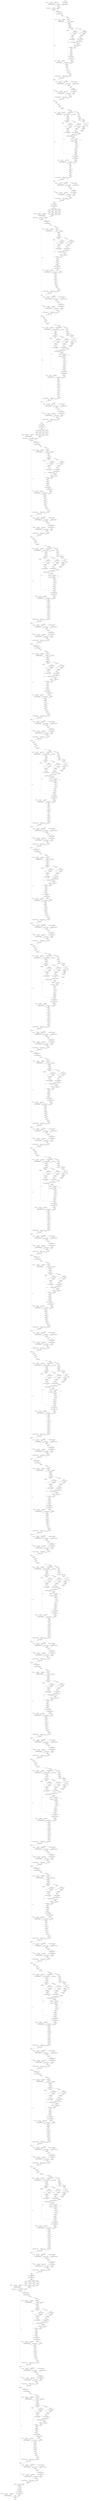 strict digraph  {
"0 _scale_0" [id=0, type=get_attr];
"1 _zero_point_0" [id=1, type=get_attr];
"2 _frozen_param2_1" [id=2, type=get_attr];
"3 dequantize_per_channel_default" [id=3, type=dequantize_per_channel];
"4 _scale_1" [id=4, type=get_attr];
"5 _zero_point_1" [id=5, type=get_attr];
"6 _frozen_param6_1" [id=6, type=get_attr];
"7 dequantize_per_channel_default_1" [id=7, type=dequantize_per_channel];
"8 features_1_0_attn_proj_bias" [id=8, type=get_attr];
"9 _scale_2" [id=9, type=get_attr];
"10 _zero_point_2" [id=10, type=get_attr];
"11 _frozen_param8_1" [id=11, type=get_attr];
"12 dequantize_per_channel_default_2" [id=12, type=dequantize_per_channel];
"13 _scale_3" [id=13, type=get_attr];
"14 _zero_point_3" [id=14, type=get_attr];
"15 _frozen_param9_1" [id=15, type=get_attr];
"16 dequantize_per_channel_default_3" [id=16, type=dequantize_per_channel];
"17 features_1_1_attn_proj_bias" [id=17, type=get_attr];
"18 _scale_4" [id=18, type=get_attr];
"19 _zero_point_4" [id=19, type=get_attr];
"20 _frozen_param10_1" [id=20, type=get_attr];
"21 dequantize_per_channel_default_4" [id=21, type=dequantize_per_channel];
"22 _scale_5" [id=22, type=get_attr];
"23 _zero_point_5" [id=23, type=get_attr];
"24 _frozen_param11_1" [id=24, type=get_attr];
"25 dequantize_per_channel_default_5" [id=25, type=dequantize_per_channel];
"26 features_3_0_attn_proj_bias" [id=26, type=get_attr];
"27 _scale_6" [id=27, type=get_attr];
"28 _zero_point_6" [id=28, type=get_attr];
"29 _frozen_param12_1" [id=29, type=get_attr];
"30 dequantize_per_channel_default_6" [id=30, type=dequantize_per_channel];
"31 _scale_7" [id=31, type=get_attr];
"32 _zero_point_7" [id=32, type=get_attr];
"33 _frozen_param13_1" [id=33, type=get_attr];
"34 dequantize_per_channel_default_7" [id=34, type=dequantize_per_channel];
"35 features_3_1_attn_proj_bias" [id=35, type=get_attr];
"36 _scale_8" [id=36, type=get_attr];
"37 _zero_point_8" [id=37, type=get_attr];
"38 _frozen_param14_1" [id=38, type=get_attr];
"39 dequantize_per_channel_default_8" [id=39, type=dequantize_per_channel];
"40 _scale_9" [id=40, type=get_attr];
"41 _zero_point_9" [id=41, type=get_attr];
"42 _frozen_param15_1" [id=42, type=get_attr];
"43 dequantize_per_channel_default_9" [id=43, type=dequantize_per_channel];
"44 features_5_0_attn_proj_bias" [id=44, type=get_attr];
"45 _scale_10" [id=45, type=get_attr];
"46 _zero_point_10" [id=46, type=get_attr];
"47 _frozen_param16_1" [id=47, type=get_attr];
"48 dequantize_per_channel_default_10" [id=48, type=dequantize_per_channel];
"49 _scale_11" [id=49, type=get_attr];
"50 _zero_point_11" [id=50, type=get_attr];
"51 _frozen_param19_1" [id=51, type=get_attr];
"52 dequantize_per_channel_default_11" [id=52, type=dequantize_per_channel];
"53 features_5_1_attn_proj_bias" [id=53, type=get_attr];
"54 _scale_12" [id=54, type=get_attr];
"55 _zero_point_12" [id=55, type=get_attr];
"56 _frozen_param23_1" [id=56, type=get_attr];
"57 dequantize_per_channel_default_12" [id=57, type=dequantize_per_channel];
"58 _scale_13" [id=58, type=get_attr];
"59 _zero_point_13" [id=59, type=get_attr];
"60 _frozen_param25_1" [id=60, type=get_attr];
"61 dequantize_per_channel_default_13" [id=61, type=dequantize_per_channel];
"62 features_5_2_attn_proj_bias" [id=62, type=get_attr];
"63 _scale_14" [id=63, type=get_attr];
"64 _zero_point_14" [id=64, type=get_attr];
"65 _frozen_param26_1" [id=65, type=get_attr];
"66 dequantize_per_channel_default_14" [id=66, type=dequantize_per_channel];
"67 _scale_15" [id=67, type=get_attr];
"68 _zero_point_15" [id=68, type=get_attr];
"69 _frozen_param27_1" [id=69, type=get_attr];
"70 dequantize_per_channel_default_15" [id=70, type=dequantize_per_channel];
"71 features_5_3_attn_proj_bias" [id=71, type=get_attr];
"72 _scale_16" [id=72, type=get_attr];
"73 _zero_point_16" [id=73, type=get_attr];
"74 _frozen_param28_1" [id=74, type=get_attr];
"75 dequantize_per_channel_default_16" [id=75, type=dequantize_per_channel];
"76 _scale_17" [id=76, type=get_attr];
"77 _zero_point_17" [id=77, type=get_attr];
"78 _frozen_param29_1" [id=78, type=get_attr];
"79 dequantize_per_channel_default_17" [id=79, type=dequantize_per_channel];
"80 features_5_4_attn_proj_bias" [id=80, type=get_attr];
"81 _scale_18" [id=81, type=get_attr];
"82 _zero_point_18" [id=82, type=get_attr];
"83 _frozen_param30_1" [id=83, type=get_attr];
"84 dequantize_per_channel_default_18" [id=84, type=dequantize_per_channel];
"85 _scale_19" [id=85, type=get_attr];
"86 _zero_point_19" [id=86, type=get_attr];
"87 _frozen_param31_1" [id=87, type=get_attr];
"88 dequantize_per_channel_default_19" [id=88, type=dequantize_per_channel];
"89 features_5_5_attn_proj_bias" [id=89, type=get_attr];
"90 _scale_20" [id=90, type=get_attr];
"91 _zero_point_20" [id=91, type=get_attr];
"92 _frozen_param32_1" [id=92, type=get_attr];
"93 dequantize_per_channel_default_20" [id=93, type=dequantize_per_channel];
"94 _scale_21" [id=94, type=get_attr];
"95 _zero_point_21" [id=95, type=get_attr];
"96 _frozen_param33_1" [id=96, type=get_attr];
"97 dequantize_per_channel_default_21" [id=97, type=dequantize_per_channel];
"98 features_5_6_attn_proj_bias" [id=98, type=get_attr];
"99 _scale_22" [id=99, type=get_attr];
"100 _zero_point_22" [id=100, type=get_attr];
"101 _frozen_param36_1" [id=101, type=get_attr];
"102 dequantize_per_channel_default_22" [id=102, type=dequantize_per_channel];
"103 _scale_23" [id=103, type=get_attr];
"104 _zero_point_23" [id=104, type=get_attr];
"105 _frozen_param40_1" [id=105, type=get_attr];
"106 dequantize_per_channel_default_23" [id=106, type=dequantize_per_channel];
"107 features_5_7_attn_proj_bias" [id=107, type=get_attr];
"108 _scale_24" [id=108, type=get_attr];
"109 _zero_point_24" [id=109, type=get_attr];
"110 _frozen_param42_1" [id=110, type=get_attr];
"111 dequantize_per_channel_default_24" [id=111, type=dequantize_per_channel];
"112 _scale_25" [id=112, type=get_attr];
"113 _zero_point_25" [id=113, type=get_attr];
"114 _frozen_param43_1" [id=114, type=get_attr];
"115 dequantize_per_channel_default_25" [id=115, type=dequantize_per_channel];
"116 features_5_8_attn_proj_bias" [id=116, type=get_attr];
"117 _scale_26" [id=117, type=get_attr];
"118 _zero_point_26" [id=118, type=get_attr];
"119 _frozen_param44_1" [id=119, type=get_attr];
"120 dequantize_per_channel_default_26" [id=120, type=dequantize_per_channel];
"121 _scale_27" [id=121, type=get_attr];
"122 _zero_point_27" [id=122, type=get_attr];
"123 _frozen_param45_1" [id=123, type=get_attr];
"124 dequantize_per_channel_default_27" [id=124, type=dequantize_per_channel];
"125 features_5_9_attn_proj_bias" [id=125, type=get_attr];
"126 _scale_28" [id=126, type=get_attr];
"127 _zero_point_28" [id=127, type=get_attr];
"128 _frozen_param46_1" [id=128, type=get_attr];
"129 dequantize_per_channel_default_28" [id=129, type=dequantize_per_channel];
"130 _scale_29" [id=130, type=get_attr];
"131 _zero_point_29" [id=131, type=get_attr];
"132 _frozen_param47_1" [id=132, type=get_attr];
"133 dequantize_per_channel_default_29" [id=133, type=dequantize_per_channel];
"134 features_5_10_attn_proj_bias" [id=134, type=get_attr];
"135 _scale_30" [id=135, type=get_attr];
"136 _zero_point_30" [id=136, type=get_attr];
"137 _frozen_param48_1" [id=137, type=get_attr];
"138 dequantize_per_channel_default_30" [id=138, type=dequantize_per_channel];
"139 _scale_31" [id=139, type=get_attr];
"140 _zero_point_31" [id=140, type=get_attr];
"141 _frozen_param49_1" [id=141, type=get_attr];
"142 dequantize_per_channel_default_31" [id=142, type=dequantize_per_channel];
"143 features_5_11_attn_proj_bias" [id=143, type=get_attr];
"144 _scale_32" [id=144, type=get_attr];
"145 _zero_point_32" [id=145, type=get_attr];
"146 _frozen_param50_1" [id=146, type=get_attr];
"147 dequantize_per_channel_default_32" [id=147, type=dequantize_per_channel];
"148 _scale_33" [id=148, type=get_attr];
"149 _zero_point_33" [id=149, type=get_attr];
"150 _frozen_param53_1" [id=150, type=get_attr];
"151 dequantize_per_channel_default_33" [id=151, type=dequantize_per_channel];
"152 features_5_12_attn_proj_bias" [id=152, type=get_attr];
"153 _scale_34" [id=153, type=get_attr];
"154 _zero_point_34" [id=154, type=get_attr];
"155 _frozen_param57_1" [id=155, type=get_attr];
"156 dequantize_per_channel_default_34" [id=156, type=dequantize_per_channel];
"157 _scale_35" [id=157, type=get_attr];
"158 _zero_point_35" [id=158, type=get_attr];
"159 _frozen_param59_1" [id=159, type=get_attr];
"160 dequantize_per_channel_default_35" [id=160, type=dequantize_per_channel];
"161 features_5_13_attn_proj_bias" [id=161, type=get_attr];
"162 _scale_36" [id=162, type=get_attr];
"163 _zero_point_36" [id=163, type=get_attr];
"164 _frozen_param60_1" [id=164, type=get_attr];
"165 dequantize_per_channel_default_36" [id=165, type=dequantize_per_channel];
"166 _scale_37" [id=166, type=get_attr];
"167 _zero_point_37" [id=167, type=get_attr];
"168 _frozen_param61_1" [id=168, type=get_attr];
"169 dequantize_per_channel_default_37" [id=169, type=dequantize_per_channel];
"170 features_5_14_attn_proj_bias" [id=170, type=get_attr];
"171 _scale_38" [id=171, type=get_attr];
"172 _zero_point_38" [id=172, type=get_attr];
"173 _frozen_param62_1" [id=173, type=get_attr];
"174 dequantize_per_channel_default_38" [id=174, type=dequantize_per_channel];
"175 _scale_39" [id=175, type=get_attr];
"176 _zero_point_39" [id=176, type=get_attr];
"177 _frozen_param63_1" [id=177, type=get_attr];
"178 dequantize_per_channel_default_39" [id=178, type=dequantize_per_channel];
"179 features_5_15_attn_proj_bias" [id=179, type=get_attr];
"180 _scale_40" [id=180, type=get_attr];
"181 _zero_point_40" [id=181, type=get_attr];
"182 _frozen_param64_1" [id=182, type=get_attr];
"183 dequantize_per_channel_default_40" [id=183, type=dequantize_per_channel];
"184 _scale_41" [id=184, type=get_attr];
"185 _zero_point_41" [id=185, type=get_attr];
"186 _frozen_param65_1" [id=186, type=get_attr];
"187 dequantize_per_channel_default_41" [id=187, type=dequantize_per_channel];
"188 features_5_16_attn_proj_bias" [id=188, type=get_attr];
"189 _scale_42" [id=189, type=get_attr];
"190 _zero_point_42" [id=190, type=get_attr];
"191 _frozen_param66_1" [id=191, type=get_attr];
"192 dequantize_per_channel_default_42" [id=192, type=dequantize_per_channel];
"193 _scale_43" [id=193, type=get_attr];
"194 _zero_point_43" [id=194, type=get_attr];
"195 _frozen_param67_1" [id=195, type=get_attr];
"196 dequantize_per_channel_default_43" [id=196, type=dequantize_per_channel];
"197 features_5_17_attn_proj_bias" [id=197, type=get_attr];
"198 _scale_44" [id=198, type=get_attr];
"199 _zero_point_44" [id=199, type=get_attr];
"200 _frozen_param70_1" [id=200, type=get_attr];
"201 dequantize_per_channel_default_44" [id=201, type=dequantize_per_channel];
"202 _scale_45" [id=202, type=get_attr];
"203 _zero_point_45" [id=203, type=get_attr];
"204 _frozen_param74_1" [id=204, type=get_attr];
"205 dequantize_per_channel_default_45" [id=205, type=dequantize_per_channel];
"206 features_7_0_attn_proj_bias" [id=206, type=get_attr];
"207 _scale_46" [id=207, type=get_attr];
"208 _zero_point_46" [id=208, type=get_attr];
"209 _frozen_param76_1" [id=209, type=get_attr];
"210 dequantize_per_channel_default_46" [id=210, type=dequantize_per_channel];
"211 _scale_47" [id=211, type=get_attr];
"212 _zero_point_47" [id=212, type=get_attr];
"213 _frozen_param77_1" [id=213, type=get_attr];
"214 dequantize_per_channel_default_47" [id=214, type=dequantize_per_channel];
"215 features_7_1_attn_proj_bias" [id=215, type=get_attr];
"216 _scale_48" [id=216, type=get_attr];
"217 _zero_point_48" [id=217, type=get_attr];
"218 _frozen_param78_1" [id=218, type=get_attr];
"219 dequantize_per_channel_default_48" [id=219, type=dequantize_per_channel];
"220 features_0_0_bias" [id=220, type=get_attr];
"221 features_0_2_weight" [id=221, type=get_attr];
"222 features_0_2_bias" [id=222, type=get_attr];
"223 features_1_0_norm1_weight" [id=223, type=get_attr];
"224 features_1_0_norm1_bias" [id=224, type=get_attr];
"225 _scale_49" [id=225, type=get_attr];
"226 _zero_point_49" [id=226, type=get_attr];
"227 _frozen_param79_1" [id=227, type=get_attr];
"228 dequantize_per_channel_default_49" [id=228, type=dequantize_per_channel];
"229 features_1_0_mlp_0_bias" [id=229, type=get_attr];
"230 _scale_50" [id=230, type=get_attr];
"231 _zero_point_50" [id=231, type=get_attr];
"232 _frozen_param80_1" [id=232, type=get_attr];
"233 dequantize_per_channel_default_50" [id=233, type=dequantize_per_channel];
"234 features_1_0_mlp_3_bias" [id=234, type=get_attr];
"235 features_1_0_norm2_weight" [id=235, type=get_attr];
"236 features_1_0_norm2_bias" [id=236, type=get_attr];
"237 features_1_1_norm1_weight" [id=237, type=get_attr];
"238 features_1_1_norm1_bias" [id=238, type=get_attr];
"239 _scale_51" [id=239, type=get_attr];
"240 _zero_point_51" [id=240, type=get_attr];
"241 _frozen_param81_1" [id=241, type=get_attr];
"242 dequantize_per_channel_default_51" [id=242, type=dequantize_per_channel];
"243 features_1_1_mlp_0_bias" [id=243, type=get_attr];
"244 _scale_52" [id=244, type=get_attr];
"245 _zero_point_52" [id=245, type=get_attr];
"246 _frozen_param82_1" [id=246, type=get_attr];
"247 dequantize_per_channel_default_52" [id=247, type=dequantize_per_channel];
"248 features_1_1_mlp_3_bias" [id=248, type=get_attr];
"249 features_1_1_norm2_weight" [id=249, type=get_attr];
"250 features_1_1_norm2_bias" [id=250, type=get_attr];
"251 _scale_53" [id=251, type=get_attr];
"252 _zero_point_53" [id=252, type=get_attr];
"253 _frozen_param83_1" [id=253, type=get_attr];
"254 dequantize_per_channel_default_53" [id=254, type=dequantize_per_channel];
"255 features_2_norm_weight" [id=255, type=get_attr];
"256 features_2_norm_bias" [id=256, type=get_attr];
"257 features_3_0_norm1_weight" [id=257, type=get_attr];
"258 features_3_0_norm1_bias" [id=258, type=get_attr];
"259 _scale_54" [id=259, type=get_attr];
"260 _zero_point_54" [id=260, type=get_attr];
"261 _frozen_param84_1" [id=261, type=get_attr];
"262 dequantize_per_channel_default_54" [id=262, type=dequantize_per_channel];
"263 features_3_0_mlp_0_bias" [id=263, type=get_attr];
"264 _scale_55" [id=264, type=get_attr];
"265 _zero_point_55" [id=265, type=get_attr];
"266 _frozen_param87_1" [id=266, type=get_attr];
"267 dequantize_per_channel_default_55" [id=267, type=dequantize_per_channel];
"268 features_3_0_mlp_3_bias" [id=268, type=get_attr];
"269 features_3_0_norm2_weight" [id=269, type=get_attr];
"270 features_3_0_norm2_bias" [id=270, type=get_attr];
"271 features_3_1_norm1_weight" [id=271, type=get_attr];
"272 features_3_1_norm1_bias" [id=272, type=get_attr];
"273 _scale_56" [id=273, type=get_attr];
"274 _zero_point_56" [id=274, type=get_attr];
"275 _frozen_param91_1" [id=275, type=get_attr];
"276 dequantize_per_channel_default_56" [id=276, type=dequantize_per_channel];
"277 features_3_1_mlp_0_bias" [id=277, type=get_attr];
"278 _scale_57" [id=278, type=get_attr];
"279 _zero_point_57" [id=279, type=get_attr];
"280 _frozen_param93_1" [id=280, type=get_attr];
"281 dequantize_per_channel_default_57" [id=281, type=dequantize_per_channel];
"282 features_3_1_mlp_3_bias" [id=282, type=get_attr];
"283 features_3_1_norm2_weight" [id=283, type=get_attr];
"284 features_3_1_norm2_bias" [id=284, type=get_attr];
"285 _scale_58" [id=285, type=get_attr];
"286 _zero_point_58" [id=286, type=get_attr];
"287 _frozen_param94_1" [id=287, type=get_attr];
"288 dequantize_per_channel_default_58" [id=288, type=dequantize_per_channel];
"289 features_4_norm_weight" [id=289, type=get_attr];
"290 features_4_norm_bias" [id=290, type=get_attr];
"291 features_5_0_norm1_weight" [id=291, type=get_attr];
"292 features_5_0_norm1_bias" [id=292, type=get_attr];
"293 _scale_59" [id=293, type=get_attr];
"294 _zero_point_59" [id=294, type=get_attr];
"295 _frozen_param95_1" [id=295, type=get_attr];
"296 dequantize_per_channel_default_59" [id=296, type=dequantize_per_channel];
"297 features_5_0_mlp_0_bias" [id=297, type=get_attr];
"298 _scale_60" [id=298, type=get_attr];
"299 _zero_point_60" [id=299, type=get_attr];
"300 _frozen_param96_1" [id=300, type=get_attr];
"301 dequantize_per_channel_default_60" [id=301, type=dequantize_per_channel];
"302 features_5_0_mlp_3_bias" [id=302, type=get_attr];
"303 features_5_0_norm2_weight" [id=303, type=get_attr];
"304 features_5_0_norm2_bias" [id=304, type=get_attr];
"305 features_5_1_norm1_weight" [id=305, type=get_attr];
"306 features_5_1_norm1_bias" [id=306, type=get_attr];
"307 _scale_61" [id=307, type=get_attr];
"308 _zero_point_61" [id=308, type=get_attr];
"309 _frozen_param97_1" [id=309, type=get_attr];
"310 dequantize_per_channel_default_61" [id=310, type=dequantize_per_channel];
"311 features_5_1_mlp_0_bias" [id=311, type=get_attr];
"312 _scale_62" [id=312, type=get_attr];
"313 _zero_point_62" [id=313, type=get_attr];
"314 _frozen_param98_1" [id=314, type=get_attr];
"315 dequantize_per_channel_default_62" [id=315, type=dequantize_per_channel];
"316 features_5_1_mlp_3_bias" [id=316, type=get_attr];
"317 features_5_1_norm2_weight" [id=317, type=get_attr];
"318 features_5_1_norm2_bias" [id=318, type=get_attr];
"319 features_5_2_norm1_weight" [id=319, type=get_attr];
"320 features_5_2_norm1_bias" [id=320, type=get_attr];
"321 _scale_63" [id=321, type=get_attr];
"322 _zero_point_63" [id=322, type=get_attr];
"323 _frozen_param99_1" [id=323, type=get_attr];
"324 dequantize_per_channel_default_63" [id=324, type=dequantize_per_channel];
"325 features_5_2_mlp_0_bias" [id=325, type=get_attr];
"326 _scale_64" [id=326, type=get_attr];
"327 _zero_point_64" [id=327, type=get_attr];
"328 _frozen_param100_1" [id=328, type=get_attr];
"329 dequantize_per_channel_default_64" [id=329, type=dequantize_per_channel];
"330 features_5_2_mlp_3_bias" [id=330, type=get_attr];
"331 features_5_2_norm2_weight" [id=331, type=get_attr];
"332 features_5_2_norm2_bias" [id=332, type=get_attr];
"333 features_5_3_norm1_weight" [id=333, type=get_attr];
"334 features_5_3_norm1_bias" [id=334, type=get_attr];
"335 _scale_65" [id=335, type=get_attr];
"336 _zero_point_65" [id=336, type=get_attr];
"337 _frozen_param101_1" [id=337, type=get_attr];
"338 dequantize_per_channel_default_65" [id=338, type=dequantize_per_channel];
"339 features_5_3_mlp_0_bias" [id=339, type=get_attr];
"340 _scale_66" [id=340, type=get_attr];
"341 _zero_point_66" [id=341, type=get_attr];
"342 _frozen_param104_1" [id=342, type=get_attr];
"343 dequantize_per_channel_default_66" [id=343, type=dequantize_per_channel];
"344 features_5_3_mlp_3_bias" [id=344, type=get_attr];
"345 features_5_3_norm2_weight" [id=345, type=get_attr];
"346 features_5_3_norm2_bias" [id=346, type=get_attr];
"347 features_5_4_norm1_weight" [id=347, type=get_attr];
"348 features_5_4_norm1_bias" [id=348, type=get_attr];
"349 _scale_67" [id=349, type=get_attr];
"350 _zero_point_67" [id=350, type=get_attr];
"351 _frozen_param108_1" [id=351, type=get_attr];
"352 dequantize_per_channel_default_67" [id=352, type=dequantize_per_channel];
"353 features_5_4_mlp_0_bias" [id=353, type=get_attr];
"354 _scale_68" [id=354, type=get_attr];
"355 _zero_point_68" [id=355, type=get_attr];
"356 _frozen_param110_1" [id=356, type=get_attr];
"357 dequantize_per_channel_default_68" [id=357, type=dequantize_per_channel];
"358 features_5_4_mlp_3_bias" [id=358, type=get_attr];
"359 features_5_4_norm2_weight" [id=359, type=get_attr];
"360 features_5_4_norm2_bias" [id=360, type=get_attr];
"361 features_5_5_norm1_weight" [id=361, type=get_attr];
"362 features_5_5_norm1_bias" [id=362, type=get_attr];
"363 _scale_69" [id=363, type=get_attr];
"364 _zero_point_69" [id=364, type=get_attr];
"365 _frozen_param111_1" [id=365, type=get_attr];
"366 dequantize_per_channel_default_69" [id=366, type=dequantize_per_channel];
"367 features_5_5_mlp_0_bias" [id=367, type=get_attr];
"368 _scale_70" [id=368, type=get_attr];
"369 _zero_point_70" [id=369, type=get_attr];
"370 _frozen_param112_1" [id=370, type=get_attr];
"371 dequantize_per_channel_default_70" [id=371, type=dequantize_per_channel];
"372 features_5_5_mlp_3_bias" [id=372, type=get_attr];
"373 features_5_5_norm2_weight" [id=373, type=get_attr];
"374 features_5_5_norm2_bias" [id=374, type=get_attr];
"375 features_5_6_norm1_weight" [id=375, type=get_attr];
"376 features_5_6_norm1_bias" [id=376, type=get_attr];
"377 _scale_71" [id=377, type=get_attr];
"378 _zero_point_71" [id=378, type=get_attr];
"379 _frozen_param113_1" [id=379, type=get_attr];
"380 dequantize_per_channel_default_71" [id=380, type=dequantize_per_channel];
"381 features_5_6_mlp_0_bias" [id=381, type=get_attr];
"382 _scale_72" [id=382, type=get_attr];
"383 _zero_point_72" [id=383, type=get_attr];
"384 _frozen_param114_1" [id=384, type=get_attr];
"385 dequantize_per_channel_default_72" [id=385, type=dequantize_per_channel];
"386 features_5_6_mlp_3_bias" [id=386, type=get_attr];
"387 features_5_6_norm2_weight" [id=387, type=get_attr];
"388 features_5_6_norm2_bias" [id=388, type=get_attr];
"389 features_5_7_norm1_weight" [id=389, type=get_attr];
"390 features_5_7_norm1_bias" [id=390, type=get_attr];
"391 _scale_73" [id=391, type=get_attr];
"392 _zero_point_73" [id=392, type=get_attr];
"393 _frozen_param115_1" [id=393, type=get_attr];
"394 dequantize_per_channel_default_73" [id=394, type=dequantize_per_channel];
"395 features_5_7_mlp_0_bias" [id=395, type=get_attr];
"396 _scale_74" [id=396, type=get_attr];
"397 _zero_point_74" [id=397, type=get_attr];
"398 _frozen_param116_1" [id=398, type=get_attr];
"399 dequantize_per_channel_default_74" [id=399, type=dequantize_per_channel];
"400 features_5_7_mlp_3_bias" [id=400, type=get_attr];
"401 features_5_7_norm2_weight" [id=401, type=get_attr];
"402 features_5_7_norm2_bias" [id=402, type=get_attr];
"403 features_5_8_norm1_weight" [id=403, type=get_attr];
"404 features_5_8_norm1_bias" [id=404, type=get_attr];
"405 _scale_75" [id=405, type=get_attr];
"406 _zero_point_75" [id=406, type=get_attr];
"407 _frozen_param117_1" [id=407, type=get_attr];
"408 dequantize_per_channel_default_75" [id=408, type=dequantize_per_channel];
"409 features_5_8_mlp_0_bias" [id=409, type=get_attr];
"410 _scale_76" [id=410, type=get_attr];
"411 _zero_point_76" [id=411, type=get_attr];
"412 _frozen_param118_1" [id=412, type=get_attr];
"413 dequantize_per_channel_default_76" [id=413, type=dequantize_per_channel];
"414 features_5_8_mlp_3_bias" [id=414, type=get_attr];
"415 features_5_8_norm2_weight" [id=415, type=get_attr];
"416 features_5_8_norm2_bias" [id=416, type=get_attr];
"417 features_5_9_norm1_weight" [id=417, type=get_attr];
"418 features_5_9_norm1_bias" [id=418, type=get_attr];
"419 _scale_77" [id=419, type=get_attr];
"420 _zero_point_77" [id=420, type=get_attr];
"421 _frozen_param121_1" [id=421, type=get_attr];
"422 dequantize_per_channel_default_77" [id=422, type=dequantize_per_channel];
"423 features_5_9_mlp_0_bias" [id=423, type=get_attr];
"424 _scale_78" [id=424, type=get_attr];
"425 _zero_point_78" [id=425, type=get_attr];
"426 _frozen_param125_1" [id=426, type=get_attr];
"427 dequantize_per_channel_default_78" [id=427, type=dequantize_per_channel];
"428 features_5_9_mlp_3_bias" [id=428, type=get_attr];
"429 features_5_9_norm2_weight" [id=429, type=get_attr];
"430 features_5_9_norm2_bias" [id=430, type=get_attr];
"431 features_5_10_norm1_weight" [id=431, type=get_attr];
"432 features_5_10_norm1_bias" [id=432, type=get_attr];
"433 _scale_79" [id=433, type=get_attr];
"434 _zero_point_79" [id=434, type=get_attr];
"435 _frozen_param127_1" [id=435, type=get_attr];
"436 dequantize_per_channel_default_79" [id=436, type=dequantize_per_channel];
"437 features_5_10_mlp_0_bias" [id=437, type=get_attr];
"438 _scale_80" [id=438, type=get_attr];
"439 _zero_point_80" [id=439, type=get_attr];
"440 _frozen_param128_1" [id=440, type=get_attr];
"441 dequantize_per_channel_default_80" [id=441, type=dequantize_per_channel];
"442 features_5_10_mlp_3_bias" [id=442, type=get_attr];
"443 features_5_10_norm2_weight" [id=443, type=get_attr];
"444 features_5_10_norm2_bias" [id=444, type=get_attr];
"445 features_5_11_norm1_weight" [id=445, type=get_attr];
"446 features_5_11_norm1_bias" [id=446, type=get_attr];
"447 _scale_81" [id=447, type=get_attr];
"448 _zero_point_81" [id=448, type=get_attr];
"449 _frozen_param129_1" [id=449, type=get_attr];
"450 dequantize_per_channel_default_81" [id=450, type=dequantize_per_channel];
"451 features_5_11_mlp_0_bias" [id=451, type=get_attr];
"452 _scale_82" [id=452, type=get_attr];
"453 _zero_point_82" [id=453, type=get_attr];
"454 _frozen_param130_1" [id=454, type=get_attr];
"455 dequantize_per_channel_default_82" [id=455, type=dequantize_per_channel];
"456 features_5_11_mlp_3_bias" [id=456, type=get_attr];
"457 features_5_11_norm2_weight" [id=457, type=get_attr];
"458 features_5_11_norm2_bias" [id=458, type=get_attr];
"459 features_5_12_norm1_weight" [id=459, type=get_attr];
"460 features_5_12_norm1_bias" [id=460, type=get_attr];
"461 _scale_83" [id=461, type=get_attr];
"462 _zero_point_83" [id=462, type=get_attr];
"463 _frozen_param131_1" [id=463, type=get_attr];
"464 dequantize_per_channel_default_83" [id=464, type=dequantize_per_channel];
"465 features_5_12_mlp_0_bias" [id=465, type=get_attr];
"466 _scale_84" [id=466, type=get_attr];
"467 _zero_point_84" [id=467, type=get_attr];
"468 _frozen_param132_1" [id=468, type=get_attr];
"469 dequantize_per_channel_default_84" [id=469, type=dequantize_per_channel];
"470 features_5_12_mlp_3_bias" [id=470, type=get_attr];
"471 features_5_12_norm2_weight" [id=471, type=get_attr];
"472 features_5_12_norm2_bias" [id=472, type=get_attr];
"473 features_5_13_norm1_weight" [id=473, type=get_attr];
"474 features_5_13_norm1_bias" [id=474, type=get_attr];
"475 _scale_85" [id=475, type=get_attr];
"476 _zero_point_85" [id=476, type=get_attr];
"477 _frozen_param133_1" [id=477, type=get_attr];
"478 dequantize_per_channel_default_85" [id=478, type=dequantize_per_channel];
"479 features_5_13_mlp_0_bias" [id=479, type=get_attr];
"480 _scale_86" [id=480, type=get_attr];
"481 _zero_point_86" [id=481, type=get_attr];
"482 _frozen_param134_1" [id=482, type=get_attr];
"483 dequantize_per_channel_default_86" [id=483, type=dequantize_per_channel];
"484 features_5_13_mlp_3_bias" [id=484, type=get_attr];
"485 features_5_13_norm2_weight" [id=485, type=get_attr];
"486 features_5_13_norm2_bias" [id=486, type=get_attr];
"487 features_5_14_norm1_weight" [id=487, type=get_attr];
"488 features_5_14_norm1_bias" [id=488, type=get_attr];
"489 _scale_87" [id=489, type=get_attr];
"490 _zero_point_87" [id=490, type=get_attr];
"491 _frozen_param135_1" [id=491, type=get_attr];
"492 dequantize_per_channel_default_87" [id=492, type=dequantize_per_channel];
"493 features_5_14_mlp_0_bias" [id=493, type=get_attr];
"494 _scale_88" [id=494, type=get_attr];
"495 _zero_point_88" [id=495, type=get_attr];
"496 _frozen_param138_1" [id=496, type=get_attr];
"497 dequantize_per_channel_default_88" [id=497, type=dequantize_per_channel];
"498 features_5_14_mlp_3_bias" [id=498, type=get_attr];
"499 features_5_14_norm2_weight" [id=499, type=get_attr];
"500 features_5_14_norm2_bias" [id=500, type=get_attr];
"501 features_5_15_norm1_weight" [id=501, type=get_attr];
"502 features_5_15_norm1_bias" [id=502, type=get_attr];
"503 _scale_89" [id=503, type=get_attr];
"504 _zero_point_89" [id=504, type=get_attr];
"505 _frozen_param142_1" [id=505, type=get_attr];
"506 dequantize_per_channel_default_89" [id=506, type=dequantize_per_channel];
"507 features_5_15_mlp_0_bias" [id=507, type=get_attr];
"508 _scale_90" [id=508, type=get_attr];
"509 _zero_point_90" [id=509, type=get_attr];
"510 _frozen_param144_1" [id=510, type=get_attr];
"511 dequantize_per_channel_default_90" [id=511, type=dequantize_per_channel];
"512 features_5_15_mlp_3_bias" [id=512, type=get_attr];
"513 features_5_15_norm2_weight" [id=513, type=get_attr];
"514 features_5_15_norm2_bias" [id=514, type=get_attr];
"515 features_5_16_norm1_weight" [id=515, type=get_attr];
"516 features_5_16_norm1_bias" [id=516, type=get_attr];
"517 _scale_91" [id=517, type=get_attr];
"518 _zero_point_91" [id=518, type=get_attr];
"519 _frozen_param145_1" [id=519, type=get_attr];
"520 dequantize_per_channel_default_91" [id=520, type=dequantize_per_channel];
"521 features_5_16_mlp_0_bias" [id=521, type=get_attr];
"522 _scale_92" [id=522, type=get_attr];
"523 _zero_point_92" [id=523, type=get_attr];
"524 _frozen_param146_1" [id=524, type=get_attr];
"525 dequantize_per_channel_default_92" [id=525, type=dequantize_per_channel];
"526 features_5_16_mlp_3_bias" [id=526, type=get_attr];
"527 features_5_16_norm2_weight" [id=527, type=get_attr];
"528 features_5_16_norm2_bias" [id=528, type=get_attr];
"529 features_5_17_norm1_weight" [id=529, type=get_attr];
"530 features_5_17_norm1_bias" [id=530, type=get_attr];
"531 _scale_93" [id=531, type=get_attr];
"532 _zero_point_93" [id=532, type=get_attr];
"533 _frozen_param147_1" [id=533, type=get_attr];
"534 dequantize_per_channel_default_93" [id=534, type=dequantize_per_channel];
"535 features_5_17_mlp_0_bias" [id=535, type=get_attr];
"536 _scale_94" [id=536, type=get_attr];
"537 _zero_point_94" [id=537, type=get_attr];
"538 _frozen_param148_1" [id=538, type=get_attr];
"539 dequantize_per_channel_default_94" [id=539, type=dequantize_per_channel];
"540 features_5_17_mlp_3_bias" [id=540, type=get_attr];
"541 features_5_17_norm2_weight" [id=541, type=get_attr];
"542 features_5_17_norm2_bias" [id=542, type=get_attr];
"543 _scale_95" [id=543, type=get_attr];
"544 _zero_point_95" [id=544, type=get_attr];
"545 _frozen_param149_1" [id=545, type=get_attr];
"546 dequantize_per_channel_default_95" [id=546, type=dequantize_per_channel];
"547 features_6_norm_weight" [id=547, type=get_attr];
"548 features_6_norm_bias" [id=548, type=get_attr];
"549 features_7_0_norm1_weight" [id=549, type=get_attr];
"550 features_7_0_norm1_bias" [id=550, type=get_attr];
"551 _scale_96" [id=551, type=get_attr];
"552 _zero_point_96" [id=552, type=get_attr];
"553 _frozen_param150_1" [id=553, type=get_attr];
"554 dequantize_per_channel_default_96" [id=554, type=dequantize_per_channel];
"555 features_7_0_mlp_0_bias" [id=555, type=get_attr];
"556 _scale_97" [id=556, type=get_attr];
"557 _zero_point_97" [id=557, type=get_attr];
"558 _frozen_param151_1" [id=558, type=get_attr];
"559 dequantize_per_channel_default_97" [id=559, type=dequantize_per_channel];
"560 features_7_0_mlp_3_bias" [id=560, type=get_attr];
"561 features_7_0_norm2_weight" [id=561, type=get_attr];
"562 features_7_0_norm2_bias" [id=562, type=get_attr];
"563 features_7_1_norm1_weight" [id=563, type=get_attr];
"564 features_7_1_norm1_bias" [id=564, type=get_attr];
"565 _scale_98" [id=565, type=get_attr];
"566 _zero_point_98" [id=566, type=get_attr];
"567 _frozen_param152_1" [id=567, type=get_attr];
"568 dequantize_per_channel_default_98" [id=568, type=dequantize_per_channel];
"569 features_7_1_mlp_0_bias" [id=569, type=get_attr];
"570 _scale_99" [id=570, type=get_attr];
"571 _zero_point_99" [id=571, type=get_attr];
"572 _frozen_param155_1" [id=572, type=get_attr];
"573 dequantize_per_channel_default_99" [id=573, type=dequantize_per_channel];
"574 features_7_1_mlp_3_bias" [id=574, type=get_attr];
"575 features_7_1_norm2_weight" [id=575, type=get_attr];
"576 features_7_1_norm2_bias" [id=576, type=get_attr];
"577 norm_weight" [id=577, type=get_attr];
"578 norm_bias" [id=578, type=get_attr];
"579 _scale_100" [id=579, type=get_attr];
"580 _zero_point_100" [id=580, type=get_attr];
"581 _frozen_param159_1" [id=581, type=get_attr];
"582 dequantize_per_channel_default_100" [id=582, type=dequantize_per_channel];
"583 head_bias" [id=583, type=get_attr];
"584 x" [id=584, type=input];
"585 quantize_per_tensor_default" [id=585, type=quantize_per_tensor];
"586 dequantize_per_tensor_default" [id=586, type=dequantize_per_tensor];
"587 conv2d" [id=587, type=conv2d];
"588 permute" [id=588, type=permute];
"589 layer_norm" [id=589, type=layer_norm];
"590 quantize_per_tensor_default_1" [id=590, type=quantize_per_tensor];
"591 dequantize_per_tensor_default_1" [id=591, type=dequantize_per_tensor];
"592 _frozen_param0" [id=592, type=get_attr];
"593 pad" [id=593, type=pad];
"594 view_2" [id=594, type=view];
"595 permute_2" [id=595, type=permute];
"596 reshape" [id=596, type=reshape];
"597 _frozen_param1" [id=597, type=get_attr];
"598 linear_2" [id=598, type=linear];
"599 reshape_1" [id=599, type=reshape];
"600 permute_3" [id=600, type=permute];
"601 select" [id=601, type=select];
"602 select_1" [id=602, type=select];
"603 select_2" [id=603, type=select];
"604 linalg_vector_norm" [id=604, type=linalg_vector_norm];
"605 clamp_min" [id=605, type=clamp_min];
"606 expand_as" [id=606, type=expand_as];
"607 div" [id=607, type=div];
"608 quantize_per_tensor_default_2" [id=608, type=quantize_per_tensor];
"609 dequantize_per_tensor_default_2" [id=609, type=dequantize_per_tensor];
"610 linalg_vector_norm_1" [id=610, type=linalg_vector_norm];
"611 clamp_min_1" [id=611, type=clamp_min];
"612 expand_as_1" [id=612, type=expand_as];
"613 div_1" [id=613, type=div];
"614 quantize_per_tensor_default_3" [id=614, type=quantize_per_tensor];
"615 dequantize_per_tensor_default_3" [id=615, type=dequantize_per_tensor];
"616 transpose" [id=616, type=transpose];
"617 matmul" [id=617, type=matmul];
"618 _frozen_param3" [id=618, type=get_attr];
"619 mul_1" [id=619, type=mul];
"620 add" [id=620, type=add];
"621 softmax" [id=621, type=softmax];
"622 dropout" [id=622, type=dropout];
"623 matmul_1" [id=623, type=matmul];
"624 quantize_per_tensor_default_4" [id=624, type=quantize_per_tensor];
"625 dequantize_per_tensor_default_4" [id=625, type=dequantize_per_tensor];
"626 transpose_1" [id=626, type=transpose];
"627 reshape_2" [id=627, type=reshape];
"628 linear_3" [id=628, type=linear];
"629 dropout_1" [id=629, type=dropout];
"630 view_3" [id=630, type=view];
"631 permute_4" [id=631, type=permute];
"632 reshape_3" [id=632, type=reshape];
"633 slice_2" [id=633, type=slice];
"634 slice_3" [id=634, type=slice];
"635 layer_norm_1" [id=635, type=layer_norm];
"636 add_1" [id=636, type=add];
"637 quantize_per_tensor_default_5" [id=637, type=quantize_per_tensor];
"638 dequantize_per_tensor_default_5" [id=638, type=dequantize_per_tensor];
"639 linear_4" [id=639, type=linear];
"640 gelu" [id=640, type=gelu];
"641 quantize_per_tensor_default_6" [id=641, type=quantize_per_tensor];
"642 dequantize_per_tensor_default_6" [id=642, type=dequantize_per_tensor];
"643 dropout_2" [id=643, type=dropout];
"644 linear_5" [id=644, type=linear];
"645 dropout_3" [id=645, type=dropout];
"646 layer_norm_2" [id=646, type=layer_norm];
"647 add_2" [id=647, type=add];
"648 _frozen_param4" [id=648, type=get_attr];
"649 pad_1" [id=649, type=pad];
"650 roll" [id=650, type=roll];
"651 view_6" [id=651, type=view];
"652 permute_6" [id=652, type=permute];
"653 reshape_4" [id=653, type=reshape];
"654 quantize_per_tensor_default_7" [id=654, type=quantize_per_tensor];
"655 dequantize_per_tensor_default_7" [id=655, type=dequantize_per_tensor];
"656 _frozen_param5" [id=656, type=get_attr];
"657 linear_8" [id=657, type=linear];
"658 reshape_5" [id=658, type=reshape];
"659 permute_7" [id=659, type=permute];
"660 select_3" [id=660, type=select];
"661 select_4" [id=661, type=select];
"662 select_5" [id=662, type=select];
"663 linalg_vector_norm_2" [id=663, type=linalg_vector_norm];
"664 clamp_min_2" [id=664, type=clamp_min];
"665 expand_as_2" [id=665, type=expand_as];
"666 div_2" [id=666, type=div];
"667 quantize_per_tensor_default_8" [id=667, type=quantize_per_tensor];
"668 dequantize_per_tensor_default_8" [id=668, type=dequantize_per_tensor];
"669 linalg_vector_norm_3" [id=669, type=linalg_vector_norm];
"670 clamp_min_3" [id=670, type=clamp_min];
"671 expand_as_3" [id=671, type=expand_as];
"672 div_3" [id=672, type=div];
"673 quantize_per_tensor_default_9" [id=673, type=quantize_per_tensor];
"674 dequantize_per_tensor_default_9" [id=674, type=dequantize_per_tensor];
"675 transpose_2" [id=675, type=transpose];
"676 matmul_2" [id=676, type=matmul];
"677 _frozen_param7" [id=677, type=get_attr];
"678 mul_3" [id=678, type=mul];
"679 add_3" [id=679, type=add];
"680 new_zeros" [id=680, type=new_zeros];
"681 view_7" [id=681, type=view];
"682 permute_8" [id=682, type=permute];
"683 reshape_6" [id=683, type=reshape];
"684 unsqueeze_2" [id=684, type=unsqueeze];
"685 unsqueeze_3" [id=685, type=unsqueeze];
"686 sub" [id=686, type=sub];
"687 ne" [id=687, type=ne];
"688 masked_fill" [id=688, type=masked_fill];
"689 eq" [id=689, type=eq];
"690 masked_fill_1" [id=690, type=masked_fill];
"691 view_8" [id=691, type=view];
"692 unsqueeze_4" [id=692, type=unsqueeze];
"693 unsqueeze_5" [id=693, type=unsqueeze];
"694 add_4" [id=694, type=add];
"695 view_9" [id=695, type=view];
"696 softmax_1" [id=696, type=softmax];
"697 dropout_4" [id=697, type=dropout];
"698 matmul_3" [id=698, type=matmul];
"699 quantize_per_tensor_default_10" [id=699, type=quantize_per_tensor];
"700 dequantize_per_tensor_default_10" [id=700, type=dequantize_per_tensor];
"701 transpose_3" [id=701, type=transpose];
"702 reshape_7" [id=702, type=reshape];
"703 linear_9" [id=703, type=linear];
"704 dropout_5" [id=704, type=dropout];
"705 view_10" [id=705, type=view];
"706 permute_9" [id=706, type=permute];
"707 reshape_8" [id=707, type=reshape];
"708 roll_1" [id=708, type=roll];
"709 slice_23" [id=709, type=slice];
"710 slice_24" [id=710, type=slice];
"711 layer_norm_3" [id=711, type=layer_norm];
"712 add_5" [id=712, type=add];
"713 quantize_per_tensor_default_11" [id=713, type=quantize_per_tensor];
"714 dequantize_per_tensor_default_11" [id=714, type=dequantize_per_tensor];
"715 linear_10" [id=715, type=linear];
"716 gelu_1" [id=716, type=gelu];
"717 quantize_per_tensor_default_12" [id=717, type=quantize_per_tensor];
"718 dequantize_per_tensor_default_12" [id=718, type=dequantize_per_tensor];
"719 dropout_6" [id=719, type=dropout];
"720 linear_11" [id=720, type=linear];
"721 dropout_7" [id=721, type=dropout];
"722 layer_norm_4" [id=722, type=layer_norm];
"723 add_6" [id=723, type=add];
"724 quantize_per_tensor_default_13" [id=724, type=quantize_per_tensor];
"725 dequantize_per_tensor_default_13" [id=725, type=dequantize_per_tensor];
"726 pad_2" [id=726, type=pad];
"727 slice_25" [id=727, type=slice];
"728 slice_26" [id=728, type=slice];
"729 slice_27" [id=729, type=slice];
"730 slice_28" [id=730, type=slice];
"731 slice_29" [id=731, type=slice];
"732 slice_30" [id=732, type=slice];
"733 slice_31" [id=733, type=slice];
"734 slice_32" [id=734, type=slice];
"735 slice_33" [id=735, type=slice];
"736 slice_34" [id=736, type=slice];
"737 slice_35" [id=737, type=slice];
"738 slice_36" [id=738, type=slice];
"739 cat" [id=739, type=cat];
"740 linear_12" [id=740, type=linear];
"741 layer_norm_5" [id=741, type=layer_norm];
"742 quantize_per_tensor_default_14" [id=742, type=quantize_per_tensor];
"743 dequantize_per_tensor_default_14" [id=743, type=dequantize_per_tensor];
"744 _frozen_param17" [id=744, type=get_attr];
"745 pad_3" [id=745, type=pad];
"746 view_13" [id=746, type=view];
"747 permute_11" [id=747, type=permute];
"748 reshape_9" [id=748, type=reshape];
"749 _frozen_param18" [id=749, type=get_attr];
"750 linear_15" [id=750, type=linear];
"751 reshape_10" [id=751, type=reshape];
"752 permute_12" [id=752, type=permute];
"753 select_6" [id=753, type=select];
"754 select_7" [id=754, type=select];
"755 select_8" [id=755, type=select];
"756 linalg_vector_norm_4" [id=756, type=linalg_vector_norm];
"757 clamp_min_4" [id=757, type=clamp_min];
"758 expand_as_4" [id=758, type=expand_as];
"759 div_4" [id=759, type=div];
"760 quantize_per_tensor_default_15" [id=760, type=quantize_per_tensor];
"761 dequantize_per_tensor_default_15" [id=761, type=dequantize_per_tensor];
"762 linalg_vector_norm_5" [id=762, type=linalg_vector_norm];
"763 clamp_min_5" [id=763, type=clamp_min];
"764 expand_as_5" [id=764, type=expand_as];
"765 div_5" [id=765, type=div];
"766 quantize_per_tensor_default_16" [id=766, type=quantize_per_tensor];
"767 dequantize_per_tensor_default_16" [id=767, type=dequantize_per_tensor];
"768 transpose_4" [id=768, type=transpose];
"769 matmul_4" [id=769, type=matmul];
"770 _frozen_param20" [id=770, type=get_attr];
"771 mul_5" [id=771, type=mul];
"772 add_7" [id=772, type=add];
"773 softmax_2" [id=773, type=softmax];
"774 dropout_8" [id=774, type=dropout];
"775 matmul_5" [id=775, type=matmul];
"776 quantize_per_tensor_default_17" [id=776, type=quantize_per_tensor];
"777 dequantize_per_tensor_default_17" [id=777, type=dequantize_per_tensor];
"778 transpose_5" [id=778, type=transpose];
"779 reshape_11" [id=779, type=reshape];
"780 linear_16" [id=780, type=linear];
"781 dropout_9" [id=781, type=dropout];
"782 view_14" [id=782, type=view];
"783 permute_13" [id=783, type=permute];
"784 reshape_12" [id=784, type=reshape];
"785 slice_38" [id=785, type=slice];
"786 slice_39" [id=786, type=slice];
"787 slice_40" [id=787, type=slice];
"788 slice_41" [id=788, type=slice];
"789 contiguous_3" [id=789, type=contiguous];
"790 layer_norm_6" [id=790, type=layer_norm];
"791 add_8" [id=791, type=add];
"792 quantize_per_tensor_default_18" [id=792, type=quantize_per_tensor];
"793 dequantize_per_tensor_default_18" [id=793, type=dequantize_per_tensor];
"794 linear_17" [id=794, type=linear];
"795 gelu_2" [id=795, type=gelu];
"796 quantize_per_tensor_default_19" [id=796, type=quantize_per_tensor];
"797 dequantize_per_tensor_default_19" [id=797, type=dequantize_per_tensor];
"798 dropout_10" [id=798, type=dropout];
"799 linear_18" [id=799, type=linear];
"800 dropout_11" [id=800, type=dropout];
"801 layer_norm_7" [id=801, type=layer_norm];
"802 add_9" [id=802, type=add];
"803 _frozen_param21" [id=803, type=get_attr];
"804 pad_4" [id=804, type=pad];
"805 roll_2" [id=805, type=roll];
"806 view_17" [id=806, type=view];
"807 permute_15" [id=807, type=permute];
"808 reshape_13" [id=808, type=reshape];
"809 quantize_per_tensor_default_20" [id=809, type=quantize_per_tensor];
"810 dequantize_per_tensor_default_20" [id=810, type=dequantize_per_tensor];
"811 _frozen_param22" [id=811, type=get_attr];
"812 linear_21" [id=812, type=linear];
"813 reshape_14" [id=813, type=reshape];
"814 permute_16" [id=814, type=permute];
"815 select_9" [id=815, type=select];
"816 select_10" [id=816, type=select];
"817 select_11" [id=817, type=select];
"818 linalg_vector_norm_6" [id=818, type=linalg_vector_norm];
"819 clamp_min_6" [id=819, type=clamp_min];
"820 expand_as_6" [id=820, type=expand_as];
"821 div_6" [id=821, type=div];
"822 quantize_per_tensor_default_21" [id=822, type=quantize_per_tensor];
"823 dequantize_per_tensor_default_21" [id=823, type=dequantize_per_tensor];
"824 linalg_vector_norm_7" [id=824, type=linalg_vector_norm];
"825 clamp_min_7" [id=825, type=clamp_min];
"826 expand_as_7" [id=826, type=expand_as];
"827 div_7" [id=827, type=div];
"828 quantize_per_tensor_default_22" [id=828, type=quantize_per_tensor];
"829 dequantize_per_tensor_default_22" [id=829, type=dequantize_per_tensor];
"830 transpose_6" [id=830, type=transpose];
"831 matmul_6" [id=831, type=matmul];
"832 _frozen_param24" [id=832, type=get_attr];
"833 mul_7" [id=833, type=mul];
"834 add_10" [id=834, type=add];
"835 new_zeros_1" [id=835, type=new_zeros];
"836 view_18" [id=836, type=view];
"837 permute_17" [id=837, type=permute];
"838 reshape_15" [id=838, type=reshape];
"839 unsqueeze_8" [id=839, type=unsqueeze];
"840 unsqueeze_9" [id=840, type=unsqueeze];
"841 sub_1" [id=841, type=sub];
"842 ne_1" [id=842, type=ne];
"843 masked_fill_2" [id=843, type=masked_fill];
"844 eq_1" [id=844, type=eq];
"845 masked_fill_3" [id=845, type=masked_fill];
"846 view_19" [id=846, type=view];
"847 unsqueeze_10" [id=847, type=unsqueeze];
"848 unsqueeze_11" [id=848, type=unsqueeze];
"849 add_11" [id=849, type=add];
"850 view_20" [id=850, type=view];
"851 softmax_3" [id=851, type=softmax];
"852 dropout_12" [id=852, type=dropout];
"853 matmul_7" [id=853, type=matmul];
"854 quantize_per_tensor_default_23" [id=854, type=quantize_per_tensor];
"855 dequantize_per_tensor_default_23" [id=855, type=dequantize_per_tensor];
"856 transpose_7" [id=856, type=transpose];
"857 reshape_16" [id=857, type=reshape];
"858 linear_22" [id=858, type=linear];
"859 dropout_13" [id=859, type=dropout];
"860 view_21" [id=860, type=view];
"861 permute_18" [id=861, type=permute];
"862 reshape_17" [id=862, type=reshape];
"863 roll_3" [id=863, type=roll];
"864 slice_61" [id=864, type=slice];
"865 slice_62" [id=865, type=slice];
"866 slice_63" [id=866, type=slice];
"867 slice_64" [id=867, type=slice];
"868 contiguous_5" [id=868, type=contiguous];
"869 layer_norm_8" [id=869, type=layer_norm];
"870 add_12" [id=870, type=add];
"871 quantize_per_tensor_default_24" [id=871, type=quantize_per_tensor];
"872 dequantize_per_tensor_default_24" [id=872, type=dequantize_per_tensor];
"873 linear_23" [id=873, type=linear];
"874 gelu_3" [id=874, type=gelu];
"875 quantize_per_tensor_default_25" [id=875, type=quantize_per_tensor];
"876 dequantize_per_tensor_default_25" [id=876, type=dequantize_per_tensor];
"877 dropout_14" [id=877, type=dropout];
"878 linear_24" [id=878, type=linear];
"879 dropout_15" [id=879, type=dropout];
"880 layer_norm_9" [id=880, type=layer_norm];
"881 add_13" [id=881, type=add];
"882 quantize_per_tensor_default_26" [id=882, type=quantize_per_tensor];
"883 dequantize_per_tensor_default_26" [id=883, type=dequantize_per_tensor];
"884 pad_5" [id=884, type=pad];
"885 slice_65" [id=885, type=slice];
"886 slice_66" [id=886, type=slice];
"887 slice_67" [id=887, type=slice];
"888 slice_68" [id=888, type=slice];
"889 slice_69" [id=889, type=slice];
"890 slice_70" [id=890, type=slice];
"891 slice_71" [id=891, type=slice];
"892 slice_72" [id=892, type=slice];
"893 slice_73" [id=893, type=slice];
"894 slice_74" [id=894, type=slice];
"895 slice_75" [id=895, type=slice];
"896 slice_76" [id=896, type=slice];
"897 cat_1" [id=897, type=cat];
"898 linear_25" [id=898, type=linear];
"899 layer_norm_10" [id=899, type=layer_norm];
"900 quantize_per_tensor_default_27" [id=900, type=quantize_per_tensor];
"901 dequantize_per_tensor_default_27" [id=901, type=dequantize_per_tensor];
"902 _frozen_param34" [id=902, type=get_attr];
"903 pad_6" [id=903, type=pad];
"904 view_24" [id=904, type=view];
"905 permute_20" [id=905, type=permute];
"906 reshape_18" [id=906, type=reshape];
"907 _frozen_param35" [id=907, type=get_attr];
"908 linear_28" [id=908, type=linear];
"909 reshape_19" [id=909, type=reshape];
"910 permute_21" [id=910, type=permute];
"911 select_12" [id=911, type=select];
"912 select_13" [id=912, type=select];
"913 select_14" [id=913, type=select];
"914 linalg_vector_norm_8" [id=914, type=linalg_vector_norm];
"915 clamp_min_8" [id=915, type=clamp_min];
"916 expand_as_8" [id=916, type=expand_as];
"917 div_8" [id=917, type=div];
"918 quantize_per_tensor_default_28" [id=918, type=quantize_per_tensor];
"919 dequantize_per_tensor_default_28" [id=919, type=dequantize_per_tensor];
"920 linalg_vector_norm_9" [id=920, type=linalg_vector_norm];
"921 clamp_min_9" [id=921, type=clamp_min];
"922 expand_as_9" [id=922, type=expand_as];
"923 div_9" [id=923, type=div];
"924 quantize_per_tensor_default_29" [id=924, type=quantize_per_tensor];
"925 dequantize_per_tensor_default_29" [id=925, type=dequantize_per_tensor];
"926 transpose_8" [id=926, type=transpose];
"927 matmul_8" [id=927, type=matmul];
"928 _frozen_param37" [id=928, type=get_attr];
"929 mul_9" [id=929, type=mul];
"930 add_14" [id=930, type=add];
"931 softmax_4" [id=931, type=softmax];
"932 dropout_16" [id=932, type=dropout];
"933 matmul_9" [id=933, type=matmul];
"934 quantize_per_tensor_default_30" [id=934, type=quantize_per_tensor];
"935 dequantize_per_tensor_default_30" [id=935, type=dequantize_per_tensor];
"936 transpose_9" [id=936, type=transpose];
"937 reshape_20" [id=937, type=reshape];
"938 linear_29" [id=938, type=linear];
"939 dropout_17" [id=939, type=dropout];
"940 view_25" [id=940, type=view];
"941 permute_22" [id=941, type=permute];
"942 reshape_21" [id=942, type=reshape];
"943 slice_78" [id=943, type=slice];
"944 slice_79" [id=944, type=slice];
"945 slice_80" [id=945, type=slice];
"946 slice_81" [id=946, type=slice];
"947 contiguous_7" [id=947, type=contiguous];
"948 layer_norm_11" [id=948, type=layer_norm];
"949 add_15" [id=949, type=add];
"950 quantize_per_tensor_default_31" [id=950, type=quantize_per_tensor];
"951 dequantize_per_tensor_default_31" [id=951, type=dequantize_per_tensor];
"952 linear_30" [id=952, type=linear];
"953 gelu_4" [id=953, type=gelu];
"954 quantize_per_tensor_default_32" [id=954, type=quantize_per_tensor];
"955 dequantize_per_tensor_default_32" [id=955, type=dequantize_per_tensor];
"956 dropout_18" [id=956, type=dropout];
"957 linear_31" [id=957, type=linear];
"958 dropout_19" [id=958, type=dropout];
"959 layer_norm_12" [id=959, type=layer_norm];
"960 add_16" [id=960, type=add];
"961 _frozen_param38" [id=961, type=get_attr];
"962 pad_7" [id=962, type=pad];
"963 roll_4" [id=963, type=roll];
"964 view_28" [id=964, type=view];
"965 permute_24" [id=965, type=permute];
"966 reshape_22" [id=966, type=reshape];
"967 quantize_per_tensor_default_33" [id=967, type=quantize_per_tensor];
"968 dequantize_per_tensor_default_33" [id=968, type=dequantize_per_tensor];
"969 _frozen_param39" [id=969, type=get_attr];
"970 linear_34" [id=970, type=linear];
"971 reshape_23" [id=971, type=reshape];
"972 permute_25" [id=972, type=permute];
"973 select_15" [id=973, type=select];
"974 select_16" [id=974, type=select];
"975 select_17" [id=975, type=select];
"976 linalg_vector_norm_10" [id=976, type=linalg_vector_norm];
"977 clamp_min_10" [id=977, type=clamp_min];
"978 expand_as_10" [id=978, type=expand_as];
"979 div_10" [id=979, type=div];
"980 quantize_per_tensor_default_34" [id=980, type=quantize_per_tensor];
"981 dequantize_per_tensor_default_34" [id=981, type=dequantize_per_tensor];
"982 linalg_vector_norm_11" [id=982, type=linalg_vector_norm];
"983 clamp_min_11" [id=983, type=clamp_min];
"984 expand_as_11" [id=984, type=expand_as];
"985 div_11" [id=985, type=div];
"986 quantize_per_tensor_default_35" [id=986, type=quantize_per_tensor];
"987 dequantize_per_tensor_default_35" [id=987, type=dequantize_per_tensor];
"988 transpose_10" [id=988, type=transpose];
"989 matmul_10" [id=989, type=matmul];
"990 _frozen_param41" [id=990, type=get_attr];
"991 mul_11" [id=991, type=mul];
"992 add_17" [id=992, type=add];
"993 new_zeros_2" [id=993, type=new_zeros];
"994 view_29" [id=994, type=view];
"995 permute_26" [id=995, type=permute];
"996 reshape_24" [id=996, type=reshape];
"997 unsqueeze_14" [id=997, type=unsqueeze];
"998 unsqueeze_15" [id=998, type=unsqueeze];
"999 sub_2" [id=999, type=sub];
"1000 ne_2" [id=1000, type=ne];
"1001 masked_fill_4" [id=1001, type=masked_fill];
"1002 eq_2" [id=1002, type=eq];
"1003 masked_fill_5" [id=1003, type=masked_fill];
"1004 view_30" [id=1004, type=view];
"1005 unsqueeze_16" [id=1005, type=unsqueeze];
"1006 unsqueeze_17" [id=1006, type=unsqueeze];
"1007 add_18" [id=1007, type=add];
"1008 view_31" [id=1008, type=view];
"1009 softmax_5" [id=1009, type=softmax];
"1010 dropout_20" [id=1010, type=dropout];
"1011 matmul_11" [id=1011, type=matmul];
"1012 quantize_per_tensor_default_36" [id=1012, type=quantize_per_tensor];
"1013 dequantize_per_tensor_default_36" [id=1013, type=dequantize_per_tensor];
"1014 transpose_11" [id=1014, type=transpose];
"1015 reshape_25" [id=1015, type=reshape];
"1016 linear_35" [id=1016, type=linear];
"1017 dropout_21" [id=1017, type=dropout];
"1018 view_32" [id=1018, type=view];
"1019 permute_27" [id=1019, type=permute];
"1020 reshape_26" [id=1020, type=reshape];
"1021 roll_5" [id=1021, type=roll];
"1022 slice_101" [id=1022, type=slice];
"1023 slice_102" [id=1023, type=slice];
"1024 slice_103" [id=1024, type=slice];
"1025 slice_104" [id=1025, type=slice];
"1026 contiguous_9" [id=1026, type=contiguous];
"1027 layer_norm_13" [id=1027, type=layer_norm];
"1028 add_19" [id=1028, type=add];
"1029 quantize_per_tensor_default_37" [id=1029, type=quantize_per_tensor];
"1030 dequantize_per_tensor_default_37" [id=1030, type=dequantize_per_tensor];
"1031 linear_36" [id=1031, type=linear];
"1032 gelu_5" [id=1032, type=gelu];
"1033 quantize_per_tensor_default_38" [id=1033, type=quantize_per_tensor];
"1034 dequantize_per_tensor_default_38" [id=1034, type=dequantize_per_tensor];
"1035 dropout_22" [id=1035, type=dropout];
"1036 linear_37" [id=1036, type=linear];
"1037 dropout_23" [id=1037, type=dropout];
"1038 layer_norm_14" [id=1038, type=layer_norm];
"1039 add_20" [id=1039, type=add];
"1040 quantize_per_tensor_default_39" [id=1040, type=quantize_per_tensor];
"1041 dequantize_per_tensor_default_39" [id=1041, type=dequantize_per_tensor];
"1042 _frozen_param51" [id=1042, type=get_attr];
"1043 pad_8" [id=1043, type=pad];
"1044 view_35" [id=1044, type=view];
"1045 permute_29" [id=1045, type=permute];
"1046 reshape_27" [id=1046, type=reshape];
"1047 _frozen_param52" [id=1047, type=get_attr];
"1048 linear_40" [id=1048, type=linear];
"1049 reshape_28" [id=1049, type=reshape];
"1050 permute_30" [id=1050, type=permute];
"1051 select_18" [id=1051, type=select];
"1052 select_19" [id=1052, type=select];
"1053 select_20" [id=1053, type=select];
"1054 linalg_vector_norm_12" [id=1054, type=linalg_vector_norm];
"1055 clamp_min_12" [id=1055, type=clamp_min];
"1056 expand_as_12" [id=1056, type=expand_as];
"1057 div_12" [id=1057, type=div];
"1058 quantize_per_tensor_default_40" [id=1058, type=quantize_per_tensor];
"1059 dequantize_per_tensor_default_40" [id=1059, type=dequantize_per_tensor];
"1060 linalg_vector_norm_13" [id=1060, type=linalg_vector_norm];
"1061 clamp_min_13" [id=1061, type=clamp_min];
"1062 expand_as_13" [id=1062, type=expand_as];
"1063 div_13" [id=1063, type=div];
"1064 quantize_per_tensor_default_41" [id=1064, type=quantize_per_tensor];
"1065 dequantize_per_tensor_default_41" [id=1065, type=dequantize_per_tensor];
"1066 transpose_12" [id=1066, type=transpose];
"1067 matmul_12" [id=1067, type=matmul];
"1068 _frozen_param54" [id=1068, type=get_attr];
"1069 mul_13" [id=1069, type=mul];
"1070 add_21" [id=1070, type=add];
"1071 softmax_6" [id=1071, type=softmax];
"1072 dropout_24" [id=1072, type=dropout];
"1073 matmul_13" [id=1073, type=matmul];
"1074 quantize_per_tensor_default_42" [id=1074, type=quantize_per_tensor];
"1075 dequantize_per_tensor_default_42" [id=1075, type=dequantize_per_tensor];
"1076 transpose_13" [id=1076, type=transpose];
"1077 reshape_29" [id=1077, type=reshape];
"1078 linear_41" [id=1078, type=linear];
"1079 dropout_25" [id=1079, type=dropout];
"1080 view_36" [id=1080, type=view];
"1081 permute_31" [id=1081, type=permute];
"1082 reshape_30" [id=1082, type=reshape];
"1083 slice_106" [id=1083, type=slice];
"1084 slice_107" [id=1084, type=slice];
"1085 slice_108" [id=1085, type=slice];
"1086 slice_109" [id=1086, type=slice];
"1087 contiguous_11" [id=1087, type=contiguous];
"1088 layer_norm_15" [id=1088, type=layer_norm];
"1089 add_22" [id=1089, type=add];
"1090 quantize_per_tensor_default_43" [id=1090, type=quantize_per_tensor];
"1091 dequantize_per_tensor_default_43" [id=1091, type=dequantize_per_tensor];
"1092 linear_42" [id=1092, type=linear];
"1093 gelu_6" [id=1093, type=gelu];
"1094 quantize_per_tensor_default_44" [id=1094, type=quantize_per_tensor];
"1095 dequantize_per_tensor_default_44" [id=1095, type=dequantize_per_tensor];
"1096 dropout_26" [id=1096, type=dropout];
"1097 linear_43" [id=1097, type=linear];
"1098 dropout_27" [id=1098, type=dropout];
"1099 layer_norm_16" [id=1099, type=layer_norm];
"1100 add_23" [id=1100, type=add];
"1101 _frozen_param55" [id=1101, type=get_attr];
"1102 pad_9" [id=1102, type=pad];
"1103 roll_6" [id=1103, type=roll];
"1104 view_39" [id=1104, type=view];
"1105 permute_33" [id=1105, type=permute];
"1106 reshape_31" [id=1106, type=reshape];
"1107 quantize_per_tensor_default_45" [id=1107, type=quantize_per_tensor];
"1108 dequantize_per_tensor_default_45" [id=1108, type=dequantize_per_tensor];
"1109 _frozen_param56" [id=1109, type=get_attr];
"1110 linear_46" [id=1110, type=linear];
"1111 reshape_32" [id=1111, type=reshape];
"1112 permute_34" [id=1112, type=permute];
"1113 select_21" [id=1113, type=select];
"1114 select_22" [id=1114, type=select];
"1115 select_23" [id=1115, type=select];
"1116 linalg_vector_norm_14" [id=1116, type=linalg_vector_norm];
"1117 clamp_min_14" [id=1117, type=clamp_min];
"1118 expand_as_14" [id=1118, type=expand_as];
"1119 div_14" [id=1119, type=div];
"1120 quantize_per_tensor_default_46" [id=1120, type=quantize_per_tensor];
"1121 dequantize_per_tensor_default_46" [id=1121, type=dequantize_per_tensor];
"1122 linalg_vector_norm_15" [id=1122, type=linalg_vector_norm];
"1123 clamp_min_15" [id=1123, type=clamp_min];
"1124 expand_as_15" [id=1124, type=expand_as];
"1125 div_15" [id=1125, type=div];
"1126 quantize_per_tensor_default_47" [id=1126, type=quantize_per_tensor];
"1127 dequantize_per_tensor_default_47" [id=1127, type=dequantize_per_tensor];
"1128 transpose_14" [id=1128, type=transpose];
"1129 matmul_14" [id=1129, type=matmul];
"1130 _frozen_param58" [id=1130, type=get_attr];
"1131 mul_15" [id=1131, type=mul];
"1132 add_24" [id=1132, type=add];
"1133 new_zeros_3" [id=1133, type=new_zeros];
"1134 view_40" [id=1134, type=view];
"1135 permute_35" [id=1135, type=permute];
"1136 reshape_33" [id=1136, type=reshape];
"1137 unsqueeze_20" [id=1137, type=unsqueeze];
"1138 unsqueeze_21" [id=1138, type=unsqueeze];
"1139 sub_3" [id=1139, type=sub];
"1140 ne_3" [id=1140, type=ne];
"1141 masked_fill_6" [id=1141, type=masked_fill];
"1142 eq_3" [id=1142, type=eq];
"1143 masked_fill_7" [id=1143, type=masked_fill];
"1144 view_41" [id=1144, type=view];
"1145 unsqueeze_22" [id=1145, type=unsqueeze];
"1146 unsqueeze_23" [id=1146, type=unsqueeze];
"1147 add_25" [id=1147, type=add];
"1148 view_42" [id=1148, type=view];
"1149 softmax_7" [id=1149, type=softmax];
"1150 dropout_28" [id=1150, type=dropout];
"1151 matmul_15" [id=1151, type=matmul];
"1152 quantize_per_tensor_default_48" [id=1152, type=quantize_per_tensor];
"1153 dequantize_per_tensor_default_48" [id=1153, type=dequantize_per_tensor];
"1154 transpose_15" [id=1154, type=transpose];
"1155 reshape_34" [id=1155, type=reshape];
"1156 linear_47" [id=1156, type=linear];
"1157 dropout_29" [id=1157, type=dropout];
"1158 view_43" [id=1158, type=view];
"1159 permute_36" [id=1159, type=permute];
"1160 reshape_35" [id=1160, type=reshape];
"1161 roll_7" [id=1161, type=roll];
"1162 slice_129" [id=1162, type=slice];
"1163 slice_130" [id=1163, type=slice];
"1164 slice_131" [id=1164, type=slice];
"1165 slice_132" [id=1165, type=slice];
"1166 contiguous_13" [id=1166, type=contiguous];
"1167 layer_norm_17" [id=1167, type=layer_norm];
"1168 add_26" [id=1168, type=add];
"1169 quantize_per_tensor_default_49" [id=1169, type=quantize_per_tensor];
"1170 dequantize_per_tensor_default_49" [id=1170, type=dequantize_per_tensor];
"1171 linear_48" [id=1171, type=linear];
"1172 gelu_7" [id=1172, type=gelu];
"1173 quantize_per_tensor_default_50" [id=1173, type=quantize_per_tensor];
"1174 dequantize_per_tensor_default_50" [id=1174, type=dequantize_per_tensor];
"1175 dropout_30" [id=1175, type=dropout];
"1176 linear_49" [id=1176, type=linear];
"1177 dropout_31" [id=1177, type=dropout];
"1178 layer_norm_18" [id=1178, type=layer_norm];
"1179 add_27" [id=1179, type=add];
"1180 quantize_per_tensor_default_51" [id=1180, type=quantize_per_tensor];
"1181 dequantize_per_tensor_default_51" [id=1181, type=dequantize_per_tensor];
"1182 _frozen_param68" [id=1182, type=get_attr];
"1183 pad_10" [id=1183, type=pad];
"1184 view_46" [id=1184, type=view];
"1185 permute_38" [id=1185, type=permute];
"1186 reshape_36" [id=1186, type=reshape];
"1187 _frozen_param69" [id=1187, type=get_attr];
"1188 linear_52" [id=1188, type=linear];
"1189 reshape_37" [id=1189, type=reshape];
"1190 permute_39" [id=1190, type=permute];
"1191 select_24" [id=1191, type=select];
"1192 select_25" [id=1192, type=select];
"1193 select_26" [id=1193, type=select];
"1194 linalg_vector_norm_16" [id=1194, type=linalg_vector_norm];
"1195 clamp_min_16" [id=1195, type=clamp_min];
"1196 expand_as_16" [id=1196, type=expand_as];
"1197 div_16" [id=1197, type=div];
"1198 quantize_per_tensor_default_52" [id=1198, type=quantize_per_tensor];
"1199 dequantize_per_tensor_default_52" [id=1199, type=dequantize_per_tensor];
"1200 linalg_vector_norm_17" [id=1200, type=linalg_vector_norm];
"1201 clamp_min_17" [id=1201, type=clamp_min];
"1202 expand_as_17" [id=1202, type=expand_as];
"1203 div_17" [id=1203, type=div];
"1204 quantize_per_tensor_default_53" [id=1204, type=quantize_per_tensor];
"1205 dequantize_per_tensor_default_53" [id=1205, type=dequantize_per_tensor];
"1206 transpose_16" [id=1206, type=transpose];
"1207 matmul_16" [id=1207, type=matmul];
"1208 _frozen_param71" [id=1208, type=get_attr];
"1209 mul_17" [id=1209, type=mul];
"1210 add_28" [id=1210, type=add];
"1211 softmax_8" [id=1211, type=softmax];
"1212 dropout_32" [id=1212, type=dropout];
"1213 matmul_17" [id=1213, type=matmul];
"1214 quantize_per_tensor_default_54" [id=1214, type=quantize_per_tensor];
"1215 dequantize_per_tensor_default_54" [id=1215, type=dequantize_per_tensor];
"1216 transpose_17" [id=1216, type=transpose];
"1217 reshape_38" [id=1217, type=reshape];
"1218 linear_53" [id=1218, type=linear];
"1219 dropout_33" [id=1219, type=dropout];
"1220 view_47" [id=1220, type=view];
"1221 permute_40" [id=1221, type=permute];
"1222 reshape_39" [id=1222, type=reshape];
"1223 slice_134" [id=1223, type=slice];
"1224 slice_135" [id=1224, type=slice];
"1225 slice_136" [id=1225, type=slice];
"1226 slice_137" [id=1226, type=slice];
"1227 contiguous_15" [id=1227, type=contiguous];
"1228 layer_norm_19" [id=1228, type=layer_norm];
"1229 add_29" [id=1229, type=add];
"1230 quantize_per_tensor_default_55" [id=1230, type=quantize_per_tensor];
"1231 dequantize_per_tensor_default_55" [id=1231, type=dequantize_per_tensor];
"1232 linear_54" [id=1232, type=linear];
"1233 gelu_8" [id=1233, type=gelu];
"1234 quantize_per_tensor_default_56" [id=1234, type=quantize_per_tensor];
"1235 dequantize_per_tensor_default_56" [id=1235, type=dequantize_per_tensor];
"1236 dropout_34" [id=1236, type=dropout];
"1237 linear_55" [id=1237, type=linear];
"1238 dropout_35" [id=1238, type=dropout];
"1239 layer_norm_20" [id=1239, type=layer_norm];
"1240 add_30" [id=1240, type=add];
"1241 _frozen_param72" [id=1241, type=get_attr];
"1242 pad_11" [id=1242, type=pad];
"1243 roll_8" [id=1243, type=roll];
"1244 view_50" [id=1244, type=view];
"1245 permute_42" [id=1245, type=permute];
"1246 reshape_40" [id=1246, type=reshape];
"1247 quantize_per_tensor_default_57" [id=1247, type=quantize_per_tensor];
"1248 dequantize_per_tensor_default_57" [id=1248, type=dequantize_per_tensor];
"1249 _frozen_param73" [id=1249, type=get_attr];
"1250 linear_58" [id=1250, type=linear];
"1251 reshape_41" [id=1251, type=reshape];
"1252 permute_43" [id=1252, type=permute];
"1253 select_27" [id=1253, type=select];
"1254 select_28" [id=1254, type=select];
"1255 select_29" [id=1255, type=select];
"1256 linalg_vector_norm_18" [id=1256, type=linalg_vector_norm];
"1257 clamp_min_18" [id=1257, type=clamp_min];
"1258 expand_as_18" [id=1258, type=expand_as];
"1259 div_18" [id=1259, type=div];
"1260 quantize_per_tensor_default_58" [id=1260, type=quantize_per_tensor];
"1261 dequantize_per_tensor_default_58" [id=1261, type=dequantize_per_tensor];
"1262 linalg_vector_norm_19" [id=1262, type=linalg_vector_norm];
"1263 clamp_min_19" [id=1263, type=clamp_min];
"1264 expand_as_19" [id=1264, type=expand_as];
"1265 div_19" [id=1265, type=div];
"1266 quantize_per_tensor_default_59" [id=1266, type=quantize_per_tensor];
"1267 dequantize_per_tensor_default_59" [id=1267, type=dequantize_per_tensor];
"1268 transpose_18" [id=1268, type=transpose];
"1269 matmul_18" [id=1269, type=matmul];
"1270 _frozen_param75" [id=1270, type=get_attr];
"1271 mul_19" [id=1271, type=mul];
"1272 add_31" [id=1272, type=add];
"1273 new_zeros_4" [id=1273, type=new_zeros];
"1274 view_51" [id=1274, type=view];
"1275 permute_44" [id=1275, type=permute];
"1276 reshape_42" [id=1276, type=reshape];
"1277 unsqueeze_26" [id=1277, type=unsqueeze];
"1278 unsqueeze_27" [id=1278, type=unsqueeze];
"1279 sub_4" [id=1279, type=sub];
"1280 ne_4" [id=1280, type=ne];
"1281 masked_fill_8" [id=1281, type=masked_fill];
"1282 eq_4" [id=1282, type=eq];
"1283 masked_fill_9" [id=1283, type=masked_fill];
"1284 view_52" [id=1284, type=view];
"1285 unsqueeze_28" [id=1285, type=unsqueeze];
"1286 unsqueeze_29" [id=1286, type=unsqueeze];
"1287 add_32" [id=1287, type=add];
"1288 view_53" [id=1288, type=view];
"1289 softmax_9" [id=1289, type=softmax];
"1290 dropout_36" [id=1290, type=dropout];
"1291 matmul_19" [id=1291, type=matmul];
"1292 quantize_per_tensor_default_60" [id=1292, type=quantize_per_tensor];
"1293 dequantize_per_tensor_default_60" [id=1293, type=dequantize_per_tensor];
"1294 transpose_19" [id=1294, type=transpose];
"1295 reshape_43" [id=1295, type=reshape];
"1296 linear_59" [id=1296, type=linear];
"1297 dropout_37" [id=1297, type=dropout];
"1298 view_54" [id=1298, type=view];
"1299 permute_45" [id=1299, type=permute];
"1300 reshape_44" [id=1300, type=reshape];
"1301 roll_9" [id=1301, type=roll];
"1302 slice_157" [id=1302, type=slice];
"1303 slice_158" [id=1303, type=slice];
"1304 slice_159" [id=1304, type=slice];
"1305 slice_160" [id=1305, type=slice];
"1306 contiguous_17" [id=1306, type=contiguous];
"1307 layer_norm_21" [id=1307, type=layer_norm];
"1308 add_33" [id=1308, type=add];
"1309 quantize_per_tensor_default_61" [id=1309, type=quantize_per_tensor];
"1310 dequantize_per_tensor_default_61" [id=1310, type=dequantize_per_tensor];
"1311 linear_60" [id=1311, type=linear];
"1312 gelu_9" [id=1312, type=gelu];
"1313 quantize_per_tensor_default_62" [id=1313, type=quantize_per_tensor];
"1314 dequantize_per_tensor_default_62" [id=1314, type=dequantize_per_tensor];
"1315 dropout_38" [id=1315, type=dropout];
"1316 linear_61" [id=1316, type=linear];
"1317 dropout_39" [id=1317, type=dropout];
"1318 layer_norm_22" [id=1318, type=layer_norm];
"1319 add_34" [id=1319, type=add];
"1320 quantize_per_tensor_default_63" [id=1320, type=quantize_per_tensor];
"1321 dequantize_per_tensor_default_63" [id=1321, type=dequantize_per_tensor];
"1322 _frozen_param85" [id=1322, type=get_attr];
"1323 pad_12" [id=1323, type=pad];
"1324 view_57" [id=1324, type=view];
"1325 permute_47" [id=1325, type=permute];
"1326 reshape_45" [id=1326, type=reshape];
"1327 _frozen_param86" [id=1327, type=get_attr];
"1328 linear_64" [id=1328, type=linear];
"1329 reshape_46" [id=1329, type=reshape];
"1330 permute_48" [id=1330, type=permute];
"1331 select_30" [id=1331, type=select];
"1332 select_31" [id=1332, type=select];
"1333 select_32" [id=1333, type=select];
"1334 linalg_vector_norm_20" [id=1334, type=linalg_vector_norm];
"1335 clamp_min_20" [id=1335, type=clamp_min];
"1336 expand_as_20" [id=1336, type=expand_as];
"1337 div_20" [id=1337, type=div];
"1338 quantize_per_tensor_default_64" [id=1338, type=quantize_per_tensor];
"1339 dequantize_per_tensor_default_64" [id=1339, type=dequantize_per_tensor];
"1340 linalg_vector_norm_21" [id=1340, type=linalg_vector_norm];
"1341 clamp_min_21" [id=1341, type=clamp_min];
"1342 expand_as_21" [id=1342, type=expand_as];
"1343 div_21" [id=1343, type=div];
"1344 quantize_per_tensor_default_65" [id=1344, type=quantize_per_tensor];
"1345 dequantize_per_tensor_default_65" [id=1345, type=dequantize_per_tensor];
"1346 transpose_20" [id=1346, type=transpose];
"1347 matmul_20" [id=1347, type=matmul];
"1348 _frozen_param88" [id=1348, type=get_attr];
"1349 mul_21" [id=1349, type=mul];
"1350 add_35" [id=1350, type=add];
"1351 softmax_10" [id=1351, type=softmax];
"1352 dropout_40" [id=1352, type=dropout];
"1353 matmul_21" [id=1353, type=matmul];
"1354 quantize_per_tensor_default_66" [id=1354, type=quantize_per_tensor];
"1355 dequantize_per_tensor_default_66" [id=1355, type=dequantize_per_tensor];
"1356 transpose_21" [id=1356, type=transpose];
"1357 reshape_47" [id=1357, type=reshape];
"1358 linear_65" [id=1358, type=linear];
"1359 dropout_41" [id=1359, type=dropout];
"1360 view_58" [id=1360, type=view];
"1361 permute_49" [id=1361, type=permute];
"1362 reshape_48" [id=1362, type=reshape];
"1363 slice_162" [id=1363, type=slice];
"1364 slice_163" [id=1364, type=slice];
"1365 slice_164" [id=1365, type=slice];
"1366 slice_165" [id=1366, type=slice];
"1367 contiguous_19" [id=1367, type=contiguous];
"1368 layer_norm_23" [id=1368, type=layer_norm];
"1369 add_36" [id=1369, type=add];
"1370 quantize_per_tensor_default_67" [id=1370, type=quantize_per_tensor];
"1371 dequantize_per_tensor_default_67" [id=1371, type=dequantize_per_tensor];
"1372 linear_66" [id=1372, type=linear];
"1373 gelu_10" [id=1373, type=gelu];
"1374 quantize_per_tensor_default_68" [id=1374, type=quantize_per_tensor];
"1375 dequantize_per_tensor_default_68" [id=1375, type=dequantize_per_tensor];
"1376 dropout_42" [id=1376, type=dropout];
"1377 linear_67" [id=1377, type=linear];
"1378 dropout_43" [id=1378, type=dropout];
"1379 layer_norm_24" [id=1379, type=layer_norm];
"1380 add_37" [id=1380, type=add];
"1381 _frozen_param89" [id=1381, type=get_attr];
"1382 pad_13" [id=1382, type=pad];
"1383 roll_10" [id=1383, type=roll];
"1384 view_61" [id=1384, type=view];
"1385 permute_51" [id=1385, type=permute];
"1386 reshape_49" [id=1386, type=reshape];
"1387 quantize_per_tensor_default_69" [id=1387, type=quantize_per_tensor];
"1388 dequantize_per_tensor_default_69" [id=1388, type=dequantize_per_tensor];
"1389 _frozen_param90" [id=1389, type=get_attr];
"1390 linear_70" [id=1390, type=linear];
"1391 reshape_50" [id=1391, type=reshape];
"1392 permute_52" [id=1392, type=permute];
"1393 select_33" [id=1393, type=select];
"1394 select_34" [id=1394, type=select];
"1395 select_35" [id=1395, type=select];
"1396 linalg_vector_norm_22" [id=1396, type=linalg_vector_norm];
"1397 clamp_min_22" [id=1397, type=clamp_min];
"1398 expand_as_22" [id=1398, type=expand_as];
"1399 div_22" [id=1399, type=div];
"1400 quantize_per_tensor_default_70" [id=1400, type=quantize_per_tensor];
"1401 dequantize_per_tensor_default_70" [id=1401, type=dequantize_per_tensor];
"1402 linalg_vector_norm_23" [id=1402, type=linalg_vector_norm];
"1403 clamp_min_23" [id=1403, type=clamp_min];
"1404 expand_as_23" [id=1404, type=expand_as];
"1405 div_23" [id=1405, type=div];
"1406 quantize_per_tensor_default_71" [id=1406, type=quantize_per_tensor];
"1407 dequantize_per_tensor_default_71" [id=1407, type=dequantize_per_tensor];
"1408 transpose_22" [id=1408, type=transpose];
"1409 matmul_22" [id=1409, type=matmul];
"1410 _frozen_param92" [id=1410, type=get_attr];
"1411 mul_23" [id=1411, type=mul];
"1412 add_38" [id=1412, type=add];
"1413 new_zeros_5" [id=1413, type=new_zeros];
"1414 view_62" [id=1414, type=view];
"1415 permute_53" [id=1415, type=permute];
"1416 reshape_51" [id=1416, type=reshape];
"1417 unsqueeze_32" [id=1417, type=unsqueeze];
"1418 unsqueeze_33" [id=1418, type=unsqueeze];
"1419 sub_5" [id=1419, type=sub];
"1420 ne_5" [id=1420, type=ne];
"1421 masked_fill_10" [id=1421, type=masked_fill];
"1422 eq_5" [id=1422, type=eq];
"1423 masked_fill_11" [id=1423, type=masked_fill];
"1424 view_63" [id=1424, type=view];
"1425 unsqueeze_34" [id=1425, type=unsqueeze];
"1426 unsqueeze_35" [id=1426, type=unsqueeze];
"1427 add_39" [id=1427, type=add];
"1428 view_64" [id=1428, type=view];
"1429 softmax_11" [id=1429, type=softmax];
"1430 dropout_44" [id=1430, type=dropout];
"1431 matmul_23" [id=1431, type=matmul];
"1432 quantize_per_tensor_default_72" [id=1432, type=quantize_per_tensor];
"1433 dequantize_per_tensor_default_72" [id=1433, type=dequantize_per_tensor];
"1434 transpose_23" [id=1434, type=transpose];
"1435 reshape_52" [id=1435, type=reshape];
"1436 linear_71" [id=1436, type=linear];
"1437 dropout_45" [id=1437, type=dropout];
"1438 view_65" [id=1438, type=view];
"1439 permute_54" [id=1439, type=permute];
"1440 reshape_53" [id=1440, type=reshape];
"1441 roll_11" [id=1441, type=roll];
"1442 slice_185" [id=1442, type=slice];
"1443 slice_186" [id=1443, type=slice];
"1444 slice_187" [id=1444, type=slice];
"1445 slice_188" [id=1445, type=slice];
"1446 contiguous_21" [id=1446, type=contiguous];
"1447 layer_norm_25" [id=1447, type=layer_norm];
"1448 add_40" [id=1448, type=add];
"1449 quantize_per_tensor_default_73" [id=1449, type=quantize_per_tensor];
"1450 dequantize_per_tensor_default_73" [id=1450, type=dequantize_per_tensor];
"1451 linear_72" [id=1451, type=linear];
"1452 gelu_11" [id=1452, type=gelu];
"1453 quantize_per_tensor_default_74" [id=1453, type=quantize_per_tensor];
"1454 dequantize_per_tensor_default_74" [id=1454, type=dequantize_per_tensor];
"1455 dropout_46" [id=1455, type=dropout];
"1456 linear_73" [id=1456, type=linear];
"1457 dropout_47" [id=1457, type=dropout];
"1458 layer_norm_26" [id=1458, type=layer_norm];
"1459 add_41" [id=1459, type=add];
"1460 quantize_per_tensor_default_75" [id=1460, type=quantize_per_tensor];
"1461 dequantize_per_tensor_default_75" [id=1461, type=dequantize_per_tensor];
"1462 _frozen_param102" [id=1462, type=get_attr];
"1463 pad_14" [id=1463, type=pad];
"1464 view_68" [id=1464, type=view];
"1465 permute_56" [id=1465, type=permute];
"1466 reshape_54" [id=1466, type=reshape];
"1467 _frozen_param103" [id=1467, type=get_attr];
"1468 linear_76" [id=1468, type=linear];
"1469 reshape_55" [id=1469, type=reshape];
"1470 permute_57" [id=1470, type=permute];
"1471 select_36" [id=1471, type=select];
"1472 select_37" [id=1472, type=select];
"1473 select_38" [id=1473, type=select];
"1474 linalg_vector_norm_24" [id=1474, type=linalg_vector_norm];
"1475 clamp_min_24" [id=1475, type=clamp_min];
"1476 expand_as_24" [id=1476, type=expand_as];
"1477 div_24" [id=1477, type=div];
"1478 quantize_per_tensor_default_76" [id=1478, type=quantize_per_tensor];
"1479 dequantize_per_tensor_default_76" [id=1479, type=dequantize_per_tensor];
"1480 linalg_vector_norm_25" [id=1480, type=linalg_vector_norm];
"1481 clamp_min_25" [id=1481, type=clamp_min];
"1482 expand_as_25" [id=1482, type=expand_as];
"1483 div_25" [id=1483, type=div];
"1484 quantize_per_tensor_default_77" [id=1484, type=quantize_per_tensor];
"1485 dequantize_per_tensor_default_77" [id=1485, type=dequantize_per_tensor];
"1486 transpose_24" [id=1486, type=transpose];
"1487 matmul_24" [id=1487, type=matmul];
"1488 _frozen_param105" [id=1488, type=get_attr];
"1489 mul_25" [id=1489, type=mul];
"1490 add_42" [id=1490, type=add];
"1491 softmax_12" [id=1491, type=softmax];
"1492 dropout_48" [id=1492, type=dropout];
"1493 matmul_25" [id=1493, type=matmul];
"1494 quantize_per_tensor_default_78" [id=1494, type=quantize_per_tensor];
"1495 dequantize_per_tensor_default_78" [id=1495, type=dequantize_per_tensor];
"1496 transpose_25" [id=1496, type=transpose];
"1497 reshape_56" [id=1497, type=reshape];
"1498 linear_77" [id=1498, type=linear];
"1499 dropout_49" [id=1499, type=dropout];
"1500 view_69" [id=1500, type=view];
"1501 permute_58" [id=1501, type=permute];
"1502 reshape_57" [id=1502, type=reshape];
"1503 slice_190" [id=1503, type=slice];
"1504 slice_191" [id=1504, type=slice];
"1505 slice_192" [id=1505, type=slice];
"1506 slice_193" [id=1506, type=slice];
"1507 contiguous_23" [id=1507, type=contiguous];
"1508 layer_norm_27" [id=1508, type=layer_norm];
"1509 add_43" [id=1509, type=add];
"1510 quantize_per_tensor_default_79" [id=1510, type=quantize_per_tensor];
"1511 dequantize_per_tensor_default_79" [id=1511, type=dequantize_per_tensor];
"1512 linear_78" [id=1512, type=linear];
"1513 gelu_12" [id=1513, type=gelu];
"1514 quantize_per_tensor_default_80" [id=1514, type=quantize_per_tensor];
"1515 dequantize_per_tensor_default_80" [id=1515, type=dequantize_per_tensor];
"1516 dropout_50" [id=1516, type=dropout];
"1517 linear_79" [id=1517, type=linear];
"1518 dropout_51" [id=1518, type=dropout];
"1519 layer_norm_28" [id=1519, type=layer_norm];
"1520 add_44" [id=1520, type=add];
"1521 _frozen_param106" [id=1521, type=get_attr];
"1522 pad_15" [id=1522, type=pad];
"1523 roll_12" [id=1523, type=roll];
"1524 view_72" [id=1524, type=view];
"1525 permute_60" [id=1525, type=permute];
"1526 reshape_58" [id=1526, type=reshape];
"1527 quantize_per_tensor_default_81" [id=1527, type=quantize_per_tensor];
"1528 dequantize_per_tensor_default_81" [id=1528, type=dequantize_per_tensor];
"1529 _frozen_param107" [id=1529, type=get_attr];
"1530 linear_82" [id=1530, type=linear];
"1531 reshape_59" [id=1531, type=reshape];
"1532 permute_61" [id=1532, type=permute];
"1533 select_39" [id=1533, type=select];
"1534 select_40" [id=1534, type=select];
"1535 select_41" [id=1535, type=select];
"1536 linalg_vector_norm_26" [id=1536, type=linalg_vector_norm];
"1537 clamp_min_26" [id=1537, type=clamp_min];
"1538 expand_as_26" [id=1538, type=expand_as];
"1539 div_26" [id=1539, type=div];
"1540 quantize_per_tensor_default_82" [id=1540, type=quantize_per_tensor];
"1541 dequantize_per_tensor_default_82" [id=1541, type=dequantize_per_tensor];
"1542 linalg_vector_norm_27" [id=1542, type=linalg_vector_norm];
"1543 clamp_min_27" [id=1543, type=clamp_min];
"1544 expand_as_27" [id=1544, type=expand_as];
"1545 div_27" [id=1545, type=div];
"1546 quantize_per_tensor_default_83" [id=1546, type=quantize_per_tensor];
"1547 dequantize_per_tensor_default_83" [id=1547, type=dequantize_per_tensor];
"1548 transpose_26" [id=1548, type=transpose];
"1549 matmul_26" [id=1549, type=matmul];
"1550 _frozen_param109" [id=1550, type=get_attr];
"1551 mul_27" [id=1551, type=mul];
"1552 add_45" [id=1552, type=add];
"1553 new_zeros_6" [id=1553, type=new_zeros];
"1554 view_73" [id=1554, type=view];
"1555 permute_62" [id=1555, type=permute];
"1556 reshape_60" [id=1556, type=reshape];
"1557 unsqueeze_38" [id=1557, type=unsqueeze];
"1558 unsqueeze_39" [id=1558, type=unsqueeze];
"1559 sub_6" [id=1559, type=sub];
"1560 ne_6" [id=1560, type=ne];
"1561 masked_fill_12" [id=1561, type=masked_fill];
"1562 eq_6" [id=1562, type=eq];
"1563 masked_fill_13" [id=1563, type=masked_fill];
"1564 view_74" [id=1564, type=view];
"1565 unsqueeze_40" [id=1565, type=unsqueeze];
"1566 unsqueeze_41" [id=1566, type=unsqueeze];
"1567 add_46" [id=1567, type=add];
"1568 view_75" [id=1568, type=view];
"1569 softmax_13" [id=1569, type=softmax];
"1570 dropout_52" [id=1570, type=dropout];
"1571 matmul_27" [id=1571, type=matmul];
"1572 quantize_per_tensor_default_84" [id=1572, type=quantize_per_tensor];
"1573 dequantize_per_tensor_default_84" [id=1573, type=dequantize_per_tensor];
"1574 transpose_27" [id=1574, type=transpose];
"1575 reshape_61" [id=1575, type=reshape];
"1576 linear_83" [id=1576, type=linear];
"1577 dropout_53" [id=1577, type=dropout];
"1578 view_76" [id=1578, type=view];
"1579 permute_63" [id=1579, type=permute];
"1580 reshape_62" [id=1580, type=reshape];
"1581 roll_13" [id=1581, type=roll];
"1582 slice_213" [id=1582, type=slice];
"1583 slice_214" [id=1583, type=slice];
"1584 slice_215" [id=1584, type=slice];
"1585 slice_216" [id=1585, type=slice];
"1586 contiguous_25" [id=1586, type=contiguous];
"1587 layer_norm_29" [id=1587, type=layer_norm];
"1588 add_47" [id=1588, type=add];
"1589 quantize_per_tensor_default_85" [id=1589, type=quantize_per_tensor];
"1590 dequantize_per_tensor_default_85" [id=1590, type=dequantize_per_tensor];
"1591 linear_84" [id=1591, type=linear];
"1592 gelu_13" [id=1592, type=gelu];
"1593 quantize_per_tensor_default_86" [id=1593, type=quantize_per_tensor];
"1594 dequantize_per_tensor_default_86" [id=1594, type=dequantize_per_tensor];
"1595 dropout_54" [id=1595, type=dropout];
"1596 linear_85" [id=1596, type=linear];
"1597 dropout_55" [id=1597, type=dropout];
"1598 layer_norm_30" [id=1598, type=layer_norm];
"1599 add_48" [id=1599, type=add];
"1600 quantize_per_tensor_default_87" [id=1600, type=quantize_per_tensor];
"1601 dequantize_per_tensor_default_87" [id=1601, type=dequantize_per_tensor];
"1602 _frozen_param119" [id=1602, type=get_attr];
"1603 pad_16" [id=1603, type=pad];
"1604 view_79" [id=1604, type=view];
"1605 permute_65" [id=1605, type=permute];
"1606 reshape_63" [id=1606, type=reshape];
"1607 _frozen_param120" [id=1607, type=get_attr];
"1608 linear_88" [id=1608, type=linear];
"1609 reshape_64" [id=1609, type=reshape];
"1610 permute_66" [id=1610, type=permute];
"1611 select_42" [id=1611, type=select];
"1612 select_43" [id=1612, type=select];
"1613 select_44" [id=1613, type=select];
"1614 linalg_vector_norm_28" [id=1614, type=linalg_vector_norm];
"1615 clamp_min_28" [id=1615, type=clamp_min];
"1616 expand_as_28" [id=1616, type=expand_as];
"1617 div_28" [id=1617, type=div];
"1618 quantize_per_tensor_default_88" [id=1618, type=quantize_per_tensor];
"1619 dequantize_per_tensor_default_88" [id=1619, type=dequantize_per_tensor];
"1620 linalg_vector_norm_29" [id=1620, type=linalg_vector_norm];
"1621 clamp_min_29" [id=1621, type=clamp_min];
"1622 expand_as_29" [id=1622, type=expand_as];
"1623 div_29" [id=1623, type=div];
"1624 quantize_per_tensor_default_89" [id=1624, type=quantize_per_tensor];
"1625 dequantize_per_tensor_default_89" [id=1625, type=dequantize_per_tensor];
"1626 transpose_28" [id=1626, type=transpose];
"1627 matmul_28" [id=1627, type=matmul];
"1628 _frozen_param122" [id=1628, type=get_attr];
"1629 mul_29" [id=1629, type=mul];
"1630 add_49" [id=1630, type=add];
"1631 softmax_14" [id=1631, type=softmax];
"1632 dropout_56" [id=1632, type=dropout];
"1633 matmul_29" [id=1633, type=matmul];
"1634 quantize_per_tensor_default_90" [id=1634, type=quantize_per_tensor];
"1635 dequantize_per_tensor_default_90" [id=1635, type=dequantize_per_tensor];
"1636 transpose_29" [id=1636, type=transpose];
"1637 reshape_65" [id=1637, type=reshape];
"1638 linear_89" [id=1638, type=linear];
"1639 dropout_57" [id=1639, type=dropout];
"1640 view_80" [id=1640, type=view];
"1641 permute_67" [id=1641, type=permute];
"1642 reshape_66" [id=1642, type=reshape];
"1643 slice_218" [id=1643, type=slice];
"1644 slice_219" [id=1644, type=slice];
"1645 slice_220" [id=1645, type=slice];
"1646 slice_221" [id=1646, type=slice];
"1647 contiguous_27" [id=1647, type=contiguous];
"1648 layer_norm_31" [id=1648, type=layer_norm];
"1649 add_50" [id=1649, type=add];
"1650 quantize_per_tensor_default_91" [id=1650, type=quantize_per_tensor];
"1651 dequantize_per_tensor_default_91" [id=1651, type=dequantize_per_tensor];
"1652 linear_90" [id=1652, type=linear];
"1653 gelu_14" [id=1653, type=gelu];
"1654 quantize_per_tensor_default_92" [id=1654, type=quantize_per_tensor];
"1655 dequantize_per_tensor_default_92" [id=1655, type=dequantize_per_tensor];
"1656 dropout_58" [id=1656, type=dropout];
"1657 linear_91" [id=1657, type=linear];
"1658 dropout_59" [id=1658, type=dropout];
"1659 layer_norm_32" [id=1659, type=layer_norm];
"1660 add_51" [id=1660, type=add];
"1661 _frozen_param123" [id=1661, type=get_attr];
"1662 pad_17" [id=1662, type=pad];
"1663 roll_14" [id=1663, type=roll];
"1664 view_83" [id=1664, type=view];
"1665 permute_69" [id=1665, type=permute];
"1666 reshape_67" [id=1666, type=reshape];
"1667 quantize_per_tensor_default_93" [id=1667, type=quantize_per_tensor];
"1668 dequantize_per_tensor_default_93" [id=1668, type=dequantize_per_tensor];
"1669 _frozen_param124" [id=1669, type=get_attr];
"1670 linear_94" [id=1670, type=linear];
"1671 reshape_68" [id=1671, type=reshape];
"1672 permute_70" [id=1672, type=permute];
"1673 select_45" [id=1673, type=select];
"1674 select_46" [id=1674, type=select];
"1675 select_47" [id=1675, type=select];
"1676 linalg_vector_norm_30" [id=1676, type=linalg_vector_norm];
"1677 clamp_min_30" [id=1677, type=clamp_min];
"1678 expand_as_30" [id=1678, type=expand_as];
"1679 div_30" [id=1679, type=div];
"1680 quantize_per_tensor_default_94" [id=1680, type=quantize_per_tensor];
"1681 dequantize_per_tensor_default_94" [id=1681, type=dequantize_per_tensor];
"1682 linalg_vector_norm_31" [id=1682, type=linalg_vector_norm];
"1683 clamp_min_31" [id=1683, type=clamp_min];
"1684 expand_as_31" [id=1684, type=expand_as];
"1685 div_31" [id=1685, type=div];
"1686 quantize_per_tensor_default_95" [id=1686, type=quantize_per_tensor];
"1687 dequantize_per_tensor_default_95" [id=1687, type=dequantize_per_tensor];
"1688 transpose_30" [id=1688, type=transpose];
"1689 matmul_30" [id=1689, type=matmul];
"1690 _frozen_param126" [id=1690, type=get_attr];
"1691 mul_31" [id=1691, type=mul];
"1692 add_52" [id=1692, type=add];
"1693 new_zeros_7" [id=1693, type=new_zeros];
"1694 view_84" [id=1694, type=view];
"1695 permute_71" [id=1695, type=permute];
"1696 reshape_69" [id=1696, type=reshape];
"1697 unsqueeze_44" [id=1697, type=unsqueeze];
"1698 unsqueeze_45" [id=1698, type=unsqueeze];
"1699 sub_7" [id=1699, type=sub];
"1700 ne_7" [id=1700, type=ne];
"1701 masked_fill_14" [id=1701, type=masked_fill];
"1702 eq_7" [id=1702, type=eq];
"1703 masked_fill_15" [id=1703, type=masked_fill];
"1704 view_85" [id=1704, type=view];
"1705 unsqueeze_46" [id=1705, type=unsqueeze];
"1706 unsqueeze_47" [id=1706, type=unsqueeze];
"1707 add_53" [id=1707, type=add];
"1708 view_86" [id=1708, type=view];
"1709 softmax_15" [id=1709, type=softmax];
"1710 dropout_60" [id=1710, type=dropout];
"1711 matmul_31" [id=1711, type=matmul];
"1712 quantize_per_tensor_default_96" [id=1712, type=quantize_per_tensor];
"1713 dequantize_per_tensor_default_96" [id=1713, type=dequantize_per_tensor];
"1714 transpose_31" [id=1714, type=transpose];
"1715 reshape_70" [id=1715, type=reshape];
"1716 linear_95" [id=1716, type=linear];
"1717 dropout_61" [id=1717, type=dropout];
"1718 view_87" [id=1718, type=view];
"1719 permute_72" [id=1719, type=permute];
"1720 reshape_71" [id=1720, type=reshape];
"1721 roll_15" [id=1721, type=roll];
"1722 slice_241" [id=1722, type=slice];
"1723 slice_242" [id=1723, type=slice];
"1724 slice_243" [id=1724, type=slice];
"1725 slice_244" [id=1725, type=slice];
"1726 contiguous_29" [id=1726, type=contiguous];
"1727 layer_norm_33" [id=1727, type=layer_norm];
"1728 add_54" [id=1728, type=add];
"1729 quantize_per_tensor_default_97" [id=1729, type=quantize_per_tensor];
"1730 dequantize_per_tensor_default_97" [id=1730, type=dequantize_per_tensor];
"1731 linear_96" [id=1731, type=linear];
"1732 gelu_15" [id=1732, type=gelu];
"1733 quantize_per_tensor_default_98" [id=1733, type=quantize_per_tensor];
"1734 dequantize_per_tensor_default_98" [id=1734, type=dequantize_per_tensor];
"1735 dropout_62" [id=1735, type=dropout];
"1736 linear_97" [id=1736, type=linear];
"1737 dropout_63" [id=1737, type=dropout];
"1738 layer_norm_34" [id=1738, type=layer_norm];
"1739 add_55" [id=1739, type=add];
"1740 quantize_per_tensor_default_99" [id=1740, type=quantize_per_tensor];
"1741 dequantize_per_tensor_default_99" [id=1741, type=dequantize_per_tensor];
"1742 _frozen_param136" [id=1742, type=get_attr];
"1743 pad_18" [id=1743, type=pad];
"1744 view_90" [id=1744, type=view];
"1745 permute_74" [id=1745, type=permute];
"1746 reshape_72" [id=1746, type=reshape];
"1747 _frozen_param137" [id=1747, type=get_attr];
"1748 linear_100" [id=1748, type=linear];
"1749 reshape_73" [id=1749, type=reshape];
"1750 permute_75" [id=1750, type=permute];
"1751 select_48" [id=1751, type=select];
"1752 select_49" [id=1752, type=select];
"1753 select_50" [id=1753, type=select];
"1754 linalg_vector_norm_32" [id=1754, type=linalg_vector_norm];
"1755 clamp_min_32" [id=1755, type=clamp_min];
"1756 expand_as_32" [id=1756, type=expand_as];
"1757 div_32" [id=1757, type=div];
"1758 quantize_per_tensor_default_100" [id=1758, type=quantize_per_tensor];
"1759 dequantize_per_tensor_default_100" [id=1759, type=dequantize_per_tensor];
"1760 linalg_vector_norm_33" [id=1760, type=linalg_vector_norm];
"1761 clamp_min_33" [id=1761, type=clamp_min];
"1762 expand_as_33" [id=1762, type=expand_as];
"1763 div_33" [id=1763, type=div];
"1764 quantize_per_tensor_default_101" [id=1764, type=quantize_per_tensor];
"1765 dequantize_per_tensor_default_101" [id=1765, type=dequantize_per_tensor];
"1766 transpose_32" [id=1766, type=transpose];
"1767 matmul_32" [id=1767, type=matmul];
"1768 _frozen_param139" [id=1768, type=get_attr];
"1769 mul_33" [id=1769, type=mul];
"1770 add_56" [id=1770, type=add];
"1771 softmax_16" [id=1771, type=softmax];
"1772 dropout_64" [id=1772, type=dropout];
"1773 matmul_33" [id=1773, type=matmul];
"1774 quantize_per_tensor_default_102" [id=1774, type=quantize_per_tensor];
"1775 dequantize_per_tensor_default_102" [id=1775, type=dequantize_per_tensor];
"1776 transpose_33" [id=1776, type=transpose];
"1777 reshape_74" [id=1777, type=reshape];
"1778 linear_101" [id=1778, type=linear];
"1779 dropout_65" [id=1779, type=dropout];
"1780 view_91" [id=1780, type=view];
"1781 permute_76" [id=1781, type=permute];
"1782 reshape_75" [id=1782, type=reshape];
"1783 slice_246" [id=1783, type=slice];
"1784 slice_247" [id=1784, type=slice];
"1785 slice_248" [id=1785, type=slice];
"1786 slice_249" [id=1786, type=slice];
"1787 contiguous_31" [id=1787, type=contiguous];
"1788 layer_norm_35" [id=1788, type=layer_norm];
"1789 add_57" [id=1789, type=add];
"1790 quantize_per_tensor_default_103" [id=1790, type=quantize_per_tensor];
"1791 dequantize_per_tensor_default_103" [id=1791, type=dequantize_per_tensor];
"1792 linear_102" [id=1792, type=linear];
"1793 gelu_16" [id=1793, type=gelu];
"1794 quantize_per_tensor_default_104" [id=1794, type=quantize_per_tensor];
"1795 dequantize_per_tensor_default_104" [id=1795, type=dequantize_per_tensor];
"1796 dropout_66" [id=1796, type=dropout];
"1797 linear_103" [id=1797, type=linear];
"1798 dropout_67" [id=1798, type=dropout];
"1799 layer_norm_36" [id=1799, type=layer_norm];
"1800 add_58" [id=1800, type=add];
"1801 _frozen_param140" [id=1801, type=get_attr];
"1802 pad_19" [id=1802, type=pad];
"1803 roll_16" [id=1803, type=roll];
"1804 view_94" [id=1804, type=view];
"1805 permute_78" [id=1805, type=permute];
"1806 reshape_76" [id=1806, type=reshape];
"1807 quantize_per_tensor_default_105" [id=1807, type=quantize_per_tensor];
"1808 dequantize_per_tensor_default_105" [id=1808, type=dequantize_per_tensor];
"1809 _frozen_param141" [id=1809, type=get_attr];
"1810 linear_106" [id=1810, type=linear];
"1811 reshape_77" [id=1811, type=reshape];
"1812 permute_79" [id=1812, type=permute];
"1813 select_51" [id=1813, type=select];
"1814 select_52" [id=1814, type=select];
"1815 select_53" [id=1815, type=select];
"1816 linalg_vector_norm_34" [id=1816, type=linalg_vector_norm];
"1817 clamp_min_34" [id=1817, type=clamp_min];
"1818 expand_as_34" [id=1818, type=expand_as];
"1819 div_34" [id=1819, type=div];
"1820 quantize_per_tensor_default_106" [id=1820, type=quantize_per_tensor];
"1821 dequantize_per_tensor_default_106" [id=1821, type=dequantize_per_tensor];
"1822 linalg_vector_norm_35" [id=1822, type=linalg_vector_norm];
"1823 clamp_min_35" [id=1823, type=clamp_min];
"1824 expand_as_35" [id=1824, type=expand_as];
"1825 div_35" [id=1825, type=div];
"1826 quantize_per_tensor_default_107" [id=1826, type=quantize_per_tensor];
"1827 dequantize_per_tensor_default_107" [id=1827, type=dequantize_per_tensor];
"1828 transpose_34" [id=1828, type=transpose];
"1829 matmul_34" [id=1829, type=matmul];
"1830 _frozen_param143" [id=1830, type=get_attr];
"1831 mul_35" [id=1831, type=mul];
"1832 add_59" [id=1832, type=add];
"1833 new_zeros_8" [id=1833, type=new_zeros];
"1834 view_95" [id=1834, type=view];
"1835 permute_80" [id=1835, type=permute];
"1836 reshape_78" [id=1836, type=reshape];
"1837 unsqueeze_50" [id=1837, type=unsqueeze];
"1838 unsqueeze_51" [id=1838, type=unsqueeze];
"1839 sub_8" [id=1839, type=sub];
"1840 ne_8" [id=1840, type=ne];
"1841 masked_fill_16" [id=1841, type=masked_fill];
"1842 eq_8" [id=1842, type=eq];
"1843 masked_fill_17" [id=1843, type=masked_fill];
"1844 view_96" [id=1844, type=view];
"1845 unsqueeze_52" [id=1845, type=unsqueeze];
"1846 unsqueeze_53" [id=1846, type=unsqueeze];
"1847 add_60" [id=1847, type=add];
"1848 view_97" [id=1848, type=view];
"1849 softmax_17" [id=1849, type=softmax];
"1850 dropout_68" [id=1850, type=dropout];
"1851 matmul_35" [id=1851, type=matmul];
"1852 quantize_per_tensor_default_108" [id=1852, type=quantize_per_tensor];
"1853 dequantize_per_tensor_default_108" [id=1853, type=dequantize_per_tensor];
"1854 transpose_35" [id=1854, type=transpose];
"1855 reshape_79" [id=1855, type=reshape];
"1856 linear_107" [id=1856, type=linear];
"1857 dropout_69" [id=1857, type=dropout];
"1858 view_98" [id=1858, type=view];
"1859 permute_81" [id=1859, type=permute];
"1860 reshape_80" [id=1860, type=reshape];
"1861 roll_17" [id=1861, type=roll];
"1862 slice_269" [id=1862, type=slice];
"1863 slice_270" [id=1863, type=slice];
"1864 slice_271" [id=1864, type=slice];
"1865 slice_272" [id=1865, type=slice];
"1866 contiguous_33" [id=1866, type=contiguous];
"1867 layer_norm_37" [id=1867, type=layer_norm];
"1868 add_61" [id=1868, type=add];
"1869 quantize_per_tensor_default_109" [id=1869, type=quantize_per_tensor];
"1870 dequantize_per_tensor_default_109" [id=1870, type=dequantize_per_tensor];
"1871 linear_108" [id=1871, type=linear];
"1872 gelu_17" [id=1872, type=gelu];
"1873 quantize_per_tensor_default_110" [id=1873, type=quantize_per_tensor];
"1874 dequantize_per_tensor_default_110" [id=1874, type=dequantize_per_tensor];
"1875 dropout_70" [id=1875, type=dropout];
"1876 linear_109" [id=1876, type=linear];
"1877 dropout_71" [id=1877, type=dropout];
"1878 layer_norm_38" [id=1878, type=layer_norm];
"1879 add_62" [id=1879, type=add];
"1880 quantize_per_tensor_default_111" [id=1880, type=quantize_per_tensor];
"1881 dequantize_per_tensor_default_111" [id=1881, type=dequantize_per_tensor];
"1882 _frozen_param153" [id=1882, type=get_attr];
"1883 pad_20" [id=1883, type=pad];
"1884 view_101" [id=1884, type=view];
"1885 permute_83" [id=1885, type=permute];
"1886 reshape_81" [id=1886, type=reshape];
"1887 _frozen_param154" [id=1887, type=get_attr];
"1888 linear_112" [id=1888, type=linear];
"1889 reshape_82" [id=1889, type=reshape];
"1890 permute_84" [id=1890, type=permute];
"1891 select_54" [id=1891, type=select];
"1892 select_55" [id=1892, type=select];
"1893 select_56" [id=1893, type=select];
"1894 linalg_vector_norm_36" [id=1894, type=linalg_vector_norm];
"1895 clamp_min_36" [id=1895, type=clamp_min];
"1896 expand_as_36" [id=1896, type=expand_as];
"1897 div_36" [id=1897, type=div];
"1898 quantize_per_tensor_default_112" [id=1898, type=quantize_per_tensor];
"1899 dequantize_per_tensor_default_112" [id=1899, type=dequantize_per_tensor];
"1900 linalg_vector_norm_37" [id=1900, type=linalg_vector_norm];
"1901 clamp_min_37" [id=1901, type=clamp_min];
"1902 expand_as_37" [id=1902, type=expand_as];
"1903 div_37" [id=1903, type=div];
"1904 quantize_per_tensor_default_113" [id=1904, type=quantize_per_tensor];
"1905 dequantize_per_tensor_default_113" [id=1905, type=dequantize_per_tensor];
"1906 transpose_36" [id=1906, type=transpose];
"1907 matmul_36" [id=1907, type=matmul];
"1908 _frozen_param156" [id=1908, type=get_attr];
"1909 mul_37" [id=1909, type=mul];
"1910 add_63" [id=1910, type=add];
"1911 softmax_18" [id=1911, type=softmax];
"1912 dropout_72" [id=1912, type=dropout];
"1913 matmul_37" [id=1913, type=matmul];
"1914 quantize_per_tensor_default_114" [id=1914, type=quantize_per_tensor];
"1915 dequantize_per_tensor_default_114" [id=1915, type=dequantize_per_tensor];
"1916 transpose_37" [id=1916, type=transpose];
"1917 reshape_83" [id=1917, type=reshape];
"1918 linear_113" [id=1918, type=linear];
"1919 dropout_73" [id=1919, type=dropout];
"1920 view_102" [id=1920, type=view];
"1921 permute_85" [id=1921, type=permute];
"1922 reshape_84" [id=1922, type=reshape];
"1923 slice_274" [id=1923, type=slice];
"1924 slice_275" [id=1924, type=slice];
"1925 slice_276" [id=1925, type=slice];
"1926 slice_277" [id=1926, type=slice];
"1927 contiguous_35" [id=1927, type=contiguous];
"1928 layer_norm_39" [id=1928, type=layer_norm];
"1929 add_64" [id=1929, type=add];
"1930 quantize_per_tensor_default_115" [id=1930, type=quantize_per_tensor];
"1931 dequantize_per_tensor_default_115" [id=1931, type=dequantize_per_tensor];
"1932 linear_114" [id=1932, type=linear];
"1933 gelu_18" [id=1933, type=gelu];
"1934 quantize_per_tensor_default_116" [id=1934, type=quantize_per_tensor];
"1935 dequantize_per_tensor_default_116" [id=1935, type=dequantize_per_tensor];
"1936 dropout_74" [id=1936, type=dropout];
"1937 linear_115" [id=1937, type=linear];
"1938 dropout_75" [id=1938, type=dropout];
"1939 layer_norm_40" [id=1939, type=layer_norm];
"1940 add_65" [id=1940, type=add];
"1941 _frozen_param157" [id=1941, type=get_attr];
"1942 pad_21" [id=1942, type=pad];
"1943 roll_18" [id=1943, type=roll];
"1944 view_105" [id=1944, type=view];
"1945 permute_87" [id=1945, type=permute];
"1946 reshape_85" [id=1946, type=reshape];
"1947 quantize_per_tensor_default_117" [id=1947, type=quantize_per_tensor];
"1948 dequantize_per_tensor_default_117" [id=1948, type=dequantize_per_tensor];
"1949 _frozen_param158" [id=1949, type=get_attr];
"1950 linear_118" [id=1950, type=linear];
"1951 reshape_86" [id=1951, type=reshape];
"1952 permute_88" [id=1952, type=permute];
"1953 select_57" [id=1953, type=select];
"1954 select_58" [id=1954, type=select];
"1955 select_59" [id=1955, type=select];
"1956 linalg_vector_norm_38" [id=1956, type=linalg_vector_norm];
"1957 clamp_min_38" [id=1957, type=clamp_min];
"1958 expand_as_38" [id=1958, type=expand_as];
"1959 div_38" [id=1959, type=div];
"1960 quantize_per_tensor_default_118" [id=1960, type=quantize_per_tensor];
"1961 dequantize_per_tensor_default_118" [id=1961, type=dequantize_per_tensor];
"1962 linalg_vector_norm_39" [id=1962, type=linalg_vector_norm];
"1963 clamp_min_39" [id=1963, type=clamp_min];
"1964 expand_as_39" [id=1964, type=expand_as];
"1965 div_39" [id=1965, type=div];
"1966 quantize_per_tensor_default_119" [id=1966, type=quantize_per_tensor];
"1967 dequantize_per_tensor_default_119" [id=1967, type=dequantize_per_tensor];
"1968 transpose_38" [id=1968, type=transpose];
"1969 matmul_38" [id=1969, type=matmul];
"1970 _frozen_param160" [id=1970, type=get_attr];
"1971 mul_39" [id=1971, type=mul];
"1972 add_66" [id=1972, type=add];
"1973 new_zeros_9" [id=1973, type=new_zeros];
"1974 view_106" [id=1974, type=view];
"1975 permute_89" [id=1975, type=permute];
"1976 reshape_87" [id=1976, type=reshape];
"1977 unsqueeze_56" [id=1977, type=unsqueeze];
"1978 unsqueeze_57" [id=1978, type=unsqueeze];
"1979 sub_9" [id=1979, type=sub];
"1980 ne_9" [id=1980, type=ne];
"1981 masked_fill_18" [id=1981, type=masked_fill];
"1982 eq_9" [id=1982, type=eq];
"1983 masked_fill_19" [id=1983, type=masked_fill];
"1984 view_107" [id=1984, type=view];
"1985 unsqueeze_58" [id=1985, type=unsqueeze];
"1986 unsqueeze_59" [id=1986, type=unsqueeze];
"1987 add_67" [id=1987, type=add];
"1988 view_108" [id=1988, type=view];
"1989 softmax_19" [id=1989, type=softmax];
"1990 dropout_76" [id=1990, type=dropout];
"1991 matmul_39" [id=1991, type=matmul];
"1992 quantize_per_tensor_default_120" [id=1992, type=quantize_per_tensor];
"1993 dequantize_per_tensor_default_120" [id=1993, type=dequantize_per_tensor];
"1994 transpose_39" [id=1994, type=transpose];
"1995 reshape_88" [id=1995, type=reshape];
"1996 linear_119" [id=1996, type=linear];
"1997 dropout_77" [id=1997, type=dropout];
"1998 view_109" [id=1998, type=view];
"1999 permute_90" [id=1999, type=permute];
"2000 reshape_89" [id=2000, type=reshape];
"2001 roll_19" [id=2001, type=roll];
"2002 slice_297" [id=2002, type=slice];
"2003 slice_298" [id=2003, type=slice];
"2004 slice_299" [id=2004, type=slice];
"2005 slice_300" [id=2005, type=slice];
"2006 contiguous_37" [id=2006, type=contiguous];
"2007 layer_norm_41" [id=2007, type=layer_norm];
"2008 add_68" [id=2008, type=add];
"2009 quantize_per_tensor_default_121" [id=2009, type=quantize_per_tensor];
"2010 dequantize_per_tensor_default_121" [id=2010, type=dequantize_per_tensor];
"2011 linear_120" [id=2011, type=linear];
"2012 gelu_19" [id=2012, type=gelu];
"2013 quantize_per_tensor_default_122" [id=2013, type=quantize_per_tensor];
"2014 dequantize_per_tensor_default_122" [id=2014, type=dequantize_per_tensor];
"2015 dropout_78" [id=2015, type=dropout];
"2016 linear_121" [id=2016, type=linear];
"2017 dropout_79" [id=2017, type=dropout];
"2018 layer_norm_42" [id=2018, type=layer_norm];
"2019 add_69" [id=2019, type=add];
"2020 quantize_per_tensor_default_123" [id=2020, type=quantize_per_tensor];
"2021 dequantize_per_tensor_default_123" [id=2021, type=dequantize_per_tensor];
"2022 _frozen_param170" [id=2022, type=get_attr];
"2023 pad_22" [id=2023, type=pad];
"2024 view_112" [id=2024, type=view];
"2025 permute_92" [id=2025, type=permute];
"2026 reshape_90" [id=2026, type=reshape];
"2027 _frozen_param171" [id=2027, type=get_attr];
"2028 linear_124" [id=2028, type=linear];
"2029 reshape_91" [id=2029, type=reshape];
"2030 permute_93" [id=2030, type=permute];
"2031 select_60" [id=2031, type=select];
"2032 select_61" [id=2032, type=select];
"2033 select_62" [id=2033, type=select];
"2034 linalg_vector_norm_40" [id=2034, type=linalg_vector_norm];
"2035 clamp_min_40" [id=2035, type=clamp_min];
"2036 expand_as_40" [id=2036, type=expand_as];
"2037 div_40" [id=2037, type=div];
"2038 quantize_per_tensor_default_124" [id=2038, type=quantize_per_tensor];
"2039 dequantize_per_tensor_default_124" [id=2039, type=dequantize_per_tensor];
"2040 linalg_vector_norm_41" [id=2040, type=linalg_vector_norm];
"2041 clamp_min_41" [id=2041, type=clamp_min];
"2042 expand_as_41" [id=2042, type=expand_as];
"2043 div_41" [id=2043, type=div];
"2044 quantize_per_tensor_default_125" [id=2044, type=quantize_per_tensor];
"2045 dequantize_per_tensor_default_125" [id=2045, type=dequantize_per_tensor];
"2046 transpose_40" [id=2046, type=transpose];
"2047 matmul_40" [id=2047, type=matmul];
"2048 _frozen_param173" [id=2048, type=get_attr];
"2049 mul_41" [id=2049, type=mul];
"2050 add_70" [id=2050, type=add];
"2051 softmax_20" [id=2051, type=softmax];
"2052 dropout_80" [id=2052, type=dropout];
"2053 matmul_41" [id=2053, type=matmul];
"2054 quantize_per_tensor_default_126" [id=2054, type=quantize_per_tensor];
"2055 dequantize_per_tensor_default_126" [id=2055, type=dequantize_per_tensor];
"2056 transpose_41" [id=2056, type=transpose];
"2057 reshape_92" [id=2057, type=reshape];
"2058 linear_125" [id=2058, type=linear];
"2059 dropout_81" [id=2059, type=dropout];
"2060 view_113" [id=2060, type=view];
"2061 permute_94" [id=2061, type=permute];
"2062 reshape_93" [id=2062, type=reshape];
"2063 slice_302" [id=2063, type=slice];
"2064 slice_303" [id=2064, type=slice];
"2065 slice_304" [id=2065, type=slice];
"2066 slice_305" [id=2066, type=slice];
"2067 contiguous_39" [id=2067, type=contiguous];
"2068 layer_norm_43" [id=2068, type=layer_norm];
"2069 add_71" [id=2069, type=add];
"2070 quantize_per_tensor_default_127" [id=2070, type=quantize_per_tensor];
"2071 dequantize_per_tensor_default_127" [id=2071, type=dequantize_per_tensor];
"2072 linear_126" [id=2072, type=linear];
"2073 gelu_20" [id=2073, type=gelu];
"2074 quantize_per_tensor_default_128" [id=2074, type=quantize_per_tensor];
"2075 dequantize_per_tensor_default_128" [id=2075, type=dequantize_per_tensor];
"2076 dropout_82" [id=2076, type=dropout];
"2077 linear_127" [id=2077, type=linear];
"2078 dropout_83" [id=2078, type=dropout];
"2079 layer_norm_44" [id=2079, type=layer_norm];
"2080 add_72" [id=2080, type=add];
"2081 _frozen_param174" [id=2081, type=get_attr];
"2082 pad_23" [id=2082, type=pad];
"2083 roll_20" [id=2083, type=roll];
"2084 view_116" [id=2084, type=view];
"2085 permute_96" [id=2085, type=permute];
"2086 reshape_94" [id=2086, type=reshape];
"2087 quantize_per_tensor_default_129" [id=2087, type=quantize_per_tensor];
"2088 dequantize_per_tensor_default_129" [id=2088, type=dequantize_per_tensor];
"2089 _frozen_param175" [id=2089, type=get_attr];
"2090 linear_130" [id=2090, type=linear];
"2091 reshape_95" [id=2091, type=reshape];
"2092 permute_97" [id=2092, type=permute];
"2093 select_63" [id=2093, type=select];
"2094 select_64" [id=2094, type=select];
"2095 select_65" [id=2095, type=select];
"2096 linalg_vector_norm_42" [id=2096, type=linalg_vector_norm];
"2097 clamp_min_42" [id=2097, type=clamp_min];
"2098 expand_as_42" [id=2098, type=expand_as];
"2099 div_42" [id=2099, type=div];
"2100 quantize_per_tensor_default_130" [id=2100, type=quantize_per_tensor];
"2101 dequantize_per_tensor_default_130" [id=2101, type=dequantize_per_tensor];
"2102 linalg_vector_norm_43" [id=2102, type=linalg_vector_norm];
"2103 clamp_min_43" [id=2103, type=clamp_min];
"2104 expand_as_43" [id=2104, type=expand_as];
"2105 div_43" [id=2105, type=div];
"2106 quantize_per_tensor_default_131" [id=2106, type=quantize_per_tensor];
"2107 dequantize_per_tensor_default_131" [id=2107, type=dequantize_per_tensor];
"2108 transpose_42" [id=2108, type=transpose];
"2109 matmul_42" [id=2109, type=matmul];
"2110 _frozen_param177" [id=2110, type=get_attr];
"2111 mul_43" [id=2111, type=mul];
"2112 add_73" [id=2112, type=add];
"2113 new_zeros_10" [id=2113, type=new_zeros];
"2114 view_117" [id=2114, type=view];
"2115 permute_98" [id=2115, type=permute];
"2116 reshape_96" [id=2116, type=reshape];
"2117 unsqueeze_62" [id=2117, type=unsqueeze];
"2118 unsqueeze_63" [id=2118, type=unsqueeze];
"2119 sub_10" [id=2119, type=sub];
"2120 ne_10" [id=2120, type=ne];
"2121 masked_fill_20" [id=2121, type=masked_fill];
"2122 eq_10" [id=2122, type=eq];
"2123 masked_fill_21" [id=2123, type=masked_fill];
"2124 view_118" [id=2124, type=view];
"2125 unsqueeze_64" [id=2125, type=unsqueeze];
"2126 unsqueeze_65" [id=2126, type=unsqueeze];
"2127 add_74" [id=2127, type=add];
"2128 view_119" [id=2128, type=view];
"2129 softmax_21" [id=2129, type=softmax];
"2130 dropout_84" [id=2130, type=dropout];
"2131 matmul_43" [id=2131, type=matmul];
"2132 quantize_per_tensor_default_132" [id=2132, type=quantize_per_tensor];
"2133 dequantize_per_tensor_default_132" [id=2133, type=dequantize_per_tensor];
"2134 transpose_43" [id=2134, type=transpose];
"2135 reshape_97" [id=2135, type=reshape];
"2136 linear_131" [id=2136, type=linear];
"2137 dropout_85" [id=2137, type=dropout];
"2138 view_120" [id=2138, type=view];
"2139 permute_99" [id=2139, type=permute];
"2140 reshape_98" [id=2140, type=reshape];
"2141 roll_21" [id=2141, type=roll];
"2142 slice_325" [id=2142, type=slice];
"2143 slice_326" [id=2143, type=slice];
"2144 slice_327" [id=2144, type=slice];
"2145 slice_328" [id=2145, type=slice];
"2146 contiguous_41" [id=2146, type=contiguous];
"2147 layer_norm_45" [id=2147, type=layer_norm];
"2148 add_75" [id=2148, type=add];
"2149 quantize_per_tensor_default_133" [id=2149, type=quantize_per_tensor];
"2150 dequantize_per_tensor_default_133" [id=2150, type=dequantize_per_tensor];
"2151 linear_132" [id=2151, type=linear];
"2152 gelu_21" [id=2152, type=gelu];
"2153 quantize_per_tensor_default_134" [id=2153, type=quantize_per_tensor];
"2154 dequantize_per_tensor_default_134" [id=2154, type=dequantize_per_tensor];
"2155 dropout_86" [id=2155, type=dropout];
"2156 linear_133" [id=2156, type=linear];
"2157 dropout_87" [id=2157, type=dropout];
"2158 layer_norm_46" [id=2158, type=layer_norm];
"2159 add_76" [id=2159, type=add];
"2160 quantize_per_tensor_default_135" [id=2160, type=quantize_per_tensor];
"2161 dequantize_per_tensor_default_135" [id=2161, type=dequantize_per_tensor];
"2162 pad_24" [id=2162, type=pad];
"2163 slice_329" [id=2163, type=slice];
"2164 slice_330" [id=2164, type=slice];
"2165 slice_331" [id=2165, type=slice];
"2166 slice_332" [id=2166, type=slice];
"2167 slice_333" [id=2167, type=slice];
"2168 slice_334" [id=2168, type=slice];
"2169 slice_335" [id=2169, type=slice];
"2170 slice_336" [id=2170, type=slice];
"2171 slice_337" [id=2171, type=slice];
"2172 slice_338" [id=2172, type=slice];
"2173 slice_339" [id=2173, type=slice];
"2174 slice_340" [id=2174, type=slice];
"2175 cat_2" [id=2175, type=cat];
"2176 linear_134" [id=2176, type=linear];
"2177 layer_norm_47" [id=2177, type=layer_norm];
"2178 quantize_per_tensor_default_136" [id=2178, type=quantize_per_tensor];
"2179 dequantize_per_tensor_default_136" [id=2179, type=dequantize_per_tensor];
"2180 _frozen_param187" [id=2180, type=get_attr];
"2181 pad_25" [id=2181, type=pad];
"2182 view_123" [id=2182, type=view];
"2183 permute_101" [id=2183, type=permute];
"2184 reshape_99" [id=2184, type=reshape];
"2185 _frozen_param188" [id=2185, type=get_attr];
"2186 linear_137" [id=2186, type=linear];
"2187 reshape_100" [id=2187, type=reshape];
"2188 permute_102" [id=2188, type=permute];
"2189 select_66" [id=2189, type=select];
"2190 select_67" [id=2190, type=select];
"2191 select_68" [id=2191, type=select];
"2192 linalg_vector_norm_44" [id=2192, type=linalg_vector_norm];
"2193 clamp_min_44" [id=2193, type=clamp_min];
"2194 expand_as_44" [id=2194, type=expand_as];
"2195 div_44" [id=2195, type=div];
"2196 quantize_per_tensor_default_137" [id=2196, type=quantize_per_tensor];
"2197 dequantize_per_tensor_default_137" [id=2197, type=dequantize_per_tensor];
"2198 linalg_vector_norm_45" [id=2198, type=linalg_vector_norm];
"2199 clamp_min_45" [id=2199, type=clamp_min];
"2200 expand_as_45" [id=2200, type=expand_as];
"2201 div_45" [id=2201, type=div];
"2202 quantize_per_tensor_default_138" [id=2202, type=quantize_per_tensor];
"2203 dequantize_per_tensor_default_138" [id=2203, type=dequantize_per_tensor];
"2204 transpose_44" [id=2204, type=transpose];
"2205 matmul_44" [id=2205, type=matmul];
"2206 _frozen_param190" [id=2206, type=get_attr];
"2207 mul_45" [id=2207, type=mul];
"2208 add_77" [id=2208, type=add];
"2209 softmax_22" [id=2209, type=softmax];
"2210 dropout_88" [id=2210, type=dropout];
"2211 matmul_45" [id=2211, type=matmul];
"2212 quantize_per_tensor_default_139" [id=2212, type=quantize_per_tensor];
"2213 dequantize_per_tensor_default_139" [id=2213, type=dequantize_per_tensor];
"2214 transpose_45" [id=2214, type=transpose];
"2215 reshape_101" [id=2215, type=reshape];
"2216 linear_138" [id=2216, type=linear];
"2217 dropout_89" [id=2217, type=dropout];
"2218 view_124" [id=2218, type=view];
"2219 permute_103" [id=2219, type=permute];
"2220 reshape_102" [id=2220, type=reshape];
"2221 slice_342" [id=2221, type=slice];
"2222 slice_343" [id=2222, type=slice];
"2223 slice_344" [id=2223, type=slice];
"2224 slice_345" [id=2224, type=slice];
"2225 contiguous_43" [id=2225, type=contiguous];
"2226 layer_norm_48" [id=2226, type=layer_norm];
"2227 add_78" [id=2227, type=add];
"2228 quantize_per_tensor_default_140" [id=2228, type=quantize_per_tensor];
"2229 dequantize_per_tensor_default_140" [id=2229, type=dequantize_per_tensor];
"2230 linear_139" [id=2230, type=linear];
"2231 gelu_22" [id=2231, type=gelu];
"2232 quantize_per_tensor_default_141" [id=2232, type=quantize_per_tensor];
"2233 dequantize_per_tensor_default_141" [id=2233, type=dequantize_per_tensor];
"2234 dropout_90" [id=2234, type=dropout];
"2235 linear_140" [id=2235, type=linear];
"2236 dropout_91" [id=2236, type=dropout];
"2237 layer_norm_49" [id=2237, type=layer_norm];
"2238 add_79" [id=2238, type=add];
"2239 quantize_per_tensor_default_142" [id=2239, type=quantize_per_tensor];
"2240 dequantize_per_tensor_default_142" [id=2240, type=dequantize_per_tensor];
"2241 _frozen_param191" [id=2241, type=get_attr];
"2242 pad_26" [id=2242, type=pad];
"2243 view_127" [id=2243, type=view];
"2244 permute_105" [id=2244, type=permute];
"2245 reshape_103" [id=2245, type=reshape];
"2246 _frozen_param192" [id=2246, type=get_attr];
"2247 linear_143" [id=2247, type=linear];
"2248 reshape_104" [id=2248, type=reshape];
"2249 permute_106" [id=2249, type=permute];
"2250 select_69" [id=2250, type=select];
"2251 select_70" [id=2251, type=select];
"2252 select_71" [id=2252, type=select];
"2253 linalg_vector_norm_46" [id=2253, type=linalg_vector_norm];
"2254 clamp_min_46" [id=2254, type=clamp_min];
"2255 expand_as_46" [id=2255, type=expand_as];
"2256 div_46" [id=2256, type=div];
"2257 quantize_per_tensor_default_143" [id=2257, type=quantize_per_tensor];
"2258 dequantize_per_tensor_default_143" [id=2258, type=dequantize_per_tensor];
"2259 linalg_vector_norm_47" [id=2259, type=linalg_vector_norm];
"2260 clamp_min_47" [id=2260, type=clamp_min];
"2261 expand_as_47" [id=2261, type=expand_as];
"2262 div_47" [id=2262, type=div];
"2263 quantize_per_tensor_default_144" [id=2263, type=quantize_per_tensor];
"2264 dequantize_per_tensor_default_144" [id=2264, type=dequantize_per_tensor];
"2265 transpose_46" [id=2265, type=transpose];
"2266 matmul_46" [id=2266, type=matmul];
"2267 _frozen_param194" [id=2267, type=get_attr];
"2268 mul_47" [id=2268, type=mul];
"2269 add_80" [id=2269, type=add];
"2270 softmax_23" [id=2270, type=softmax];
"2271 dropout_92" [id=2271, type=dropout];
"2272 matmul_47" [id=2272, type=matmul];
"2273 quantize_per_tensor_default_145" [id=2273, type=quantize_per_tensor];
"2274 dequantize_per_tensor_default_145" [id=2274, type=dequantize_per_tensor];
"2275 transpose_47" [id=2275, type=transpose];
"2276 reshape_105" [id=2276, type=reshape];
"2277 linear_144" [id=2277, type=linear];
"2278 dropout_93" [id=2278, type=dropout];
"2279 view_128" [id=2279, type=view];
"2280 permute_107" [id=2280, type=permute];
"2281 reshape_106" [id=2281, type=reshape];
"2282 slice_347" [id=2282, type=slice];
"2283 slice_348" [id=2283, type=slice];
"2284 slice_349" [id=2284, type=slice];
"2285 slice_350" [id=2285, type=slice];
"2286 contiguous_45" [id=2286, type=contiguous];
"2287 layer_norm_50" [id=2287, type=layer_norm];
"2288 add_81" [id=2288, type=add];
"2289 quantize_per_tensor_default_146" [id=2289, type=quantize_per_tensor];
"2290 dequantize_per_tensor_default_146" [id=2290, type=dequantize_per_tensor];
"2291 linear_145" [id=2291, type=linear];
"2292 gelu_23" [id=2292, type=gelu];
"2293 quantize_per_tensor_default_147" [id=2293, type=quantize_per_tensor];
"2294 dequantize_per_tensor_default_147" [id=2294, type=dequantize_per_tensor];
"2295 dropout_94" [id=2295, type=dropout];
"2296 linear_146" [id=2296, type=linear];
"2297 dropout_95" [id=2297, type=dropout];
"2298 layer_norm_51" [id=2298, type=layer_norm];
"2299 add_82" [id=2299, type=add];
"2300 layer_norm_52" [id=2300, type=layer_norm];
"2301 permute_108" [id=2301, type=permute];
"2302 adaptive_avg_pool2d" [id=2302, type=adaptive_avg_pool2d];
"2303 quantize_per_tensor_default_148" [id=2303, type=quantize_per_tensor];
"2304 dequantize_per_tensor_default_148" [id=2304, type=dequantize_per_tensor];
"2305 flatten" [id=2305, type=flatten];
"2306 linear_147" [id=2306, type=linear];
"2307 output_1" [id=2307, type=output];
"0 _scale_0" -> "3 dequantize_per_channel_default"  [label="(288,)", style=solid];
"1 _zero_point_0" -> "3 dequantize_per_channel_default"  [label="(288,)", style=solid];
"2 _frozen_param2_1" -> "3 dequantize_per_channel_default"  [label="(288, 96)", style=solid];
"3 dequantize_per_channel_default" -> "598 linear_2"  [label=None, style=solid];
"4 _scale_1" -> "7 dequantize_per_channel_default_1"  [label="(96,)", style=solid];
"5 _zero_point_1" -> "7 dequantize_per_channel_default_1"  [label="(96,)", style=solid];
"6 _frozen_param6_1" -> "7 dequantize_per_channel_default_1"  [label="(96, 96)", style=solid];
"7 dequantize_per_channel_default_1" -> "628 linear_3"  [label=None, style=solid];
"8 features_1_0_attn_proj_bias" -> "628 linear_3"  [label="(96,)", style=solid];
"9 _scale_2" -> "12 dequantize_per_channel_default_2"  [label="(288,)", style=solid];
"10 _zero_point_2" -> "12 dequantize_per_channel_default_2"  [label="(288,)", style=solid];
"11 _frozen_param8_1" -> "12 dequantize_per_channel_default_2"  [label="(288, 96)", style=solid];
"12 dequantize_per_channel_default_2" -> "657 linear_8"  [label=None, style=solid];
"13 _scale_3" -> "16 dequantize_per_channel_default_3"  [label="(96,)", style=solid];
"14 _zero_point_3" -> "16 dequantize_per_channel_default_3"  [label="(96,)", style=solid];
"15 _frozen_param9_1" -> "16 dequantize_per_channel_default_3"  [label="(96, 96)", style=solid];
"16 dequantize_per_channel_default_3" -> "703 linear_9"  [label=None, style=solid];
"17 features_1_1_attn_proj_bias" -> "703 linear_9"  [label="(96,)", style=solid];
"18 _scale_4" -> "21 dequantize_per_channel_default_4"  [label="(576,)", style=solid];
"19 _zero_point_4" -> "21 dequantize_per_channel_default_4"  [label="(576,)", style=solid];
"20 _frozen_param10_1" -> "21 dequantize_per_channel_default_4"  [label="(576, 192)", style=solid];
"21 dequantize_per_channel_default_4" -> "750 linear_15"  [label=None, style=solid];
"22 _scale_5" -> "25 dequantize_per_channel_default_5"  [label="(192,)", style=solid];
"23 _zero_point_5" -> "25 dequantize_per_channel_default_5"  [label="(192,)", style=solid];
"24 _frozen_param11_1" -> "25 dequantize_per_channel_default_5"  [label="(192, 192)", style=solid];
"25 dequantize_per_channel_default_5" -> "780 linear_16"  [label=None, style=solid];
"26 features_3_0_attn_proj_bias" -> "780 linear_16"  [label="(192,)", style=solid];
"27 _scale_6" -> "30 dequantize_per_channel_default_6"  [label="(576,)", style=solid];
"28 _zero_point_6" -> "30 dequantize_per_channel_default_6"  [label="(576,)", style=solid];
"29 _frozen_param12_1" -> "30 dequantize_per_channel_default_6"  [label="(576, 192)", style=solid];
"30 dequantize_per_channel_default_6" -> "812 linear_21"  [label=None, style=solid];
"31 _scale_7" -> "34 dequantize_per_channel_default_7"  [label="(192,)", style=solid];
"32 _zero_point_7" -> "34 dequantize_per_channel_default_7"  [label="(192,)", style=solid];
"33 _frozen_param13_1" -> "34 dequantize_per_channel_default_7"  [label="(192, 192)", style=solid];
"34 dequantize_per_channel_default_7" -> "858 linear_22"  [label=None, style=solid];
"35 features_3_1_attn_proj_bias" -> "858 linear_22"  [label="(192,)", style=solid];
"36 _scale_8" -> "39 dequantize_per_channel_default_8"  [label="(1152,)", style=solid];
"37 _zero_point_8" -> "39 dequantize_per_channel_default_8"  [label="(1152,)", style=solid];
"38 _frozen_param14_1" -> "39 dequantize_per_channel_default_8"  [label="(1152, 384)", style=solid];
"39 dequantize_per_channel_default_8" -> "908 linear_28"  [label=None, style=solid];
"40 _scale_9" -> "43 dequantize_per_channel_default_9"  [label="(384,)", style=solid];
"41 _zero_point_9" -> "43 dequantize_per_channel_default_9"  [label="(384,)", style=solid];
"42 _frozen_param15_1" -> "43 dequantize_per_channel_default_9"  [label="(384, 384)", style=solid];
"43 dequantize_per_channel_default_9" -> "938 linear_29"  [label=None, style=solid];
"44 features_5_0_attn_proj_bias" -> "938 linear_29"  [label="(384,)", style=solid];
"45 _scale_10" -> "48 dequantize_per_channel_default_10"  [label="(1152,)", style=solid];
"46 _zero_point_10" -> "48 dequantize_per_channel_default_10"  [label="(1152,)", style=solid];
"47 _frozen_param16_1" -> "48 dequantize_per_channel_default_10"  [label="(1152, 384)", style=solid];
"48 dequantize_per_channel_default_10" -> "970 linear_34"  [label=None, style=solid];
"49 _scale_11" -> "52 dequantize_per_channel_default_11"  [label="(384,)", style=solid];
"50 _zero_point_11" -> "52 dequantize_per_channel_default_11"  [label="(384,)", style=solid];
"51 _frozen_param19_1" -> "52 dequantize_per_channel_default_11"  [label="(384, 384)", style=solid];
"52 dequantize_per_channel_default_11" -> "1016 linear_35"  [label=None, style=solid];
"53 features_5_1_attn_proj_bias" -> "1016 linear_35"  [label="(384,)", style=solid];
"54 _scale_12" -> "57 dequantize_per_channel_default_12"  [label="(1152,)", style=solid];
"55 _zero_point_12" -> "57 dequantize_per_channel_default_12"  [label="(1152,)", style=solid];
"56 _frozen_param23_1" -> "57 dequantize_per_channel_default_12"  [label="(1152, 384)", style=solid];
"57 dequantize_per_channel_default_12" -> "1048 linear_40"  [label=None, style=solid];
"58 _scale_13" -> "61 dequantize_per_channel_default_13"  [label="(384,)", style=solid];
"59 _zero_point_13" -> "61 dequantize_per_channel_default_13"  [label="(384,)", style=solid];
"60 _frozen_param25_1" -> "61 dequantize_per_channel_default_13"  [label="(384, 384)", style=solid];
"61 dequantize_per_channel_default_13" -> "1078 linear_41"  [label=None, style=solid];
"62 features_5_2_attn_proj_bias" -> "1078 linear_41"  [label="(384,)", style=solid];
"63 _scale_14" -> "66 dequantize_per_channel_default_14"  [label="(1152,)", style=solid];
"64 _zero_point_14" -> "66 dequantize_per_channel_default_14"  [label="(1152,)", style=solid];
"65 _frozen_param26_1" -> "66 dequantize_per_channel_default_14"  [label="(1152, 384)", style=solid];
"66 dequantize_per_channel_default_14" -> "1110 linear_46"  [label=None, style=solid];
"67 _scale_15" -> "70 dequantize_per_channel_default_15"  [label="(384,)", style=solid];
"68 _zero_point_15" -> "70 dequantize_per_channel_default_15"  [label="(384,)", style=solid];
"69 _frozen_param27_1" -> "70 dequantize_per_channel_default_15"  [label="(384, 384)", style=solid];
"70 dequantize_per_channel_default_15" -> "1156 linear_47"  [label=None, style=solid];
"71 features_5_3_attn_proj_bias" -> "1156 linear_47"  [label="(384,)", style=solid];
"72 _scale_16" -> "75 dequantize_per_channel_default_16"  [label="(1152,)", style=solid];
"73 _zero_point_16" -> "75 dequantize_per_channel_default_16"  [label="(1152,)", style=solid];
"74 _frozen_param28_1" -> "75 dequantize_per_channel_default_16"  [label="(1152, 384)", style=solid];
"75 dequantize_per_channel_default_16" -> "1188 linear_52"  [label=None, style=solid];
"76 _scale_17" -> "79 dequantize_per_channel_default_17"  [label="(384,)", style=solid];
"77 _zero_point_17" -> "79 dequantize_per_channel_default_17"  [label="(384,)", style=solid];
"78 _frozen_param29_1" -> "79 dequantize_per_channel_default_17"  [label="(384, 384)", style=solid];
"79 dequantize_per_channel_default_17" -> "1218 linear_53"  [label=None, style=solid];
"80 features_5_4_attn_proj_bias" -> "1218 linear_53"  [label="(384,)", style=solid];
"81 _scale_18" -> "84 dequantize_per_channel_default_18"  [label="(1152,)", style=solid];
"82 _zero_point_18" -> "84 dequantize_per_channel_default_18"  [label="(1152,)", style=solid];
"83 _frozen_param30_1" -> "84 dequantize_per_channel_default_18"  [label="(1152, 384)", style=solid];
"84 dequantize_per_channel_default_18" -> "1250 linear_58"  [label=None, style=solid];
"85 _scale_19" -> "88 dequantize_per_channel_default_19"  [label="(384,)", style=solid];
"86 _zero_point_19" -> "88 dequantize_per_channel_default_19"  [label="(384,)", style=solid];
"87 _frozen_param31_1" -> "88 dequantize_per_channel_default_19"  [label="(384, 384)", style=solid];
"88 dequantize_per_channel_default_19" -> "1296 linear_59"  [label=None, style=solid];
"89 features_5_5_attn_proj_bias" -> "1296 linear_59"  [label="(384,)", style=solid];
"90 _scale_20" -> "93 dequantize_per_channel_default_20"  [label="(1152,)", style=solid];
"91 _zero_point_20" -> "93 dequantize_per_channel_default_20"  [label="(1152,)", style=solid];
"92 _frozen_param32_1" -> "93 dequantize_per_channel_default_20"  [label="(1152, 384)", style=solid];
"93 dequantize_per_channel_default_20" -> "1328 linear_64"  [label=None, style=solid];
"94 _scale_21" -> "97 dequantize_per_channel_default_21"  [label="(384,)", style=solid];
"95 _zero_point_21" -> "97 dequantize_per_channel_default_21"  [label="(384,)", style=solid];
"96 _frozen_param33_1" -> "97 dequantize_per_channel_default_21"  [label="(384, 384)", style=solid];
"97 dequantize_per_channel_default_21" -> "1358 linear_65"  [label=None, style=solid];
"98 features_5_6_attn_proj_bias" -> "1358 linear_65"  [label="(384,)", style=solid];
"99 _scale_22" -> "102 dequantize_per_channel_default_22"  [label="(1152,)", style=solid];
"100 _zero_point_22" -> "102 dequantize_per_channel_default_22"  [label="(1152,)", style=solid];
"101 _frozen_param36_1" -> "102 dequantize_per_channel_default_22"  [label="(1152, 384)", style=solid];
"102 dequantize_per_channel_default_22" -> "1390 linear_70"  [label=None, style=solid];
"103 _scale_23" -> "106 dequantize_per_channel_default_23"  [label="(384,)", style=solid];
"104 _zero_point_23" -> "106 dequantize_per_channel_default_23"  [label="(384,)", style=solid];
"105 _frozen_param40_1" -> "106 dequantize_per_channel_default_23"  [label="(384, 384)", style=solid];
"106 dequantize_per_channel_default_23" -> "1436 linear_71"  [label=None, style=solid];
"107 features_5_7_attn_proj_bias" -> "1436 linear_71"  [label="(384,)", style=solid];
"108 _scale_24" -> "111 dequantize_per_channel_default_24"  [label="(1152,)", style=solid];
"109 _zero_point_24" -> "111 dequantize_per_channel_default_24"  [label="(1152,)", style=solid];
"110 _frozen_param42_1" -> "111 dequantize_per_channel_default_24"  [label="(1152, 384)", style=solid];
"111 dequantize_per_channel_default_24" -> "1468 linear_76"  [label=None, style=solid];
"112 _scale_25" -> "115 dequantize_per_channel_default_25"  [label="(384,)", style=solid];
"113 _zero_point_25" -> "115 dequantize_per_channel_default_25"  [label="(384,)", style=solid];
"114 _frozen_param43_1" -> "115 dequantize_per_channel_default_25"  [label="(384, 384)", style=solid];
"115 dequantize_per_channel_default_25" -> "1498 linear_77"  [label=None, style=solid];
"116 features_5_8_attn_proj_bias" -> "1498 linear_77"  [label="(384,)", style=solid];
"117 _scale_26" -> "120 dequantize_per_channel_default_26"  [label="(1152,)", style=solid];
"118 _zero_point_26" -> "120 dequantize_per_channel_default_26"  [label="(1152,)", style=solid];
"119 _frozen_param44_1" -> "120 dequantize_per_channel_default_26"  [label="(1152, 384)", style=solid];
"120 dequantize_per_channel_default_26" -> "1530 linear_82"  [label=None, style=solid];
"121 _scale_27" -> "124 dequantize_per_channel_default_27"  [label="(384,)", style=solid];
"122 _zero_point_27" -> "124 dequantize_per_channel_default_27"  [label="(384,)", style=solid];
"123 _frozen_param45_1" -> "124 dequantize_per_channel_default_27"  [label="(384, 384)", style=solid];
"124 dequantize_per_channel_default_27" -> "1576 linear_83"  [label=None, style=solid];
"125 features_5_9_attn_proj_bias" -> "1576 linear_83"  [label="(384,)", style=solid];
"126 _scale_28" -> "129 dequantize_per_channel_default_28"  [label="(1152,)", style=solid];
"127 _zero_point_28" -> "129 dequantize_per_channel_default_28"  [label="(1152,)", style=solid];
"128 _frozen_param46_1" -> "129 dequantize_per_channel_default_28"  [label="(1152, 384)", style=solid];
"129 dequantize_per_channel_default_28" -> "1608 linear_88"  [label=None, style=solid];
"130 _scale_29" -> "133 dequantize_per_channel_default_29"  [label="(384,)", style=solid];
"131 _zero_point_29" -> "133 dequantize_per_channel_default_29"  [label="(384,)", style=solid];
"132 _frozen_param47_1" -> "133 dequantize_per_channel_default_29"  [label="(384, 384)", style=solid];
"133 dequantize_per_channel_default_29" -> "1638 linear_89"  [label=None, style=solid];
"134 features_5_10_attn_proj_bias" -> "1638 linear_89"  [label="(384,)", style=solid];
"135 _scale_30" -> "138 dequantize_per_channel_default_30"  [label="(1152,)", style=solid];
"136 _zero_point_30" -> "138 dequantize_per_channel_default_30"  [label="(1152,)", style=solid];
"137 _frozen_param48_1" -> "138 dequantize_per_channel_default_30"  [label="(1152, 384)", style=solid];
"138 dequantize_per_channel_default_30" -> "1670 linear_94"  [label=None, style=solid];
"139 _scale_31" -> "142 dequantize_per_channel_default_31"  [label="(384,)", style=solid];
"140 _zero_point_31" -> "142 dequantize_per_channel_default_31"  [label="(384,)", style=solid];
"141 _frozen_param49_1" -> "142 dequantize_per_channel_default_31"  [label="(384, 384)", style=solid];
"142 dequantize_per_channel_default_31" -> "1716 linear_95"  [label=None, style=solid];
"143 features_5_11_attn_proj_bias" -> "1716 linear_95"  [label="(384,)", style=solid];
"144 _scale_32" -> "147 dequantize_per_channel_default_32"  [label="(1152,)", style=solid];
"145 _zero_point_32" -> "147 dequantize_per_channel_default_32"  [label="(1152,)", style=solid];
"146 _frozen_param50_1" -> "147 dequantize_per_channel_default_32"  [label="(1152, 384)", style=solid];
"147 dequantize_per_channel_default_32" -> "1748 linear_100"  [label=None, style=solid];
"148 _scale_33" -> "151 dequantize_per_channel_default_33"  [label="(384,)", style=solid];
"149 _zero_point_33" -> "151 dequantize_per_channel_default_33"  [label="(384,)", style=solid];
"150 _frozen_param53_1" -> "151 dequantize_per_channel_default_33"  [label="(384, 384)", style=solid];
"151 dequantize_per_channel_default_33" -> "1778 linear_101"  [label=None, style=solid];
"152 features_5_12_attn_proj_bias" -> "1778 linear_101"  [label="(384,)", style=solid];
"153 _scale_34" -> "156 dequantize_per_channel_default_34"  [label="(1152,)", style=solid];
"154 _zero_point_34" -> "156 dequantize_per_channel_default_34"  [label="(1152,)", style=solid];
"155 _frozen_param57_1" -> "156 dequantize_per_channel_default_34"  [label="(1152, 384)", style=solid];
"156 dequantize_per_channel_default_34" -> "1810 linear_106"  [label=None, style=solid];
"157 _scale_35" -> "160 dequantize_per_channel_default_35"  [label="(384,)", style=solid];
"158 _zero_point_35" -> "160 dequantize_per_channel_default_35"  [label="(384,)", style=solid];
"159 _frozen_param59_1" -> "160 dequantize_per_channel_default_35"  [label="(384, 384)", style=solid];
"160 dequantize_per_channel_default_35" -> "1856 linear_107"  [label=None, style=solid];
"161 features_5_13_attn_proj_bias" -> "1856 linear_107"  [label="(384,)", style=solid];
"162 _scale_36" -> "165 dequantize_per_channel_default_36"  [label="(1152,)", style=solid];
"163 _zero_point_36" -> "165 dequantize_per_channel_default_36"  [label="(1152,)", style=solid];
"164 _frozen_param60_1" -> "165 dequantize_per_channel_default_36"  [label="(1152, 384)", style=solid];
"165 dequantize_per_channel_default_36" -> "1888 linear_112"  [label=None, style=solid];
"166 _scale_37" -> "169 dequantize_per_channel_default_37"  [label="(384,)", style=solid];
"167 _zero_point_37" -> "169 dequantize_per_channel_default_37"  [label="(384,)", style=solid];
"168 _frozen_param61_1" -> "169 dequantize_per_channel_default_37"  [label="(384, 384)", style=solid];
"169 dequantize_per_channel_default_37" -> "1918 linear_113"  [label=None, style=solid];
"170 features_5_14_attn_proj_bias" -> "1918 linear_113"  [label="(384,)", style=solid];
"171 _scale_38" -> "174 dequantize_per_channel_default_38"  [label="(1152,)", style=solid];
"172 _zero_point_38" -> "174 dequantize_per_channel_default_38"  [label="(1152,)", style=solid];
"173 _frozen_param62_1" -> "174 dequantize_per_channel_default_38"  [label="(1152, 384)", style=solid];
"174 dequantize_per_channel_default_38" -> "1950 linear_118"  [label=None, style=solid];
"175 _scale_39" -> "178 dequantize_per_channel_default_39"  [label="(384,)", style=solid];
"176 _zero_point_39" -> "178 dequantize_per_channel_default_39"  [label="(384,)", style=solid];
"177 _frozen_param63_1" -> "178 dequantize_per_channel_default_39"  [label="(384, 384)", style=solid];
"178 dequantize_per_channel_default_39" -> "1996 linear_119"  [label=None, style=solid];
"179 features_5_15_attn_proj_bias" -> "1996 linear_119"  [label="(384,)", style=solid];
"180 _scale_40" -> "183 dequantize_per_channel_default_40"  [label="(1152,)", style=solid];
"181 _zero_point_40" -> "183 dequantize_per_channel_default_40"  [label="(1152,)", style=solid];
"182 _frozen_param64_1" -> "183 dequantize_per_channel_default_40"  [label="(1152, 384)", style=solid];
"183 dequantize_per_channel_default_40" -> "2028 linear_124"  [label=None, style=solid];
"184 _scale_41" -> "187 dequantize_per_channel_default_41"  [label="(384,)", style=solid];
"185 _zero_point_41" -> "187 dequantize_per_channel_default_41"  [label="(384,)", style=solid];
"186 _frozen_param65_1" -> "187 dequantize_per_channel_default_41"  [label="(384, 384)", style=solid];
"187 dequantize_per_channel_default_41" -> "2058 linear_125"  [label=None, style=solid];
"188 features_5_16_attn_proj_bias" -> "2058 linear_125"  [label="(384,)", style=solid];
"189 _scale_42" -> "192 dequantize_per_channel_default_42"  [label="(1152,)", style=solid];
"190 _zero_point_42" -> "192 dequantize_per_channel_default_42"  [label="(1152,)", style=solid];
"191 _frozen_param66_1" -> "192 dequantize_per_channel_default_42"  [label="(1152, 384)", style=solid];
"192 dequantize_per_channel_default_42" -> "2090 linear_130"  [label=None, style=solid];
"193 _scale_43" -> "196 dequantize_per_channel_default_43"  [label="(384,)", style=solid];
"194 _zero_point_43" -> "196 dequantize_per_channel_default_43"  [label="(384,)", style=solid];
"195 _frozen_param67_1" -> "196 dequantize_per_channel_default_43"  [label="(384, 384)", style=solid];
"196 dequantize_per_channel_default_43" -> "2136 linear_131"  [label=None, style=solid];
"197 features_5_17_attn_proj_bias" -> "2136 linear_131"  [label="(384,)", style=solid];
"198 _scale_44" -> "201 dequantize_per_channel_default_44"  [label="(2304,)", style=solid];
"199 _zero_point_44" -> "201 dequantize_per_channel_default_44"  [label="(2304,)", style=solid];
"200 _frozen_param70_1" -> "201 dequantize_per_channel_default_44"  [label="(2304, 768)", style=solid];
"201 dequantize_per_channel_default_44" -> "2186 linear_137"  [label=None, style=solid];
"202 _scale_45" -> "205 dequantize_per_channel_default_45"  [label="(768,)", style=solid];
"203 _zero_point_45" -> "205 dequantize_per_channel_default_45"  [label="(768,)", style=solid];
"204 _frozen_param74_1" -> "205 dequantize_per_channel_default_45"  [label="(768, 768)", style=solid];
"205 dequantize_per_channel_default_45" -> "2216 linear_138"  [label=None, style=solid];
"206 features_7_0_attn_proj_bias" -> "2216 linear_138"  [label="(768,)", style=solid];
"207 _scale_46" -> "210 dequantize_per_channel_default_46"  [label="(2304,)", style=solid];
"208 _zero_point_46" -> "210 dequantize_per_channel_default_46"  [label="(2304,)", style=solid];
"209 _frozen_param76_1" -> "210 dequantize_per_channel_default_46"  [label="(2304, 768)", style=solid];
"210 dequantize_per_channel_default_46" -> "2247 linear_143"  [label=None, style=solid];
"211 _scale_47" -> "214 dequantize_per_channel_default_47"  [label="(768,)", style=solid];
"212 _zero_point_47" -> "214 dequantize_per_channel_default_47"  [label="(768,)", style=solid];
"213 _frozen_param77_1" -> "214 dequantize_per_channel_default_47"  [label="(768, 768)", style=solid];
"214 dequantize_per_channel_default_47" -> "2277 linear_144"  [label=None, style=solid];
"215 features_7_1_attn_proj_bias" -> "2277 linear_144"  [label="(768,)", style=solid];
"216 _scale_48" -> "219 dequantize_per_channel_default_48"  [label="(96,)", style=solid];
"217 _zero_point_48" -> "219 dequantize_per_channel_default_48"  [label="(96,)", style=solid];
"218 _frozen_param78_1" -> "219 dequantize_per_channel_default_48"  [label="(96, 3, 4, 4)", style=solid];
"219 dequantize_per_channel_default_48" -> "587 conv2d"  [label=None, style=solid];
"220 features_0_0_bias" -> "587 conv2d"  [label="(96,)", style=solid];
"221 features_0_2_weight" -> "589 layer_norm"  [label="(96,)", style=solid];
"222 features_0_2_bias" -> "589 layer_norm"  [label="(96,)", style=solid];
"223 features_1_0_norm1_weight" -> "635 layer_norm_1"  [label="(96,)", style=solid];
"224 features_1_0_norm1_bias" -> "635 layer_norm_1"  [label="(96,)", style=solid];
"225 _scale_49" -> "228 dequantize_per_channel_default_49"  [label="(384,)", style=solid];
"226 _zero_point_49" -> "228 dequantize_per_channel_default_49"  [label="(384,)", style=solid];
"227 _frozen_param79_1" -> "228 dequantize_per_channel_default_49"  [label="(384, 96)", style=solid];
"228 dequantize_per_channel_default_49" -> "639 linear_4"  [label=None, style=solid];
"229 features_1_0_mlp_0_bias" -> "639 linear_4"  [label="(384,)", style=solid];
"230 _scale_50" -> "233 dequantize_per_channel_default_50"  [label="(96,)", style=solid];
"231 _zero_point_50" -> "233 dequantize_per_channel_default_50"  [label="(96,)", style=solid];
"232 _frozen_param80_1" -> "233 dequantize_per_channel_default_50"  [label="(96, 384)", style=solid];
"233 dequantize_per_channel_default_50" -> "644 linear_5"  [label=None, style=solid];
"234 features_1_0_mlp_3_bias" -> "644 linear_5"  [label="(96,)", style=solid];
"235 features_1_0_norm2_weight" -> "646 layer_norm_2"  [label="(96,)", style=solid];
"236 features_1_0_norm2_bias" -> "646 layer_norm_2"  [label="(96,)", style=solid];
"237 features_1_1_norm1_weight" -> "711 layer_norm_3"  [label="(96,)", style=solid];
"238 features_1_1_norm1_bias" -> "711 layer_norm_3"  [label="(96,)", style=solid];
"239 _scale_51" -> "242 dequantize_per_channel_default_51"  [label="(384,)", style=solid];
"240 _zero_point_51" -> "242 dequantize_per_channel_default_51"  [label="(384,)", style=solid];
"241 _frozen_param81_1" -> "242 dequantize_per_channel_default_51"  [label="(384, 96)", style=solid];
"242 dequantize_per_channel_default_51" -> "715 linear_10"  [label=None, style=solid];
"243 features_1_1_mlp_0_bias" -> "715 linear_10"  [label="(384,)", style=solid];
"244 _scale_52" -> "247 dequantize_per_channel_default_52"  [label="(96,)", style=solid];
"245 _zero_point_52" -> "247 dequantize_per_channel_default_52"  [label="(96,)", style=solid];
"246 _frozen_param82_1" -> "247 dequantize_per_channel_default_52"  [label="(96, 384)", style=solid];
"247 dequantize_per_channel_default_52" -> "720 linear_11"  [label=None, style=solid];
"248 features_1_1_mlp_3_bias" -> "720 linear_11"  [label="(96,)", style=solid];
"249 features_1_1_norm2_weight" -> "722 layer_norm_4"  [label="(96,)", style=solid];
"250 features_1_1_norm2_bias" -> "722 layer_norm_4"  [label="(96,)", style=solid];
"251 _scale_53" -> "254 dequantize_per_channel_default_53"  [label="(192,)", style=solid];
"252 _zero_point_53" -> "254 dequantize_per_channel_default_53"  [label="(192,)", style=solid];
"253 _frozen_param83_1" -> "254 dequantize_per_channel_default_53"  [label="(192, 384)", style=solid];
"254 dequantize_per_channel_default_53" -> "740 linear_12"  [label=None, style=solid];
"255 features_2_norm_weight" -> "741 layer_norm_5"  [label="(192,)", style=solid];
"256 features_2_norm_bias" -> "741 layer_norm_5"  [label="(192,)", style=solid];
"257 features_3_0_norm1_weight" -> "790 layer_norm_6"  [label="(192,)", style=solid];
"258 features_3_0_norm1_bias" -> "790 layer_norm_6"  [label="(192,)", style=solid];
"259 _scale_54" -> "262 dequantize_per_channel_default_54"  [label="(768,)", style=solid];
"260 _zero_point_54" -> "262 dequantize_per_channel_default_54"  [label="(768,)", style=solid];
"261 _frozen_param84_1" -> "262 dequantize_per_channel_default_54"  [label="(768, 192)", style=solid];
"262 dequantize_per_channel_default_54" -> "794 linear_17"  [label=None, style=solid];
"263 features_3_0_mlp_0_bias" -> "794 linear_17"  [label="(768,)", style=solid];
"264 _scale_55" -> "267 dequantize_per_channel_default_55"  [label="(192,)", style=solid];
"265 _zero_point_55" -> "267 dequantize_per_channel_default_55"  [label="(192,)", style=solid];
"266 _frozen_param87_1" -> "267 dequantize_per_channel_default_55"  [label="(192, 768)", style=solid];
"267 dequantize_per_channel_default_55" -> "799 linear_18"  [label=None, style=solid];
"268 features_3_0_mlp_3_bias" -> "799 linear_18"  [label="(192,)", style=solid];
"269 features_3_0_norm2_weight" -> "801 layer_norm_7"  [label="(192,)", style=solid];
"270 features_3_0_norm2_bias" -> "801 layer_norm_7"  [label="(192,)", style=solid];
"271 features_3_1_norm1_weight" -> "869 layer_norm_8"  [label="(192,)", style=solid];
"272 features_3_1_norm1_bias" -> "869 layer_norm_8"  [label="(192,)", style=solid];
"273 _scale_56" -> "276 dequantize_per_channel_default_56"  [label="(768,)", style=solid];
"274 _zero_point_56" -> "276 dequantize_per_channel_default_56"  [label="(768,)", style=solid];
"275 _frozen_param91_1" -> "276 dequantize_per_channel_default_56"  [label="(768, 192)", style=solid];
"276 dequantize_per_channel_default_56" -> "873 linear_23"  [label=None, style=solid];
"277 features_3_1_mlp_0_bias" -> "873 linear_23"  [label="(768,)", style=solid];
"278 _scale_57" -> "281 dequantize_per_channel_default_57"  [label="(192,)", style=solid];
"279 _zero_point_57" -> "281 dequantize_per_channel_default_57"  [label="(192,)", style=solid];
"280 _frozen_param93_1" -> "281 dequantize_per_channel_default_57"  [label="(192, 768)", style=solid];
"281 dequantize_per_channel_default_57" -> "878 linear_24"  [label=None, style=solid];
"282 features_3_1_mlp_3_bias" -> "878 linear_24"  [label="(192,)", style=solid];
"283 features_3_1_norm2_weight" -> "880 layer_norm_9"  [label="(192,)", style=solid];
"284 features_3_1_norm2_bias" -> "880 layer_norm_9"  [label="(192,)", style=solid];
"285 _scale_58" -> "288 dequantize_per_channel_default_58"  [label="(384,)", style=solid];
"286 _zero_point_58" -> "288 dequantize_per_channel_default_58"  [label="(384,)", style=solid];
"287 _frozen_param94_1" -> "288 dequantize_per_channel_default_58"  [label="(384, 768)", style=solid];
"288 dequantize_per_channel_default_58" -> "898 linear_25"  [label=None, style=solid];
"289 features_4_norm_weight" -> "899 layer_norm_10"  [label="(384,)", style=solid];
"290 features_4_norm_bias" -> "899 layer_norm_10"  [label="(384,)", style=solid];
"291 features_5_0_norm1_weight" -> "948 layer_norm_11"  [label="(384,)", style=solid];
"292 features_5_0_norm1_bias" -> "948 layer_norm_11"  [label="(384,)", style=solid];
"293 _scale_59" -> "296 dequantize_per_channel_default_59"  [label="(1536,)", style=solid];
"294 _zero_point_59" -> "296 dequantize_per_channel_default_59"  [label="(1536,)", style=solid];
"295 _frozen_param95_1" -> "296 dequantize_per_channel_default_59"  [label="(1536, 384)", style=solid];
"296 dequantize_per_channel_default_59" -> "952 linear_30"  [label=None, style=solid];
"297 features_5_0_mlp_0_bias" -> "952 linear_30"  [label="(1536,)", style=solid];
"298 _scale_60" -> "301 dequantize_per_channel_default_60"  [label="(384,)", style=solid];
"299 _zero_point_60" -> "301 dequantize_per_channel_default_60"  [label="(384,)", style=solid];
"300 _frozen_param96_1" -> "301 dequantize_per_channel_default_60"  [label="(384, 1536)", style=solid];
"301 dequantize_per_channel_default_60" -> "957 linear_31"  [label=None, style=solid];
"302 features_5_0_mlp_3_bias" -> "957 linear_31"  [label="(384,)", style=solid];
"303 features_5_0_norm2_weight" -> "959 layer_norm_12"  [label="(384,)", style=solid];
"304 features_5_0_norm2_bias" -> "959 layer_norm_12"  [label="(384,)", style=solid];
"305 features_5_1_norm1_weight" -> "1027 layer_norm_13"  [label="(384,)", style=solid];
"306 features_5_1_norm1_bias" -> "1027 layer_norm_13"  [label="(384,)", style=solid];
"307 _scale_61" -> "310 dequantize_per_channel_default_61"  [label="(1536,)", style=solid];
"308 _zero_point_61" -> "310 dequantize_per_channel_default_61"  [label="(1536,)", style=solid];
"309 _frozen_param97_1" -> "310 dequantize_per_channel_default_61"  [label="(1536, 384)", style=solid];
"310 dequantize_per_channel_default_61" -> "1031 linear_36"  [label=None, style=solid];
"311 features_5_1_mlp_0_bias" -> "1031 linear_36"  [label="(1536,)", style=solid];
"312 _scale_62" -> "315 dequantize_per_channel_default_62"  [label="(384,)", style=solid];
"313 _zero_point_62" -> "315 dequantize_per_channel_default_62"  [label="(384,)", style=solid];
"314 _frozen_param98_1" -> "315 dequantize_per_channel_default_62"  [label="(384, 1536)", style=solid];
"315 dequantize_per_channel_default_62" -> "1036 linear_37"  [label=None, style=solid];
"316 features_5_1_mlp_3_bias" -> "1036 linear_37"  [label="(384,)", style=solid];
"317 features_5_1_norm2_weight" -> "1038 layer_norm_14"  [label="(384,)", style=solid];
"318 features_5_1_norm2_bias" -> "1038 layer_norm_14"  [label="(384,)", style=solid];
"319 features_5_2_norm1_weight" -> "1088 layer_norm_15"  [label="(384,)", style=solid];
"320 features_5_2_norm1_bias" -> "1088 layer_norm_15"  [label="(384,)", style=solid];
"321 _scale_63" -> "324 dequantize_per_channel_default_63"  [label="(1536,)", style=solid];
"322 _zero_point_63" -> "324 dequantize_per_channel_default_63"  [label="(1536,)", style=solid];
"323 _frozen_param99_1" -> "324 dequantize_per_channel_default_63"  [label="(1536, 384)", style=solid];
"324 dequantize_per_channel_default_63" -> "1092 linear_42"  [label=None, style=solid];
"325 features_5_2_mlp_0_bias" -> "1092 linear_42"  [label="(1536,)", style=solid];
"326 _scale_64" -> "329 dequantize_per_channel_default_64"  [label="(384,)", style=solid];
"327 _zero_point_64" -> "329 dequantize_per_channel_default_64"  [label="(384,)", style=solid];
"328 _frozen_param100_1" -> "329 dequantize_per_channel_default_64"  [label="(384, 1536)", style=solid];
"329 dequantize_per_channel_default_64" -> "1097 linear_43"  [label=None, style=solid];
"330 features_5_2_mlp_3_bias" -> "1097 linear_43"  [label="(384,)", style=solid];
"331 features_5_2_norm2_weight" -> "1099 layer_norm_16"  [label="(384,)", style=solid];
"332 features_5_2_norm2_bias" -> "1099 layer_norm_16"  [label="(384,)", style=solid];
"333 features_5_3_norm1_weight" -> "1167 layer_norm_17"  [label="(384,)", style=solid];
"334 features_5_3_norm1_bias" -> "1167 layer_norm_17"  [label="(384,)", style=solid];
"335 _scale_65" -> "338 dequantize_per_channel_default_65"  [label="(1536,)", style=solid];
"336 _zero_point_65" -> "338 dequantize_per_channel_default_65"  [label="(1536,)", style=solid];
"337 _frozen_param101_1" -> "338 dequantize_per_channel_default_65"  [label="(1536, 384)", style=solid];
"338 dequantize_per_channel_default_65" -> "1171 linear_48"  [label=None, style=solid];
"339 features_5_3_mlp_0_bias" -> "1171 linear_48"  [label="(1536,)", style=solid];
"340 _scale_66" -> "343 dequantize_per_channel_default_66"  [label="(384,)", style=solid];
"341 _zero_point_66" -> "343 dequantize_per_channel_default_66"  [label="(384,)", style=solid];
"342 _frozen_param104_1" -> "343 dequantize_per_channel_default_66"  [label="(384, 1536)", style=solid];
"343 dequantize_per_channel_default_66" -> "1176 linear_49"  [label=None, style=solid];
"344 features_5_3_mlp_3_bias" -> "1176 linear_49"  [label="(384,)", style=solid];
"345 features_5_3_norm2_weight" -> "1178 layer_norm_18"  [label="(384,)", style=solid];
"346 features_5_3_norm2_bias" -> "1178 layer_norm_18"  [label="(384,)", style=solid];
"347 features_5_4_norm1_weight" -> "1228 layer_norm_19"  [label="(384,)", style=solid];
"348 features_5_4_norm1_bias" -> "1228 layer_norm_19"  [label="(384,)", style=solid];
"349 _scale_67" -> "352 dequantize_per_channel_default_67"  [label="(1536,)", style=solid];
"350 _zero_point_67" -> "352 dequantize_per_channel_default_67"  [label="(1536,)", style=solid];
"351 _frozen_param108_1" -> "352 dequantize_per_channel_default_67"  [label="(1536, 384)", style=solid];
"352 dequantize_per_channel_default_67" -> "1232 linear_54"  [label=None, style=solid];
"353 features_5_4_mlp_0_bias" -> "1232 linear_54"  [label="(1536,)", style=solid];
"354 _scale_68" -> "357 dequantize_per_channel_default_68"  [label="(384,)", style=solid];
"355 _zero_point_68" -> "357 dequantize_per_channel_default_68"  [label="(384,)", style=solid];
"356 _frozen_param110_1" -> "357 dequantize_per_channel_default_68"  [label="(384, 1536)", style=solid];
"357 dequantize_per_channel_default_68" -> "1237 linear_55"  [label=None, style=solid];
"358 features_5_4_mlp_3_bias" -> "1237 linear_55"  [label="(384,)", style=solid];
"359 features_5_4_norm2_weight" -> "1239 layer_norm_20"  [label="(384,)", style=solid];
"360 features_5_4_norm2_bias" -> "1239 layer_norm_20"  [label="(384,)", style=solid];
"361 features_5_5_norm1_weight" -> "1307 layer_norm_21"  [label="(384,)", style=solid];
"362 features_5_5_norm1_bias" -> "1307 layer_norm_21"  [label="(384,)", style=solid];
"363 _scale_69" -> "366 dequantize_per_channel_default_69"  [label="(1536,)", style=solid];
"364 _zero_point_69" -> "366 dequantize_per_channel_default_69"  [label="(1536,)", style=solid];
"365 _frozen_param111_1" -> "366 dequantize_per_channel_default_69"  [label="(1536, 384)", style=solid];
"366 dequantize_per_channel_default_69" -> "1311 linear_60"  [label=None, style=solid];
"367 features_5_5_mlp_0_bias" -> "1311 linear_60"  [label="(1536,)", style=solid];
"368 _scale_70" -> "371 dequantize_per_channel_default_70"  [label="(384,)", style=solid];
"369 _zero_point_70" -> "371 dequantize_per_channel_default_70"  [label="(384,)", style=solid];
"370 _frozen_param112_1" -> "371 dequantize_per_channel_default_70"  [label="(384, 1536)", style=solid];
"371 dequantize_per_channel_default_70" -> "1316 linear_61"  [label=None, style=solid];
"372 features_5_5_mlp_3_bias" -> "1316 linear_61"  [label="(384,)", style=solid];
"373 features_5_5_norm2_weight" -> "1318 layer_norm_22"  [label="(384,)", style=solid];
"374 features_5_5_norm2_bias" -> "1318 layer_norm_22"  [label="(384,)", style=solid];
"375 features_5_6_norm1_weight" -> "1368 layer_norm_23"  [label="(384,)", style=solid];
"376 features_5_6_norm1_bias" -> "1368 layer_norm_23"  [label="(384,)", style=solid];
"377 _scale_71" -> "380 dequantize_per_channel_default_71"  [label="(1536,)", style=solid];
"378 _zero_point_71" -> "380 dequantize_per_channel_default_71"  [label="(1536,)", style=solid];
"379 _frozen_param113_1" -> "380 dequantize_per_channel_default_71"  [label="(1536, 384)", style=solid];
"380 dequantize_per_channel_default_71" -> "1372 linear_66"  [label=None, style=solid];
"381 features_5_6_mlp_0_bias" -> "1372 linear_66"  [label="(1536,)", style=solid];
"382 _scale_72" -> "385 dequantize_per_channel_default_72"  [label="(384,)", style=solid];
"383 _zero_point_72" -> "385 dequantize_per_channel_default_72"  [label="(384,)", style=solid];
"384 _frozen_param114_1" -> "385 dequantize_per_channel_default_72"  [label="(384, 1536)", style=solid];
"385 dequantize_per_channel_default_72" -> "1377 linear_67"  [label=None, style=solid];
"386 features_5_6_mlp_3_bias" -> "1377 linear_67"  [label="(384,)", style=solid];
"387 features_5_6_norm2_weight" -> "1379 layer_norm_24"  [label="(384,)", style=solid];
"388 features_5_6_norm2_bias" -> "1379 layer_norm_24"  [label="(384,)", style=solid];
"389 features_5_7_norm1_weight" -> "1447 layer_norm_25"  [label="(384,)", style=solid];
"390 features_5_7_norm1_bias" -> "1447 layer_norm_25"  [label="(384,)", style=solid];
"391 _scale_73" -> "394 dequantize_per_channel_default_73"  [label="(1536,)", style=solid];
"392 _zero_point_73" -> "394 dequantize_per_channel_default_73"  [label="(1536,)", style=solid];
"393 _frozen_param115_1" -> "394 dequantize_per_channel_default_73"  [label="(1536, 384)", style=solid];
"394 dequantize_per_channel_default_73" -> "1451 linear_72"  [label=None, style=solid];
"395 features_5_7_mlp_0_bias" -> "1451 linear_72"  [label="(1536,)", style=solid];
"396 _scale_74" -> "399 dequantize_per_channel_default_74"  [label="(384,)", style=solid];
"397 _zero_point_74" -> "399 dequantize_per_channel_default_74"  [label="(384,)", style=solid];
"398 _frozen_param116_1" -> "399 dequantize_per_channel_default_74"  [label="(384, 1536)", style=solid];
"399 dequantize_per_channel_default_74" -> "1456 linear_73"  [label=None, style=solid];
"400 features_5_7_mlp_3_bias" -> "1456 linear_73"  [label="(384,)", style=solid];
"401 features_5_7_norm2_weight" -> "1458 layer_norm_26"  [label="(384,)", style=solid];
"402 features_5_7_norm2_bias" -> "1458 layer_norm_26"  [label="(384,)", style=solid];
"403 features_5_8_norm1_weight" -> "1508 layer_norm_27"  [label="(384,)", style=solid];
"404 features_5_8_norm1_bias" -> "1508 layer_norm_27"  [label="(384,)", style=solid];
"405 _scale_75" -> "408 dequantize_per_channel_default_75"  [label="(1536,)", style=solid];
"406 _zero_point_75" -> "408 dequantize_per_channel_default_75"  [label="(1536,)", style=solid];
"407 _frozen_param117_1" -> "408 dequantize_per_channel_default_75"  [label="(1536, 384)", style=solid];
"408 dequantize_per_channel_default_75" -> "1512 linear_78"  [label=None, style=solid];
"409 features_5_8_mlp_0_bias" -> "1512 linear_78"  [label="(1536,)", style=solid];
"410 _scale_76" -> "413 dequantize_per_channel_default_76"  [label="(384,)", style=solid];
"411 _zero_point_76" -> "413 dequantize_per_channel_default_76"  [label="(384,)", style=solid];
"412 _frozen_param118_1" -> "413 dequantize_per_channel_default_76"  [label="(384, 1536)", style=solid];
"413 dequantize_per_channel_default_76" -> "1517 linear_79"  [label=None, style=solid];
"414 features_5_8_mlp_3_bias" -> "1517 linear_79"  [label="(384,)", style=solid];
"415 features_5_8_norm2_weight" -> "1519 layer_norm_28"  [label="(384,)", style=solid];
"416 features_5_8_norm2_bias" -> "1519 layer_norm_28"  [label="(384,)", style=solid];
"417 features_5_9_norm1_weight" -> "1587 layer_norm_29"  [label="(384,)", style=solid];
"418 features_5_9_norm1_bias" -> "1587 layer_norm_29"  [label="(384,)", style=solid];
"419 _scale_77" -> "422 dequantize_per_channel_default_77"  [label="(1536,)", style=solid];
"420 _zero_point_77" -> "422 dequantize_per_channel_default_77"  [label="(1536,)", style=solid];
"421 _frozen_param121_1" -> "422 dequantize_per_channel_default_77"  [label="(1536, 384)", style=solid];
"422 dequantize_per_channel_default_77" -> "1591 linear_84"  [label=None, style=solid];
"423 features_5_9_mlp_0_bias" -> "1591 linear_84"  [label="(1536,)", style=solid];
"424 _scale_78" -> "427 dequantize_per_channel_default_78"  [label="(384,)", style=solid];
"425 _zero_point_78" -> "427 dequantize_per_channel_default_78"  [label="(384,)", style=solid];
"426 _frozen_param125_1" -> "427 dequantize_per_channel_default_78"  [label="(384, 1536)", style=solid];
"427 dequantize_per_channel_default_78" -> "1596 linear_85"  [label=None, style=solid];
"428 features_5_9_mlp_3_bias" -> "1596 linear_85"  [label="(384,)", style=solid];
"429 features_5_9_norm2_weight" -> "1598 layer_norm_30"  [label="(384,)", style=solid];
"430 features_5_9_norm2_bias" -> "1598 layer_norm_30"  [label="(384,)", style=solid];
"431 features_5_10_norm1_weight" -> "1648 layer_norm_31"  [label="(384,)", style=solid];
"432 features_5_10_norm1_bias" -> "1648 layer_norm_31"  [label="(384,)", style=solid];
"433 _scale_79" -> "436 dequantize_per_channel_default_79"  [label="(1536,)", style=solid];
"434 _zero_point_79" -> "436 dequantize_per_channel_default_79"  [label="(1536,)", style=solid];
"435 _frozen_param127_1" -> "436 dequantize_per_channel_default_79"  [label="(1536, 384)", style=solid];
"436 dequantize_per_channel_default_79" -> "1652 linear_90"  [label=None, style=solid];
"437 features_5_10_mlp_0_bias" -> "1652 linear_90"  [label="(1536,)", style=solid];
"438 _scale_80" -> "441 dequantize_per_channel_default_80"  [label="(384,)", style=solid];
"439 _zero_point_80" -> "441 dequantize_per_channel_default_80"  [label="(384,)", style=solid];
"440 _frozen_param128_1" -> "441 dequantize_per_channel_default_80"  [label="(384, 1536)", style=solid];
"441 dequantize_per_channel_default_80" -> "1657 linear_91"  [label=None, style=solid];
"442 features_5_10_mlp_3_bias" -> "1657 linear_91"  [label="(384,)", style=solid];
"443 features_5_10_norm2_weight" -> "1659 layer_norm_32"  [label="(384,)", style=solid];
"444 features_5_10_norm2_bias" -> "1659 layer_norm_32"  [label="(384,)", style=solid];
"445 features_5_11_norm1_weight" -> "1727 layer_norm_33"  [label="(384,)", style=solid];
"446 features_5_11_norm1_bias" -> "1727 layer_norm_33"  [label="(384,)", style=solid];
"447 _scale_81" -> "450 dequantize_per_channel_default_81"  [label="(1536,)", style=solid];
"448 _zero_point_81" -> "450 dequantize_per_channel_default_81"  [label="(1536,)", style=solid];
"449 _frozen_param129_1" -> "450 dequantize_per_channel_default_81"  [label="(1536, 384)", style=solid];
"450 dequantize_per_channel_default_81" -> "1731 linear_96"  [label=None, style=solid];
"451 features_5_11_mlp_0_bias" -> "1731 linear_96"  [label="(1536,)", style=solid];
"452 _scale_82" -> "455 dequantize_per_channel_default_82"  [label="(384,)", style=solid];
"453 _zero_point_82" -> "455 dequantize_per_channel_default_82"  [label="(384,)", style=solid];
"454 _frozen_param130_1" -> "455 dequantize_per_channel_default_82"  [label="(384, 1536)", style=solid];
"455 dequantize_per_channel_default_82" -> "1736 linear_97"  [label=None, style=solid];
"456 features_5_11_mlp_3_bias" -> "1736 linear_97"  [label="(384,)", style=solid];
"457 features_5_11_norm2_weight" -> "1738 layer_norm_34"  [label="(384,)", style=solid];
"458 features_5_11_norm2_bias" -> "1738 layer_norm_34"  [label="(384,)", style=solid];
"459 features_5_12_norm1_weight" -> "1788 layer_norm_35"  [label="(384,)", style=solid];
"460 features_5_12_norm1_bias" -> "1788 layer_norm_35"  [label="(384,)", style=solid];
"461 _scale_83" -> "464 dequantize_per_channel_default_83"  [label="(1536,)", style=solid];
"462 _zero_point_83" -> "464 dequantize_per_channel_default_83"  [label="(1536,)", style=solid];
"463 _frozen_param131_1" -> "464 dequantize_per_channel_default_83"  [label="(1536, 384)", style=solid];
"464 dequantize_per_channel_default_83" -> "1792 linear_102"  [label=None, style=solid];
"465 features_5_12_mlp_0_bias" -> "1792 linear_102"  [label="(1536,)", style=solid];
"466 _scale_84" -> "469 dequantize_per_channel_default_84"  [label="(384,)", style=solid];
"467 _zero_point_84" -> "469 dequantize_per_channel_default_84"  [label="(384,)", style=solid];
"468 _frozen_param132_1" -> "469 dequantize_per_channel_default_84"  [label="(384, 1536)", style=solid];
"469 dequantize_per_channel_default_84" -> "1797 linear_103"  [label=None, style=solid];
"470 features_5_12_mlp_3_bias" -> "1797 linear_103"  [label="(384,)", style=solid];
"471 features_5_12_norm2_weight" -> "1799 layer_norm_36"  [label="(384,)", style=solid];
"472 features_5_12_norm2_bias" -> "1799 layer_norm_36"  [label="(384,)", style=solid];
"473 features_5_13_norm1_weight" -> "1867 layer_norm_37"  [label="(384,)", style=solid];
"474 features_5_13_norm1_bias" -> "1867 layer_norm_37"  [label="(384,)", style=solid];
"475 _scale_85" -> "478 dequantize_per_channel_default_85"  [label="(1536,)", style=solid];
"476 _zero_point_85" -> "478 dequantize_per_channel_default_85"  [label="(1536,)", style=solid];
"477 _frozen_param133_1" -> "478 dequantize_per_channel_default_85"  [label="(1536, 384)", style=solid];
"478 dequantize_per_channel_default_85" -> "1871 linear_108"  [label=None, style=solid];
"479 features_5_13_mlp_0_bias" -> "1871 linear_108"  [label="(1536,)", style=solid];
"480 _scale_86" -> "483 dequantize_per_channel_default_86"  [label="(384,)", style=solid];
"481 _zero_point_86" -> "483 dequantize_per_channel_default_86"  [label="(384,)", style=solid];
"482 _frozen_param134_1" -> "483 dequantize_per_channel_default_86"  [label="(384, 1536)", style=solid];
"483 dequantize_per_channel_default_86" -> "1876 linear_109"  [label=None, style=solid];
"484 features_5_13_mlp_3_bias" -> "1876 linear_109"  [label="(384,)", style=solid];
"485 features_5_13_norm2_weight" -> "1878 layer_norm_38"  [label="(384,)", style=solid];
"486 features_5_13_norm2_bias" -> "1878 layer_norm_38"  [label="(384,)", style=solid];
"487 features_5_14_norm1_weight" -> "1928 layer_norm_39"  [label="(384,)", style=solid];
"488 features_5_14_norm1_bias" -> "1928 layer_norm_39"  [label="(384,)", style=solid];
"489 _scale_87" -> "492 dequantize_per_channel_default_87"  [label="(1536,)", style=solid];
"490 _zero_point_87" -> "492 dequantize_per_channel_default_87"  [label="(1536,)", style=solid];
"491 _frozen_param135_1" -> "492 dequantize_per_channel_default_87"  [label="(1536, 384)", style=solid];
"492 dequantize_per_channel_default_87" -> "1932 linear_114"  [label=None, style=solid];
"493 features_5_14_mlp_0_bias" -> "1932 linear_114"  [label="(1536,)", style=solid];
"494 _scale_88" -> "497 dequantize_per_channel_default_88"  [label="(384,)", style=solid];
"495 _zero_point_88" -> "497 dequantize_per_channel_default_88"  [label="(384,)", style=solid];
"496 _frozen_param138_1" -> "497 dequantize_per_channel_default_88"  [label="(384, 1536)", style=solid];
"497 dequantize_per_channel_default_88" -> "1937 linear_115"  [label=None, style=solid];
"498 features_5_14_mlp_3_bias" -> "1937 linear_115"  [label="(384,)", style=solid];
"499 features_5_14_norm2_weight" -> "1939 layer_norm_40"  [label="(384,)", style=solid];
"500 features_5_14_norm2_bias" -> "1939 layer_norm_40"  [label="(384,)", style=solid];
"501 features_5_15_norm1_weight" -> "2007 layer_norm_41"  [label="(384,)", style=solid];
"502 features_5_15_norm1_bias" -> "2007 layer_norm_41"  [label="(384,)", style=solid];
"503 _scale_89" -> "506 dequantize_per_channel_default_89"  [label="(1536,)", style=solid];
"504 _zero_point_89" -> "506 dequantize_per_channel_default_89"  [label="(1536,)", style=solid];
"505 _frozen_param142_1" -> "506 dequantize_per_channel_default_89"  [label="(1536, 384)", style=solid];
"506 dequantize_per_channel_default_89" -> "2011 linear_120"  [label=None, style=solid];
"507 features_5_15_mlp_0_bias" -> "2011 linear_120"  [label="(1536,)", style=solid];
"508 _scale_90" -> "511 dequantize_per_channel_default_90"  [label="(384,)", style=solid];
"509 _zero_point_90" -> "511 dequantize_per_channel_default_90"  [label="(384,)", style=solid];
"510 _frozen_param144_1" -> "511 dequantize_per_channel_default_90"  [label="(384, 1536)", style=solid];
"511 dequantize_per_channel_default_90" -> "2016 linear_121"  [label=None, style=solid];
"512 features_5_15_mlp_3_bias" -> "2016 linear_121"  [label="(384,)", style=solid];
"513 features_5_15_norm2_weight" -> "2018 layer_norm_42"  [label="(384,)", style=solid];
"514 features_5_15_norm2_bias" -> "2018 layer_norm_42"  [label="(384,)", style=solid];
"515 features_5_16_norm1_weight" -> "2068 layer_norm_43"  [label="(384,)", style=solid];
"516 features_5_16_norm1_bias" -> "2068 layer_norm_43"  [label="(384,)", style=solid];
"517 _scale_91" -> "520 dequantize_per_channel_default_91"  [label="(1536,)", style=solid];
"518 _zero_point_91" -> "520 dequantize_per_channel_default_91"  [label="(1536,)", style=solid];
"519 _frozen_param145_1" -> "520 dequantize_per_channel_default_91"  [label="(1536, 384)", style=solid];
"520 dequantize_per_channel_default_91" -> "2072 linear_126"  [label=None, style=solid];
"521 features_5_16_mlp_0_bias" -> "2072 linear_126"  [label="(1536,)", style=solid];
"522 _scale_92" -> "525 dequantize_per_channel_default_92"  [label="(384,)", style=solid];
"523 _zero_point_92" -> "525 dequantize_per_channel_default_92"  [label="(384,)", style=solid];
"524 _frozen_param146_1" -> "525 dequantize_per_channel_default_92"  [label="(384, 1536)", style=solid];
"525 dequantize_per_channel_default_92" -> "2077 linear_127"  [label=None, style=solid];
"526 features_5_16_mlp_3_bias" -> "2077 linear_127"  [label="(384,)", style=solid];
"527 features_5_16_norm2_weight" -> "2079 layer_norm_44"  [label="(384,)", style=solid];
"528 features_5_16_norm2_bias" -> "2079 layer_norm_44"  [label="(384,)", style=solid];
"529 features_5_17_norm1_weight" -> "2147 layer_norm_45"  [label="(384,)", style=solid];
"530 features_5_17_norm1_bias" -> "2147 layer_norm_45"  [label="(384,)", style=solid];
"531 _scale_93" -> "534 dequantize_per_channel_default_93"  [label="(1536,)", style=solid];
"532 _zero_point_93" -> "534 dequantize_per_channel_default_93"  [label="(1536,)", style=solid];
"533 _frozen_param147_1" -> "534 dequantize_per_channel_default_93"  [label="(1536, 384)", style=solid];
"534 dequantize_per_channel_default_93" -> "2151 linear_132"  [label=None, style=solid];
"535 features_5_17_mlp_0_bias" -> "2151 linear_132"  [label="(1536,)", style=solid];
"536 _scale_94" -> "539 dequantize_per_channel_default_94"  [label="(384,)", style=solid];
"537 _zero_point_94" -> "539 dequantize_per_channel_default_94"  [label="(384,)", style=solid];
"538 _frozen_param148_1" -> "539 dequantize_per_channel_default_94"  [label="(384, 1536)", style=solid];
"539 dequantize_per_channel_default_94" -> "2156 linear_133"  [label=None, style=solid];
"540 features_5_17_mlp_3_bias" -> "2156 linear_133"  [label="(384,)", style=solid];
"541 features_5_17_norm2_weight" -> "2158 layer_norm_46"  [label="(384,)", style=solid];
"542 features_5_17_norm2_bias" -> "2158 layer_norm_46"  [label="(384,)", style=solid];
"543 _scale_95" -> "546 dequantize_per_channel_default_95"  [label="(768,)", style=solid];
"544 _zero_point_95" -> "546 dequantize_per_channel_default_95"  [label="(768,)", style=solid];
"545 _frozen_param149_1" -> "546 dequantize_per_channel_default_95"  [label="(768, 1536)", style=solid];
"546 dequantize_per_channel_default_95" -> "2176 linear_134"  [label=None, style=solid];
"547 features_6_norm_weight" -> "2177 layer_norm_47"  [label="(768,)", style=solid];
"548 features_6_norm_bias" -> "2177 layer_norm_47"  [label="(768,)", style=solid];
"549 features_7_0_norm1_weight" -> "2226 layer_norm_48"  [label="(768,)", style=solid];
"550 features_7_0_norm1_bias" -> "2226 layer_norm_48"  [label="(768,)", style=solid];
"551 _scale_96" -> "554 dequantize_per_channel_default_96"  [label="(3072,)", style=solid];
"552 _zero_point_96" -> "554 dequantize_per_channel_default_96"  [label="(3072,)", style=solid];
"553 _frozen_param150_1" -> "554 dequantize_per_channel_default_96"  [label="(3072, 768)", style=solid];
"554 dequantize_per_channel_default_96" -> "2230 linear_139"  [label=None, style=solid];
"555 features_7_0_mlp_0_bias" -> "2230 linear_139"  [label="(3072,)", style=solid];
"556 _scale_97" -> "559 dequantize_per_channel_default_97"  [label="(768,)", style=solid];
"557 _zero_point_97" -> "559 dequantize_per_channel_default_97"  [label="(768,)", style=solid];
"558 _frozen_param151_1" -> "559 dequantize_per_channel_default_97"  [label="(768, 3072)", style=solid];
"559 dequantize_per_channel_default_97" -> "2235 linear_140"  [label=None, style=solid];
"560 features_7_0_mlp_3_bias" -> "2235 linear_140"  [label="(768,)", style=solid];
"561 features_7_0_norm2_weight" -> "2237 layer_norm_49"  [label="(768,)", style=solid];
"562 features_7_0_norm2_bias" -> "2237 layer_norm_49"  [label="(768,)", style=solid];
"563 features_7_1_norm1_weight" -> "2287 layer_norm_50"  [label="(768,)", style=solid];
"564 features_7_1_norm1_bias" -> "2287 layer_norm_50"  [label="(768,)", style=solid];
"565 _scale_98" -> "568 dequantize_per_channel_default_98"  [label="(3072,)", style=solid];
"566 _zero_point_98" -> "568 dequantize_per_channel_default_98"  [label="(3072,)", style=solid];
"567 _frozen_param152_1" -> "568 dequantize_per_channel_default_98"  [label="(3072, 768)", style=solid];
"568 dequantize_per_channel_default_98" -> "2291 linear_145"  [label=None, style=solid];
"569 features_7_1_mlp_0_bias" -> "2291 linear_145"  [label="(3072,)", style=solid];
"570 _scale_99" -> "573 dequantize_per_channel_default_99"  [label="(768,)", style=solid];
"571 _zero_point_99" -> "573 dequantize_per_channel_default_99"  [label="(768,)", style=solid];
"572 _frozen_param155_1" -> "573 dequantize_per_channel_default_99"  [label="(768, 3072)", style=solid];
"573 dequantize_per_channel_default_99" -> "2296 linear_146"  [label=None, style=solid];
"574 features_7_1_mlp_3_bias" -> "2296 linear_146"  [label="(768,)", style=solid];
"575 features_7_1_norm2_weight" -> "2298 layer_norm_51"  [label="(768,)", style=solid];
"576 features_7_1_norm2_bias" -> "2298 layer_norm_51"  [label="(768,)", style=solid];
"577 norm_weight" -> "2300 layer_norm_52"  [label="(768,)", style=solid];
"578 norm_bias" -> "2300 layer_norm_52"  [label="(768,)", style=solid];
"579 _scale_100" -> "582 dequantize_per_channel_default_100"  [label="(1000,)", style=solid];
"580 _zero_point_100" -> "582 dequantize_per_channel_default_100"  [label="(1000,)", style=solid];
"581 _frozen_param159_1" -> "582 dequantize_per_channel_default_100"  [label="(1000, 768)", style=solid];
"582 dequantize_per_channel_default_100" -> "2306 linear_147"  [label=None, style=solid];
"583 head_bias" -> "2306 linear_147"  [label="(1000,)", style=solid];
"584 x" -> "585 quantize_per_tensor_default"  [label="(1, 3, 224, 224)", style=solid];
"585 quantize_per_tensor_default" -> "586 dequantize_per_tensor_default"  [label=None, style=solid];
"586 dequantize_per_tensor_default" -> "587 conv2d"  [label=None, style=solid];
"587 conv2d" -> "588 permute"  [label="(1, 96, 56, 56)", style=solid];
"588 permute" -> "589 layer_norm"  [label="(1, 56, 56, 96)", style=solid];
"589 layer_norm" -> "590 quantize_per_tensor_default_1"  [label="(1, 56, 56, 96)", style=solid];
"589 layer_norm" -> "636 add_1"  [label="(1, 56, 56, 96)", style=solid];
"590 quantize_per_tensor_default_1" -> "591 dequantize_per_tensor_default_1"  [label=None, style=solid];
"591 dequantize_per_tensor_default_1" -> "593 pad"  [label=None, style=solid];
"592 _frozen_param0" -> "620 add"  [label="(1, 3, 64, 64)", style=solid];
"593 pad" -> "594 view_2"  [label="(1, 56, 56, 96)", style=solid];
"594 view_2" -> "595 permute_2"  [label="(1, 7, 8, 7, 8, 96)", style=solid];
"595 permute_2" -> "596 reshape"  [label="(1, 7, 7, 8, 8, 96)", style=solid];
"596 reshape" -> "598 linear_2"  [label="(49, 64, 96)", style=solid];
"597 _frozen_param1" -> "598 linear_2"  [label="(288,)", style=solid];
"598 linear_2" -> "599 reshape_1"  [label="(49, 64, 288)", style=solid];
"599 reshape_1" -> "600 permute_3"  [label="(49, 64, 3, 3, 32)", style=solid];
"600 permute_3" -> "601 select"  [label="(3, 49, 3, 64, 32)", style=solid];
"600 permute_3" -> "602 select_1"  [label="(3, 49, 3, 64, 32)", style=solid];
"600 permute_3" -> "603 select_2"  [label="(3, 49, 3, 64, 32)", style=solid];
"601 select" -> "604 linalg_vector_norm"  [label="(49, 3, 64, 32)", style=solid];
"601 select" -> "606 expand_as"  [label="(49, 3, 64, 32)", style=solid];
"601 select" -> "607 div"  [label="(49, 3, 64, 32)", style=solid];
"602 select_1" -> "610 linalg_vector_norm_1"  [label="(49, 3, 64, 32)", style=solid];
"602 select_1" -> "612 expand_as_1"  [label="(49, 3, 64, 32)", style=solid];
"602 select_1" -> "613 div_1"  [label="(49, 3, 64, 32)", style=solid];
"603 select_2" -> "623 matmul_1"  [label="(49, 3, 64, 32)", style=solid];
"604 linalg_vector_norm" -> "605 clamp_min"  [label="(49, 3, 64, 1)", style=solid];
"605 clamp_min" -> "606 expand_as"  [label="(49, 3, 64, 1)", style=solid];
"606 expand_as" -> "607 div"  [label="(49, 3, 64, 32)", style=solid];
"607 div" -> "608 quantize_per_tensor_default_2"  [label="(49, 3, 64, 32)", style=solid];
"608 quantize_per_tensor_default_2" -> "609 dequantize_per_tensor_default_2"  [label=None, style=solid];
"609 dequantize_per_tensor_default_2" -> "617 matmul"  [label=None, style=solid];
"610 linalg_vector_norm_1" -> "611 clamp_min_1"  [label="(49, 3, 64, 1)", style=solid];
"611 clamp_min_1" -> "612 expand_as_1"  [label="(49, 3, 64, 1)", style=solid];
"612 expand_as_1" -> "613 div_1"  [label="(49, 3, 64, 32)", style=solid];
"613 div_1" -> "614 quantize_per_tensor_default_3"  [label="(49, 3, 64, 32)", style=solid];
"614 quantize_per_tensor_default_3" -> "615 dequantize_per_tensor_default_3"  [label=None, style=solid];
"615 dequantize_per_tensor_default_3" -> "616 transpose"  [label=None, style=solid];
"616 transpose" -> "617 matmul"  [label="(49, 3, 32, 64)", style=solid];
"617 matmul" -> "619 mul_1"  [label="(49, 3, 64, 64)", style=solid];
"618 _frozen_param3" -> "619 mul_1"  [label="(3, 1, 1)", style=solid];
"619 mul_1" -> "620 add"  [label="(49, 3, 64, 64)", style=solid];
"620 add" -> "621 softmax"  [label="(49, 3, 64, 64)", style=solid];
"621 softmax" -> "622 dropout"  [label="(49, 3, 64, 64)", style=solid];
"622 dropout" -> "623 matmul_1"  [label="(49, 3, 64, 64)", style=solid];
"623 matmul_1" -> "624 quantize_per_tensor_default_4"  [label="(49, 3, 64, 32)", style=solid];
"624 quantize_per_tensor_default_4" -> "625 dequantize_per_tensor_default_4"  [label=None, style=solid];
"625 dequantize_per_tensor_default_4" -> "626 transpose_1"  [label=None, style=solid];
"626 transpose_1" -> "627 reshape_2"  [label="(49, 64, 3, 32)", style=solid];
"627 reshape_2" -> "628 linear_3"  [label="(49, 64, 96)", style=solid];
"628 linear_3" -> "629 dropout_1"  [label="(49, 64, 96)", style=solid];
"629 dropout_1" -> "630 view_3"  [label="(49, 64, 96)", style=solid];
"630 view_3" -> "631 permute_4"  [label="(1, 7, 7, 8, 8, 96)", style=solid];
"631 permute_4" -> "632 reshape_3"  [label="(1, 7, 8, 7, 8, 96)", style=solid];
"632 reshape_3" -> "633 slice_2"  [label="(1, 56, 56, 96)", style=solid];
"633 slice_2" -> "634 slice_3"  [label="(1, 56, 56, 96)", style=solid];
"634 slice_3" -> "635 layer_norm_1"  [label="(1, 56, 56, 96)", style=solid];
"635 layer_norm_1" -> "636 add_1"  [label="(1, 56, 56, 96)", style=solid];
"636 add_1" -> "637 quantize_per_tensor_default_5"  [label="(1, 56, 56, 96)", style=solid];
"636 add_1" -> "647 add_2"  [label="(1, 56, 56, 96)", style=solid];
"637 quantize_per_tensor_default_5" -> "638 dequantize_per_tensor_default_5"  [label=None, style=solid];
"638 dequantize_per_tensor_default_5" -> "639 linear_4"  [label=None, style=solid];
"639 linear_4" -> "640 gelu"  [label="(1, 56, 56, 384)", style=solid];
"640 gelu" -> "641 quantize_per_tensor_default_6"  [label="(1, 56, 56, 384)", style=solid];
"641 quantize_per_tensor_default_6" -> "642 dequantize_per_tensor_default_6"  [label=None, style=solid];
"642 dequantize_per_tensor_default_6" -> "643 dropout_2"  [label=None, style=solid];
"643 dropout_2" -> "644 linear_5"  [label="(1, 56, 56, 384)", style=solid];
"644 linear_5" -> "645 dropout_3"  [label="(1, 56, 56, 96)", style=solid];
"645 dropout_3" -> "646 layer_norm_2"  [label="(1, 56, 56, 96)", style=solid];
"646 layer_norm_2" -> "647 add_2"  [label="(1, 56, 56, 96)", style=solid];
"647 add_2" -> "649 pad_1"  [label="(1, 56, 56, 96)", style=solid];
"647 add_2" -> "712 add_5"  [label="(1, 56, 56, 96)", style=solid];
"648 _frozen_param4" -> "679 add_3"  [label="(1, 3, 64, 64)", style=solid];
"649 pad_1" -> "650 roll"  [label="(1, 56, 56, 96)", style=solid];
"650 roll" -> "651 view_6"  [label="(1, 56, 56, 96)", style=solid];
"651 view_6" -> "652 permute_6"  [label="(1, 7, 8, 7, 8, 96)", style=solid];
"652 permute_6" -> "653 reshape_4"  [label="(1, 7, 7, 8, 8, 96)", style=solid];
"653 reshape_4" -> "654 quantize_per_tensor_default_7"  [label="(49, 64, 96)", style=solid];
"653 reshape_4" -> "680 new_zeros"  [label="(49, 64, 96)", style=solid];
"654 quantize_per_tensor_default_7" -> "655 dequantize_per_tensor_default_7"  [label=None, style=solid];
"655 dequantize_per_tensor_default_7" -> "657 linear_8"  [label=None, style=solid];
"656 _frozen_param5" -> "657 linear_8"  [label="(288,)", style=solid];
"657 linear_8" -> "658 reshape_5"  [label="(49, 64, 288)", style=solid];
"658 reshape_5" -> "659 permute_7"  [label="(49, 64, 3, 3, 32)", style=solid];
"659 permute_7" -> "660 select_3"  [label="(3, 49, 3, 64, 32)", style=solid];
"659 permute_7" -> "661 select_4"  [label="(3, 49, 3, 64, 32)", style=solid];
"659 permute_7" -> "662 select_5"  [label="(3, 49, 3, 64, 32)", style=solid];
"660 select_3" -> "663 linalg_vector_norm_2"  [label="(49, 3, 64, 32)", style=solid];
"660 select_3" -> "665 expand_as_2"  [label="(49, 3, 64, 32)", style=solid];
"660 select_3" -> "666 div_2"  [label="(49, 3, 64, 32)", style=solid];
"661 select_4" -> "669 linalg_vector_norm_3"  [label="(49, 3, 64, 32)", style=solid];
"661 select_4" -> "671 expand_as_3"  [label="(49, 3, 64, 32)", style=solid];
"661 select_4" -> "672 div_3"  [label="(49, 3, 64, 32)", style=solid];
"662 select_5" -> "698 matmul_3"  [label="(49, 3, 64, 32)", style=solid];
"663 linalg_vector_norm_2" -> "664 clamp_min_2"  [label="(49, 3, 64, 1)", style=solid];
"664 clamp_min_2" -> "665 expand_as_2"  [label="(49, 3, 64, 1)", style=solid];
"665 expand_as_2" -> "666 div_2"  [label="(49, 3, 64, 32)", style=solid];
"666 div_2" -> "667 quantize_per_tensor_default_8"  [label="(49, 3, 64, 32)", style=solid];
"667 quantize_per_tensor_default_8" -> "668 dequantize_per_tensor_default_8"  [label=None, style=solid];
"668 dequantize_per_tensor_default_8" -> "676 matmul_2"  [label=None, style=solid];
"669 linalg_vector_norm_3" -> "670 clamp_min_3"  [label="(49, 3, 64, 1)", style=solid];
"670 clamp_min_3" -> "671 expand_as_3"  [label="(49, 3, 64, 1)", style=solid];
"671 expand_as_3" -> "672 div_3"  [label="(49, 3, 64, 32)", style=solid];
"672 div_3" -> "673 quantize_per_tensor_default_9"  [label="(49, 3, 64, 32)", style=solid];
"673 quantize_per_tensor_default_9" -> "674 dequantize_per_tensor_default_9"  [label=None, style=solid];
"674 dequantize_per_tensor_default_9" -> "675 transpose_2"  [label=None, style=solid];
"675 transpose_2" -> "676 matmul_2"  [label="(49, 3, 32, 64)", style=solid];
"676 matmul_2" -> "678 mul_3"  [label="(49, 3, 64, 64)", style=solid];
"677 _frozen_param7" -> "678 mul_3"  [label="(3, 1, 1)", style=solid];
"678 mul_3" -> "679 add_3"  [label="(49, 3, 64, 64)", style=solid];
"679 add_3" -> "691 view_8"  [label="(49, 3, 64, 64)", style=solid];
"680 new_zeros" -> "681 view_7"  [label="(56, 56)", style=solid];
"681 view_7" -> "682 permute_8"  [label="(7, 8, 7, 8)", style=solid];
"682 permute_8" -> "683 reshape_6"  [label="(7, 7, 8, 8)", style=solid];
"683 reshape_6" -> "684 unsqueeze_2"  [label="(49, 64)", style=solid];
"683 reshape_6" -> "685 unsqueeze_3"  [label="(49, 64)", style=solid];
"684 unsqueeze_2" -> "686 sub"  [label="(49, 1, 64)", style=solid];
"685 unsqueeze_3" -> "686 sub"  [label="(49, 64, 1)", style=solid];
"686 sub" -> "687 ne"  [label="(49, 64, 64)", style=solid];
"686 sub" -> "688 masked_fill"  [label="(49, 64, 64)", style=solid];
"686 sub" -> "689 eq"  [label="(49, 64, 64)", style=solid];
"687 ne" -> "688 masked_fill"  [label="(49, 64, 64)", style=solid];
"688 masked_fill" -> "690 masked_fill_1"  [label="(49, 64, 64)", style=solid];
"689 eq" -> "690 masked_fill_1"  [label="(49, 64, 64)", style=solid];
"690 masked_fill_1" -> "692 unsqueeze_4"  [label="(49, 64, 64)", style=solid];
"691 view_8" -> "694 add_4"  [label="(1, 49, 3, 64, 64)", style=solid];
"692 unsqueeze_4" -> "693 unsqueeze_5"  [label="(49, 1, 64, 64)", style=solid];
"693 unsqueeze_5" -> "694 add_4"  [label="(1, 49, 1, 64, 64)", style=solid];
"694 add_4" -> "695 view_9"  [label="(1, 49, 3, 64, 64)", style=solid];
"695 view_9" -> "696 softmax_1"  [label="(49, 3, 64, 64)", style=solid];
"696 softmax_1" -> "697 dropout_4"  [label="(49, 3, 64, 64)", style=solid];
"697 dropout_4" -> "698 matmul_3"  [label="(49, 3, 64, 64)", style=solid];
"698 matmul_3" -> "699 quantize_per_tensor_default_10"  [label="(49, 3, 64, 32)", style=solid];
"699 quantize_per_tensor_default_10" -> "700 dequantize_per_tensor_default_10"  [label=None, style=solid];
"700 dequantize_per_tensor_default_10" -> "701 transpose_3"  [label=None, style=solid];
"701 transpose_3" -> "702 reshape_7"  [label="(49, 64, 3, 32)", style=solid];
"702 reshape_7" -> "703 linear_9"  [label="(49, 64, 96)", style=solid];
"703 linear_9" -> "704 dropout_5"  [label="(49, 64, 96)", style=solid];
"704 dropout_5" -> "705 view_10"  [label="(49, 64, 96)", style=solid];
"705 view_10" -> "706 permute_9"  [label="(1, 7, 7, 8, 8, 96)", style=solid];
"706 permute_9" -> "707 reshape_8"  [label="(1, 7, 8, 7, 8, 96)", style=solid];
"707 reshape_8" -> "708 roll_1"  [label="(1, 56, 56, 96)", style=solid];
"708 roll_1" -> "709 slice_23"  [label="(1, 56, 56, 96)", style=solid];
"709 slice_23" -> "710 slice_24"  [label="(1, 56, 56, 96)", style=solid];
"710 slice_24" -> "711 layer_norm_3"  [label="(1, 56, 56, 96)", style=solid];
"711 layer_norm_3" -> "712 add_5"  [label="(1, 56, 56, 96)", style=solid];
"712 add_5" -> "713 quantize_per_tensor_default_11"  [label="(1, 56, 56, 96)", style=solid];
"712 add_5" -> "723 add_6"  [label="(1, 56, 56, 96)", style=solid];
"713 quantize_per_tensor_default_11" -> "714 dequantize_per_tensor_default_11"  [label=None, style=solid];
"714 dequantize_per_tensor_default_11" -> "715 linear_10"  [label=None, style=solid];
"715 linear_10" -> "716 gelu_1"  [label="(1, 56, 56, 384)", style=solid];
"716 gelu_1" -> "717 quantize_per_tensor_default_12"  [label="(1, 56, 56, 384)", style=solid];
"717 quantize_per_tensor_default_12" -> "718 dequantize_per_tensor_default_12"  [label=None, style=solid];
"718 dequantize_per_tensor_default_12" -> "719 dropout_6"  [label=None, style=solid];
"719 dropout_6" -> "720 linear_11"  [label="(1, 56, 56, 384)", style=solid];
"720 linear_11" -> "721 dropout_7"  [label="(1, 56, 56, 96)", style=solid];
"721 dropout_7" -> "722 layer_norm_4"  [label="(1, 56, 56, 96)", style=solid];
"722 layer_norm_4" -> "723 add_6"  [label="(1, 56, 56, 96)", style=solid];
"723 add_6" -> "724 quantize_per_tensor_default_13"  [label="(1, 56, 56, 96)", style=solid];
"724 quantize_per_tensor_default_13" -> "725 dequantize_per_tensor_default_13"  [label=None, style=solid];
"725 dequantize_per_tensor_default_13" -> "726 pad_2"  [label=None, style=solid];
"726 pad_2" -> "727 slice_25"  [label="(1, 56, 56, 96)", style=solid];
"726 pad_2" -> "730 slice_28"  [label="(1, 56, 56, 96)", style=solid];
"726 pad_2" -> "733 slice_31"  [label="(1, 56, 56, 96)", style=solid];
"726 pad_2" -> "736 slice_34"  [label="(1, 56, 56, 96)", style=solid];
"727 slice_25" -> "728 slice_26"  [label="(1, 28, 56, 96)", style=solid];
"728 slice_26" -> "729 slice_27"  [label="(1, 28, 28, 96)", style=solid];
"729 slice_27" -> "739 cat"  [label="(1, 28, 28, 96)", style=solid];
"730 slice_28" -> "731 slice_29"  [label="(1, 28, 56, 96)", style=solid];
"731 slice_29" -> "732 slice_30"  [label="(1, 28, 28, 96)", style=solid];
"732 slice_30" -> "739 cat"  [label="(1, 28, 28, 96)", style=solid];
"733 slice_31" -> "734 slice_32"  [label="(1, 28, 56, 96)", style=solid];
"734 slice_32" -> "735 slice_33"  [label="(1, 28, 28, 96)", style=solid];
"735 slice_33" -> "739 cat"  [label="(1, 28, 28, 96)", style=solid];
"736 slice_34" -> "737 slice_35"  [label="(1, 28, 56, 96)", style=solid];
"737 slice_35" -> "738 slice_36"  [label="(1, 28, 28, 96)", style=solid];
"738 slice_36" -> "739 cat"  [label="(1, 28, 28, 96)", style=solid];
"739 cat" -> "740 linear_12"  [label="(1, 28, 28, 384)", style=solid];
"740 linear_12" -> "741 layer_norm_5"  [label="(1, 28, 28, 192)", style=solid];
"741 layer_norm_5" -> "742 quantize_per_tensor_default_14"  [label="(1, 28, 28, 192)", style=solid];
"741 layer_norm_5" -> "791 add_8"  [label="(1, 28, 28, 192)", style=solid];
"742 quantize_per_tensor_default_14" -> "743 dequantize_per_tensor_default_14"  [label=None, style=solid];
"743 dequantize_per_tensor_default_14" -> "745 pad_3"  [label=None, style=solid];
"744 _frozen_param17" -> "772 add_7"  [label="(1, 6, 64, 64)", style=solid];
"745 pad_3" -> "746 view_13"  [label="(1, 32, 32, 192)", style=solid];
"746 view_13" -> "747 permute_11"  [label="(1, 4, 8, 4, 8, 192)", style=solid];
"747 permute_11" -> "748 reshape_9"  [label="(1, 4, 4, 8, 8, 192)", style=solid];
"748 reshape_9" -> "750 linear_15"  [label="(16, 64, 192)", style=solid];
"749 _frozen_param18" -> "750 linear_15"  [label="(576,)", style=solid];
"750 linear_15" -> "751 reshape_10"  [label="(16, 64, 576)", style=solid];
"751 reshape_10" -> "752 permute_12"  [label="(16, 64, 3, 6, 32)", style=solid];
"752 permute_12" -> "753 select_6"  [label="(3, 16, 6, 64, 32)", style=solid];
"752 permute_12" -> "754 select_7"  [label="(3, 16, 6, 64, 32)", style=solid];
"752 permute_12" -> "755 select_8"  [label="(3, 16, 6, 64, 32)", style=solid];
"753 select_6" -> "756 linalg_vector_norm_4"  [label="(16, 6, 64, 32)", style=solid];
"753 select_6" -> "758 expand_as_4"  [label="(16, 6, 64, 32)", style=solid];
"753 select_6" -> "759 div_4"  [label="(16, 6, 64, 32)", style=solid];
"754 select_7" -> "762 linalg_vector_norm_5"  [label="(16, 6, 64, 32)", style=solid];
"754 select_7" -> "764 expand_as_5"  [label="(16, 6, 64, 32)", style=solid];
"754 select_7" -> "765 div_5"  [label="(16, 6, 64, 32)", style=solid];
"755 select_8" -> "775 matmul_5"  [label="(16, 6, 64, 32)", style=solid];
"756 linalg_vector_norm_4" -> "757 clamp_min_4"  [label="(16, 6, 64, 1)", style=solid];
"757 clamp_min_4" -> "758 expand_as_4"  [label="(16, 6, 64, 1)", style=solid];
"758 expand_as_4" -> "759 div_4"  [label="(16, 6, 64, 32)", style=solid];
"759 div_4" -> "760 quantize_per_tensor_default_15"  [label="(16, 6, 64, 32)", style=solid];
"760 quantize_per_tensor_default_15" -> "761 dequantize_per_tensor_default_15"  [label=None, style=solid];
"761 dequantize_per_tensor_default_15" -> "769 matmul_4"  [label=None, style=solid];
"762 linalg_vector_norm_5" -> "763 clamp_min_5"  [label="(16, 6, 64, 1)", style=solid];
"763 clamp_min_5" -> "764 expand_as_5"  [label="(16, 6, 64, 1)", style=solid];
"764 expand_as_5" -> "765 div_5"  [label="(16, 6, 64, 32)", style=solid];
"765 div_5" -> "766 quantize_per_tensor_default_16"  [label="(16, 6, 64, 32)", style=solid];
"766 quantize_per_tensor_default_16" -> "767 dequantize_per_tensor_default_16"  [label=None, style=solid];
"767 dequantize_per_tensor_default_16" -> "768 transpose_4"  [label=None, style=solid];
"768 transpose_4" -> "769 matmul_4"  [label="(16, 6, 32, 64)", style=solid];
"769 matmul_4" -> "771 mul_5"  [label="(16, 6, 64, 64)", style=solid];
"770 _frozen_param20" -> "771 mul_5"  [label="(6, 1, 1)", style=solid];
"771 mul_5" -> "772 add_7"  [label="(16, 6, 64, 64)", style=solid];
"772 add_7" -> "773 softmax_2"  [label="(16, 6, 64, 64)", style=solid];
"773 softmax_2" -> "774 dropout_8"  [label="(16, 6, 64, 64)", style=solid];
"774 dropout_8" -> "775 matmul_5"  [label="(16, 6, 64, 64)", style=solid];
"775 matmul_5" -> "776 quantize_per_tensor_default_17"  [label="(16, 6, 64, 32)", style=solid];
"776 quantize_per_tensor_default_17" -> "777 dequantize_per_tensor_default_17"  [label=None, style=solid];
"777 dequantize_per_tensor_default_17" -> "778 transpose_5"  [label=None, style=solid];
"778 transpose_5" -> "779 reshape_11"  [label="(16, 64, 6, 32)", style=solid];
"779 reshape_11" -> "780 linear_16"  [label="(16, 64, 192)", style=solid];
"780 linear_16" -> "781 dropout_9"  [label="(16, 64, 192)", style=solid];
"781 dropout_9" -> "782 view_14"  [label="(16, 64, 192)", style=solid];
"782 view_14" -> "783 permute_13"  [label="(1, 4, 4, 8, 8, 192)", style=solid];
"783 permute_13" -> "784 reshape_12"  [label="(1, 4, 8, 4, 8, 192)", style=solid];
"784 reshape_12" -> "785 slice_38"  [label="(1, 32, 32, 192)", style=solid];
"785 slice_38" -> "786 slice_39"  [label="(1, 32, 32, 192)", style=solid];
"786 slice_39" -> "787 slice_40"  [label="(1, 28, 32, 192)", style=solid];
"787 slice_40" -> "788 slice_41"  [label="(1, 28, 28, 192)", style=solid];
"788 slice_41" -> "789 contiguous_3"  [label="(1, 28, 28, 192)", style=solid];
"789 contiguous_3" -> "790 layer_norm_6"  [label="(1, 28, 28, 192)", style=solid];
"790 layer_norm_6" -> "791 add_8"  [label="(1, 28, 28, 192)", style=solid];
"791 add_8" -> "792 quantize_per_tensor_default_18"  [label="(1, 28, 28, 192)", style=solid];
"791 add_8" -> "802 add_9"  [label="(1, 28, 28, 192)", style=solid];
"792 quantize_per_tensor_default_18" -> "793 dequantize_per_tensor_default_18"  [label=None, style=solid];
"793 dequantize_per_tensor_default_18" -> "794 linear_17"  [label=None, style=solid];
"794 linear_17" -> "795 gelu_2"  [label="(1, 28, 28, 768)", style=solid];
"795 gelu_2" -> "796 quantize_per_tensor_default_19"  [label="(1, 28, 28, 768)", style=solid];
"796 quantize_per_tensor_default_19" -> "797 dequantize_per_tensor_default_19"  [label=None, style=solid];
"797 dequantize_per_tensor_default_19" -> "798 dropout_10"  [label=None, style=solid];
"798 dropout_10" -> "799 linear_18"  [label="(1, 28, 28, 768)", style=solid];
"799 linear_18" -> "800 dropout_11"  [label="(1, 28, 28, 192)", style=solid];
"800 dropout_11" -> "801 layer_norm_7"  [label="(1, 28, 28, 192)", style=solid];
"801 layer_norm_7" -> "802 add_9"  [label="(1, 28, 28, 192)", style=solid];
"802 add_9" -> "804 pad_4"  [label="(1, 28, 28, 192)", style=solid];
"802 add_9" -> "870 add_12"  [label="(1, 28, 28, 192)", style=solid];
"803 _frozen_param21" -> "834 add_10"  [label="(1, 6, 64, 64)", style=solid];
"804 pad_4" -> "805 roll_2"  [label="(1, 32, 32, 192)", style=solid];
"805 roll_2" -> "806 view_17"  [label="(1, 32, 32, 192)", style=solid];
"806 view_17" -> "807 permute_15"  [label="(1, 4, 8, 4, 8, 192)", style=solid];
"807 permute_15" -> "808 reshape_13"  [label="(1, 4, 4, 8, 8, 192)", style=solid];
"808 reshape_13" -> "809 quantize_per_tensor_default_20"  [label="(16, 64, 192)", style=solid];
"808 reshape_13" -> "835 new_zeros_1"  [label="(16, 64, 192)", style=solid];
"809 quantize_per_tensor_default_20" -> "810 dequantize_per_tensor_default_20"  [label=None, style=solid];
"810 dequantize_per_tensor_default_20" -> "812 linear_21"  [label=None, style=solid];
"811 _frozen_param22" -> "812 linear_21"  [label="(576,)", style=solid];
"812 linear_21" -> "813 reshape_14"  [label="(16, 64, 576)", style=solid];
"813 reshape_14" -> "814 permute_16"  [label="(16, 64, 3, 6, 32)", style=solid];
"814 permute_16" -> "815 select_9"  [label="(3, 16, 6, 64, 32)", style=solid];
"814 permute_16" -> "816 select_10"  [label="(3, 16, 6, 64, 32)", style=solid];
"814 permute_16" -> "817 select_11"  [label="(3, 16, 6, 64, 32)", style=solid];
"815 select_9" -> "818 linalg_vector_norm_6"  [label="(16, 6, 64, 32)", style=solid];
"815 select_9" -> "820 expand_as_6"  [label="(16, 6, 64, 32)", style=solid];
"815 select_9" -> "821 div_6"  [label="(16, 6, 64, 32)", style=solid];
"816 select_10" -> "824 linalg_vector_norm_7"  [label="(16, 6, 64, 32)", style=solid];
"816 select_10" -> "826 expand_as_7"  [label="(16, 6, 64, 32)", style=solid];
"816 select_10" -> "827 div_7"  [label="(16, 6, 64, 32)", style=solid];
"817 select_11" -> "853 matmul_7"  [label="(16, 6, 64, 32)", style=solid];
"818 linalg_vector_norm_6" -> "819 clamp_min_6"  [label="(16, 6, 64, 1)", style=solid];
"819 clamp_min_6" -> "820 expand_as_6"  [label="(16, 6, 64, 1)", style=solid];
"820 expand_as_6" -> "821 div_6"  [label="(16, 6, 64, 32)", style=solid];
"821 div_6" -> "822 quantize_per_tensor_default_21"  [label="(16, 6, 64, 32)", style=solid];
"822 quantize_per_tensor_default_21" -> "823 dequantize_per_tensor_default_21"  [label=None, style=solid];
"823 dequantize_per_tensor_default_21" -> "831 matmul_6"  [label=None, style=solid];
"824 linalg_vector_norm_7" -> "825 clamp_min_7"  [label="(16, 6, 64, 1)", style=solid];
"825 clamp_min_7" -> "826 expand_as_7"  [label="(16, 6, 64, 1)", style=solid];
"826 expand_as_7" -> "827 div_7"  [label="(16, 6, 64, 32)", style=solid];
"827 div_7" -> "828 quantize_per_tensor_default_22"  [label="(16, 6, 64, 32)", style=solid];
"828 quantize_per_tensor_default_22" -> "829 dequantize_per_tensor_default_22"  [label=None, style=solid];
"829 dequantize_per_tensor_default_22" -> "830 transpose_6"  [label=None, style=solid];
"830 transpose_6" -> "831 matmul_6"  [label="(16, 6, 32, 64)", style=solid];
"831 matmul_6" -> "833 mul_7"  [label="(16, 6, 64, 64)", style=solid];
"832 _frozen_param24" -> "833 mul_7"  [label="(6, 1, 1)", style=solid];
"833 mul_7" -> "834 add_10"  [label="(16, 6, 64, 64)", style=solid];
"834 add_10" -> "846 view_19"  [label="(16, 6, 64, 64)", style=solid];
"835 new_zeros_1" -> "836 view_18"  [label="(32, 32)", style=solid];
"836 view_18" -> "837 permute_17"  [label="(4, 8, 4, 8)", style=solid];
"837 permute_17" -> "838 reshape_15"  [label="(4, 4, 8, 8)", style=solid];
"838 reshape_15" -> "839 unsqueeze_8"  [label="(16, 64)", style=solid];
"838 reshape_15" -> "840 unsqueeze_9"  [label="(16, 64)", style=solid];
"839 unsqueeze_8" -> "841 sub_1"  [label="(16, 1, 64)", style=solid];
"840 unsqueeze_9" -> "841 sub_1"  [label="(16, 64, 1)", style=solid];
"841 sub_1" -> "842 ne_1"  [label="(16, 64, 64)", style=solid];
"841 sub_1" -> "843 masked_fill_2"  [label="(16, 64, 64)", style=solid];
"841 sub_1" -> "844 eq_1"  [label="(16, 64, 64)", style=solid];
"842 ne_1" -> "843 masked_fill_2"  [label="(16, 64, 64)", style=solid];
"843 masked_fill_2" -> "845 masked_fill_3"  [label="(16, 64, 64)", style=solid];
"844 eq_1" -> "845 masked_fill_3"  [label="(16, 64, 64)", style=solid];
"845 masked_fill_3" -> "847 unsqueeze_10"  [label="(16, 64, 64)", style=solid];
"846 view_19" -> "849 add_11"  [label="(1, 16, 6, 64, 64)", style=solid];
"847 unsqueeze_10" -> "848 unsqueeze_11"  [label="(16, 1, 64, 64)", style=solid];
"848 unsqueeze_11" -> "849 add_11"  [label="(1, 16, 1, 64, 64)", style=solid];
"849 add_11" -> "850 view_20"  [label="(1, 16, 6, 64, 64)", style=solid];
"850 view_20" -> "851 softmax_3"  [label="(16, 6, 64, 64)", style=solid];
"851 softmax_3" -> "852 dropout_12"  [label="(16, 6, 64, 64)", style=solid];
"852 dropout_12" -> "853 matmul_7"  [label="(16, 6, 64, 64)", style=solid];
"853 matmul_7" -> "854 quantize_per_tensor_default_23"  [label="(16, 6, 64, 32)", style=solid];
"854 quantize_per_tensor_default_23" -> "855 dequantize_per_tensor_default_23"  [label=None, style=solid];
"855 dequantize_per_tensor_default_23" -> "856 transpose_7"  [label=None, style=solid];
"856 transpose_7" -> "857 reshape_16"  [label="(16, 64, 6, 32)", style=solid];
"857 reshape_16" -> "858 linear_22"  [label="(16, 64, 192)", style=solid];
"858 linear_22" -> "859 dropout_13"  [label="(16, 64, 192)", style=solid];
"859 dropout_13" -> "860 view_21"  [label="(16, 64, 192)", style=solid];
"860 view_21" -> "861 permute_18"  [label="(1, 4, 4, 8, 8, 192)", style=solid];
"861 permute_18" -> "862 reshape_17"  [label="(1, 4, 8, 4, 8, 192)", style=solid];
"862 reshape_17" -> "863 roll_3"  [label="(1, 32, 32, 192)", style=solid];
"863 roll_3" -> "864 slice_61"  [label="(1, 32, 32, 192)", style=solid];
"864 slice_61" -> "865 slice_62"  [label="(1, 32, 32, 192)", style=solid];
"865 slice_62" -> "866 slice_63"  [label="(1, 28, 32, 192)", style=solid];
"866 slice_63" -> "867 slice_64"  [label="(1, 28, 28, 192)", style=solid];
"867 slice_64" -> "868 contiguous_5"  [label="(1, 28, 28, 192)", style=solid];
"868 contiguous_5" -> "869 layer_norm_8"  [label="(1, 28, 28, 192)", style=solid];
"869 layer_norm_8" -> "870 add_12"  [label="(1, 28, 28, 192)", style=solid];
"870 add_12" -> "871 quantize_per_tensor_default_24"  [label="(1, 28, 28, 192)", style=solid];
"870 add_12" -> "881 add_13"  [label="(1, 28, 28, 192)", style=solid];
"871 quantize_per_tensor_default_24" -> "872 dequantize_per_tensor_default_24"  [label=None, style=solid];
"872 dequantize_per_tensor_default_24" -> "873 linear_23"  [label=None, style=solid];
"873 linear_23" -> "874 gelu_3"  [label="(1, 28, 28, 768)", style=solid];
"874 gelu_3" -> "875 quantize_per_tensor_default_25"  [label="(1, 28, 28, 768)", style=solid];
"875 quantize_per_tensor_default_25" -> "876 dequantize_per_tensor_default_25"  [label=None, style=solid];
"876 dequantize_per_tensor_default_25" -> "877 dropout_14"  [label=None, style=solid];
"877 dropout_14" -> "878 linear_24"  [label="(1, 28, 28, 768)", style=solid];
"878 linear_24" -> "879 dropout_15"  [label="(1, 28, 28, 192)", style=solid];
"879 dropout_15" -> "880 layer_norm_9"  [label="(1, 28, 28, 192)", style=solid];
"880 layer_norm_9" -> "881 add_13"  [label="(1, 28, 28, 192)", style=solid];
"881 add_13" -> "882 quantize_per_tensor_default_26"  [label="(1, 28, 28, 192)", style=solid];
"882 quantize_per_tensor_default_26" -> "883 dequantize_per_tensor_default_26"  [label=None, style=solid];
"883 dequantize_per_tensor_default_26" -> "884 pad_5"  [label=None, style=solid];
"884 pad_5" -> "885 slice_65"  [label="(1, 28, 28, 192)", style=solid];
"884 pad_5" -> "888 slice_68"  [label="(1, 28, 28, 192)", style=solid];
"884 pad_5" -> "891 slice_71"  [label="(1, 28, 28, 192)", style=solid];
"884 pad_5" -> "894 slice_74"  [label="(1, 28, 28, 192)", style=solid];
"885 slice_65" -> "886 slice_66"  [label="(1, 14, 28, 192)", style=solid];
"886 slice_66" -> "887 slice_67"  [label="(1, 14, 14, 192)", style=solid];
"887 slice_67" -> "897 cat_1"  [label="(1, 14, 14, 192)", style=solid];
"888 slice_68" -> "889 slice_69"  [label="(1, 14, 28, 192)", style=solid];
"889 slice_69" -> "890 slice_70"  [label="(1, 14, 14, 192)", style=solid];
"890 slice_70" -> "897 cat_1"  [label="(1, 14, 14, 192)", style=solid];
"891 slice_71" -> "892 slice_72"  [label="(1, 14, 28, 192)", style=solid];
"892 slice_72" -> "893 slice_73"  [label="(1, 14, 14, 192)", style=solid];
"893 slice_73" -> "897 cat_1"  [label="(1, 14, 14, 192)", style=solid];
"894 slice_74" -> "895 slice_75"  [label="(1, 14, 28, 192)", style=solid];
"895 slice_75" -> "896 slice_76"  [label="(1, 14, 14, 192)", style=solid];
"896 slice_76" -> "897 cat_1"  [label="(1, 14, 14, 192)", style=solid];
"897 cat_1" -> "898 linear_25"  [label="(1, 14, 14, 768)", style=solid];
"898 linear_25" -> "899 layer_norm_10"  [label="(1, 14, 14, 384)", style=solid];
"899 layer_norm_10" -> "900 quantize_per_tensor_default_27"  [label="(1, 14, 14, 384)", style=solid];
"899 layer_norm_10" -> "949 add_15"  [label="(1, 14, 14, 384)", style=solid];
"900 quantize_per_tensor_default_27" -> "901 dequantize_per_tensor_default_27"  [label=None, style=solid];
"901 dequantize_per_tensor_default_27" -> "903 pad_6"  [label=None, style=solid];
"902 _frozen_param34" -> "930 add_14"  [label="(1, 12, 64, 64)", style=solid];
"903 pad_6" -> "904 view_24"  [label="(1, 16, 16, 384)", style=solid];
"904 view_24" -> "905 permute_20"  [label="(1, 2, 8, 2, 8, 384)", style=solid];
"905 permute_20" -> "906 reshape_18"  [label="(1, 2, 2, 8, 8, 384)", style=solid];
"906 reshape_18" -> "908 linear_28"  [label="(4, 64, 384)", style=solid];
"907 _frozen_param35" -> "908 linear_28"  [label="(1152,)", style=solid];
"908 linear_28" -> "909 reshape_19"  [label="(4, 64, 1152)", style=solid];
"909 reshape_19" -> "910 permute_21"  [label="(4, 64, 3, 12, 32)", style=solid];
"910 permute_21" -> "911 select_12"  [label="(3, 4, 12, 64, 32)", style=solid];
"910 permute_21" -> "912 select_13"  [label="(3, 4, 12, 64, 32)", style=solid];
"910 permute_21" -> "913 select_14"  [label="(3, 4, 12, 64, 32)", style=solid];
"911 select_12" -> "914 linalg_vector_norm_8"  [label="(4, 12, 64, 32)", style=solid];
"911 select_12" -> "916 expand_as_8"  [label="(4, 12, 64, 32)", style=solid];
"911 select_12" -> "917 div_8"  [label="(4, 12, 64, 32)", style=solid];
"912 select_13" -> "920 linalg_vector_norm_9"  [label="(4, 12, 64, 32)", style=solid];
"912 select_13" -> "922 expand_as_9"  [label="(4, 12, 64, 32)", style=solid];
"912 select_13" -> "923 div_9"  [label="(4, 12, 64, 32)", style=solid];
"913 select_14" -> "933 matmul_9"  [label="(4, 12, 64, 32)", style=solid];
"914 linalg_vector_norm_8" -> "915 clamp_min_8"  [label="(4, 12, 64, 1)", style=solid];
"915 clamp_min_8" -> "916 expand_as_8"  [label="(4, 12, 64, 1)", style=solid];
"916 expand_as_8" -> "917 div_8"  [label="(4, 12, 64, 32)", style=solid];
"917 div_8" -> "918 quantize_per_tensor_default_28"  [label="(4, 12, 64, 32)", style=solid];
"918 quantize_per_tensor_default_28" -> "919 dequantize_per_tensor_default_28"  [label=None, style=solid];
"919 dequantize_per_tensor_default_28" -> "927 matmul_8"  [label=None, style=solid];
"920 linalg_vector_norm_9" -> "921 clamp_min_9"  [label="(4, 12, 64, 1)", style=solid];
"921 clamp_min_9" -> "922 expand_as_9"  [label="(4, 12, 64, 1)", style=solid];
"922 expand_as_9" -> "923 div_9"  [label="(4, 12, 64, 32)", style=solid];
"923 div_9" -> "924 quantize_per_tensor_default_29"  [label="(4, 12, 64, 32)", style=solid];
"924 quantize_per_tensor_default_29" -> "925 dequantize_per_tensor_default_29"  [label=None, style=solid];
"925 dequantize_per_tensor_default_29" -> "926 transpose_8"  [label=None, style=solid];
"926 transpose_8" -> "927 matmul_8"  [label="(4, 12, 32, 64)", style=solid];
"927 matmul_8" -> "929 mul_9"  [label="(4, 12, 64, 64)", style=solid];
"928 _frozen_param37" -> "929 mul_9"  [label="(12, 1, 1)", style=solid];
"929 mul_9" -> "930 add_14"  [label="(4, 12, 64, 64)", style=solid];
"930 add_14" -> "931 softmax_4"  [label="(4, 12, 64, 64)", style=solid];
"931 softmax_4" -> "932 dropout_16"  [label="(4, 12, 64, 64)", style=solid];
"932 dropout_16" -> "933 matmul_9"  [label="(4, 12, 64, 64)", style=solid];
"933 matmul_9" -> "934 quantize_per_tensor_default_30"  [label="(4, 12, 64, 32)", style=solid];
"934 quantize_per_tensor_default_30" -> "935 dequantize_per_tensor_default_30"  [label=None, style=solid];
"935 dequantize_per_tensor_default_30" -> "936 transpose_9"  [label=None, style=solid];
"936 transpose_9" -> "937 reshape_20"  [label="(4, 64, 12, 32)", style=solid];
"937 reshape_20" -> "938 linear_29"  [label="(4, 64, 384)", style=solid];
"938 linear_29" -> "939 dropout_17"  [label="(4, 64, 384)", style=solid];
"939 dropout_17" -> "940 view_25"  [label="(4, 64, 384)", style=solid];
"940 view_25" -> "941 permute_22"  [label="(1, 2, 2, 8, 8, 384)", style=solid];
"941 permute_22" -> "942 reshape_21"  [label="(1, 2, 8, 2, 8, 384)", style=solid];
"942 reshape_21" -> "943 slice_78"  [label="(1, 16, 16, 384)", style=solid];
"943 slice_78" -> "944 slice_79"  [label="(1, 16, 16, 384)", style=solid];
"944 slice_79" -> "945 slice_80"  [label="(1, 14, 16, 384)", style=solid];
"945 slice_80" -> "946 slice_81"  [label="(1, 14, 14, 384)", style=solid];
"946 slice_81" -> "947 contiguous_7"  [label="(1, 14, 14, 384)", style=solid];
"947 contiguous_7" -> "948 layer_norm_11"  [label="(1, 14, 14, 384)", style=solid];
"948 layer_norm_11" -> "949 add_15"  [label="(1, 14, 14, 384)", style=solid];
"949 add_15" -> "950 quantize_per_tensor_default_31"  [label="(1, 14, 14, 384)", style=solid];
"949 add_15" -> "960 add_16"  [label="(1, 14, 14, 384)", style=solid];
"950 quantize_per_tensor_default_31" -> "951 dequantize_per_tensor_default_31"  [label=None, style=solid];
"951 dequantize_per_tensor_default_31" -> "952 linear_30"  [label=None, style=solid];
"952 linear_30" -> "953 gelu_4"  [label="(1, 14, 14, 1536)", style=solid];
"953 gelu_4" -> "954 quantize_per_tensor_default_32"  [label="(1, 14, 14, 1536)", style=solid];
"954 quantize_per_tensor_default_32" -> "955 dequantize_per_tensor_default_32"  [label=None, style=solid];
"955 dequantize_per_tensor_default_32" -> "956 dropout_18"  [label=None, style=solid];
"956 dropout_18" -> "957 linear_31"  [label="(1, 14, 14, 1536)", style=solid];
"957 linear_31" -> "958 dropout_19"  [label="(1, 14, 14, 384)", style=solid];
"958 dropout_19" -> "959 layer_norm_12"  [label="(1, 14, 14, 384)", style=solid];
"959 layer_norm_12" -> "960 add_16"  [label="(1, 14, 14, 384)", style=solid];
"960 add_16" -> "962 pad_7"  [label="(1, 14, 14, 384)", style=solid];
"960 add_16" -> "1028 add_19"  [label="(1, 14, 14, 384)", style=solid];
"961 _frozen_param38" -> "992 add_17"  [label="(1, 12, 64, 64)", style=solid];
"962 pad_7" -> "963 roll_4"  [label="(1, 16, 16, 384)", style=solid];
"963 roll_4" -> "964 view_28"  [label="(1, 16, 16, 384)", style=solid];
"964 view_28" -> "965 permute_24"  [label="(1, 2, 8, 2, 8, 384)", style=solid];
"965 permute_24" -> "966 reshape_22"  [label="(1, 2, 2, 8, 8, 384)", style=solid];
"966 reshape_22" -> "967 quantize_per_tensor_default_33"  [label="(4, 64, 384)", style=solid];
"966 reshape_22" -> "993 new_zeros_2"  [label="(4, 64, 384)", style=solid];
"967 quantize_per_tensor_default_33" -> "968 dequantize_per_tensor_default_33"  [label=None, style=solid];
"968 dequantize_per_tensor_default_33" -> "970 linear_34"  [label=None, style=solid];
"969 _frozen_param39" -> "970 linear_34"  [label="(1152,)", style=solid];
"970 linear_34" -> "971 reshape_23"  [label="(4, 64, 1152)", style=solid];
"971 reshape_23" -> "972 permute_25"  [label="(4, 64, 3, 12, 32)", style=solid];
"972 permute_25" -> "973 select_15"  [label="(3, 4, 12, 64, 32)", style=solid];
"972 permute_25" -> "974 select_16"  [label="(3, 4, 12, 64, 32)", style=solid];
"972 permute_25" -> "975 select_17"  [label="(3, 4, 12, 64, 32)", style=solid];
"973 select_15" -> "976 linalg_vector_norm_10"  [label="(4, 12, 64, 32)", style=solid];
"973 select_15" -> "978 expand_as_10"  [label="(4, 12, 64, 32)", style=solid];
"973 select_15" -> "979 div_10"  [label="(4, 12, 64, 32)", style=solid];
"974 select_16" -> "982 linalg_vector_norm_11"  [label="(4, 12, 64, 32)", style=solid];
"974 select_16" -> "984 expand_as_11"  [label="(4, 12, 64, 32)", style=solid];
"974 select_16" -> "985 div_11"  [label="(4, 12, 64, 32)", style=solid];
"975 select_17" -> "1011 matmul_11"  [label="(4, 12, 64, 32)", style=solid];
"976 linalg_vector_norm_10" -> "977 clamp_min_10"  [label="(4, 12, 64, 1)", style=solid];
"977 clamp_min_10" -> "978 expand_as_10"  [label="(4, 12, 64, 1)", style=solid];
"978 expand_as_10" -> "979 div_10"  [label="(4, 12, 64, 32)", style=solid];
"979 div_10" -> "980 quantize_per_tensor_default_34"  [label="(4, 12, 64, 32)", style=solid];
"980 quantize_per_tensor_default_34" -> "981 dequantize_per_tensor_default_34"  [label=None, style=solid];
"981 dequantize_per_tensor_default_34" -> "989 matmul_10"  [label=None, style=solid];
"982 linalg_vector_norm_11" -> "983 clamp_min_11"  [label="(4, 12, 64, 1)", style=solid];
"983 clamp_min_11" -> "984 expand_as_11"  [label="(4, 12, 64, 1)", style=solid];
"984 expand_as_11" -> "985 div_11"  [label="(4, 12, 64, 32)", style=solid];
"985 div_11" -> "986 quantize_per_tensor_default_35"  [label="(4, 12, 64, 32)", style=solid];
"986 quantize_per_tensor_default_35" -> "987 dequantize_per_tensor_default_35"  [label=None, style=solid];
"987 dequantize_per_tensor_default_35" -> "988 transpose_10"  [label=None, style=solid];
"988 transpose_10" -> "989 matmul_10"  [label="(4, 12, 32, 64)", style=solid];
"989 matmul_10" -> "991 mul_11"  [label="(4, 12, 64, 64)", style=solid];
"990 _frozen_param41" -> "991 mul_11"  [label="(12, 1, 1)", style=solid];
"991 mul_11" -> "992 add_17"  [label="(4, 12, 64, 64)", style=solid];
"992 add_17" -> "1004 view_30"  [label="(4, 12, 64, 64)", style=solid];
"993 new_zeros_2" -> "994 view_29"  [label="(16, 16)", style=solid];
"994 view_29" -> "995 permute_26"  [label="(2, 8, 2, 8)", style=solid];
"995 permute_26" -> "996 reshape_24"  [label="(2, 2, 8, 8)", style=solid];
"996 reshape_24" -> "997 unsqueeze_14"  [label="(4, 64)", style=solid];
"996 reshape_24" -> "998 unsqueeze_15"  [label="(4, 64)", style=solid];
"997 unsqueeze_14" -> "999 sub_2"  [label="(4, 1, 64)", style=solid];
"998 unsqueeze_15" -> "999 sub_2"  [label="(4, 64, 1)", style=solid];
"999 sub_2" -> "1000 ne_2"  [label="(4, 64, 64)", style=solid];
"999 sub_2" -> "1001 masked_fill_4"  [label="(4, 64, 64)", style=solid];
"999 sub_2" -> "1002 eq_2"  [label="(4, 64, 64)", style=solid];
"1000 ne_2" -> "1001 masked_fill_4"  [label="(4, 64, 64)", style=solid];
"1001 masked_fill_4" -> "1003 masked_fill_5"  [label="(4, 64, 64)", style=solid];
"1002 eq_2" -> "1003 masked_fill_5"  [label="(4, 64, 64)", style=solid];
"1003 masked_fill_5" -> "1005 unsqueeze_16"  [label="(4, 64, 64)", style=solid];
"1004 view_30" -> "1007 add_18"  [label="(1, 4, 12, 64, 64)", style=solid];
"1005 unsqueeze_16" -> "1006 unsqueeze_17"  [label="(4, 1, 64, 64)", style=solid];
"1006 unsqueeze_17" -> "1007 add_18"  [label="(1, 4, 1, 64, 64)", style=solid];
"1007 add_18" -> "1008 view_31"  [label="(1, 4, 12, 64, 64)", style=solid];
"1008 view_31" -> "1009 softmax_5"  [label="(4, 12, 64, 64)", style=solid];
"1009 softmax_5" -> "1010 dropout_20"  [label="(4, 12, 64, 64)", style=solid];
"1010 dropout_20" -> "1011 matmul_11"  [label="(4, 12, 64, 64)", style=solid];
"1011 matmul_11" -> "1012 quantize_per_tensor_default_36"  [label="(4, 12, 64, 32)", style=solid];
"1012 quantize_per_tensor_default_36" -> "1013 dequantize_per_tensor_default_36"  [label=None, style=solid];
"1013 dequantize_per_tensor_default_36" -> "1014 transpose_11"  [label=None, style=solid];
"1014 transpose_11" -> "1015 reshape_25"  [label="(4, 64, 12, 32)", style=solid];
"1015 reshape_25" -> "1016 linear_35"  [label="(4, 64, 384)", style=solid];
"1016 linear_35" -> "1017 dropout_21"  [label="(4, 64, 384)", style=solid];
"1017 dropout_21" -> "1018 view_32"  [label="(4, 64, 384)", style=solid];
"1018 view_32" -> "1019 permute_27"  [label="(1, 2, 2, 8, 8, 384)", style=solid];
"1019 permute_27" -> "1020 reshape_26"  [label="(1, 2, 8, 2, 8, 384)", style=solid];
"1020 reshape_26" -> "1021 roll_5"  [label="(1, 16, 16, 384)", style=solid];
"1021 roll_5" -> "1022 slice_101"  [label="(1, 16, 16, 384)", style=solid];
"1022 slice_101" -> "1023 slice_102"  [label="(1, 16, 16, 384)", style=solid];
"1023 slice_102" -> "1024 slice_103"  [label="(1, 14, 16, 384)", style=solid];
"1024 slice_103" -> "1025 slice_104"  [label="(1, 14, 14, 384)", style=solid];
"1025 slice_104" -> "1026 contiguous_9"  [label="(1, 14, 14, 384)", style=solid];
"1026 contiguous_9" -> "1027 layer_norm_13"  [label="(1, 14, 14, 384)", style=solid];
"1027 layer_norm_13" -> "1028 add_19"  [label="(1, 14, 14, 384)", style=solid];
"1028 add_19" -> "1029 quantize_per_tensor_default_37"  [label="(1, 14, 14, 384)", style=solid];
"1028 add_19" -> "1039 add_20"  [label="(1, 14, 14, 384)", style=solid];
"1029 quantize_per_tensor_default_37" -> "1030 dequantize_per_tensor_default_37"  [label=None, style=solid];
"1030 dequantize_per_tensor_default_37" -> "1031 linear_36"  [label=None, style=solid];
"1031 linear_36" -> "1032 gelu_5"  [label="(1, 14, 14, 1536)", style=solid];
"1032 gelu_5" -> "1033 quantize_per_tensor_default_38"  [label="(1, 14, 14, 1536)", style=solid];
"1033 quantize_per_tensor_default_38" -> "1034 dequantize_per_tensor_default_38"  [label=None, style=solid];
"1034 dequantize_per_tensor_default_38" -> "1035 dropout_22"  [label=None, style=solid];
"1035 dropout_22" -> "1036 linear_37"  [label="(1, 14, 14, 1536)", style=solid];
"1036 linear_37" -> "1037 dropout_23"  [label="(1, 14, 14, 384)", style=solid];
"1037 dropout_23" -> "1038 layer_norm_14"  [label="(1, 14, 14, 384)", style=solid];
"1038 layer_norm_14" -> "1039 add_20"  [label="(1, 14, 14, 384)", style=solid];
"1039 add_20" -> "1040 quantize_per_tensor_default_39"  [label="(1, 14, 14, 384)", style=solid];
"1039 add_20" -> "1089 add_22"  [label="(1, 14, 14, 384)", style=solid];
"1040 quantize_per_tensor_default_39" -> "1041 dequantize_per_tensor_default_39"  [label=None, style=solid];
"1041 dequantize_per_tensor_default_39" -> "1043 pad_8"  [label=None, style=solid];
"1042 _frozen_param51" -> "1070 add_21"  [label="(1, 12, 64, 64)", style=solid];
"1043 pad_8" -> "1044 view_35"  [label="(1, 16, 16, 384)", style=solid];
"1044 view_35" -> "1045 permute_29"  [label="(1, 2, 8, 2, 8, 384)", style=solid];
"1045 permute_29" -> "1046 reshape_27"  [label="(1, 2, 2, 8, 8, 384)", style=solid];
"1046 reshape_27" -> "1048 linear_40"  [label="(4, 64, 384)", style=solid];
"1047 _frozen_param52" -> "1048 linear_40"  [label="(1152,)", style=solid];
"1048 linear_40" -> "1049 reshape_28"  [label="(4, 64, 1152)", style=solid];
"1049 reshape_28" -> "1050 permute_30"  [label="(4, 64, 3, 12, 32)", style=solid];
"1050 permute_30" -> "1051 select_18"  [label="(3, 4, 12, 64, 32)", style=solid];
"1050 permute_30" -> "1052 select_19"  [label="(3, 4, 12, 64, 32)", style=solid];
"1050 permute_30" -> "1053 select_20"  [label="(3, 4, 12, 64, 32)", style=solid];
"1051 select_18" -> "1054 linalg_vector_norm_12"  [label="(4, 12, 64, 32)", style=solid];
"1051 select_18" -> "1056 expand_as_12"  [label="(4, 12, 64, 32)", style=solid];
"1051 select_18" -> "1057 div_12"  [label="(4, 12, 64, 32)", style=solid];
"1052 select_19" -> "1060 linalg_vector_norm_13"  [label="(4, 12, 64, 32)", style=solid];
"1052 select_19" -> "1062 expand_as_13"  [label="(4, 12, 64, 32)", style=solid];
"1052 select_19" -> "1063 div_13"  [label="(4, 12, 64, 32)", style=solid];
"1053 select_20" -> "1073 matmul_13"  [label="(4, 12, 64, 32)", style=solid];
"1054 linalg_vector_norm_12" -> "1055 clamp_min_12"  [label="(4, 12, 64, 1)", style=solid];
"1055 clamp_min_12" -> "1056 expand_as_12"  [label="(4, 12, 64, 1)", style=solid];
"1056 expand_as_12" -> "1057 div_12"  [label="(4, 12, 64, 32)", style=solid];
"1057 div_12" -> "1058 quantize_per_tensor_default_40"  [label="(4, 12, 64, 32)", style=solid];
"1058 quantize_per_tensor_default_40" -> "1059 dequantize_per_tensor_default_40"  [label=None, style=solid];
"1059 dequantize_per_tensor_default_40" -> "1067 matmul_12"  [label=None, style=solid];
"1060 linalg_vector_norm_13" -> "1061 clamp_min_13"  [label="(4, 12, 64, 1)", style=solid];
"1061 clamp_min_13" -> "1062 expand_as_13"  [label="(4, 12, 64, 1)", style=solid];
"1062 expand_as_13" -> "1063 div_13"  [label="(4, 12, 64, 32)", style=solid];
"1063 div_13" -> "1064 quantize_per_tensor_default_41"  [label="(4, 12, 64, 32)", style=solid];
"1064 quantize_per_tensor_default_41" -> "1065 dequantize_per_tensor_default_41"  [label=None, style=solid];
"1065 dequantize_per_tensor_default_41" -> "1066 transpose_12"  [label=None, style=solid];
"1066 transpose_12" -> "1067 matmul_12"  [label="(4, 12, 32, 64)", style=solid];
"1067 matmul_12" -> "1069 mul_13"  [label="(4, 12, 64, 64)", style=solid];
"1068 _frozen_param54" -> "1069 mul_13"  [label="(12, 1, 1)", style=solid];
"1069 mul_13" -> "1070 add_21"  [label="(4, 12, 64, 64)", style=solid];
"1070 add_21" -> "1071 softmax_6"  [label="(4, 12, 64, 64)", style=solid];
"1071 softmax_6" -> "1072 dropout_24"  [label="(4, 12, 64, 64)", style=solid];
"1072 dropout_24" -> "1073 matmul_13"  [label="(4, 12, 64, 64)", style=solid];
"1073 matmul_13" -> "1074 quantize_per_tensor_default_42"  [label="(4, 12, 64, 32)", style=solid];
"1074 quantize_per_tensor_default_42" -> "1075 dequantize_per_tensor_default_42"  [label=None, style=solid];
"1075 dequantize_per_tensor_default_42" -> "1076 transpose_13"  [label=None, style=solid];
"1076 transpose_13" -> "1077 reshape_29"  [label="(4, 64, 12, 32)", style=solid];
"1077 reshape_29" -> "1078 linear_41"  [label="(4, 64, 384)", style=solid];
"1078 linear_41" -> "1079 dropout_25"  [label="(4, 64, 384)", style=solid];
"1079 dropout_25" -> "1080 view_36"  [label="(4, 64, 384)", style=solid];
"1080 view_36" -> "1081 permute_31"  [label="(1, 2, 2, 8, 8, 384)", style=solid];
"1081 permute_31" -> "1082 reshape_30"  [label="(1, 2, 8, 2, 8, 384)", style=solid];
"1082 reshape_30" -> "1083 slice_106"  [label="(1, 16, 16, 384)", style=solid];
"1083 slice_106" -> "1084 slice_107"  [label="(1, 16, 16, 384)", style=solid];
"1084 slice_107" -> "1085 slice_108"  [label="(1, 14, 16, 384)", style=solid];
"1085 slice_108" -> "1086 slice_109"  [label="(1, 14, 14, 384)", style=solid];
"1086 slice_109" -> "1087 contiguous_11"  [label="(1, 14, 14, 384)", style=solid];
"1087 contiguous_11" -> "1088 layer_norm_15"  [label="(1, 14, 14, 384)", style=solid];
"1088 layer_norm_15" -> "1089 add_22"  [label="(1, 14, 14, 384)", style=solid];
"1089 add_22" -> "1090 quantize_per_tensor_default_43"  [label="(1, 14, 14, 384)", style=solid];
"1089 add_22" -> "1100 add_23"  [label="(1, 14, 14, 384)", style=solid];
"1090 quantize_per_tensor_default_43" -> "1091 dequantize_per_tensor_default_43"  [label=None, style=solid];
"1091 dequantize_per_tensor_default_43" -> "1092 linear_42"  [label=None, style=solid];
"1092 linear_42" -> "1093 gelu_6"  [label="(1, 14, 14, 1536)", style=solid];
"1093 gelu_6" -> "1094 quantize_per_tensor_default_44"  [label="(1, 14, 14, 1536)", style=solid];
"1094 quantize_per_tensor_default_44" -> "1095 dequantize_per_tensor_default_44"  [label=None, style=solid];
"1095 dequantize_per_tensor_default_44" -> "1096 dropout_26"  [label=None, style=solid];
"1096 dropout_26" -> "1097 linear_43"  [label="(1, 14, 14, 1536)", style=solid];
"1097 linear_43" -> "1098 dropout_27"  [label="(1, 14, 14, 384)", style=solid];
"1098 dropout_27" -> "1099 layer_norm_16"  [label="(1, 14, 14, 384)", style=solid];
"1099 layer_norm_16" -> "1100 add_23"  [label="(1, 14, 14, 384)", style=solid];
"1100 add_23" -> "1102 pad_9"  [label="(1, 14, 14, 384)", style=solid];
"1100 add_23" -> "1168 add_26"  [label="(1, 14, 14, 384)", style=solid];
"1101 _frozen_param55" -> "1132 add_24"  [label="(1, 12, 64, 64)", style=solid];
"1102 pad_9" -> "1103 roll_6"  [label="(1, 16, 16, 384)", style=solid];
"1103 roll_6" -> "1104 view_39"  [label="(1, 16, 16, 384)", style=solid];
"1104 view_39" -> "1105 permute_33"  [label="(1, 2, 8, 2, 8, 384)", style=solid];
"1105 permute_33" -> "1106 reshape_31"  [label="(1, 2, 2, 8, 8, 384)", style=solid];
"1106 reshape_31" -> "1107 quantize_per_tensor_default_45"  [label="(4, 64, 384)", style=solid];
"1106 reshape_31" -> "1133 new_zeros_3"  [label="(4, 64, 384)", style=solid];
"1107 quantize_per_tensor_default_45" -> "1108 dequantize_per_tensor_default_45"  [label=None, style=solid];
"1108 dequantize_per_tensor_default_45" -> "1110 linear_46"  [label=None, style=solid];
"1109 _frozen_param56" -> "1110 linear_46"  [label="(1152,)", style=solid];
"1110 linear_46" -> "1111 reshape_32"  [label="(4, 64, 1152)", style=solid];
"1111 reshape_32" -> "1112 permute_34"  [label="(4, 64, 3, 12, 32)", style=solid];
"1112 permute_34" -> "1113 select_21"  [label="(3, 4, 12, 64, 32)", style=solid];
"1112 permute_34" -> "1114 select_22"  [label="(3, 4, 12, 64, 32)", style=solid];
"1112 permute_34" -> "1115 select_23"  [label="(3, 4, 12, 64, 32)", style=solid];
"1113 select_21" -> "1116 linalg_vector_norm_14"  [label="(4, 12, 64, 32)", style=solid];
"1113 select_21" -> "1118 expand_as_14"  [label="(4, 12, 64, 32)", style=solid];
"1113 select_21" -> "1119 div_14"  [label="(4, 12, 64, 32)", style=solid];
"1114 select_22" -> "1122 linalg_vector_norm_15"  [label="(4, 12, 64, 32)", style=solid];
"1114 select_22" -> "1124 expand_as_15"  [label="(4, 12, 64, 32)", style=solid];
"1114 select_22" -> "1125 div_15"  [label="(4, 12, 64, 32)", style=solid];
"1115 select_23" -> "1151 matmul_15"  [label="(4, 12, 64, 32)", style=solid];
"1116 linalg_vector_norm_14" -> "1117 clamp_min_14"  [label="(4, 12, 64, 1)", style=solid];
"1117 clamp_min_14" -> "1118 expand_as_14"  [label="(4, 12, 64, 1)", style=solid];
"1118 expand_as_14" -> "1119 div_14"  [label="(4, 12, 64, 32)", style=solid];
"1119 div_14" -> "1120 quantize_per_tensor_default_46"  [label="(4, 12, 64, 32)", style=solid];
"1120 quantize_per_tensor_default_46" -> "1121 dequantize_per_tensor_default_46"  [label=None, style=solid];
"1121 dequantize_per_tensor_default_46" -> "1129 matmul_14"  [label=None, style=solid];
"1122 linalg_vector_norm_15" -> "1123 clamp_min_15"  [label="(4, 12, 64, 1)", style=solid];
"1123 clamp_min_15" -> "1124 expand_as_15"  [label="(4, 12, 64, 1)", style=solid];
"1124 expand_as_15" -> "1125 div_15"  [label="(4, 12, 64, 32)", style=solid];
"1125 div_15" -> "1126 quantize_per_tensor_default_47"  [label="(4, 12, 64, 32)", style=solid];
"1126 quantize_per_tensor_default_47" -> "1127 dequantize_per_tensor_default_47"  [label=None, style=solid];
"1127 dequantize_per_tensor_default_47" -> "1128 transpose_14"  [label=None, style=solid];
"1128 transpose_14" -> "1129 matmul_14"  [label="(4, 12, 32, 64)", style=solid];
"1129 matmul_14" -> "1131 mul_15"  [label="(4, 12, 64, 64)", style=solid];
"1130 _frozen_param58" -> "1131 mul_15"  [label="(12, 1, 1)", style=solid];
"1131 mul_15" -> "1132 add_24"  [label="(4, 12, 64, 64)", style=solid];
"1132 add_24" -> "1144 view_41"  [label="(4, 12, 64, 64)", style=solid];
"1133 new_zeros_3" -> "1134 view_40"  [label="(16, 16)", style=solid];
"1134 view_40" -> "1135 permute_35"  [label="(2, 8, 2, 8)", style=solid];
"1135 permute_35" -> "1136 reshape_33"  [label="(2, 2, 8, 8)", style=solid];
"1136 reshape_33" -> "1137 unsqueeze_20"  [label="(4, 64)", style=solid];
"1136 reshape_33" -> "1138 unsqueeze_21"  [label="(4, 64)", style=solid];
"1137 unsqueeze_20" -> "1139 sub_3"  [label="(4, 1, 64)", style=solid];
"1138 unsqueeze_21" -> "1139 sub_3"  [label="(4, 64, 1)", style=solid];
"1139 sub_3" -> "1140 ne_3"  [label="(4, 64, 64)", style=solid];
"1139 sub_3" -> "1141 masked_fill_6"  [label="(4, 64, 64)", style=solid];
"1139 sub_3" -> "1142 eq_3"  [label="(4, 64, 64)", style=solid];
"1140 ne_3" -> "1141 masked_fill_6"  [label="(4, 64, 64)", style=solid];
"1141 masked_fill_6" -> "1143 masked_fill_7"  [label="(4, 64, 64)", style=solid];
"1142 eq_3" -> "1143 masked_fill_7"  [label="(4, 64, 64)", style=solid];
"1143 masked_fill_7" -> "1145 unsqueeze_22"  [label="(4, 64, 64)", style=solid];
"1144 view_41" -> "1147 add_25"  [label="(1, 4, 12, 64, 64)", style=solid];
"1145 unsqueeze_22" -> "1146 unsqueeze_23"  [label="(4, 1, 64, 64)", style=solid];
"1146 unsqueeze_23" -> "1147 add_25"  [label="(1, 4, 1, 64, 64)", style=solid];
"1147 add_25" -> "1148 view_42"  [label="(1, 4, 12, 64, 64)", style=solid];
"1148 view_42" -> "1149 softmax_7"  [label="(4, 12, 64, 64)", style=solid];
"1149 softmax_7" -> "1150 dropout_28"  [label="(4, 12, 64, 64)", style=solid];
"1150 dropout_28" -> "1151 matmul_15"  [label="(4, 12, 64, 64)", style=solid];
"1151 matmul_15" -> "1152 quantize_per_tensor_default_48"  [label="(4, 12, 64, 32)", style=solid];
"1152 quantize_per_tensor_default_48" -> "1153 dequantize_per_tensor_default_48"  [label=None, style=solid];
"1153 dequantize_per_tensor_default_48" -> "1154 transpose_15"  [label=None, style=solid];
"1154 transpose_15" -> "1155 reshape_34"  [label="(4, 64, 12, 32)", style=solid];
"1155 reshape_34" -> "1156 linear_47"  [label="(4, 64, 384)", style=solid];
"1156 linear_47" -> "1157 dropout_29"  [label="(4, 64, 384)", style=solid];
"1157 dropout_29" -> "1158 view_43"  [label="(4, 64, 384)", style=solid];
"1158 view_43" -> "1159 permute_36"  [label="(1, 2, 2, 8, 8, 384)", style=solid];
"1159 permute_36" -> "1160 reshape_35"  [label="(1, 2, 8, 2, 8, 384)", style=solid];
"1160 reshape_35" -> "1161 roll_7"  [label="(1, 16, 16, 384)", style=solid];
"1161 roll_7" -> "1162 slice_129"  [label="(1, 16, 16, 384)", style=solid];
"1162 slice_129" -> "1163 slice_130"  [label="(1, 16, 16, 384)", style=solid];
"1163 slice_130" -> "1164 slice_131"  [label="(1, 14, 16, 384)", style=solid];
"1164 slice_131" -> "1165 slice_132"  [label="(1, 14, 14, 384)", style=solid];
"1165 slice_132" -> "1166 contiguous_13"  [label="(1, 14, 14, 384)", style=solid];
"1166 contiguous_13" -> "1167 layer_norm_17"  [label="(1, 14, 14, 384)", style=solid];
"1167 layer_norm_17" -> "1168 add_26"  [label="(1, 14, 14, 384)", style=solid];
"1168 add_26" -> "1169 quantize_per_tensor_default_49"  [label="(1, 14, 14, 384)", style=solid];
"1168 add_26" -> "1179 add_27"  [label="(1, 14, 14, 384)", style=solid];
"1169 quantize_per_tensor_default_49" -> "1170 dequantize_per_tensor_default_49"  [label=None, style=solid];
"1170 dequantize_per_tensor_default_49" -> "1171 linear_48"  [label=None, style=solid];
"1171 linear_48" -> "1172 gelu_7"  [label="(1, 14, 14, 1536)", style=solid];
"1172 gelu_7" -> "1173 quantize_per_tensor_default_50"  [label="(1, 14, 14, 1536)", style=solid];
"1173 quantize_per_tensor_default_50" -> "1174 dequantize_per_tensor_default_50"  [label=None, style=solid];
"1174 dequantize_per_tensor_default_50" -> "1175 dropout_30"  [label=None, style=solid];
"1175 dropout_30" -> "1176 linear_49"  [label="(1, 14, 14, 1536)", style=solid];
"1176 linear_49" -> "1177 dropout_31"  [label="(1, 14, 14, 384)", style=solid];
"1177 dropout_31" -> "1178 layer_norm_18"  [label="(1, 14, 14, 384)", style=solid];
"1178 layer_norm_18" -> "1179 add_27"  [label="(1, 14, 14, 384)", style=solid];
"1179 add_27" -> "1180 quantize_per_tensor_default_51"  [label="(1, 14, 14, 384)", style=solid];
"1179 add_27" -> "1229 add_29"  [label="(1, 14, 14, 384)", style=solid];
"1180 quantize_per_tensor_default_51" -> "1181 dequantize_per_tensor_default_51"  [label=None, style=solid];
"1181 dequantize_per_tensor_default_51" -> "1183 pad_10"  [label=None, style=solid];
"1182 _frozen_param68" -> "1210 add_28"  [label="(1, 12, 64, 64)", style=solid];
"1183 pad_10" -> "1184 view_46"  [label="(1, 16, 16, 384)", style=solid];
"1184 view_46" -> "1185 permute_38"  [label="(1, 2, 8, 2, 8, 384)", style=solid];
"1185 permute_38" -> "1186 reshape_36"  [label="(1, 2, 2, 8, 8, 384)", style=solid];
"1186 reshape_36" -> "1188 linear_52"  [label="(4, 64, 384)", style=solid];
"1187 _frozen_param69" -> "1188 linear_52"  [label="(1152,)", style=solid];
"1188 linear_52" -> "1189 reshape_37"  [label="(4, 64, 1152)", style=solid];
"1189 reshape_37" -> "1190 permute_39"  [label="(4, 64, 3, 12, 32)", style=solid];
"1190 permute_39" -> "1191 select_24"  [label="(3, 4, 12, 64, 32)", style=solid];
"1190 permute_39" -> "1192 select_25"  [label="(3, 4, 12, 64, 32)", style=solid];
"1190 permute_39" -> "1193 select_26"  [label="(3, 4, 12, 64, 32)", style=solid];
"1191 select_24" -> "1194 linalg_vector_norm_16"  [label="(4, 12, 64, 32)", style=solid];
"1191 select_24" -> "1196 expand_as_16"  [label="(4, 12, 64, 32)", style=solid];
"1191 select_24" -> "1197 div_16"  [label="(4, 12, 64, 32)", style=solid];
"1192 select_25" -> "1200 linalg_vector_norm_17"  [label="(4, 12, 64, 32)", style=solid];
"1192 select_25" -> "1202 expand_as_17"  [label="(4, 12, 64, 32)", style=solid];
"1192 select_25" -> "1203 div_17"  [label="(4, 12, 64, 32)", style=solid];
"1193 select_26" -> "1213 matmul_17"  [label="(4, 12, 64, 32)", style=solid];
"1194 linalg_vector_norm_16" -> "1195 clamp_min_16"  [label="(4, 12, 64, 1)", style=solid];
"1195 clamp_min_16" -> "1196 expand_as_16"  [label="(4, 12, 64, 1)", style=solid];
"1196 expand_as_16" -> "1197 div_16"  [label="(4, 12, 64, 32)", style=solid];
"1197 div_16" -> "1198 quantize_per_tensor_default_52"  [label="(4, 12, 64, 32)", style=solid];
"1198 quantize_per_tensor_default_52" -> "1199 dequantize_per_tensor_default_52"  [label=None, style=solid];
"1199 dequantize_per_tensor_default_52" -> "1207 matmul_16"  [label=None, style=solid];
"1200 linalg_vector_norm_17" -> "1201 clamp_min_17"  [label="(4, 12, 64, 1)", style=solid];
"1201 clamp_min_17" -> "1202 expand_as_17"  [label="(4, 12, 64, 1)", style=solid];
"1202 expand_as_17" -> "1203 div_17"  [label="(4, 12, 64, 32)", style=solid];
"1203 div_17" -> "1204 quantize_per_tensor_default_53"  [label="(4, 12, 64, 32)", style=solid];
"1204 quantize_per_tensor_default_53" -> "1205 dequantize_per_tensor_default_53"  [label=None, style=solid];
"1205 dequantize_per_tensor_default_53" -> "1206 transpose_16"  [label=None, style=solid];
"1206 transpose_16" -> "1207 matmul_16"  [label="(4, 12, 32, 64)", style=solid];
"1207 matmul_16" -> "1209 mul_17"  [label="(4, 12, 64, 64)", style=solid];
"1208 _frozen_param71" -> "1209 mul_17"  [label="(12, 1, 1)", style=solid];
"1209 mul_17" -> "1210 add_28"  [label="(4, 12, 64, 64)", style=solid];
"1210 add_28" -> "1211 softmax_8"  [label="(4, 12, 64, 64)", style=solid];
"1211 softmax_8" -> "1212 dropout_32"  [label="(4, 12, 64, 64)", style=solid];
"1212 dropout_32" -> "1213 matmul_17"  [label="(4, 12, 64, 64)", style=solid];
"1213 matmul_17" -> "1214 quantize_per_tensor_default_54"  [label="(4, 12, 64, 32)", style=solid];
"1214 quantize_per_tensor_default_54" -> "1215 dequantize_per_tensor_default_54"  [label=None, style=solid];
"1215 dequantize_per_tensor_default_54" -> "1216 transpose_17"  [label=None, style=solid];
"1216 transpose_17" -> "1217 reshape_38"  [label="(4, 64, 12, 32)", style=solid];
"1217 reshape_38" -> "1218 linear_53"  [label="(4, 64, 384)", style=solid];
"1218 linear_53" -> "1219 dropout_33"  [label="(4, 64, 384)", style=solid];
"1219 dropout_33" -> "1220 view_47"  [label="(4, 64, 384)", style=solid];
"1220 view_47" -> "1221 permute_40"  [label="(1, 2, 2, 8, 8, 384)", style=solid];
"1221 permute_40" -> "1222 reshape_39"  [label="(1, 2, 8, 2, 8, 384)", style=solid];
"1222 reshape_39" -> "1223 slice_134"  [label="(1, 16, 16, 384)", style=solid];
"1223 slice_134" -> "1224 slice_135"  [label="(1, 16, 16, 384)", style=solid];
"1224 slice_135" -> "1225 slice_136"  [label="(1, 14, 16, 384)", style=solid];
"1225 slice_136" -> "1226 slice_137"  [label="(1, 14, 14, 384)", style=solid];
"1226 slice_137" -> "1227 contiguous_15"  [label="(1, 14, 14, 384)", style=solid];
"1227 contiguous_15" -> "1228 layer_norm_19"  [label="(1, 14, 14, 384)", style=solid];
"1228 layer_norm_19" -> "1229 add_29"  [label="(1, 14, 14, 384)", style=solid];
"1229 add_29" -> "1230 quantize_per_tensor_default_55"  [label="(1, 14, 14, 384)", style=solid];
"1229 add_29" -> "1240 add_30"  [label="(1, 14, 14, 384)", style=solid];
"1230 quantize_per_tensor_default_55" -> "1231 dequantize_per_tensor_default_55"  [label=None, style=solid];
"1231 dequantize_per_tensor_default_55" -> "1232 linear_54"  [label=None, style=solid];
"1232 linear_54" -> "1233 gelu_8"  [label="(1, 14, 14, 1536)", style=solid];
"1233 gelu_8" -> "1234 quantize_per_tensor_default_56"  [label="(1, 14, 14, 1536)", style=solid];
"1234 quantize_per_tensor_default_56" -> "1235 dequantize_per_tensor_default_56"  [label=None, style=solid];
"1235 dequantize_per_tensor_default_56" -> "1236 dropout_34"  [label=None, style=solid];
"1236 dropout_34" -> "1237 linear_55"  [label="(1, 14, 14, 1536)", style=solid];
"1237 linear_55" -> "1238 dropout_35"  [label="(1, 14, 14, 384)", style=solid];
"1238 dropout_35" -> "1239 layer_norm_20"  [label="(1, 14, 14, 384)", style=solid];
"1239 layer_norm_20" -> "1240 add_30"  [label="(1, 14, 14, 384)", style=solid];
"1240 add_30" -> "1242 pad_11"  [label="(1, 14, 14, 384)", style=solid];
"1240 add_30" -> "1308 add_33"  [label="(1, 14, 14, 384)", style=solid];
"1241 _frozen_param72" -> "1272 add_31"  [label="(1, 12, 64, 64)", style=solid];
"1242 pad_11" -> "1243 roll_8"  [label="(1, 16, 16, 384)", style=solid];
"1243 roll_8" -> "1244 view_50"  [label="(1, 16, 16, 384)", style=solid];
"1244 view_50" -> "1245 permute_42"  [label="(1, 2, 8, 2, 8, 384)", style=solid];
"1245 permute_42" -> "1246 reshape_40"  [label="(1, 2, 2, 8, 8, 384)", style=solid];
"1246 reshape_40" -> "1247 quantize_per_tensor_default_57"  [label="(4, 64, 384)", style=solid];
"1246 reshape_40" -> "1273 new_zeros_4"  [label="(4, 64, 384)", style=solid];
"1247 quantize_per_tensor_default_57" -> "1248 dequantize_per_tensor_default_57"  [label=None, style=solid];
"1248 dequantize_per_tensor_default_57" -> "1250 linear_58"  [label=None, style=solid];
"1249 _frozen_param73" -> "1250 linear_58"  [label="(1152,)", style=solid];
"1250 linear_58" -> "1251 reshape_41"  [label="(4, 64, 1152)", style=solid];
"1251 reshape_41" -> "1252 permute_43"  [label="(4, 64, 3, 12, 32)", style=solid];
"1252 permute_43" -> "1253 select_27"  [label="(3, 4, 12, 64, 32)", style=solid];
"1252 permute_43" -> "1254 select_28"  [label="(3, 4, 12, 64, 32)", style=solid];
"1252 permute_43" -> "1255 select_29"  [label="(3, 4, 12, 64, 32)", style=solid];
"1253 select_27" -> "1256 linalg_vector_norm_18"  [label="(4, 12, 64, 32)", style=solid];
"1253 select_27" -> "1258 expand_as_18"  [label="(4, 12, 64, 32)", style=solid];
"1253 select_27" -> "1259 div_18"  [label="(4, 12, 64, 32)", style=solid];
"1254 select_28" -> "1262 linalg_vector_norm_19"  [label="(4, 12, 64, 32)", style=solid];
"1254 select_28" -> "1264 expand_as_19"  [label="(4, 12, 64, 32)", style=solid];
"1254 select_28" -> "1265 div_19"  [label="(4, 12, 64, 32)", style=solid];
"1255 select_29" -> "1291 matmul_19"  [label="(4, 12, 64, 32)", style=solid];
"1256 linalg_vector_norm_18" -> "1257 clamp_min_18"  [label="(4, 12, 64, 1)", style=solid];
"1257 clamp_min_18" -> "1258 expand_as_18"  [label="(4, 12, 64, 1)", style=solid];
"1258 expand_as_18" -> "1259 div_18"  [label="(4, 12, 64, 32)", style=solid];
"1259 div_18" -> "1260 quantize_per_tensor_default_58"  [label="(4, 12, 64, 32)", style=solid];
"1260 quantize_per_tensor_default_58" -> "1261 dequantize_per_tensor_default_58"  [label=None, style=solid];
"1261 dequantize_per_tensor_default_58" -> "1269 matmul_18"  [label=None, style=solid];
"1262 linalg_vector_norm_19" -> "1263 clamp_min_19"  [label="(4, 12, 64, 1)", style=solid];
"1263 clamp_min_19" -> "1264 expand_as_19"  [label="(4, 12, 64, 1)", style=solid];
"1264 expand_as_19" -> "1265 div_19"  [label="(4, 12, 64, 32)", style=solid];
"1265 div_19" -> "1266 quantize_per_tensor_default_59"  [label="(4, 12, 64, 32)", style=solid];
"1266 quantize_per_tensor_default_59" -> "1267 dequantize_per_tensor_default_59"  [label=None, style=solid];
"1267 dequantize_per_tensor_default_59" -> "1268 transpose_18"  [label=None, style=solid];
"1268 transpose_18" -> "1269 matmul_18"  [label="(4, 12, 32, 64)", style=solid];
"1269 matmul_18" -> "1271 mul_19"  [label="(4, 12, 64, 64)", style=solid];
"1270 _frozen_param75" -> "1271 mul_19"  [label="(12, 1, 1)", style=solid];
"1271 mul_19" -> "1272 add_31"  [label="(4, 12, 64, 64)", style=solid];
"1272 add_31" -> "1284 view_52"  [label="(4, 12, 64, 64)", style=solid];
"1273 new_zeros_4" -> "1274 view_51"  [label="(16, 16)", style=solid];
"1274 view_51" -> "1275 permute_44"  [label="(2, 8, 2, 8)", style=solid];
"1275 permute_44" -> "1276 reshape_42"  [label="(2, 2, 8, 8)", style=solid];
"1276 reshape_42" -> "1277 unsqueeze_26"  [label="(4, 64)", style=solid];
"1276 reshape_42" -> "1278 unsqueeze_27"  [label="(4, 64)", style=solid];
"1277 unsqueeze_26" -> "1279 sub_4"  [label="(4, 1, 64)", style=solid];
"1278 unsqueeze_27" -> "1279 sub_4"  [label="(4, 64, 1)", style=solid];
"1279 sub_4" -> "1280 ne_4"  [label="(4, 64, 64)", style=solid];
"1279 sub_4" -> "1281 masked_fill_8"  [label="(4, 64, 64)", style=solid];
"1279 sub_4" -> "1282 eq_4"  [label="(4, 64, 64)", style=solid];
"1280 ne_4" -> "1281 masked_fill_8"  [label="(4, 64, 64)", style=solid];
"1281 masked_fill_8" -> "1283 masked_fill_9"  [label="(4, 64, 64)", style=solid];
"1282 eq_4" -> "1283 masked_fill_9"  [label="(4, 64, 64)", style=solid];
"1283 masked_fill_9" -> "1285 unsqueeze_28"  [label="(4, 64, 64)", style=solid];
"1284 view_52" -> "1287 add_32"  [label="(1, 4, 12, 64, 64)", style=solid];
"1285 unsqueeze_28" -> "1286 unsqueeze_29"  [label="(4, 1, 64, 64)", style=solid];
"1286 unsqueeze_29" -> "1287 add_32"  [label="(1, 4, 1, 64, 64)", style=solid];
"1287 add_32" -> "1288 view_53"  [label="(1, 4, 12, 64, 64)", style=solid];
"1288 view_53" -> "1289 softmax_9"  [label="(4, 12, 64, 64)", style=solid];
"1289 softmax_9" -> "1290 dropout_36"  [label="(4, 12, 64, 64)", style=solid];
"1290 dropout_36" -> "1291 matmul_19"  [label="(4, 12, 64, 64)", style=solid];
"1291 matmul_19" -> "1292 quantize_per_tensor_default_60"  [label="(4, 12, 64, 32)", style=solid];
"1292 quantize_per_tensor_default_60" -> "1293 dequantize_per_tensor_default_60"  [label=None, style=solid];
"1293 dequantize_per_tensor_default_60" -> "1294 transpose_19"  [label=None, style=solid];
"1294 transpose_19" -> "1295 reshape_43"  [label="(4, 64, 12, 32)", style=solid];
"1295 reshape_43" -> "1296 linear_59"  [label="(4, 64, 384)", style=solid];
"1296 linear_59" -> "1297 dropout_37"  [label="(4, 64, 384)", style=solid];
"1297 dropout_37" -> "1298 view_54"  [label="(4, 64, 384)", style=solid];
"1298 view_54" -> "1299 permute_45"  [label="(1, 2, 2, 8, 8, 384)", style=solid];
"1299 permute_45" -> "1300 reshape_44"  [label="(1, 2, 8, 2, 8, 384)", style=solid];
"1300 reshape_44" -> "1301 roll_9"  [label="(1, 16, 16, 384)", style=solid];
"1301 roll_9" -> "1302 slice_157"  [label="(1, 16, 16, 384)", style=solid];
"1302 slice_157" -> "1303 slice_158"  [label="(1, 16, 16, 384)", style=solid];
"1303 slice_158" -> "1304 slice_159"  [label="(1, 14, 16, 384)", style=solid];
"1304 slice_159" -> "1305 slice_160"  [label="(1, 14, 14, 384)", style=solid];
"1305 slice_160" -> "1306 contiguous_17"  [label="(1, 14, 14, 384)", style=solid];
"1306 contiguous_17" -> "1307 layer_norm_21"  [label="(1, 14, 14, 384)", style=solid];
"1307 layer_norm_21" -> "1308 add_33"  [label="(1, 14, 14, 384)", style=solid];
"1308 add_33" -> "1309 quantize_per_tensor_default_61"  [label="(1, 14, 14, 384)", style=solid];
"1308 add_33" -> "1319 add_34"  [label="(1, 14, 14, 384)", style=solid];
"1309 quantize_per_tensor_default_61" -> "1310 dequantize_per_tensor_default_61"  [label=None, style=solid];
"1310 dequantize_per_tensor_default_61" -> "1311 linear_60"  [label=None, style=solid];
"1311 linear_60" -> "1312 gelu_9"  [label="(1, 14, 14, 1536)", style=solid];
"1312 gelu_9" -> "1313 quantize_per_tensor_default_62"  [label="(1, 14, 14, 1536)", style=solid];
"1313 quantize_per_tensor_default_62" -> "1314 dequantize_per_tensor_default_62"  [label=None, style=solid];
"1314 dequantize_per_tensor_default_62" -> "1315 dropout_38"  [label=None, style=solid];
"1315 dropout_38" -> "1316 linear_61"  [label="(1, 14, 14, 1536)", style=solid];
"1316 linear_61" -> "1317 dropout_39"  [label="(1, 14, 14, 384)", style=solid];
"1317 dropout_39" -> "1318 layer_norm_22"  [label="(1, 14, 14, 384)", style=solid];
"1318 layer_norm_22" -> "1319 add_34"  [label="(1, 14, 14, 384)", style=solid];
"1319 add_34" -> "1320 quantize_per_tensor_default_63"  [label="(1, 14, 14, 384)", style=solid];
"1319 add_34" -> "1369 add_36"  [label="(1, 14, 14, 384)", style=solid];
"1320 quantize_per_tensor_default_63" -> "1321 dequantize_per_tensor_default_63"  [label=None, style=solid];
"1321 dequantize_per_tensor_default_63" -> "1323 pad_12"  [label=None, style=solid];
"1322 _frozen_param85" -> "1350 add_35"  [label="(1, 12, 64, 64)", style=solid];
"1323 pad_12" -> "1324 view_57"  [label="(1, 16, 16, 384)", style=solid];
"1324 view_57" -> "1325 permute_47"  [label="(1, 2, 8, 2, 8, 384)", style=solid];
"1325 permute_47" -> "1326 reshape_45"  [label="(1, 2, 2, 8, 8, 384)", style=solid];
"1326 reshape_45" -> "1328 linear_64"  [label="(4, 64, 384)", style=solid];
"1327 _frozen_param86" -> "1328 linear_64"  [label="(1152,)", style=solid];
"1328 linear_64" -> "1329 reshape_46"  [label="(4, 64, 1152)", style=solid];
"1329 reshape_46" -> "1330 permute_48"  [label="(4, 64, 3, 12, 32)", style=solid];
"1330 permute_48" -> "1331 select_30"  [label="(3, 4, 12, 64, 32)", style=solid];
"1330 permute_48" -> "1332 select_31"  [label="(3, 4, 12, 64, 32)", style=solid];
"1330 permute_48" -> "1333 select_32"  [label="(3, 4, 12, 64, 32)", style=solid];
"1331 select_30" -> "1334 linalg_vector_norm_20"  [label="(4, 12, 64, 32)", style=solid];
"1331 select_30" -> "1336 expand_as_20"  [label="(4, 12, 64, 32)", style=solid];
"1331 select_30" -> "1337 div_20"  [label="(4, 12, 64, 32)", style=solid];
"1332 select_31" -> "1340 linalg_vector_norm_21"  [label="(4, 12, 64, 32)", style=solid];
"1332 select_31" -> "1342 expand_as_21"  [label="(4, 12, 64, 32)", style=solid];
"1332 select_31" -> "1343 div_21"  [label="(4, 12, 64, 32)", style=solid];
"1333 select_32" -> "1353 matmul_21"  [label="(4, 12, 64, 32)", style=solid];
"1334 linalg_vector_norm_20" -> "1335 clamp_min_20"  [label="(4, 12, 64, 1)", style=solid];
"1335 clamp_min_20" -> "1336 expand_as_20"  [label="(4, 12, 64, 1)", style=solid];
"1336 expand_as_20" -> "1337 div_20"  [label="(4, 12, 64, 32)", style=solid];
"1337 div_20" -> "1338 quantize_per_tensor_default_64"  [label="(4, 12, 64, 32)", style=solid];
"1338 quantize_per_tensor_default_64" -> "1339 dequantize_per_tensor_default_64"  [label=None, style=solid];
"1339 dequantize_per_tensor_default_64" -> "1347 matmul_20"  [label=None, style=solid];
"1340 linalg_vector_norm_21" -> "1341 clamp_min_21"  [label="(4, 12, 64, 1)", style=solid];
"1341 clamp_min_21" -> "1342 expand_as_21"  [label="(4, 12, 64, 1)", style=solid];
"1342 expand_as_21" -> "1343 div_21"  [label="(4, 12, 64, 32)", style=solid];
"1343 div_21" -> "1344 quantize_per_tensor_default_65"  [label="(4, 12, 64, 32)", style=solid];
"1344 quantize_per_tensor_default_65" -> "1345 dequantize_per_tensor_default_65"  [label=None, style=solid];
"1345 dequantize_per_tensor_default_65" -> "1346 transpose_20"  [label=None, style=solid];
"1346 transpose_20" -> "1347 matmul_20"  [label="(4, 12, 32, 64)", style=solid];
"1347 matmul_20" -> "1349 mul_21"  [label="(4, 12, 64, 64)", style=solid];
"1348 _frozen_param88" -> "1349 mul_21"  [label="(12, 1, 1)", style=solid];
"1349 mul_21" -> "1350 add_35"  [label="(4, 12, 64, 64)", style=solid];
"1350 add_35" -> "1351 softmax_10"  [label="(4, 12, 64, 64)", style=solid];
"1351 softmax_10" -> "1352 dropout_40"  [label="(4, 12, 64, 64)", style=solid];
"1352 dropout_40" -> "1353 matmul_21"  [label="(4, 12, 64, 64)", style=solid];
"1353 matmul_21" -> "1354 quantize_per_tensor_default_66"  [label="(4, 12, 64, 32)", style=solid];
"1354 quantize_per_tensor_default_66" -> "1355 dequantize_per_tensor_default_66"  [label=None, style=solid];
"1355 dequantize_per_tensor_default_66" -> "1356 transpose_21"  [label=None, style=solid];
"1356 transpose_21" -> "1357 reshape_47"  [label="(4, 64, 12, 32)", style=solid];
"1357 reshape_47" -> "1358 linear_65"  [label="(4, 64, 384)", style=solid];
"1358 linear_65" -> "1359 dropout_41"  [label="(4, 64, 384)", style=solid];
"1359 dropout_41" -> "1360 view_58"  [label="(4, 64, 384)", style=solid];
"1360 view_58" -> "1361 permute_49"  [label="(1, 2, 2, 8, 8, 384)", style=solid];
"1361 permute_49" -> "1362 reshape_48"  [label="(1, 2, 8, 2, 8, 384)", style=solid];
"1362 reshape_48" -> "1363 slice_162"  [label="(1, 16, 16, 384)", style=solid];
"1363 slice_162" -> "1364 slice_163"  [label="(1, 16, 16, 384)", style=solid];
"1364 slice_163" -> "1365 slice_164"  [label="(1, 14, 16, 384)", style=solid];
"1365 slice_164" -> "1366 slice_165"  [label="(1, 14, 14, 384)", style=solid];
"1366 slice_165" -> "1367 contiguous_19"  [label="(1, 14, 14, 384)", style=solid];
"1367 contiguous_19" -> "1368 layer_norm_23"  [label="(1, 14, 14, 384)", style=solid];
"1368 layer_norm_23" -> "1369 add_36"  [label="(1, 14, 14, 384)", style=solid];
"1369 add_36" -> "1370 quantize_per_tensor_default_67"  [label="(1, 14, 14, 384)", style=solid];
"1369 add_36" -> "1380 add_37"  [label="(1, 14, 14, 384)", style=solid];
"1370 quantize_per_tensor_default_67" -> "1371 dequantize_per_tensor_default_67"  [label=None, style=solid];
"1371 dequantize_per_tensor_default_67" -> "1372 linear_66"  [label=None, style=solid];
"1372 linear_66" -> "1373 gelu_10"  [label="(1, 14, 14, 1536)", style=solid];
"1373 gelu_10" -> "1374 quantize_per_tensor_default_68"  [label="(1, 14, 14, 1536)", style=solid];
"1374 quantize_per_tensor_default_68" -> "1375 dequantize_per_tensor_default_68"  [label=None, style=solid];
"1375 dequantize_per_tensor_default_68" -> "1376 dropout_42"  [label=None, style=solid];
"1376 dropout_42" -> "1377 linear_67"  [label="(1, 14, 14, 1536)", style=solid];
"1377 linear_67" -> "1378 dropout_43"  [label="(1, 14, 14, 384)", style=solid];
"1378 dropout_43" -> "1379 layer_norm_24"  [label="(1, 14, 14, 384)", style=solid];
"1379 layer_norm_24" -> "1380 add_37"  [label="(1, 14, 14, 384)", style=solid];
"1380 add_37" -> "1382 pad_13"  [label="(1, 14, 14, 384)", style=solid];
"1380 add_37" -> "1448 add_40"  [label="(1, 14, 14, 384)", style=solid];
"1381 _frozen_param89" -> "1412 add_38"  [label="(1, 12, 64, 64)", style=solid];
"1382 pad_13" -> "1383 roll_10"  [label="(1, 16, 16, 384)", style=solid];
"1383 roll_10" -> "1384 view_61"  [label="(1, 16, 16, 384)", style=solid];
"1384 view_61" -> "1385 permute_51"  [label="(1, 2, 8, 2, 8, 384)", style=solid];
"1385 permute_51" -> "1386 reshape_49"  [label="(1, 2, 2, 8, 8, 384)", style=solid];
"1386 reshape_49" -> "1387 quantize_per_tensor_default_69"  [label="(4, 64, 384)", style=solid];
"1386 reshape_49" -> "1413 new_zeros_5"  [label="(4, 64, 384)", style=solid];
"1387 quantize_per_tensor_default_69" -> "1388 dequantize_per_tensor_default_69"  [label=None, style=solid];
"1388 dequantize_per_tensor_default_69" -> "1390 linear_70"  [label=None, style=solid];
"1389 _frozen_param90" -> "1390 linear_70"  [label="(1152,)", style=solid];
"1390 linear_70" -> "1391 reshape_50"  [label="(4, 64, 1152)", style=solid];
"1391 reshape_50" -> "1392 permute_52"  [label="(4, 64, 3, 12, 32)", style=solid];
"1392 permute_52" -> "1393 select_33"  [label="(3, 4, 12, 64, 32)", style=solid];
"1392 permute_52" -> "1394 select_34"  [label="(3, 4, 12, 64, 32)", style=solid];
"1392 permute_52" -> "1395 select_35"  [label="(3, 4, 12, 64, 32)", style=solid];
"1393 select_33" -> "1396 linalg_vector_norm_22"  [label="(4, 12, 64, 32)", style=solid];
"1393 select_33" -> "1398 expand_as_22"  [label="(4, 12, 64, 32)", style=solid];
"1393 select_33" -> "1399 div_22"  [label="(4, 12, 64, 32)", style=solid];
"1394 select_34" -> "1402 linalg_vector_norm_23"  [label="(4, 12, 64, 32)", style=solid];
"1394 select_34" -> "1404 expand_as_23"  [label="(4, 12, 64, 32)", style=solid];
"1394 select_34" -> "1405 div_23"  [label="(4, 12, 64, 32)", style=solid];
"1395 select_35" -> "1431 matmul_23"  [label="(4, 12, 64, 32)", style=solid];
"1396 linalg_vector_norm_22" -> "1397 clamp_min_22"  [label="(4, 12, 64, 1)", style=solid];
"1397 clamp_min_22" -> "1398 expand_as_22"  [label="(4, 12, 64, 1)", style=solid];
"1398 expand_as_22" -> "1399 div_22"  [label="(4, 12, 64, 32)", style=solid];
"1399 div_22" -> "1400 quantize_per_tensor_default_70"  [label="(4, 12, 64, 32)", style=solid];
"1400 quantize_per_tensor_default_70" -> "1401 dequantize_per_tensor_default_70"  [label=None, style=solid];
"1401 dequantize_per_tensor_default_70" -> "1409 matmul_22"  [label=None, style=solid];
"1402 linalg_vector_norm_23" -> "1403 clamp_min_23"  [label="(4, 12, 64, 1)", style=solid];
"1403 clamp_min_23" -> "1404 expand_as_23"  [label="(4, 12, 64, 1)", style=solid];
"1404 expand_as_23" -> "1405 div_23"  [label="(4, 12, 64, 32)", style=solid];
"1405 div_23" -> "1406 quantize_per_tensor_default_71"  [label="(4, 12, 64, 32)", style=solid];
"1406 quantize_per_tensor_default_71" -> "1407 dequantize_per_tensor_default_71"  [label=None, style=solid];
"1407 dequantize_per_tensor_default_71" -> "1408 transpose_22"  [label=None, style=solid];
"1408 transpose_22" -> "1409 matmul_22"  [label="(4, 12, 32, 64)", style=solid];
"1409 matmul_22" -> "1411 mul_23"  [label="(4, 12, 64, 64)", style=solid];
"1410 _frozen_param92" -> "1411 mul_23"  [label="(12, 1, 1)", style=solid];
"1411 mul_23" -> "1412 add_38"  [label="(4, 12, 64, 64)", style=solid];
"1412 add_38" -> "1424 view_63"  [label="(4, 12, 64, 64)", style=solid];
"1413 new_zeros_5" -> "1414 view_62"  [label="(16, 16)", style=solid];
"1414 view_62" -> "1415 permute_53"  [label="(2, 8, 2, 8)", style=solid];
"1415 permute_53" -> "1416 reshape_51"  [label="(2, 2, 8, 8)", style=solid];
"1416 reshape_51" -> "1417 unsqueeze_32"  [label="(4, 64)", style=solid];
"1416 reshape_51" -> "1418 unsqueeze_33"  [label="(4, 64)", style=solid];
"1417 unsqueeze_32" -> "1419 sub_5"  [label="(4, 1, 64)", style=solid];
"1418 unsqueeze_33" -> "1419 sub_5"  [label="(4, 64, 1)", style=solid];
"1419 sub_5" -> "1420 ne_5"  [label="(4, 64, 64)", style=solid];
"1419 sub_5" -> "1421 masked_fill_10"  [label="(4, 64, 64)", style=solid];
"1419 sub_5" -> "1422 eq_5"  [label="(4, 64, 64)", style=solid];
"1420 ne_5" -> "1421 masked_fill_10"  [label="(4, 64, 64)", style=solid];
"1421 masked_fill_10" -> "1423 masked_fill_11"  [label="(4, 64, 64)", style=solid];
"1422 eq_5" -> "1423 masked_fill_11"  [label="(4, 64, 64)", style=solid];
"1423 masked_fill_11" -> "1425 unsqueeze_34"  [label="(4, 64, 64)", style=solid];
"1424 view_63" -> "1427 add_39"  [label="(1, 4, 12, 64, 64)", style=solid];
"1425 unsqueeze_34" -> "1426 unsqueeze_35"  [label="(4, 1, 64, 64)", style=solid];
"1426 unsqueeze_35" -> "1427 add_39"  [label="(1, 4, 1, 64, 64)", style=solid];
"1427 add_39" -> "1428 view_64"  [label="(1, 4, 12, 64, 64)", style=solid];
"1428 view_64" -> "1429 softmax_11"  [label="(4, 12, 64, 64)", style=solid];
"1429 softmax_11" -> "1430 dropout_44"  [label="(4, 12, 64, 64)", style=solid];
"1430 dropout_44" -> "1431 matmul_23"  [label="(4, 12, 64, 64)", style=solid];
"1431 matmul_23" -> "1432 quantize_per_tensor_default_72"  [label="(4, 12, 64, 32)", style=solid];
"1432 quantize_per_tensor_default_72" -> "1433 dequantize_per_tensor_default_72"  [label=None, style=solid];
"1433 dequantize_per_tensor_default_72" -> "1434 transpose_23"  [label=None, style=solid];
"1434 transpose_23" -> "1435 reshape_52"  [label="(4, 64, 12, 32)", style=solid];
"1435 reshape_52" -> "1436 linear_71"  [label="(4, 64, 384)", style=solid];
"1436 linear_71" -> "1437 dropout_45"  [label="(4, 64, 384)", style=solid];
"1437 dropout_45" -> "1438 view_65"  [label="(4, 64, 384)", style=solid];
"1438 view_65" -> "1439 permute_54"  [label="(1, 2, 2, 8, 8, 384)", style=solid];
"1439 permute_54" -> "1440 reshape_53"  [label="(1, 2, 8, 2, 8, 384)", style=solid];
"1440 reshape_53" -> "1441 roll_11"  [label="(1, 16, 16, 384)", style=solid];
"1441 roll_11" -> "1442 slice_185"  [label="(1, 16, 16, 384)", style=solid];
"1442 slice_185" -> "1443 slice_186"  [label="(1, 16, 16, 384)", style=solid];
"1443 slice_186" -> "1444 slice_187"  [label="(1, 14, 16, 384)", style=solid];
"1444 slice_187" -> "1445 slice_188"  [label="(1, 14, 14, 384)", style=solid];
"1445 slice_188" -> "1446 contiguous_21"  [label="(1, 14, 14, 384)", style=solid];
"1446 contiguous_21" -> "1447 layer_norm_25"  [label="(1, 14, 14, 384)", style=solid];
"1447 layer_norm_25" -> "1448 add_40"  [label="(1, 14, 14, 384)", style=solid];
"1448 add_40" -> "1449 quantize_per_tensor_default_73"  [label="(1, 14, 14, 384)", style=solid];
"1448 add_40" -> "1459 add_41"  [label="(1, 14, 14, 384)", style=solid];
"1449 quantize_per_tensor_default_73" -> "1450 dequantize_per_tensor_default_73"  [label=None, style=solid];
"1450 dequantize_per_tensor_default_73" -> "1451 linear_72"  [label=None, style=solid];
"1451 linear_72" -> "1452 gelu_11"  [label="(1, 14, 14, 1536)", style=solid];
"1452 gelu_11" -> "1453 quantize_per_tensor_default_74"  [label="(1, 14, 14, 1536)", style=solid];
"1453 quantize_per_tensor_default_74" -> "1454 dequantize_per_tensor_default_74"  [label=None, style=solid];
"1454 dequantize_per_tensor_default_74" -> "1455 dropout_46"  [label=None, style=solid];
"1455 dropout_46" -> "1456 linear_73"  [label="(1, 14, 14, 1536)", style=solid];
"1456 linear_73" -> "1457 dropout_47"  [label="(1, 14, 14, 384)", style=solid];
"1457 dropout_47" -> "1458 layer_norm_26"  [label="(1, 14, 14, 384)", style=solid];
"1458 layer_norm_26" -> "1459 add_41"  [label="(1, 14, 14, 384)", style=solid];
"1459 add_41" -> "1460 quantize_per_tensor_default_75"  [label="(1, 14, 14, 384)", style=solid];
"1459 add_41" -> "1509 add_43"  [label="(1, 14, 14, 384)", style=solid];
"1460 quantize_per_tensor_default_75" -> "1461 dequantize_per_tensor_default_75"  [label=None, style=solid];
"1461 dequantize_per_tensor_default_75" -> "1463 pad_14"  [label=None, style=solid];
"1462 _frozen_param102" -> "1490 add_42"  [label="(1, 12, 64, 64)", style=solid];
"1463 pad_14" -> "1464 view_68"  [label="(1, 16, 16, 384)", style=solid];
"1464 view_68" -> "1465 permute_56"  [label="(1, 2, 8, 2, 8, 384)", style=solid];
"1465 permute_56" -> "1466 reshape_54"  [label="(1, 2, 2, 8, 8, 384)", style=solid];
"1466 reshape_54" -> "1468 linear_76"  [label="(4, 64, 384)", style=solid];
"1467 _frozen_param103" -> "1468 linear_76"  [label="(1152,)", style=solid];
"1468 linear_76" -> "1469 reshape_55"  [label="(4, 64, 1152)", style=solid];
"1469 reshape_55" -> "1470 permute_57"  [label="(4, 64, 3, 12, 32)", style=solid];
"1470 permute_57" -> "1471 select_36"  [label="(3, 4, 12, 64, 32)", style=solid];
"1470 permute_57" -> "1472 select_37"  [label="(3, 4, 12, 64, 32)", style=solid];
"1470 permute_57" -> "1473 select_38"  [label="(3, 4, 12, 64, 32)", style=solid];
"1471 select_36" -> "1474 linalg_vector_norm_24"  [label="(4, 12, 64, 32)", style=solid];
"1471 select_36" -> "1476 expand_as_24"  [label="(4, 12, 64, 32)", style=solid];
"1471 select_36" -> "1477 div_24"  [label="(4, 12, 64, 32)", style=solid];
"1472 select_37" -> "1480 linalg_vector_norm_25"  [label="(4, 12, 64, 32)", style=solid];
"1472 select_37" -> "1482 expand_as_25"  [label="(4, 12, 64, 32)", style=solid];
"1472 select_37" -> "1483 div_25"  [label="(4, 12, 64, 32)", style=solid];
"1473 select_38" -> "1493 matmul_25"  [label="(4, 12, 64, 32)", style=solid];
"1474 linalg_vector_norm_24" -> "1475 clamp_min_24"  [label="(4, 12, 64, 1)", style=solid];
"1475 clamp_min_24" -> "1476 expand_as_24"  [label="(4, 12, 64, 1)", style=solid];
"1476 expand_as_24" -> "1477 div_24"  [label="(4, 12, 64, 32)", style=solid];
"1477 div_24" -> "1478 quantize_per_tensor_default_76"  [label="(4, 12, 64, 32)", style=solid];
"1478 quantize_per_tensor_default_76" -> "1479 dequantize_per_tensor_default_76"  [label=None, style=solid];
"1479 dequantize_per_tensor_default_76" -> "1487 matmul_24"  [label=None, style=solid];
"1480 linalg_vector_norm_25" -> "1481 clamp_min_25"  [label="(4, 12, 64, 1)", style=solid];
"1481 clamp_min_25" -> "1482 expand_as_25"  [label="(4, 12, 64, 1)", style=solid];
"1482 expand_as_25" -> "1483 div_25"  [label="(4, 12, 64, 32)", style=solid];
"1483 div_25" -> "1484 quantize_per_tensor_default_77"  [label="(4, 12, 64, 32)", style=solid];
"1484 quantize_per_tensor_default_77" -> "1485 dequantize_per_tensor_default_77"  [label=None, style=solid];
"1485 dequantize_per_tensor_default_77" -> "1486 transpose_24"  [label=None, style=solid];
"1486 transpose_24" -> "1487 matmul_24"  [label="(4, 12, 32, 64)", style=solid];
"1487 matmul_24" -> "1489 mul_25"  [label="(4, 12, 64, 64)", style=solid];
"1488 _frozen_param105" -> "1489 mul_25"  [label="(12, 1, 1)", style=solid];
"1489 mul_25" -> "1490 add_42"  [label="(4, 12, 64, 64)", style=solid];
"1490 add_42" -> "1491 softmax_12"  [label="(4, 12, 64, 64)", style=solid];
"1491 softmax_12" -> "1492 dropout_48"  [label="(4, 12, 64, 64)", style=solid];
"1492 dropout_48" -> "1493 matmul_25"  [label="(4, 12, 64, 64)", style=solid];
"1493 matmul_25" -> "1494 quantize_per_tensor_default_78"  [label="(4, 12, 64, 32)", style=solid];
"1494 quantize_per_tensor_default_78" -> "1495 dequantize_per_tensor_default_78"  [label=None, style=solid];
"1495 dequantize_per_tensor_default_78" -> "1496 transpose_25"  [label=None, style=solid];
"1496 transpose_25" -> "1497 reshape_56"  [label="(4, 64, 12, 32)", style=solid];
"1497 reshape_56" -> "1498 linear_77"  [label="(4, 64, 384)", style=solid];
"1498 linear_77" -> "1499 dropout_49"  [label="(4, 64, 384)", style=solid];
"1499 dropout_49" -> "1500 view_69"  [label="(4, 64, 384)", style=solid];
"1500 view_69" -> "1501 permute_58"  [label="(1, 2, 2, 8, 8, 384)", style=solid];
"1501 permute_58" -> "1502 reshape_57"  [label="(1, 2, 8, 2, 8, 384)", style=solid];
"1502 reshape_57" -> "1503 slice_190"  [label="(1, 16, 16, 384)", style=solid];
"1503 slice_190" -> "1504 slice_191"  [label="(1, 16, 16, 384)", style=solid];
"1504 slice_191" -> "1505 slice_192"  [label="(1, 14, 16, 384)", style=solid];
"1505 slice_192" -> "1506 slice_193"  [label="(1, 14, 14, 384)", style=solid];
"1506 slice_193" -> "1507 contiguous_23"  [label="(1, 14, 14, 384)", style=solid];
"1507 contiguous_23" -> "1508 layer_norm_27"  [label="(1, 14, 14, 384)", style=solid];
"1508 layer_norm_27" -> "1509 add_43"  [label="(1, 14, 14, 384)", style=solid];
"1509 add_43" -> "1510 quantize_per_tensor_default_79"  [label="(1, 14, 14, 384)", style=solid];
"1509 add_43" -> "1520 add_44"  [label="(1, 14, 14, 384)", style=solid];
"1510 quantize_per_tensor_default_79" -> "1511 dequantize_per_tensor_default_79"  [label=None, style=solid];
"1511 dequantize_per_tensor_default_79" -> "1512 linear_78"  [label=None, style=solid];
"1512 linear_78" -> "1513 gelu_12"  [label="(1, 14, 14, 1536)", style=solid];
"1513 gelu_12" -> "1514 quantize_per_tensor_default_80"  [label="(1, 14, 14, 1536)", style=solid];
"1514 quantize_per_tensor_default_80" -> "1515 dequantize_per_tensor_default_80"  [label=None, style=solid];
"1515 dequantize_per_tensor_default_80" -> "1516 dropout_50"  [label=None, style=solid];
"1516 dropout_50" -> "1517 linear_79"  [label="(1, 14, 14, 1536)", style=solid];
"1517 linear_79" -> "1518 dropout_51"  [label="(1, 14, 14, 384)", style=solid];
"1518 dropout_51" -> "1519 layer_norm_28"  [label="(1, 14, 14, 384)", style=solid];
"1519 layer_norm_28" -> "1520 add_44"  [label="(1, 14, 14, 384)", style=solid];
"1520 add_44" -> "1522 pad_15"  [label="(1, 14, 14, 384)", style=solid];
"1520 add_44" -> "1588 add_47"  [label="(1, 14, 14, 384)", style=solid];
"1521 _frozen_param106" -> "1552 add_45"  [label="(1, 12, 64, 64)", style=solid];
"1522 pad_15" -> "1523 roll_12"  [label="(1, 16, 16, 384)", style=solid];
"1523 roll_12" -> "1524 view_72"  [label="(1, 16, 16, 384)", style=solid];
"1524 view_72" -> "1525 permute_60"  [label="(1, 2, 8, 2, 8, 384)", style=solid];
"1525 permute_60" -> "1526 reshape_58"  [label="(1, 2, 2, 8, 8, 384)", style=solid];
"1526 reshape_58" -> "1527 quantize_per_tensor_default_81"  [label="(4, 64, 384)", style=solid];
"1526 reshape_58" -> "1553 new_zeros_6"  [label="(4, 64, 384)", style=solid];
"1527 quantize_per_tensor_default_81" -> "1528 dequantize_per_tensor_default_81"  [label=None, style=solid];
"1528 dequantize_per_tensor_default_81" -> "1530 linear_82"  [label=None, style=solid];
"1529 _frozen_param107" -> "1530 linear_82"  [label="(1152,)", style=solid];
"1530 linear_82" -> "1531 reshape_59"  [label="(4, 64, 1152)", style=solid];
"1531 reshape_59" -> "1532 permute_61"  [label="(4, 64, 3, 12, 32)", style=solid];
"1532 permute_61" -> "1533 select_39"  [label="(3, 4, 12, 64, 32)", style=solid];
"1532 permute_61" -> "1534 select_40"  [label="(3, 4, 12, 64, 32)", style=solid];
"1532 permute_61" -> "1535 select_41"  [label="(3, 4, 12, 64, 32)", style=solid];
"1533 select_39" -> "1536 linalg_vector_norm_26"  [label="(4, 12, 64, 32)", style=solid];
"1533 select_39" -> "1538 expand_as_26"  [label="(4, 12, 64, 32)", style=solid];
"1533 select_39" -> "1539 div_26"  [label="(4, 12, 64, 32)", style=solid];
"1534 select_40" -> "1542 linalg_vector_norm_27"  [label="(4, 12, 64, 32)", style=solid];
"1534 select_40" -> "1544 expand_as_27"  [label="(4, 12, 64, 32)", style=solid];
"1534 select_40" -> "1545 div_27"  [label="(4, 12, 64, 32)", style=solid];
"1535 select_41" -> "1571 matmul_27"  [label="(4, 12, 64, 32)", style=solid];
"1536 linalg_vector_norm_26" -> "1537 clamp_min_26"  [label="(4, 12, 64, 1)", style=solid];
"1537 clamp_min_26" -> "1538 expand_as_26"  [label="(4, 12, 64, 1)", style=solid];
"1538 expand_as_26" -> "1539 div_26"  [label="(4, 12, 64, 32)", style=solid];
"1539 div_26" -> "1540 quantize_per_tensor_default_82"  [label="(4, 12, 64, 32)", style=solid];
"1540 quantize_per_tensor_default_82" -> "1541 dequantize_per_tensor_default_82"  [label=None, style=solid];
"1541 dequantize_per_tensor_default_82" -> "1549 matmul_26"  [label=None, style=solid];
"1542 linalg_vector_norm_27" -> "1543 clamp_min_27"  [label="(4, 12, 64, 1)", style=solid];
"1543 clamp_min_27" -> "1544 expand_as_27"  [label="(4, 12, 64, 1)", style=solid];
"1544 expand_as_27" -> "1545 div_27"  [label="(4, 12, 64, 32)", style=solid];
"1545 div_27" -> "1546 quantize_per_tensor_default_83"  [label="(4, 12, 64, 32)", style=solid];
"1546 quantize_per_tensor_default_83" -> "1547 dequantize_per_tensor_default_83"  [label=None, style=solid];
"1547 dequantize_per_tensor_default_83" -> "1548 transpose_26"  [label=None, style=solid];
"1548 transpose_26" -> "1549 matmul_26"  [label="(4, 12, 32, 64)", style=solid];
"1549 matmul_26" -> "1551 mul_27"  [label="(4, 12, 64, 64)", style=solid];
"1550 _frozen_param109" -> "1551 mul_27"  [label="(12, 1, 1)", style=solid];
"1551 mul_27" -> "1552 add_45"  [label="(4, 12, 64, 64)", style=solid];
"1552 add_45" -> "1564 view_74"  [label="(4, 12, 64, 64)", style=solid];
"1553 new_zeros_6" -> "1554 view_73"  [label="(16, 16)", style=solid];
"1554 view_73" -> "1555 permute_62"  [label="(2, 8, 2, 8)", style=solid];
"1555 permute_62" -> "1556 reshape_60"  [label="(2, 2, 8, 8)", style=solid];
"1556 reshape_60" -> "1557 unsqueeze_38"  [label="(4, 64)", style=solid];
"1556 reshape_60" -> "1558 unsqueeze_39"  [label="(4, 64)", style=solid];
"1557 unsqueeze_38" -> "1559 sub_6"  [label="(4, 1, 64)", style=solid];
"1558 unsqueeze_39" -> "1559 sub_6"  [label="(4, 64, 1)", style=solid];
"1559 sub_6" -> "1560 ne_6"  [label="(4, 64, 64)", style=solid];
"1559 sub_6" -> "1561 masked_fill_12"  [label="(4, 64, 64)", style=solid];
"1559 sub_6" -> "1562 eq_6"  [label="(4, 64, 64)", style=solid];
"1560 ne_6" -> "1561 masked_fill_12"  [label="(4, 64, 64)", style=solid];
"1561 masked_fill_12" -> "1563 masked_fill_13"  [label="(4, 64, 64)", style=solid];
"1562 eq_6" -> "1563 masked_fill_13"  [label="(4, 64, 64)", style=solid];
"1563 masked_fill_13" -> "1565 unsqueeze_40"  [label="(4, 64, 64)", style=solid];
"1564 view_74" -> "1567 add_46"  [label="(1, 4, 12, 64, 64)", style=solid];
"1565 unsqueeze_40" -> "1566 unsqueeze_41"  [label="(4, 1, 64, 64)", style=solid];
"1566 unsqueeze_41" -> "1567 add_46"  [label="(1, 4, 1, 64, 64)", style=solid];
"1567 add_46" -> "1568 view_75"  [label="(1, 4, 12, 64, 64)", style=solid];
"1568 view_75" -> "1569 softmax_13"  [label="(4, 12, 64, 64)", style=solid];
"1569 softmax_13" -> "1570 dropout_52"  [label="(4, 12, 64, 64)", style=solid];
"1570 dropout_52" -> "1571 matmul_27"  [label="(4, 12, 64, 64)", style=solid];
"1571 matmul_27" -> "1572 quantize_per_tensor_default_84"  [label="(4, 12, 64, 32)", style=solid];
"1572 quantize_per_tensor_default_84" -> "1573 dequantize_per_tensor_default_84"  [label=None, style=solid];
"1573 dequantize_per_tensor_default_84" -> "1574 transpose_27"  [label=None, style=solid];
"1574 transpose_27" -> "1575 reshape_61"  [label="(4, 64, 12, 32)", style=solid];
"1575 reshape_61" -> "1576 linear_83"  [label="(4, 64, 384)", style=solid];
"1576 linear_83" -> "1577 dropout_53"  [label="(4, 64, 384)", style=solid];
"1577 dropout_53" -> "1578 view_76"  [label="(4, 64, 384)", style=solid];
"1578 view_76" -> "1579 permute_63"  [label="(1, 2, 2, 8, 8, 384)", style=solid];
"1579 permute_63" -> "1580 reshape_62"  [label="(1, 2, 8, 2, 8, 384)", style=solid];
"1580 reshape_62" -> "1581 roll_13"  [label="(1, 16, 16, 384)", style=solid];
"1581 roll_13" -> "1582 slice_213"  [label="(1, 16, 16, 384)", style=solid];
"1582 slice_213" -> "1583 slice_214"  [label="(1, 16, 16, 384)", style=solid];
"1583 slice_214" -> "1584 slice_215"  [label="(1, 14, 16, 384)", style=solid];
"1584 slice_215" -> "1585 slice_216"  [label="(1, 14, 14, 384)", style=solid];
"1585 slice_216" -> "1586 contiguous_25"  [label="(1, 14, 14, 384)", style=solid];
"1586 contiguous_25" -> "1587 layer_norm_29"  [label="(1, 14, 14, 384)", style=solid];
"1587 layer_norm_29" -> "1588 add_47"  [label="(1, 14, 14, 384)", style=solid];
"1588 add_47" -> "1589 quantize_per_tensor_default_85"  [label="(1, 14, 14, 384)", style=solid];
"1588 add_47" -> "1599 add_48"  [label="(1, 14, 14, 384)", style=solid];
"1589 quantize_per_tensor_default_85" -> "1590 dequantize_per_tensor_default_85"  [label=None, style=solid];
"1590 dequantize_per_tensor_default_85" -> "1591 linear_84"  [label=None, style=solid];
"1591 linear_84" -> "1592 gelu_13"  [label="(1, 14, 14, 1536)", style=solid];
"1592 gelu_13" -> "1593 quantize_per_tensor_default_86"  [label="(1, 14, 14, 1536)", style=solid];
"1593 quantize_per_tensor_default_86" -> "1594 dequantize_per_tensor_default_86"  [label=None, style=solid];
"1594 dequantize_per_tensor_default_86" -> "1595 dropout_54"  [label=None, style=solid];
"1595 dropout_54" -> "1596 linear_85"  [label="(1, 14, 14, 1536)", style=solid];
"1596 linear_85" -> "1597 dropout_55"  [label="(1, 14, 14, 384)", style=solid];
"1597 dropout_55" -> "1598 layer_norm_30"  [label="(1, 14, 14, 384)", style=solid];
"1598 layer_norm_30" -> "1599 add_48"  [label="(1, 14, 14, 384)", style=solid];
"1599 add_48" -> "1600 quantize_per_tensor_default_87"  [label="(1, 14, 14, 384)", style=solid];
"1599 add_48" -> "1649 add_50"  [label="(1, 14, 14, 384)", style=solid];
"1600 quantize_per_tensor_default_87" -> "1601 dequantize_per_tensor_default_87"  [label=None, style=solid];
"1601 dequantize_per_tensor_default_87" -> "1603 pad_16"  [label=None, style=solid];
"1602 _frozen_param119" -> "1630 add_49"  [label="(1, 12, 64, 64)", style=solid];
"1603 pad_16" -> "1604 view_79"  [label="(1, 16, 16, 384)", style=solid];
"1604 view_79" -> "1605 permute_65"  [label="(1, 2, 8, 2, 8, 384)", style=solid];
"1605 permute_65" -> "1606 reshape_63"  [label="(1, 2, 2, 8, 8, 384)", style=solid];
"1606 reshape_63" -> "1608 linear_88"  [label="(4, 64, 384)", style=solid];
"1607 _frozen_param120" -> "1608 linear_88"  [label="(1152,)", style=solid];
"1608 linear_88" -> "1609 reshape_64"  [label="(4, 64, 1152)", style=solid];
"1609 reshape_64" -> "1610 permute_66"  [label="(4, 64, 3, 12, 32)", style=solid];
"1610 permute_66" -> "1611 select_42"  [label="(3, 4, 12, 64, 32)", style=solid];
"1610 permute_66" -> "1612 select_43"  [label="(3, 4, 12, 64, 32)", style=solid];
"1610 permute_66" -> "1613 select_44"  [label="(3, 4, 12, 64, 32)", style=solid];
"1611 select_42" -> "1614 linalg_vector_norm_28"  [label="(4, 12, 64, 32)", style=solid];
"1611 select_42" -> "1616 expand_as_28"  [label="(4, 12, 64, 32)", style=solid];
"1611 select_42" -> "1617 div_28"  [label="(4, 12, 64, 32)", style=solid];
"1612 select_43" -> "1620 linalg_vector_norm_29"  [label="(4, 12, 64, 32)", style=solid];
"1612 select_43" -> "1622 expand_as_29"  [label="(4, 12, 64, 32)", style=solid];
"1612 select_43" -> "1623 div_29"  [label="(4, 12, 64, 32)", style=solid];
"1613 select_44" -> "1633 matmul_29"  [label="(4, 12, 64, 32)", style=solid];
"1614 linalg_vector_norm_28" -> "1615 clamp_min_28"  [label="(4, 12, 64, 1)", style=solid];
"1615 clamp_min_28" -> "1616 expand_as_28"  [label="(4, 12, 64, 1)", style=solid];
"1616 expand_as_28" -> "1617 div_28"  [label="(4, 12, 64, 32)", style=solid];
"1617 div_28" -> "1618 quantize_per_tensor_default_88"  [label="(4, 12, 64, 32)", style=solid];
"1618 quantize_per_tensor_default_88" -> "1619 dequantize_per_tensor_default_88"  [label=None, style=solid];
"1619 dequantize_per_tensor_default_88" -> "1627 matmul_28"  [label=None, style=solid];
"1620 linalg_vector_norm_29" -> "1621 clamp_min_29"  [label="(4, 12, 64, 1)", style=solid];
"1621 clamp_min_29" -> "1622 expand_as_29"  [label="(4, 12, 64, 1)", style=solid];
"1622 expand_as_29" -> "1623 div_29"  [label="(4, 12, 64, 32)", style=solid];
"1623 div_29" -> "1624 quantize_per_tensor_default_89"  [label="(4, 12, 64, 32)", style=solid];
"1624 quantize_per_tensor_default_89" -> "1625 dequantize_per_tensor_default_89"  [label=None, style=solid];
"1625 dequantize_per_tensor_default_89" -> "1626 transpose_28"  [label=None, style=solid];
"1626 transpose_28" -> "1627 matmul_28"  [label="(4, 12, 32, 64)", style=solid];
"1627 matmul_28" -> "1629 mul_29"  [label="(4, 12, 64, 64)", style=solid];
"1628 _frozen_param122" -> "1629 mul_29"  [label="(12, 1, 1)", style=solid];
"1629 mul_29" -> "1630 add_49"  [label="(4, 12, 64, 64)", style=solid];
"1630 add_49" -> "1631 softmax_14"  [label="(4, 12, 64, 64)", style=solid];
"1631 softmax_14" -> "1632 dropout_56"  [label="(4, 12, 64, 64)", style=solid];
"1632 dropout_56" -> "1633 matmul_29"  [label="(4, 12, 64, 64)", style=solid];
"1633 matmul_29" -> "1634 quantize_per_tensor_default_90"  [label="(4, 12, 64, 32)", style=solid];
"1634 quantize_per_tensor_default_90" -> "1635 dequantize_per_tensor_default_90"  [label=None, style=solid];
"1635 dequantize_per_tensor_default_90" -> "1636 transpose_29"  [label=None, style=solid];
"1636 transpose_29" -> "1637 reshape_65"  [label="(4, 64, 12, 32)", style=solid];
"1637 reshape_65" -> "1638 linear_89"  [label="(4, 64, 384)", style=solid];
"1638 linear_89" -> "1639 dropout_57"  [label="(4, 64, 384)", style=solid];
"1639 dropout_57" -> "1640 view_80"  [label="(4, 64, 384)", style=solid];
"1640 view_80" -> "1641 permute_67"  [label="(1, 2, 2, 8, 8, 384)", style=solid];
"1641 permute_67" -> "1642 reshape_66"  [label="(1, 2, 8, 2, 8, 384)", style=solid];
"1642 reshape_66" -> "1643 slice_218"  [label="(1, 16, 16, 384)", style=solid];
"1643 slice_218" -> "1644 slice_219"  [label="(1, 16, 16, 384)", style=solid];
"1644 slice_219" -> "1645 slice_220"  [label="(1, 14, 16, 384)", style=solid];
"1645 slice_220" -> "1646 slice_221"  [label="(1, 14, 14, 384)", style=solid];
"1646 slice_221" -> "1647 contiguous_27"  [label="(1, 14, 14, 384)", style=solid];
"1647 contiguous_27" -> "1648 layer_norm_31"  [label="(1, 14, 14, 384)", style=solid];
"1648 layer_norm_31" -> "1649 add_50"  [label="(1, 14, 14, 384)", style=solid];
"1649 add_50" -> "1650 quantize_per_tensor_default_91"  [label="(1, 14, 14, 384)", style=solid];
"1649 add_50" -> "1660 add_51"  [label="(1, 14, 14, 384)", style=solid];
"1650 quantize_per_tensor_default_91" -> "1651 dequantize_per_tensor_default_91"  [label=None, style=solid];
"1651 dequantize_per_tensor_default_91" -> "1652 linear_90"  [label=None, style=solid];
"1652 linear_90" -> "1653 gelu_14"  [label="(1, 14, 14, 1536)", style=solid];
"1653 gelu_14" -> "1654 quantize_per_tensor_default_92"  [label="(1, 14, 14, 1536)", style=solid];
"1654 quantize_per_tensor_default_92" -> "1655 dequantize_per_tensor_default_92"  [label=None, style=solid];
"1655 dequantize_per_tensor_default_92" -> "1656 dropout_58"  [label=None, style=solid];
"1656 dropout_58" -> "1657 linear_91"  [label="(1, 14, 14, 1536)", style=solid];
"1657 linear_91" -> "1658 dropout_59"  [label="(1, 14, 14, 384)", style=solid];
"1658 dropout_59" -> "1659 layer_norm_32"  [label="(1, 14, 14, 384)", style=solid];
"1659 layer_norm_32" -> "1660 add_51"  [label="(1, 14, 14, 384)", style=solid];
"1660 add_51" -> "1662 pad_17"  [label="(1, 14, 14, 384)", style=solid];
"1660 add_51" -> "1728 add_54"  [label="(1, 14, 14, 384)", style=solid];
"1661 _frozen_param123" -> "1692 add_52"  [label="(1, 12, 64, 64)", style=solid];
"1662 pad_17" -> "1663 roll_14"  [label="(1, 16, 16, 384)", style=solid];
"1663 roll_14" -> "1664 view_83"  [label="(1, 16, 16, 384)", style=solid];
"1664 view_83" -> "1665 permute_69"  [label="(1, 2, 8, 2, 8, 384)", style=solid];
"1665 permute_69" -> "1666 reshape_67"  [label="(1, 2, 2, 8, 8, 384)", style=solid];
"1666 reshape_67" -> "1667 quantize_per_tensor_default_93"  [label="(4, 64, 384)", style=solid];
"1666 reshape_67" -> "1693 new_zeros_7"  [label="(4, 64, 384)", style=solid];
"1667 quantize_per_tensor_default_93" -> "1668 dequantize_per_tensor_default_93"  [label=None, style=solid];
"1668 dequantize_per_tensor_default_93" -> "1670 linear_94"  [label=None, style=solid];
"1669 _frozen_param124" -> "1670 linear_94"  [label="(1152,)", style=solid];
"1670 linear_94" -> "1671 reshape_68"  [label="(4, 64, 1152)", style=solid];
"1671 reshape_68" -> "1672 permute_70"  [label="(4, 64, 3, 12, 32)", style=solid];
"1672 permute_70" -> "1673 select_45"  [label="(3, 4, 12, 64, 32)", style=solid];
"1672 permute_70" -> "1674 select_46"  [label="(3, 4, 12, 64, 32)", style=solid];
"1672 permute_70" -> "1675 select_47"  [label="(3, 4, 12, 64, 32)", style=solid];
"1673 select_45" -> "1676 linalg_vector_norm_30"  [label="(4, 12, 64, 32)", style=solid];
"1673 select_45" -> "1678 expand_as_30"  [label="(4, 12, 64, 32)", style=solid];
"1673 select_45" -> "1679 div_30"  [label="(4, 12, 64, 32)", style=solid];
"1674 select_46" -> "1682 linalg_vector_norm_31"  [label="(4, 12, 64, 32)", style=solid];
"1674 select_46" -> "1684 expand_as_31"  [label="(4, 12, 64, 32)", style=solid];
"1674 select_46" -> "1685 div_31"  [label="(4, 12, 64, 32)", style=solid];
"1675 select_47" -> "1711 matmul_31"  [label="(4, 12, 64, 32)", style=solid];
"1676 linalg_vector_norm_30" -> "1677 clamp_min_30"  [label="(4, 12, 64, 1)", style=solid];
"1677 clamp_min_30" -> "1678 expand_as_30"  [label="(4, 12, 64, 1)", style=solid];
"1678 expand_as_30" -> "1679 div_30"  [label="(4, 12, 64, 32)", style=solid];
"1679 div_30" -> "1680 quantize_per_tensor_default_94"  [label="(4, 12, 64, 32)", style=solid];
"1680 quantize_per_tensor_default_94" -> "1681 dequantize_per_tensor_default_94"  [label=None, style=solid];
"1681 dequantize_per_tensor_default_94" -> "1689 matmul_30"  [label=None, style=solid];
"1682 linalg_vector_norm_31" -> "1683 clamp_min_31"  [label="(4, 12, 64, 1)", style=solid];
"1683 clamp_min_31" -> "1684 expand_as_31"  [label="(4, 12, 64, 1)", style=solid];
"1684 expand_as_31" -> "1685 div_31"  [label="(4, 12, 64, 32)", style=solid];
"1685 div_31" -> "1686 quantize_per_tensor_default_95"  [label="(4, 12, 64, 32)", style=solid];
"1686 quantize_per_tensor_default_95" -> "1687 dequantize_per_tensor_default_95"  [label=None, style=solid];
"1687 dequantize_per_tensor_default_95" -> "1688 transpose_30"  [label=None, style=solid];
"1688 transpose_30" -> "1689 matmul_30"  [label="(4, 12, 32, 64)", style=solid];
"1689 matmul_30" -> "1691 mul_31"  [label="(4, 12, 64, 64)", style=solid];
"1690 _frozen_param126" -> "1691 mul_31"  [label="(12, 1, 1)", style=solid];
"1691 mul_31" -> "1692 add_52"  [label="(4, 12, 64, 64)", style=solid];
"1692 add_52" -> "1704 view_85"  [label="(4, 12, 64, 64)", style=solid];
"1693 new_zeros_7" -> "1694 view_84"  [label="(16, 16)", style=solid];
"1694 view_84" -> "1695 permute_71"  [label="(2, 8, 2, 8)", style=solid];
"1695 permute_71" -> "1696 reshape_69"  [label="(2, 2, 8, 8)", style=solid];
"1696 reshape_69" -> "1697 unsqueeze_44"  [label="(4, 64)", style=solid];
"1696 reshape_69" -> "1698 unsqueeze_45"  [label="(4, 64)", style=solid];
"1697 unsqueeze_44" -> "1699 sub_7"  [label="(4, 1, 64)", style=solid];
"1698 unsqueeze_45" -> "1699 sub_7"  [label="(4, 64, 1)", style=solid];
"1699 sub_7" -> "1700 ne_7"  [label="(4, 64, 64)", style=solid];
"1699 sub_7" -> "1701 masked_fill_14"  [label="(4, 64, 64)", style=solid];
"1699 sub_7" -> "1702 eq_7"  [label="(4, 64, 64)", style=solid];
"1700 ne_7" -> "1701 masked_fill_14"  [label="(4, 64, 64)", style=solid];
"1701 masked_fill_14" -> "1703 masked_fill_15"  [label="(4, 64, 64)", style=solid];
"1702 eq_7" -> "1703 masked_fill_15"  [label="(4, 64, 64)", style=solid];
"1703 masked_fill_15" -> "1705 unsqueeze_46"  [label="(4, 64, 64)", style=solid];
"1704 view_85" -> "1707 add_53"  [label="(1, 4, 12, 64, 64)", style=solid];
"1705 unsqueeze_46" -> "1706 unsqueeze_47"  [label="(4, 1, 64, 64)", style=solid];
"1706 unsqueeze_47" -> "1707 add_53"  [label="(1, 4, 1, 64, 64)", style=solid];
"1707 add_53" -> "1708 view_86"  [label="(1, 4, 12, 64, 64)", style=solid];
"1708 view_86" -> "1709 softmax_15"  [label="(4, 12, 64, 64)", style=solid];
"1709 softmax_15" -> "1710 dropout_60"  [label="(4, 12, 64, 64)", style=solid];
"1710 dropout_60" -> "1711 matmul_31"  [label="(4, 12, 64, 64)", style=solid];
"1711 matmul_31" -> "1712 quantize_per_tensor_default_96"  [label="(4, 12, 64, 32)", style=solid];
"1712 quantize_per_tensor_default_96" -> "1713 dequantize_per_tensor_default_96"  [label=None, style=solid];
"1713 dequantize_per_tensor_default_96" -> "1714 transpose_31"  [label=None, style=solid];
"1714 transpose_31" -> "1715 reshape_70"  [label="(4, 64, 12, 32)", style=solid];
"1715 reshape_70" -> "1716 linear_95"  [label="(4, 64, 384)", style=solid];
"1716 linear_95" -> "1717 dropout_61"  [label="(4, 64, 384)", style=solid];
"1717 dropout_61" -> "1718 view_87"  [label="(4, 64, 384)", style=solid];
"1718 view_87" -> "1719 permute_72"  [label="(1, 2, 2, 8, 8, 384)", style=solid];
"1719 permute_72" -> "1720 reshape_71"  [label="(1, 2, 8, 2, 8, 384)", style=solid];
"1720 reshape_71" -> "1721 roll_15"  [label="(1, 16, 16, 384)", style=solid];
"1721 roll_15" -> "1722 slice_241"  [label="(1, 16, 16, 384)", style=solid];
"1722 slice_241" -> "1723 slice_242"  [label="(1, 16, 16, 384)", style=solid];
"1723 slice_242" -> "1724 slice_243"  [label="(1, 14, 16, 384)", style=solid];
"1724 slice_243" -> "1725 slice_244"  [label="(1, 14, 14, 384)", style=solid];
"1725 slice_244" -> "1726 contiguous_29"  [label="(1, 14, 14, 384)", style=solid];
"1726 contiguous_29" -> "1727 layer_norm_33"  [label="(1, 14, 14, 384)", style=solid];
"1727 layer_norm_33" -> "1728 add_54"  [label="(1, 14, 14, 384)", style=solid];
"1728 add_54" -> "1729 quantize_per_tensor_default_97"  [label="(1, 14, 14, 384)", style=solid];
"1728 add_54" -> "1739 add_55"  [label="(1, 14, 14, 384)", style=solid];
"1729 quantize_per_tensor_default_97" -> "1730 dequantize_per_tensor_default_97"  [label=None, style=solid];
"1730 dequantize_per_tensor_default_97" -> "1731 linear_96"  [label=None, style=solid];
"1731 linear_96" -> "1732 gelu_15"  [label="(1, 14, 14, 1536)", style=solid];
"1732 gelu_15" -> "1733 quantize_per_tensor_default_98"  [label="(1, 14, 14, 1536)", style=solid];
"1733 quantize_per_tensor_default_98" -> "1734 dequantize_per_tensor_default_98"  [label=None, style=solid];
"1734 dequantize_per_tensor_default_98" -> "1735 dropout_62"  [label=None, style=solid];
"1735 dropout_62" -> "1736 linear_97"  [label="(1, 14, 14, 1536)", style=solid];
"1736 linear_97" -> "1737 dropout_63"  [label="(1, 14, 14, 384)", style=solid];
"1737 dropout_63" -> "1738 layer_norm_34"  [label="(1, 14, 14, 384)", style=solid];
"1738 layer_norm_34" -> "1739 add_55"  [label="(1, 14, 14, 384)", style=solid];
"1739 add_55" -> "1740 quantize_per_tensor_default_99"  [label="(1, 14, 14, 384)", style=solid];
"1739 add_55" -> "1789 add_57"  [label="(1, 14, 14, 384)", style=solid];
"1740 quantize_per_tensor_default_99" -> "1741 dequantize_per_tensor_default_99"  [label=None, style=solid];
"1741 dequantize_per_tensor_default_99" -> "1743 pad_18"  [label=None, style=solid];
"1742 _frozen_param136" -> "1770 add_56"  [label="(1, 12, 64, 64)", style=solid];
"1743 pad_18" -> "1744 view_90"  [label="(1, 16, 16, 384)", style=solid];
"1744 view_90" -> "1745 permute_74"  [label="(1, 2, 8, 2, 8, 384)", style=solid];
"1745 permute_74" -> "1746 reshape_72"  [label="(1, 2, 2, 8, 8, 384)", style=solid];
"1746 reshape_72" -> "1748 linear_100"  [label="(4, 64, 384)", style=solid];
"1747 _frozen_param137" -> "1748 linear_100"  [label="(1152,)", style=solid];
"1748 linear_100" -> "1749 reshape_73"  [label="(4, 64, 1152)", style=solid];
"1749 reshape_73" -> "1750 permute_75"  [label="(4, 64, 3, 12, 32)", style=solid];
"1750 permute_75" -> "1751 select_48"  [label="(3, 4, 12, 64, 32)", style=solid];
"1750 permute_75" -> "1752 select_49"  [label="(3, 4, 12, 64, 32)", style=solid];
"1750 permute_75" -> "1753 select_50"  [label="(3, 4, 12, 64, 32)", style=solid];
"1751 select_48" -> "1754 linalg_vector_norm_32"  [label="(4, 12, 64, 32)", style=solid];
"1751 select_48" -> "1756 expand_as_32"  [label="(4, 12, 64, 32)", style=solid];
"1751 select_48" -> "1757 div_32"  [label="(4, 12, 64, 32)", style=solid];
"1752 select_49" -> "1760 linalg_vector_norm_33"  [label="(4, 12, 64, 32)", style=solid];
"1752 select_49" -> "1762 expand_as_33"  [label="(4, 12, 64, 32)", style=solid];
"1752 select_49" -> "1763 div_33"  [label="(4, 12, 64, 32)", style=solid];
"1753 select_50" -> "1773 matmul_33"  [label="(4, 12, 64, 32)", style=solid];
"1754 linalg_vector_norm_32" -> "1755 clamp_min_32"  [label="(4, 12, 64, 1)", style=solid];
"1755 clamp_min_32" -> "1756 expand_as_32"  [label="(4, 12, 64, 1)", style=solid];
"1756 expand_as_32" -> "1757 div_32"  [label="(4, 12, 64, 32)", style=solid];
"1757 div_32" -> "1758 quantize_per_tensor_default_100"  [label="(4, 12, 64, 32)", style=solid];
"1758 quantize_per_tensor_default_100" -> "1759 dequantize_per_tensor_default_100"  [label=None, style=solid];
"1759 dequantize_per_tensor_default_100" -> "1767 matmul_32"  [label=None, style=solid];
"1760 linalg_vector_norm_33" -> "1761 clamp_min_33"  [label="(4, 12, 64, 1)", style=solid];
"1761 clamp_min_33" -> "1762 expand_as_33"  [label="(4, 12, 64, 1)", style=solid];
"1762 expand_as_33" -> "1763 div_33"  [label="(4, 12, 64, 32)", style=solid];
"1763 div_33" -> "1764 quantize_per_tensor_default_101"  [label="(4, 12, 64, 32)", style=solid];
"1764 quantize_per_tensor_default_101" -> "1765 dequantize_per_tensor_default_101"  [label=None, style=solid];
"1765 dequantize_per_tensor_default_101" -> "1766 transpose_32"  [label=None, style=solid];
"1766 transpose_32" -> "1767 matmul_32"  [label="(4, 12, 32, 64)", style=solid];
"1767 matmul_32" -> "1769 mul_33"  [label="(4, 12, 64, 64)", style=solid];
"1768 _frozen_param139" -> "1769 mul_33"  [label="(12, 1, 1)", style=solid];
"1769 mul_33" -> "1770 add_56"  [label="(4, 12, 64, 64)", style=solid];
"1770 add_56" -> "1771 softmax_16"  [label="(4, 12, 64, 64)", style=solid];
"1771 softmax_16" -> "1772 dropout_64"  [label="(4, 12, 64, 64)", style=solid];
"1772 dropout_64" -> "1773 matmul_33"  [label="(4, 12, 64, 64)", style=solid];
"1773 matmul_33" -> "1774 quantize_per_tensor_default_102"  [label="(4, 12, 64, 32)", style=solid];
"1774 quantize_per_tensor_default_102" -> "1775 dequantize_per_tensor_default_102"  [label=None, style=solid];
"1775 dequantize_per_tensor_default_102" -> "1776 transpose_33"  [label=None, style=solid];
"1776 transpose_33" -> "1777 reshape_74"  [label="(4, 64, 12, 32)", style=solid];
"1777 reshape_74" -> "1778 linear_101"  [label="(4, 64, 384)", style=solid];
"1778 linear_101" -> "1779 dropout_65"  [label="(4, 64, 384)", style=solid];
"1779 dropout_65" -> "1780 view_91"  [label="(4, 64, 384)", style=solid];
"1780 view_91" -> "1781 permute_76"  [label="(1, 2, 2, 8, 8, 384)", style=solid];
"1781 permute_76" -> "1782 reshape_75"  [label="(1, 2, 8, 2, 8, 384)", style=solid];
"1782 reshape_75" -> "1783 slice_246"  [label="(1, 16, 16, 384)", style=solid];
"1783 slice_246" -> "1784 slice_247"  [label="(1, 16, 16, 384)", style=solid];
"1784 slice_247" -> "1785 slice_248"  [label="(1, 14, 16, 384)", style=solid];
"1785 slice_248" -> "1786 slice_249"  [label="(1, 14, 14, 384)", style=solid];
"1786 slice_249" -> "1787 contiguous_31"  [label="(1, 14, 14, 384)", style=solid];
"1787 contiguous_31" -> "1788 layer_norm_35"  [label="(1, 14, 14, 384)", style=solid];
"1788 layer_norm_35" -> "1789 add_57"  [label="(1, 14, 14, 384)", style=solid];
"1789 add_57" -> "1790 quantize_per_tensor_default_103"  [label="(1, 14, 14, 384)", style=solid];
"1789 add_57" -> "1800 add_58"  [label="(1, 14, 14, 384)", style=solid];
"1790 quantize_per_tensor_default_103" -> "1791 dequantize_per_tensor_default_103"  [label=None, style=solid];
"1791 dequantize_per_tensor_default_103" -> "1792 linear_102"  [label=None, style=solid];
"1792 linear_102" -> "1793 gelu_16"  [label="(1, 14, 14, 1536)", style=solid];
"1793 gelu_16" -> "1794 quantize_per_tensor_default_104"  [label="(1, 14, 14, 1536)", style=solid];
"1794 quantize_per_tensor_default_104" -> "1795 dequantize_per_tensor_default_104"  [label=None, style=solid];
"1795 dequantize_per_tensor_default_104" -> "1796 dropout_66"  [label=None, style=solid];
"1796 dropout_66" -> "1797 linear_103"  [label="(1, 14, 14, 1536)", style=solid];
"1797 linear_103" -> "1798 dropout_67"  [label="(1, 14, 14, 384)", style=solid];
"1798 dropout_67" -> "1799 layer_norm_36"  [label="(1, 14, 14, 384)", style=solid];
"1799 layer_norm_36" -> "1800 add_58"  [label="(1, 14, 14, 384)", style=solid];
"1800 add_58" -> "1802 pad_19"  [label="(1, 14, 14, 384)", style=solid];
"1800 add_58" -> "1868 add_61"  [label="(1, 14, 14, 384)", style=solid];
"1801 _frozen_param140" -> "1832 add_59"  [label="(1, 12, 64, 64)", style=solid];
"1802 pad_19" -> "1803 roll_16"  [label="(1, 16, 16, 384)", style=solid];
"1803 roll_16" -> "1804 view_94"  [label="(1, 16, 16, 384)", style=solid];
"1804 view_94" -> "1805 permute_78"  [label="(1, 2, 8, 2, 8, 384)", style=solid];
"1805 permute_78" -> "1806 reshape_76"  [label="(1, 2, 2, 8, 8, 384)", style=solid];
"1806 reshape_76" -> "1807 quantize_per_tensor_default_105"  [label="(4, 64, 384)", style=solid];
"1806 reshape_76" -> "1833 new_zeros_8"  [label="(4, 64, 384)", style=solid];
"1807 quantize_per_tensor_default_105" -> "1808 dequantize_per_tensor_default_105"  [label=None, style=solid];
"1808 dequantize_per_tensor_default_105" -> "1810 linear_106"  [label=None, style=solid];
"1809 _frozen_param141" -> "1810 linear_106"  [label="(1152,)", style=solid];
"1810 linear_106" -> "1811 reshape_77"  [label="(4, 64, 1152)", style=solid];
"1811 reshape_77" -> "1812 permute_79"  [label="(4, 64, 3, 12, 32)", style=solid];
"1812 permute_79" -> "1813 select_51"  [label="(3, 4, 12, 64, 32)", style=solid];
"1812 permute_79" -> "1814 select_52"  [label="(3, 4, 12, 64, 32)", style=solid];
"1812 permute_79" -> "1815 select_53"  [label="(3, 4, 12, 64, 32)", style=solid];
"1813 select_51" -> "1816 linalg_vector_norm_34"  [label="(4, 12, 64, 32)", style=solid];
"1813 select_51" -> "1818 expand_as_34"  [label="(4, 12, 64, 32)", style=solid];
"1813 select_51" -> "1819 div_34"  [label="(4, 12, 64, 32)", style=solid];
"1814 select_52" -> "1822 linalg_vector_norm_35"  [label="(4, 12, 64, 32)", style=solid];
"1814 select_52" -> "1824 expand_as_35"  [label="(4, 12, 64, 32)", style=solid];
"1814 select_52" -> "1825 div_35"  [label="(4, 12, 64, 32)", style=solid];
"1815 select_53" -> "1851 matmul_35"  [label="(4, 12, 64, 32)", style=solid];
"1816 linalg_vector_norm_34" -> "1817 clamp_min_34"  [label="(4, 12, 64, 1)", style=solid];
"1817 clamp_min_34" -> "1818 expand_as_34"  [label="(4, 12, 64, 1)", style=solid];
"1818 expand_as_34" -> "1819 div_34"  [label="(4, 12, 64, 32)", style=solid];
"1819 div_34" -> "1820 quantize_per_tensor_default_106"  [label="(4, 12, 64, 32)", style=solid];
"1820 quantize_per_tensor_default_106" -> "1821 dequantize_per_tensor_default_106"  [label=None, style=solid];
"1821 dequantize_per_tensor_default_106" -> "1829 matmul_34"  [label=None, style=solid];
"1822 linalg_vector_norm_35" -> "1823 clamp_min_35"  [label="(4, 12, 64, 1)", style=solid];
"1823 clamp_min_35" -> "1824 expand_as_35"  [label="(4, 12, 64, 1)", style=solid];
"1824 expand_as_35" -> "1825 div_35"  [label="(4, 12, 64, 32)", style=solid];
"1825 div_35" -> "1826 quantize_per_tensor_default_107"  [label="(4, 12, 64, 32)", style=solid];
"1826 quantize_per_tensor_default_107" -> "1827 dequantize_per_tensor_default_107"  [label=None, style=solid];
"1827 dequantize_per_tensor_default_107" -> "1828 transpose_34"  [label=None, style=solid];
"1828 transpose_34" -> "1829 matmul_34"  [label="(4, 12, 32, 64)", style=solid];
"1829 matmul_34" -> "1831 mul_35"  [label="(4, 12, 64, 64)", style=solid];
"1830 _frozen_param143" -> "1831 mul_35"  [label="(12, 1, 1)", style=solid];
"1831 mul_35" -> "1832 add_59"  [label="(4, 12, 64, 64)", style=solid];
"1832 add_59" -> "1844 view_96"  [label="(4, 12, 64, 64)", style=solid];
"1833 new_zeros_8" -> "1834 view_95"  [label="(16, 16)", style=solid];
"1834 view_95" -> "1835 permute_80"  [label="(2, 8, 2, 8)", style=solid];
"1835 permute_80" -> "1836 reshape_78"  [label="(2, 2, 8, 8)", style=solid];
"1836 reshape_78" -> "1837 unsqueeze_50"  [label="(4, 64)", style=solid];
"1836 reshape_78" -> "1838 unsqueeze_51"  [label="(4, 64)", style=solid];
"1837 unsqueeze_50" -> "1839 sub_8"  [label="(4, 1, 64)", style=solid];
"1838 unsqueeze_51" -> "1839 sub_8"  [label="(4, 64, 1)", style=solid];
"1839 sub_8" -> "1840 ne_8"  [label="(4, 64, 64)", style=solid];
"1839 sub_8" -> "1841 masked_fill_16"  [label="(4, 64, 64)", style=solid];
"1839 sub_8" -> "1842 eq_8"  [label="(4, 64, 64)", style=solid];
"1840 ne_8" -> "1841 masked_fill_16"  [label="(4, 64, 64)", style=solid];
"1841 masked_fill_16" -> "1843 masked_fill_17"  [label="(4, 64, 64)", style=solid];
"1842 eq_8" -> "1843 masked_fill_17"  [label="(4, 64, 64)", style=solid];
"1843 masked_fill_17" -> "1845 unsqueeze_52"  [label="(4, 64, 64)", style=solid];
"1844 view_96" -> "1847 add_60"  [label="(1, 4, 12, 64, 64)", style=solid];
"1845 unsqueeze_52" -> "1846 unsqueeze_53"  [label="(4, 1, 64, 64)", style=solid];
"1846 unsqueeze_53" -> "1847 add_60"  [label="(1, 4, 1, 64, 64)", style=solid];
"1847 add_60" -> "1848 view_97"  [label="(1, 4, 12, 64, 64)", style=solid];
"1848 view_97" -> "1849 softmax_17"  [label="(4, 12, 64, 64)", style=solid];
"1849 softmax_17" -> "1850 dropout_68"  [label="(4, 12, 64, 64)", style=solid];
"1850 dropout_68" -> "1851 matmul_35"  [label="(4, 12, 64, 64)", style=solid];
"1851 matmul_35" -> "1852 quantize_per_tensor_default_108"  [label="(4, 12, 64, 32)", style=solid];
"1852 quantize_per_tensor_default_108" -> "1853 dequantize_per_tensor_default_108"  [label=None, style=solid];
"1853 dequantize_per_tensor_default_108" -> "1854 transpose_35"  [label=None, style=solid];
"1854 transpose_35" -> "1855 reshape_79"  [label="(4, 64, 12, 32)", style=solid];
"1855 reshape_79" -> "1856 linear_107"  [label="(4, 64, 384)", style=solid];
"1856 linear_107" -> "1857 dropout_69"  [label="(4, 64, 384)", style=solid];
"1857 dropout_69" -> "1858 view_98"  [label="(4, 64, 384)", style=solid];
"1858 view_98" -> "1859 permute_81"  [label="(1, 2, 2, 8, 8, 384)", style=solid];
"1859 permute_81" -> "1860 reshape_80"  [label="(1, 2, 8, 2, 8, 384)", style=solid];
"1860 reshape_80" -> "1861 roll_17"  [label="(1, 16, 16, 384)", style=solid];
"1861 roll_17" -> "1862 slice_269"  [label="(1, 16, 16, 384)", style=solid];
"1862 slice_269" -> "1863 slice_270"  [label="(1, 16, 16, 384)", style=solid];
"1863 slice_270" -> "1864 slice_271"  [label="(1, 14, 16, 384)", style=solid];
"1864 slice_271" -> "1865 slice_272"  [label="(1, 14, 14, 384)", style=solid];
"1865 slice_272" -> "1866 contiguous_33"  [label="(1, 14, 14, 384)", style=solid];
"1866 contiguous_33" -> "1867 layer_norm_37"  [label="(1, 14, 14, 384)", style=solid];
"1867 layer_norm_37" -> "1868 add_61"  [label="(1, 14, 14, 384)", style=solid];
"1868 add_61" -> "1869 quantize_per_tensor_default_109"  [label="(1, 14, 14, 384)", style=solid];
"1868 add_61" -> "1879 add_62"  [label="(1, 14, 14, 384)", style=solid];
"1869 quantize_per_tensor_default_109" -> "1870 dequantize_per_tensor_default_109"  [label=None, style=solid];
"1870 dequantize_per_tensor_default_109" -> "1871 linear_108"  [label=None, style=solid];
"1871 linear_108" -> "1872 gelu_17"  [label="(1, 14, 14, 1536)", style=solid];
"1872 gelu_17" -> "1873 quantize_per_tensor_default_110"  [label="(1, 14, 14, 1536)", style=solid];
"1873 quantize_per_tensor_default_110" -> "1874 dequantize_per_tensor_default_110"  [label=None, style=solid];
"1874 dequantize_per_tensor_default_110" -> "1875 dropout_70"  [label=None, style=solid];
"1875 dropout_70" -> "1876 linear_109"  [label="(1, 14, 14, 1536)", style=solid];
"1876 linear_109" -> "1877 dropout_71"  [label="(1, 14, 14, 384)", style=solid];
"1877 dropout_71" -> "1878 layer_norm_38"  [label="(1, 14, 14, 384)", style=solid];
"1878 layer_norm_38" -> "1879 add_62"  [label="(1, 14, 14, 384)", style=solid];
"1879 add_62" -> "1880 quantize_per_tensor_default_111"  [label="(1, 14, 14, 384)", style=solid];
"1879 add_62" -> "1929 add_64"  [label="(1, 14, 14, 384)", style=solid];
"1880 quantize_per_tensor_default_111" -> "1881 dequantize_per_tensor_default_111"  [label=None, style=solid];
"1881 dequantize_per_tensor_default_111" -> "1883 pad_20"  [label=None, style=solid];
"1882 _frozen_param153" -> "1910 add_63"  [label="(1, 12, 64, 64)", style=solid];
"1883 pad_20" -> "1884 view_101"  [label="(1, 16, 16, 384)", style=solid];
"1884 view_101" -> "1885 permute_83"  [label="(1, 2, 8, 2, 8, 384)", style=solid];
"1885 permute_83" -> "1886 reshape_81"  [label="(1, 2, 2, 8, 8, 384)", style=solid];
"1886 reshape_81" -> "1888 linear_112"  [label="(4, 64, 384)", style=solid];
"1887 _frozen_param154" -> "1888 linear_112"  [label="(1152,)", style=solid];
"1888 linear_112" -> "1889 reshape_82"  [label="(4, 64, 1152)", style=solid];
"1889 reshape_82" -> "1890 permute_84"  [label="(4, 64, 3, 12, 32)", style=solid];
"1890 permute_84" -> "1891 select_54"  [label="(3, 4, 12, 64, 32)", style=solid];
"1890 permute_84" -> "1892 select_55"  [label="(3, 4, 12, 64, 32)", style=solid];
"1890 permute_84" -> "1893 select_56"  [label="(3, 4, 12, 64, 32)", style=solid];
"1891 select_54" -> "1894 linalg_vector_norm_36"  [label="(4, 12, 64, 32)", style=solid];
"1891 select_54" -> "1896 expand_as_36"  [label="(4, 12, 64, 32)", style=solid];
"1891 select_54" -> "1897 div_36"  [label="(4, 12, 64, 32)", style=solid];
"1892 select_55" -> "1900 linalg_vector_norm_37"  [label="(4, 12, 64, 32)", style=solid];
"1892 select_55" -> "1902 expand_as_37"  [label="(4, 12, 64, 32)", style=solid];
"1892 select_55" -> "1903 div_37"  [label="(4, 12, 64, 32)", style=solid];
"1893 select_56" -> "1913 matmul_37"  [label="(4, 12, 64, 32)", style=solid];
"1894 linalg_vector_norm_36" -> "1895 clamp_min_36"  [label="(4, 12, 64, 1)", style=solid];
"1895 clamp_min_36" -> "1896 expand_as_36"  [label="(4, 12, 64, 1)", style=solid];
"1896 expand_as_36" -> "1897 div_36"  [label="(4, 12, 64, 32)", style=solid];
"1897 div_36" -> "1898 quantize_per_tensor_default_112"  [label="(4, 12, 64, 32)", style=solid];
"1898 quantize_per_tensor_default_112" -> "1899 dequantize_per_tensor_default_112"  [label=None, style=solid];
"1899 dequantize_per_tensor_default_112" -> "1907 matmul_36"  [label=None, style=solid];
"1900 linalg_vector_norm_37" -> "1901 clamp_min_37"  [label="(4, 12, 64, 1)", style=solid];
"1901 clamp_min_37" -> "1902 expand_as_37"  [label="(4, 12, 64, 1)", style=solid];
"1902 expand_as_37" -> "1903 div_37"  [label="(4, 12, 64, 32)", style=solid];
"1903 div_37" -> "1904 quantize_per_tensor_default_113"  [label="(4, 12, 64, 32)", style=solid];
"1904 quantize_per_tensor_default_113" -> "1905 dequantize_per_tensor_default_113"  [label=None, style=solid];
"1905 dequantize_per_tensor_default_113" -> "1906 transpose_36"  [label=None, style=solid];
"1906 transpose_36" -> "1907 matmul_36"  [label="(4, 12, 32, 64)", style=solid];
"1907 matmul_36" -> "1909 mul_37"  [label="(4, 12, 64, 64)", style=solid];
"1908 _frozen_param156" -> "1909 mul_37"  [label="(12, 1, 1)", style=solid];
"1909 mul_37" -> "1910 add_63"  [label="(4, 12, 64, 64)", style=solid];
"1910 add_63" -> "1911 softmax_18"  [label="(4, 12, 64, 64)", style=solid];
"1911 softmax_18" -> "1912 dropout_72"  [label="(4, 12, 64, 64)", style=solid];
"1912 dropout_72" -> "1913 matmul_37"  [label="(4, 12, 64, 64)", style=solid];
"1913 matmul_37" -> "1914 quantize_per_tensor_default_114"  [label="(4, 12, 64, 32)", style=solid];
"1914 quantize_per_tensor_default_114" -> "1915 dequantize_per_tensor_default_114"  [label=None, style=solid];
"1915 dequantize_per_tensor_default_114" -> "1916 transpose_37"  [label=None, style=solid];
"1916 transpose_37" -> "1917 reshape_83"  [label="(4, 64, 12, 32)", style=solid];
"1917 reshape_83" -> "1918 linear_113"  [label="(4, 64, 384)", style=solid];
"1918 linear_113" -> "1919 dropout_73"  [label="(4, 64, 384)", style=solid];
"1919 dropout_73" -> "1920 view_102"  [label="(4, 64, 384)", style=solid];
"1920 view_102" -> "1921 permute_85"  [label="(1, 2, 2, 8, 8, 384)", style=solid];
"1921 permute_85" -> "1922 reshape_84"  [label="(1, 2, 8, 2, 8, 384)", style=solid];
"1922 reshape_84" -> "1923 slice_274"  [label="(1, 16, 16, 384)", style=solid];
"1923 slice_274" -> "1924 slice_275"  [label="(1, 16, 16, 384)", style=solid];
"1924 slice_275" -> "1925 slice_276"  [label="(1, 14, 16, 384)", style=solid];
"1925 slice_276" -> "1926 slice_277"  [label="(1, 14, 14, 384)", style=solid];
"1926 slice_277" -> "1927 contiguous_35"  [label="(1, 14, 14, 384)", style=solid];
"1927 contiguous_35" -> "1928 layer_norm_39"  [label="(1, 14, 14, 384)", style=solid];
"1928 layer_norm_39" -> "1929 add_64"  [label="(1, 14, 14, 384)", style=solid];
"1929 add_64" -> "1930 quantize_per_tensor_default_115"  [label="(1, 14, 14, 384)", style=solid];
"1929 add_64" -> "1940 add_65"  [label="(1, 14, 14, 384)", style=solid];
"1930 quantize_per_tensor_default_115" -> "1931 dequantize_per_tensor_default_115"  [label=None, style=solid];
"1931 dequantize_per_tensor_default_115" -> "1932 linear_114"  [label=None, style=solid];
"1932 linear_114" -> "1933 gelu_18"  [label="(1, 14, 14, 1536)", style=solid];
"1933 gelu_18" -> "1934 quantize_per_tensor_default_116"  [label="(1, 14, 14, 1536)", style=solid];
"1934 quantize_per_tensor_default_116" -> "1935 dequantize_per_tensor_default_116"  [label=None, style=solid];
"1935 dequantize_per_tensor_default_116" -> "1936 dropout_74"  [label=None, style=solid];
"1936 dropout_74" -> "1937 linear_115"  [label="(1, 14, 14, 1536)", style=solid];
"1937 linear_115" -> "1938 dropout_75"  [label="(1, 14, 14, 384)", style=solid];
"1938 dropout_75" -> "1939 layer_norm_40"  [label="(1, 14, 14, 384)", style=solid];
"1939 layer_norm_40" -> "1940 add_65"  [label="(1, 14, 14, 384)", style=solid];
"1940 add_65" -> "1942 pad_21"  [label="(1, 14, 14, 384)", style=solid];
"1940 add_65" -> "2008 add_68"  [label="(1, 14, 14, 384)", style=solid];
"1941 _frozen_param157" -> "1972 add_66"  [label="(1, 12, 64, 64)", style=solid];
"1942 pad_21" -> "1943 roll_18"  [label="(1, 16, 16, 384)", style=solid];
"1943 roll_18" -> "1944 view_105"  [label="(1, 16, 16, 384)", style=solid];
"1944 view_105" -> "1945 permute_87"  [label="(1, 2, 8, 2, 8, 384)", style=solid];
"1945 permute_87" -> "1946 reshape_85"  [label="(1, 2, 2, 8, 8, 384)", style=solid];
"1946 reshape_85" -> "1947 quantize_per_tensor_default_117"  [label="(4, 64, 384)", style=solid];
"1946 reshape_85" -> "1973 new_zeros_9"  [label="(4, 64, 384)", style=solid];
"1947 quantize_per_tensor_default_117" -> "1948 dequantize_per_tensor_default_117"  [label=None, style=solid];
"1948 dequantize_per_tensor_default_117" -> "1950 linear_118"  [label=None, style=solid];
"1949 _frozen_param158" -> "1950 linear_118"  [label="(1152,)", style=solid];
"1950 linear_118" -> "1951 reshape_86"  [label="(4, 64, 1152)", style=solid];
"1951 reshape_86" -> "1952 permute_88"  [label="(4, 64, 3, 12, 32)", style=solid];
"1952 permute_88" -> "1953 select_57"  [label="(3, 4, 12, 64, 32)", style=solid];
"1952 permute_88" -> "1954 select_58"  [label="(3, 4, 12, 64, 32)", style=solid];
"1952 permute_88" -> "1955 select_59"  [label="(3, 4, 12, 64, 32)", style=solid];
"1953 select_57" -> "1956 linalg_vector_norm_38"  [label="(4, 12, 64, 32)", style=solid];
"1953 select_57" -> "1958 expand_as_38"  [label="(4, 12, 64, 32)", style=solid];
"1953 select_57" -> "1959 div_38"  [label="(4, 12, 64, 32)", style=solid];
"1954 select_58" -> "1962 linalg_vector_norm_39"  [label="(4, 12, 64, 32)", style=solid];
"1954 select_58" -> "1964 expand_as_39"  [label="(4, 12, 64, 32)", style=solid];
"1954 select_58" -> "1965 div_39"  [label="(4, 12, 64, 32)", style=solid];
"1955 select_59" -> "1991 matmul_39"  [label="(4, 12, 64, 32)", style=solid];
"1956 linalg_vector_norm_38" -> "1957 clamp_min_38"  [label="(4, 12, 64, 1)", style=solid];
"1957 clamp_min_38" -> "1958 expand_as_38"  [label="(4, 12, 64, 1)", style=solid];
"1958 expand_as_38" -> "1959 div_38"  [label="(4, 12, 64, 32)", style=solid];
"1959 div_38" -> "1960 quantize_per_tensor_default_118"  [label="(4, 12, 64, 32)", style=solid];
"1960 quantize_per_tensor_default_118" -> "1961 dequantize_per_tensor_default_118"  [label=None, style=solid];
"1961 dequantize_per_tensor_default_118" -> "1969 matmul_38"  [label=None, style=solid];
"1962 linalg_vector_norm_39" -> "1963 clamp_min_39"  [label="(4, 12, 64, 1)", style=solid];
"1963 clamp_min_39" -> "1964 expand_as_39"  [label="(4, 12, 64, 1)", style=solid];
"1964 expand_as_39" -> "1965 div_39"  [label="(4, 12, 64, 32)", style=solid];
"1965 div_39" -> "1966 quantize_per_tensor_default_119"  [label="(4, 12, 64, 32)", style=solid];
"1966 quantize_per_tensor_default_119" -> "1967 dequantize_per_tensor_default_119"  [label=None, style=solid];
"1967 dequantize_per_tensor_default_119" -> "1968 transpose_38"  [label=None, style=solid];
"1968 transpose_38" -> "1969 matmul_38"  [label="(4, 12, 32, 64)", style=solid];
"1969 matmul_38" -> "1971 mul_39"  [label="(4, 12, 64, 64)", style=solid];
"1970 _frozen_param160" -> "1971 mul_39"  [label="(12, 1, 1)", style=solid];
"1971 mul_39" -> "1972 add_66"  [label="(4, 12, 64, 64)", style=solid];
"1972 add_66" -> "1984 view_107"  [label="(4, 12, 64, 64)", style=solid];
"1973 new_zeros_9" -> "1974 view_106"  [label="(16, 16)", style=solid];
"1974 view_106" -> "1975 permute_89"  [label="(2, 8, 2, 8)", style=solid];
"1975 permute_89" -> "1976 reshape_87"  [label="(2, 2, 8, 8)", style=solid];
"1976 reshape_87" -> "1977 unsqueeze_56"  [label="(4, 64)", style=solid];
"1976 reshape_87" -> "1978 unsqueeze_57"  [label="(4, 64)", style=solid];
"1977 unsqueeze_56" -> "1979 sub_9"  [label="(4, 1, 64)", style=solid];
"1978 unsqueeze_57" -> "1979 sub_9"  [label="(4, 64, 1)", style=solid];
"1979 sub_9" -> "1980 ne_9"  [label="(4, 64, 64)", style=solid];
"1979 sub_9" -> "1981 masked_fill_18"  [label="(4, 64, 64)", style=solid];
"1979 sub_9" -> "1982 eq_9"  [label="(4, 64, 64)", style=solid];
"1980 ne_9" -> "1981 masked_fill_18"  [label="(4, 64, 64)", style=solid];
"1981 masked_fill_18" -> "1983 masked_fill_19"  [label="(4, 64, 64)", style=solid];
"1982 eq_9" -> "1983 masked_fill_19"  [label="(4, 64, 64)", style=solid];
"1983 masked_fill_19" -> "1985 unsqueeze_58"  [label="(4, 64, 64)", style=solid];
"1984 view_107" -> "1987 add_67"  [label="(1, 4, 12, 64, 64)", style=solid];
"1985 unsqueeze_58" -> "1986 unsqueeze_59"  [label="(4, 1, 64, 64)", style=solid];
"1986 unsqueeze_59" -> "1987 add_67"  [label="(1, 4, 1, 64, 64)", style=solid];
"1987 add_67" -> "1988 view_108"  [label="(1, 4, 12, 64, 64)", style=solid];
"1988 view_108" -> "1989 softmax_19"  [label="(4, 12, 64, 64)", style=solid];
"1989 softmax_19" -> "1990 dropout_76"  [label="(4, 12, 64, 64)", style=solid];
"1990 dropout_76" -> "1991 matmul_39"  [label="(4, 12, 64, 64)", style=solid];
"1991 matmul_39" -> "1992 quantize_per_tensor_default_120"  [label="(4, 12, 64, 32)", style=solid];
"1992 quantize_per_tensor_default_120" -> "1993 dequantize_per_tensor_default_120"  [label=None, style=solid];
"1993 dequantize_per_tensor_default_120" -> "1994 transpose_39"  [label=None, style=solid];
"1994 transpose_39" -> "1995 reshape_88"  [label="(4, 64, 12, 32)", style=solid];
"1995 reshape_88" -> "1996 linear_119"  [label="(4, 64, 384)", style=solid];
"1996 linear_119" -> "1997 dropout_77"  [label="(4, 64, 384)", style=solid];
"1997 dropout_77" -> "1998 view_109"  [label="(4, 64, 384)", style=solid];
"1998 view_109" -> "1999 permute_90"  [label="(1, 2, 2, 8, 8, 384)", style=solid];
"1999 permute_90" -> "2000 reshape_89"  [label="(1, 2, 8, 2, 8, 384)", style=solid];
"2000 reshape_89" -> "2001 roll_19"  [label="(1, 16, 16, 384)", style=solid];
"2001 roll_19" -> "2002 slice_297"  [label="(1, 16, 16, 384)", style=solid];
"2002 slice_297" -> "2003 slice_298"  [label="(1, 16, 16, 384)", style=solid];
"2003 slice_298" -> "2004 slice_299"  [label="(1, 14, 16, 384)", style=solid];
"2004 slice_299" -> "2005 slice_300"  [label="(1, 14, 14, 384)", style=solid];
"2005 slice_300" -> "2006 contiguous_37"  [label="(1, 14, 14, 384)", style=solid];
"2006 contiguous_37" -> "2007 layer_norm_41"  [label="(1, 14, 14, 384)", style=solid];
"2007 layer_norm_41" -> "2008 add_68"  [label="(1, 14, 14, 384)", style=solid];
"2008 add_68" -> "2009 quantize_per_tensor_default_121"  [label="(1, 14, 14, 384)", style=solid];
"2008 add_68" -> "2019 add_69"  [label="(1, 14, 14, 384)", style=solid];
"2009 quantize_per_tensor_default_121" -> "2010 dequantize_per_tensor_default_121"  [label=None, style=solid];
"2010 dequantize_per_tensor_default_121" -> "2011 linear_120"  [label=None, style=solid];
"2011 linear_120" -> "2012 gelu_19"  [label="(1, 14, 14, 1536)", style=solid];
"2012 gelu_19" -> "2013 quantize_per_tensor_default_122"  [label="(1, 14, 14, 1536)", style=solid];
"2013 quantize_per_tensor_default_122" -> "2014 dequantize_per_tensor_default_122"  [label=None, style=solid];
"2014 dequantize_per_tensor_default_122" -> "2015 dropout_78"  [label=None, style=solid];
"2015 dropout_78" -> "2016 linear_121"  [label="(1, 14, 14, 1536)", style=solid];
"2016 linear_121" -> "2017 dropout_79"  [label="(1, 14, 14, 384)", style=solid];
"2017 dropout_79" -> "2018 layer_norm_42"  [label="(1, 14, 14, 384)", style=solid];
"2018 layer_norm_42" -> "2019 add_69"  [label="(1, 14, 14, 384)", style=solid];
"2019 add_69" -> "2020 quantize_per_tensor_default_123"  [label="(1, 14, 14, 384)", style=solid];
"2019 add_69" -> "2069 add_71"  [label="(1, 14, 14, 384)", style=solid];
"2020 quantize_per_tensor_default_123" -> "2021 dequantize_per_tensor_default_123"  [label=None, style=solid];
"2021 dequantize_per_tensor_default_123" -> "2023 pad_22"  [label=None, style=solid];
"2022 _frozen_param170" -> "2050 add_70"  [label="(1, 12, 64, 64)", style=solid];
"2023 pad_22" -> "2024 view_112"  [label="(1, 16, 16, 384)", style=solid];
"2024 view_112" -> "2025 permute_92"  [label="(1, 2, 8, 2, 8, 384)", style=solid];
"2025 permute_92" -> "2026 reshape_90"  [label="(1, 2, 2, 8, 8, 384)", style=solid];
"2026 reshape_90" -> "2028 linear_124"  [label="(4, 64, 384)", style=solid];
"2027 _frozen_param171" -> "2028 linear_124"  [label="(1152,)", style=solid];
"2028 linear_124" -> "2029 reshape_91"  [label="(4, 64, 1152)", style=solid];
"2029 reshape_91" -> "2030 permute_93"  [label="(4, 64, 3, 12, 32)", style=solid];
"2030 permute_93" -> "2031 select_60"  [label="(3, 4, 12, 64, 32)", style=solid];
"2030 permute_93" -> "2032 select_61"  [label="(3, 4, 12, 64, 32)", style=solid];
"2030 permute_93" -> "2033 select_62"  [label="(3, 4, 12, 64, 32)", style=solid];
"2031 select_60" -> "2034 linalg_vector_norm_40"  [label="(4, 12, 64, 32)", style=solid];
"2031 select_60" -> "2036 expand_as_40"  [label="(4, 12, 64, 32)", style=solid];
"2031 select_60" -> "2037 div_40"  [label="(4, 12, 64, 32)", style=solid];
"2032 select_61" -> "2040 linalg_vector_norm_41"  [label="(4, 12, 64, 32)", style=solid];
"2032 select_61" -> "2042 expand_as_41"  [label="(4, 12, 64, 32)", style=solid];
"2032 select_61" -> "2043 div_41"  [label="(4, 12, 64, 32)", style=solid];
"2033 select_62" -> "2053 matmul_41"  [label="(4, 12, 64, 32)", style=solid];
"2034 linalg_vector_norm_40" -> "2035 clamp_min_40"  [label="(4, 12, 64, 1)", style=solid];
"2035 clamp_min_40" -> "2036 expand_as_40"  [label="(4, 12, 64, 1)", style=solid];
"2036 expand_as_40" -> "2037 div_40"  [label="(4, 12, 64, 32)", style=solid];
"2037 div_40" -> "2038 quantize_per_tensor_default_124"  [label="(4, 12, 64, 32)", style=solid];
"2038 quantize_per_tensor_default_124" -> "2039 dequantize_per_tensor_default_124"  [label=None, style=solid];
"2039 dequantize_per_tensor_default_124" -> "2047 matmul_40"  [label=None, style=solid];
"2040 linalg_vector_norm_41" -> "2041 clamp_min_41"  [label="(4, 12, 64, 1)", style=solid];
"2041 clamp_min_41" -> "2042 expand_as_41"  [label="(4, 12, 64, 1)", style=solid];
"2042 expand_as_41" -> "2043 div_41"  [label="(4, 12, 64, 32)", style=solid];
"2043 div_41" -> "2044 quantize_per_tensor_default_125"  [label="(4, 12, 64, 32)", style=solid];
"2044 quantize_per_tensor_default_125" -> "2045 dequantize_per_tensor_default_125"  [label=None, style=solid];
"2045 dequantize_per_tensor_default_125" -> "2046 transpose_40"  [label=None, style=solid];
"2046 transpose_40" -> "2047 matmul_40"  [label="(4, 12, 32, 64)", style=solid];
"2047 matmul_40" -> "2049 mul_41"  [label="(4, 12, 64, 64)", style=solid];
"2048 _frozen_param173" -> "2049 mul_41"  [label="(12, 1, 1)", style=solid];
"2049 mul_41" -> "2050 add_70"  [label="(4, 12, 64, 64)", style=solid];
"2050 add_70" -> "2051 softmax_20"  [label="(4, 12, 64, 64)", style=solid];
"2051 softmax_20" -> "2052 dropout_80"  [label="(4, 12, 64, 64)", style=solid];
"2052 dropout_80" -> "2053 matmul_41"  [label="(4, 12, 64, 64)", style=solid];
"2053 matmul_41" -> "2054 quantize_per_tensor_default_126"  [label="(4, 12, 64, 32)", style=solid];
"2054 quantize_per_tensor_default_126" -> "2055 dequantize_per_tensor_default_126"  [label=None, style=solid];
"2055 dequantize_per_tensor_default_126" -> "2056 transpose_41"  [label=None, style=solid];
"2056 transpose_41" -> "2057 reshape_92"  [label="(4, 64, 12, 32)", style=solid];
"2057 reshape_92" -> "2058 linear_125"  [label="(4, 64, 384)", style=solid];
"2058 linear_125" -> "2059 dropout_81"  [label="(4, 64, 384)", style=solid];
"2059 dropout_81" -> "2060 view_113"  [label="(4, 64, 384)", style=solid];
"2060 view_113" -> "2061 permute_94"  [label="(1, 2, 2, 8, 8, 384)", style=solid];
"2061 permute_94" -> "2062 reshape_93"  [label="(1, 2, 8, 2, 8, 384)", style=solid];
"2062 reshape_93" -> "2063 slice_302"  [label="(1, 16, 16, 384)", style=solid];
"2063 slice_302" -> "2064 slice_303"  [label="(1, 16, 16, 384)", style=solid];
"2064 slice_303" -> "2065 slice_304"  [label="(1, 14, 16, 384)", style=solid];
"2065 slice_304" -> "2066 slice_305"  [label="(1, 14, 14, 384)", style=solid];
"2066 slice_305" -> "2067 contiguous_39"  [label="(1, 14, 14, 384)", style=solid];
"2067 contiguous_39" -> "2068 layer_norm_43"  [label="(1, 14, 14, 384)", style=solid];
"2068 layer_norm_43" -> "2069 add_71"  [label="(1, 14, 14, 384)", style=solid];
"2069 add_71" -> "2070 quantize_per_tensor_default_127"  [label="(1, 14, 14, 384)", style=solid];
"2069 add_71" -> "2080 add_72"  [label="(1, 14, 14, 384)", style=solid];
"2070 quantize_per_tensor_default_127" -> "2071 dequantize_per_tensor_default_127"  [label=None, style=solid];
"2071 dequantize_per_tensor_default_127" -> "2072 linear_126"  [label=None, style=solid];
"2072 linear_126" -> "2073 gelu_20"  [label="(1, 14, 14, 1536)", style=solid];
"2073 gelu_20" -> "2074 quantize_per_tensor_default_128"  [label="(1, 14, 14, 1536)", style=solid];
"2074 quantize_per_tensor_default_128" -> "2075 dequantize_per_tensor_default_128"  [label=None, style=solid];
"2075 dequantize_per_tensor_default_128" -> "2076 dropout_82"  [label=None, style=solid];
"2076 dropout_82" -> "2077 linear_127"  [label="(1, 14, 14, 1536)", style=solid];
"2077 linear_127" -> "2078 dropout_83"  [label="(1, 14, 14, 384)", style=solid];
"2078 dropout_83" -> "2079 layer_norm_44"  [label="(1, 14, 14, 384)", style=solid];
"2079 layer_norm_44" -> "2080 add_72"  [label="(1, 14, 14, 384)", style=solid];
"2080 add_72" -> "2082 pad_23"  [label="(1, 14, 14, 384)", style=solid];
"2080 add_72" -> "2148 add_75"  [label="(1, 14, 14, 384)", style=solid];
"2081 _frozen_param174" -> "2112 add_73"  [label="(1, 12, 64, 64)", style=solid];
"2082 pad_23" -> "2083 roll_20"  [label="(1, 16, 16, 384)", style=solid];
"2083 roll_20" -> "2084 view_116"  [label="(1, 16, 16, 384)", style=solid];
"2084 view_116" -> "2085 permute_96"  [label="(1, 2, 8, 2, 8, 384)", style=solid];
"2085 permute_96" -> "2086 reshape_94"  [label="(1, 2, 2, 8, 8, 384)", style=solid];
"2086 reshape_94" -> "2087 quantize_per_tensor_default_129"  [label="(4, 64, 384)", style=solid];
"2086 reshape_94" -> "2113 new_zeros_10"  [label="(4, 64, 384)", style=solid];
"2087 quantize_per_tensor_default_129" -> "2088 dequantize_per_tensor_default_129"  [label=None, style=solid];
"2088 dequantize_per_tensor_default_129" -> "2090 linear_130"  [label=None, style=solid];
"2089 _frozen_param175" -> "2090 linear_130"  [label="(1152,)", style=solid];
"2090 linear_130" -> "2091 reshape_95"  [label="(4, 64, 1152)", style=solid];
"2091 reshape_95" -> "2092 permute_97"  [label="(4, 64, 3, 12, 32)", style=solid];
"2092 permute_97" -> "2093 select_63"  [label="(3, 4, 12, 64, 32)", style=solid];
"2092 permute_97" -> "2094 select_64"  [label="(3, 4, 12, 64, 32)", style=solid];
"2092 permute_97" -> "2095 select_65"  [label="(3, 4, 12, 64, 32)", style=solid];
"2093 select_63" -> "2096 linalg_vector_norm_42"  [label="(4, 12, 64, 32)", style=solid];
"2093 select_63" -> "2098 expand_as_42"  [label="(4, 12, 64, 32)", style=solid];
"2093 select_63" -> "2099 div_42"  [label="(4, 12, 64, 32)", style=solid];
"2094 select_64" -> "2102 linalg_vector_norm_43"  [label="(4, 12, 64, 32)", style=solid];
"2094 select_64" -> "2104 expand_as_43"  [label="(4, 12, 64, 32)", style=solid];
"2094 select_64" -> "2105 div_43"  [label="(4, 12, 64, 32)", style=solid];
"2095 select_65" -> "2131 matmul_43"  [label="(4, 12, 64, 32)", style=solid];
"2096 linalg_vector_norm_42" -> "2097 clamp_min_42"  [label="(4, 12, 64, 1)", style=solid];
"2097 clamp_min_42" -> "2098 expand_as_42"  [label="(4, 12, 64, 1)", style=solid];
"2098 expand_as_42" -> "2099 div_42"  [label="(4, 12, 64, 32)", style=solid];
"2099 div_42" -> "2100 quantize_per_tensor_default_130"  [label="(4, 12, 64, 32)", style=solid];
"2100 quantize_per_tensor_default_130" -> "2101 dequantize_per_tensor_default_130"  [label=None, style=solid];
"2101 dequantize_per_tensor_default_130" -> "2109 matmul_42"  [label=None, style=solid];
"2102 linalg_vector_norm_43" -> "2103 clamp_min_43"  [label="(4, 12, 64, 1)", style=solid];
"2103 clamp_min_43" -> "2104 expand_as_43"  [label="(4, 12, 64, 1)", style=solid];
"2104 expand_as_43" -> "2105 div_43"  [label="(4, 12, 64, 32)", style=solid];
"2105 div_43" -> "2106 quantize_per_tensor_default_131"  [label="(4, 12, 64, 32)", style=solid];
"2106 quantize_per_tensor_default_131" -> "2107 dequantize_per_tensor_default_131"  [label=None, style=solid];
"2107 dequantize_per_tensor_default_131" -> "2108 transpose_42"  [label=None, style=solid];
"2108 transpose_42" -> "2109 matmul_42"  [label="(4, 12, 32, 64)", style=solid];
"2109 matmul_42" -> "2111 mul_43"  [label="(4, 12, 64, 64)", style=solid];
"2110 _frozen_param177" -> "2111 mul_43"  [label="(12, 1, 1)", style=solid];
"2111 mul_43" -> "2112 add_73"  [label="(4, 12, 64, 64)", style=solid];
"2112 add_73" -> "2124 view_118"  [label="(4, 12, 64, 64)", style=solid];
"2113 new_zeros_10" -> "2114 view_117"  [label="(16, 16)", style=solid];
"2114 view_117" -> "2115 permute_98"  [label="(2, 8, 2, 8)", style=solid];
"2115 permute_98" -> "2116 reshape_96"  [label="(2, 2, 8, 8)", style=solid];
"2116 reshape_96" -> "2117 unsqueeze_62"  [label="(4, 64)", style=solid];
"2116 reshape_96" -> "2118 unsqueeze_63"  [label="(4, 64)", style=solid];
"2117 unsqueeze_62" -> "2119 sub_10"  [label="(4, 1, 64)", style=solid];
"2118 unsqueeze_63" -> "2119 sub_10"  [label="(4, 64, 1)", style=solid];
"2119 sub_10" -> "2120 ne_10"  [label="(4, 64, 64)", style=solid];
"2119 sub_10" -> "2121 masked_fill_20"  [label="(4, 64, 64)", style=solid];
"2119 sub_10" -> "2122 eq_10"  [label="(4, 64, 64)", style=solid];
"2120 ne_10" -> "2121 masked_fill_20"  [label="(4, 64, 64)", style=solid];
"2121 masked_fill_20" -> "2123 masked_fill_21"  [label="(4, 64, 64)", style=solid];
"2122 eq_10" -> "2123 masked_fill_21"  [label="(4, 64, 64)", style=solid];
"2123 masked_fill_21" -> "2125 unsqueeze_64"  [label="(4, 64, 64)", style=solid];
"2124 view_118" -> "2127 add_74"  [label="(1, 4, 12, 64, 64)", style=solid];
"2125 unsqueeze_64" -> "2126 unsqueeze_65"  [label="(4, 1, 64, 64)", style=solid];
"2126 unsqueeze_65" -> "2127 add_74"  [label="(1, 4, 1, 64, 64)", style=solid];
"2127 add_74" -> "2128 view_119"  [label="(1, 4, 12, 64, 64)", style=solid];
"2128 view_119" -> "2129 softmax_21"  [label="(4, 12, 64, 64)", style=solid];
"2129 softmax_21" -> "2130 dropout_84"  [label="(4, 12, 64, 64)", style=solid];
"2130 dropout_84" -> "2131 matmul_43"  [label="(4, 12, 64, 64)", style=solid];
"2131 matmul_43" -> "2132 quantize_per_tensor_default_132"  [label="(4, 12, 64, 32)", style=solid];
"2132 quantize_per_tensor_default_132" -> "2133 dequantize_per_tensor_default_132"  [label=None, style=solid];
"2133 dequantize_per_tensor_default_132" -> "2134 transpose_43"  [label=None, style=solid];
"2134 transpose_43" -> "2135 reshape_97"  [label="(4, 64, 12, 32)", style=solid];
"2135 reshape_97" -> "2136 linear_131"  [label="(4, 64, 384)", style=solid];
"2136 linear_131" -> "2137 dropout_85"  [label="(4, 64, 384)", style=solid];
"2137 dropout_85" -> "2138 view_120"  [label="(4, 64, 384)", style=solid];
"2138 view_120" -> "2139 permute_99"  [label="(1, 2, 2, 8, 8, 384)", style=solid];
"2139 permute_99" -> "2140 reshape_98"  [label="(1, 2, 8, 2, 8, 384)", style=solid];
"2140 reshape_98" -> "2141 roll_21"  [label="(1, 16, 16, 384)", style=solid];
"2141 roll_21" -> "2142 slice_325"  [label="(1, 16, 16, 384)", style=solid];
"2142 slice_325" -> "2143 slice_326"  [label="(1, 16, 16, 384)", style=solid];
"2143 slice_326" -> "2144 slice_327"  [label="(1, 14, 16, 384)", style=solid];
"2144 slice_327" -> "2145 slice_328"  [label="(1, 14, 14, 384)", style=solid];
"2145 slice_328" -> "2146 contiguous_41"  [label="(1, 14, 14, 384)", style=solid];
"2146 contiguous_41" -> "2147 layer_norm_45"  [label="(1, 14, 14, 384)", style=solid];
"2147 layer_norm_45" -> "2148 add_75"  [label="(1, 14, 14, 384)", style=solid];
"2148 add_75" -> "2149 quantize_per_tensor_default_133"  [label="(1, 14, 14, 384)", style=solid];
"2148 add_75" -> "2159 add_76"  [label="(1, 14, 14, 384)", style=solid];
"2149 quantize_per_tensor_default_133" -> "2150 dequantize_per_tensor_default_133"  [label=None, style=solid];
"2150 dequantize_per_tensor_default_133" -> "2151 linear_132"  [label=None, style=solid];
"2151 linear_132" -> "2152 gelu_21"  [label="(1, 14, 14, 1536)", style=solid];
"2152 gelu_21" -> "2153 quantize_per_tensor_default_134"  [label="(1, 14, 14, 1536)", style=solid];
"2153 quantize_per_tensor_default_134" -> "2154 dequantize_per_tensor_default_134"  [label=None, style=solid];
"2154 dequantize_per_tensor_default_134" -> "2155 dropout_86"  [label=None, style=solid];
"2155 dropout_86" -> "2156 linear_133"  [label="(1, 14, 14, 1536)", style=solid];
"2156 linear_133" -> "2157 dropout_87"  [label="(1, 14, 14, 384)", style=solid];
"2157 dropout_87" -> "2158 layer_norm_46"  [label="(1, 14, 14, 384)", style=solid];
"2158 layer_norm_46" -> "2159 add_76"  [label="(1, 14, 14, 384)", style=solid];
"2159 add_76" -> "2160 quantize_per_tensor_default_135"  [label="(1, 14, 14, 384)", style=solid];
"2160 quantize_per_tensor_default_135" -> "2161 dequantize_per_tensor_default_135"  [label=None, style=solid];
"2161 dequantize_per_tensor_default_135" -> "2162 pad_24"  [label=None, style=solid];
"2162 pad_24" -> "2163 slice_329"  [label="(1, 14, 14, 384)", style=solid];
"2162 pad_24" -> "2166 slice_332"  [label="(1, 14, 14, 384)", style=solid];
"2162 pad_24" -> "2169 slice_335"  [label="(1, 14, 14, 384)", style=solid];
"2162 pad_24" -> "2172 slice_338"  [label="(1, 14, 14, 384)", style=solid];
"2163 slice_329" -> "2164 slice_330"  [label="(1, 7, 14, 384)", style=solid];
"2164 slice_330" -> "2165 slice_331"  [label="(1, 7, 7, 384)", style=solid];
"2165 slice_331" -> "2175 cat_2"  [label="(1, 7, 7, 384)", style=solid];
"2166 slice_332" -> "2167 slice_333"  [label="(1, 7, 14, 384)", style=solid];
"2167 slice_333" -> "2168 slice_334"  [label="(1, 7, 7, 384)", style=solid];
"2168 slice_334" -> "2175 cat_2"  [label="(1, 7, 7, 384)", style=solid];
"2169 slice_335" -> "2170 slice_336"  [label="(1, 7, 14, 384)", style=solid];
"2170 slice_336" -> "2171 slice_337"  [label="(1, 7, 7, 384)", style=solid];
"2171 slice_337" -> "2175 cat_2"  [label="(1, 7, 7, 384)", style=solid];
"2172 slice_338" -> "2173 slice_339"  [label="(1, 7, 14, 384)", style=solid];
"2173 slice_339" -> "2174 slice_340"  [label="(1, 7, 7, 384)", style=solid];
"2174 slice_340" -> "2175 cat_2"  [label="(1, 7, 7, 384)", style=solid];
"2175 cat_2" -> "2176 linear_134"  [label="(1, 7, 7, 1536)", style=solid];
"2176 linear_134" -> "2177 layer_norm_47"  [label="(1, 7, 7, 768)", style=solid];
"2177 layer_norm_47" -> "2178 quantize_per_tensor_default_136"  [label="(1, 7, 7, 768)", style=solid];
"2177 layer_norm_47" -> "2227 add_78"  [label="(1, 7, 7, 768)", style=solid];
"2178 quantize_per_tensor_default_136" -> "2179 dequantize_per_tensor_default_136"  [label=None, style=solid];
"2179 dequantize_per_tensor_default_136" -> "2181 pad_25"  [label=None, style=solid];
"2180 _frozen_param187" -> "2208 add_77"  [label="(1, 24, 64, 64)", style=solid];
"2181 pad_25" -> "2182 view_123"  [label="(1, 8, 8, 768)", style=solid];
"2182 view_123" -> "2183 permute_101"  [label="(1, 1, 8, 1, 8, 768)", style=solid];
"2183 permute_101" -> "2184 reshape_99"  [label="(1, 1, 1, 8, 8, 768)", style=solid];
"2184 reshape_99" -> "2186 linear_137"  [label="(1, 64, 768)", style=solid];
"2185 _frozen_param188" -> "2186 linear_137"  [label="(2304,)", style=solid];
"2186 linear_137" -> "2187 reshape_100"  [label="(1, 64, 2304)", style=solid];
"2187 reshape_100" -> "2188 permute_102"  [label="(1, 64, 3, 24, 32)", style=solid];
"2188 permute_102" -> "2189 select_66"  [label="(3, 1, 24, 64, 32)", style=solid];
"2188 permute_102" -> "2190 select_67"  [label="(3, 1, 24, 64, 32)", style=solid];
"2188 permute_102" -> "2191 select_68"  [label="(3, 1, 24, 64, 32)", style=solid];
"2189 select_66" -> "2192 linalg_vector_norm_44"  [label="(1, 24, 64, 32)", style=solid];
"2189 select_66" -> "2194 expand_as_44"  [label="(1, 24, 64, 32)", style=solid];
"2189 select_66" -> "2195 div_44"  [label="(1, 24, 64, 32)", style=solid];
"2190 select_67" -> "2198 linalg_vector_norm_45"  [label="(1, 24, 64, 32)", style=solid];
"2190 select_67" -> "2200 expand_as_45"  [label="(1, 24, 64, 32)", style=solid];
"2190 select_67" -> "2201 div_45"  [label="(1, 24, 64, 32)", style=solid];
"2191 select_68" -> "2211 matmul_45"  [label="(1, 24, 64, 32)", style=solid];
"2192 linalg_vector_norm_44" -> "2193 clamp_min_44"  [label="(1, 24, 64, 1)", style=solid];
"2193 clamp_min_44" -> "2194 expand_as_44"  [label="(1, 24, 64, 1)", style=solid];
"2194 expand_as_44" -> "2195 div_44"  [label="(1, 24, 64, 32)", style=solid];
"2195 div_44" -> "2196 quantize_per_tensor_default_137"  [label="(1, 24, 64, 32)", style=solid];
"2196 quantize_per_tensor_default_137" -> "2197 dequantize_per_tensor_default_137"  [label=None, style=solid];
"2197 dequantize_per_tensor_default_137" -> "2205 matmul_44"  [label=None, style=solid];
"2198 linalg_vector_norm_45" -> "2199 clamp_min_45"  [label="(1, 24, 64, 1)", style=solid];
"2199 clamp_min_45" -> "2200 expand_as_45"  [label="(1, 24, 64, 1)", style=solid];
"2200 expand_as_45" -> "2201 div_45"  [label="(1, 24, 64, 32)", style=solid];
"2201 div_45" -> "2202 quantize_per_tensor_default_138"  [label="(1, 24, 64, 32)", style=solid];
"2202 quantize_per_tensor_default_138" -> "2203 dequantize_per_tensor_default_138"  [label=None, style=solid];
"2203 dequantize_per_tensor_default_138" -> "2204 transpose_44"  [label=None, style=solid];
"2204 transpose_44" -> "2205 matmul_44"  [label="(1, 24, 32, 64)", style=solid];
"2205 matmul_44" -> "2207 mul_45"  [label="(1, 24, 64, 64)", style=solid];
"2206 _frozen_param190" -> "2207 mul_45"  [label="(24, 1, 1)", style=solid];
"2207 mul_45" -> "2208 add_77"  [label="(1, 24, 64, 64)", style=solid];
"2208 add_77" -> "2209 softmax_22"  [label="(1, 24, 64, 64)", style=solid];
"2209 softmax_22" -> "2210 dropout_88"  [label="(1, 24, 64, 64)", style=solid];
"2210 dropout_88" -> "2211 matmul_45"  [label="(1, 24, 64, 64)", style=solid];
"2211 matmul_45" -> "2212 quantize_per_tensor_default_139"  [label="(1, 24, 64, 32)", style=solid];
"2212 quantize_per_tensor_default_139" -> "2213 dequantize_per_tensor_default_139"  [label=None, style=solid];
"2213 dequantize_per_tensor_default_139" -> "2214 transpose_45"  [label=None, style=solid];
"2214 transpose_45" -> "2215 reshape_101"  [label="(1, 64, 24, 32)", style=solid];
"2215 reshape_101" -> "2216 linear_138"  [label="(1, 64, 768)", style=solid];
"2216 linear_138" -> "2217 dropout_89"  [label="(1, 64, 768)", style=solid];
"2217 dropout_89" -> "2218 view_124"  [label="(1, 64, 768)", style=solid];
"2218 view_124" -> "2219 permute_103"  [label="(1, 1, 1, 8, 8, 768)", style=solid];
"2219 permute_103" -> "2220 reshape_102"  [label="(1, 1, 8, 1, 8, 768)", style=solid];
"2220 reshape_102" -> "2221 slice_342"  [label="(1, 8, 8, 768)", style=solid];
"2221 slice_342" -> "2222 slice_343"  [label="(1, 8, 8, 768)", style=solid];
"2222 slice_343" -> "2223 slice_344"  [label="(1, 7, 8, 768)", style=solid];
"2223 slice_344" -> "2224 slice_345"  [label="(1, 7, 7, 768)", style=solid];
"2224 slice_345" -> "2225 contiguous_43"  [label="(1, 7, 7, 768)", style=solid];
"2225 contiguous_43" -> "2226 layer_norm_48"  [label="(1, 7, 7, 768)", style=solid];
"2226 layer_norm_48" -> "2227 add_78"  [label="(1, 7, 7, 768)", style=solid];
"2227 add_78" -> "2228 quantize_per_tensor_default_140"  [label="(1, 7, 7, 768)", style=solid];
"2227 add_78" -> "2238 add_79"  [label="(1, 7, 7, 768)", style=solid];
"2228 quantize_per_tensor_default_140" -> "2229 dequantize_per_tensor_default_140"  [label=None, style=solid];
"2229 dequantize_per_tensor_default_140" -> "2230 linear_139"  [label=None, style=solid];
"2230 linear_139" -> "2231 gelu_22"  [label="(1, 7, 7, 3072)", style=solid];
"2231 gelu_22" -> "2232 quantize_per_tensor_default_141"  [label="(1, 7, 7, 3072)", style=solid];
"2232 quantize_per_tensor_default_141" -> "2233 dequantize_per_tensor_default_141"  [label=None, style=solid];
"2233 dequantize_per_tensor_default_141" -> "2234 dropout_90"  [label=None, style=solid];
"2234 dropout_90" -> "2235 linear_140"  [label="(1, 7, 7, 3072)", style=solid];
"2235 linear_140" -> "2236 dropout_91"  [label="(1, 7, 7, 768)", style=solid];
"2236 dropout_91" -> "2237 layer_norm_49"  [label="(1, 7, 7, 768)", style=solid];
"2237 layer_norm_49" -> "2238 add_79"  [label="(1, 7, 7, 768)", style=solid];
"2238 add_79" -> "2239 quantize_per_tensor_default_142"  [label="(1, 7, 7, 768)", style=solid];
"2238 add_79" -> "2288 add_81"  [label="(1, 7, 7, 768)", style=solid];
"2239 quantize_per_tensor_default_142" -> "2240 dequantize_per_tensor_default_142"  [label=None, style=solid];
"2240 dequantize_per_tensor_default_142" -> "2242 pad_26"  [label=None, style=solid];
"2241 _frozen_param191" -> "2269 add_80"  [label="(1, 24, 64, 64)", style=solid];
"2242 pad_26" -> "2243 view_127"  [label="(1, 8, 8, 768)", style=solid];
"2243 view_127" -> "2244 permute_105"  [label="(1, 1, 8, 1, 8, 768)", style=solid];
"2244 permute_105" -> "2245 reshape_103"  [label="(1, 1, 1, 8, 8, 768)", style=solid];
"2245 reshape_103" -> "2247 linear_143"  [label="(1, 64, 768)", style=solid];
"2246 _frozen_param192" -> "2247 linear_143"  [label="(2304,)", style=solid];
"2247 linear_143" -> "2248 reshape_104"  [label="(1, 64, 2304)", style=solid];
"2248 reshape_104" -> "2249 permute_106"  [label="(1, 64, 3, 24, 32)", style=solid];
"2249 permute_106" -> "2250 select_69"  [label="(3, 1, 24, 64, 32)", style=solid];
"2249 permute_106" -> "2251 select_70"  [label="(3, 1, 24, 64, 32)", style=solid];
"2249 permute_106" -> "2252 select_71"  [label="(3, 1, 24, 64, 32)", style=solid];
"2250 select_69" -> "2253 linalg_vector_norm_46"  [label="(1, 24, 64, 32)", style=solid];
"2250 select_69" -> "2255 expand_as_46"  [label="(1, 24, 64, 32)", style=solid];
"2250 select_69" -> "2256 div_46"  [label="(1, 24, 64, 32)", style=solid];
"2251 select_70" -> "2259 linalg_vector_norm_47"  [label="(1, 24, 64, 32)", style=solid];
"2251 select_70" -> "2261 expand_as_47"  [label="(1, 24, 64, 32)", style=solid];
"2251 select_70" -> "2262 div_47"  [label="(1, 24, 64, 32)", style=solid];
"2252 select_71" -> "2272 matmul_47"  [label="(1, 24, 64, 32)", style=solid];
"2253 linalg_vector_norm_46" -> "2254 clamp_min_46"  [label="(1, 24, 64, 1)", style=solid];
"2254 clamp_min_46" -> "2255 expand_as_46"  [label="(1, 24, 64, 1)", style=solid];
"2255 expand_as_46" -> "2256 div_46"  [label="(1, 24, 64, 32)", style=solid];
"2256 div_46" -> "2257 quantize_per_tensor_default_143"  [label="(1, 24, 64, 32)", style=solid];
"2257 quantize_per_tensor_default_143" -> "2258 dequantize_per_tensor_default_143"  [label=None, style=solid];
"2258 dequantize_per_tensor_default_143" -> "2266 matmul_46"  [label=None, style=solid];
"2259 linalg_vector_norm_47" -> "2260 clamp_min_47"  [label="(1, 24, 64, 1)", style=solid];
"2260 clamp_min_47" -> "2261 expand_as_47"  [label="(1, 24, 64, 1)", style=solid];
"2261 expand_as_47" -> "2262 div_47"  [label="(1, 24, 64, 32)", style=solid];
"2262 div_47" -> "2263 quantize_per_tensor_default_144"  [label="(1, 24, 64, 32)", style=solid];
"2263 quantize_per_tensor_default_144" -> "2264 dequantize_per_tensor_default_144"  [label=None, style=solid];
"2264 dequantize_per_tensor_default_144" -> "2265 transpose_46"  [label=None, style=solid];
"2265 transpose_46" -> "2266 matmul_46"  [label="(1, 24, 32, 64)", style=solid];
"2266 matmul_46" -> "2268 mul_47"  [label="(1, 24, 64, 64)", style=solid];
"2267 _frozen_param194" -> "2268 mul_47"  [label="(24, 1, 1)", style=solid];
"2268 mul_47" -> "2269 add_80"  [label="(1, 24, 64, 64)", style=solid];
"2269 add_80" -> "2270 softmax_23"  [label="(1, 24, 64, 64)", style=solid];
"2270 softmax_23" -> "2271 dropout_92"  [label="(1, 24, 64, 64)", style=solid];
"2271 dropout_92" -> "2272 matmul_47"  [label="(1, 24, 64, 64)", style=solid];
"2272 matmul_47" -> "2273 quantize_per_tensor_default_145"  [label="(1, 24, 64, 32)", style=solid];
"2273 quantize_per_tensor_default_145" -> "2274 dequantize_per_tensor_default_145"  [label=None, style=solid];
"2274 dequantize_per_tensor_default_145" -> "2275 transpose_47"  [label=None, style=solid];
"2275 transpose_47" -> "2276 reshape_105"  [label="(1, 64, 24, 32)", style=solid];
"2276 reshape_105" -> "2277 linear_144"  [label="(1, 64, 768)", style=solid];
"2277 linear_144" -> "2278 dropout_93"  [label="(1, 64, 768)", style=solid];
"2278 dropout_93" -> "2279 view_128"  [label="(1, 64, 768)", style=solid];
"2279 view_128" -> "2280 permute_107"  [label="(1, 1, 1, 8, 8, 768)", style=solid];
"2280 permute_107" -> "2281 reshape_106"  [label="(1, 1, 8, 1, 8, 768)", style=solid];
"2281 reshape_106" -> "2282 slice_347"  [label="(1, 8, 8, 768)", style=solid];
"2282 slice_347" -> "2283 slice_348"  [label="(1, 8, 8, 768)", style=solid];
"2283 slice_348" -> "2284 slice_349"  [label="(1, 7, 8, 768)", style=solid];
"2284 slice_349" -> "2285 slice_350"  [label="(1, 7, 7, 768)", style=solid];
"2285 slice_350" -> "2286 contiguous_45"  [label="(1, 7, 7, 768)", style=solid];
"2286 contiguous_45" -> "2287 layer_norm_50"  [label="(1, 7, 7, 768)", style=solid];
"2287 layer_norm_50" -> "2288 add_81"  [label="(1, 7, 7, 768)", style=solid];
"2288 add_81" -> "2289 quantize_per_tensor_default_146"  [label="(1, 7, 7, 768)", style=solid];
"2288 add_81" -> "2299 add_82"  [label="(1, 7, 7, 768)", style=solid];
"2289 quantize_per_tensor_default_146" -> "2290 dequantize_per_tensor_default_146"  [label=None, style=solid];
"2290 dequantize_per_tensor_default_146" -> "2291 linear_145"  [label=None, style=solid];
"2291 linear_145" -> "2292 gelu_23"  [label="(1, 7, 7, 3072)", style=solid];
"2292 gelu_23" -> "2293 quantize_per_tensor_default_147"  [label="(1, 7, 7, 3072)", style=solid];
"2293 quantize_per_tensor_default_147" -> "2294 dequantize_per_tensor_default_147"  [label=None, style=solid];
"2294 dequantize_per_tensor_default_147" -> "2295 dropout_94"  [label=None, style=solid];
"2295 dropout_94" -> "2296 linear_146"  [label="(1, 7, 7, 3072)", style=solid];
"2296 linear_146" -> "2297 dropout_95"  [label="(1, 7, 7, 768)", style=solid];
"2297 dropout_95" -> "2298 layer_norm_51"  [label="(1, 7, 7, 768)", style=solid];
"2298 layer_norm_51" -> "2299 add_82"  [label="(1, 7, 7, 768)", style=solid];
"2299 add_82" -> "2300 layer_norm_52"  [label="(1, 7, 7, 768)", style=solid];
"2300 layer_norm_52" -> "2301 permute_108"  [label="(1, 7, 7, 768)", style=solid];
"2301 permute_108" -> "2302 adaptive_avg_pool2d"  [label="(1, 768, 7, 7)", style=solid];
"2302 adaptive_avg_pool2d" -> "2303 quantize_per_tensor_default_148"  [label="(1, 768, 1, 1)", style=solid];
"2303 quantize_per_tensor_default_148" -> "2304 dequantize_per_tensor_default_148"  [label=None, style=solid];
"2304 dequantize_per_tensor_default_148" -> "2305 flatten"  [label=None, style=solid];
"2305 flatten" -> "2306 linear_147"  [label="(1, 768)", style=solid];
"2306 linear_147" -> "2307 output_1"  [label="(1, 1000)", style=solid];
}
